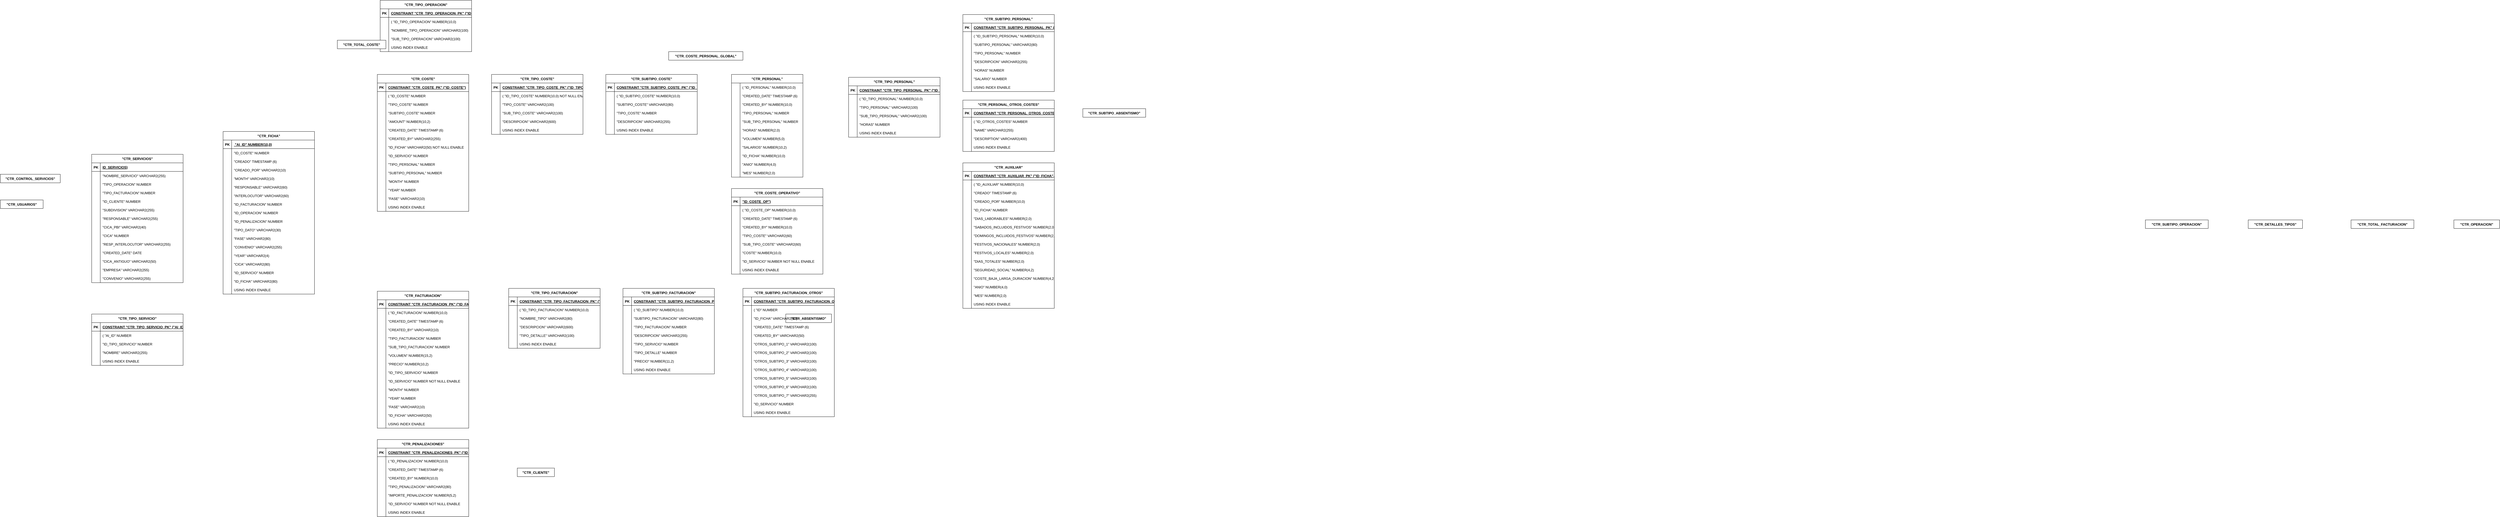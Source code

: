 <mxfile version="21.1.8" type="github">
  <diagram id="R2lEEEUBdFMjLlhIrx00" name="Page-1">
    <mxGraphModel dx="5449" dy="4391" grid="1" gridSize="10" guides="1" tooltips="1" connect="1" arrows="1" fold="1" page="1" pageScale="1" pageWidth="850" pageHeight="1100" math="0" shadow="0" extFonts="Permanent Marker^https://fonts.googleapis.com/css?family=Permanent+Marker">
      <root>
        <mxCell id="0" />
        <mxCell id="1" parent="0" />
        <mxCell id="OFfC6tUeiZFiU60Kekns-1" value="&quot;CTR_TIPO_FACTURACION&quot;" style="shape=table;startSize=30;container=1;collapsible=1;childLayout=tableLayout;fixedRows=1;rowLines=0;fontStyle=1;align=center;resizeLast=1;" vertex="1" parent="1">
          <mxGeometry x="-1540" y="-1570" width="320" height="210" as="geometry" />
        </mxCell>
        <mxCell id="OFfC6tUeiZFiU60Kekns-2" value="" style="shape=tableRow;horizontal=0;startSize=0;swimlaneHead=0;swimlaneBody=0;fillColor=none;collapsible=0;dropTarget=0;points=[[0,0.5],[1,0.5]];portConstraint=eastwest;strokeColor=inherit;top=0;left=0;right=0;bottom=1;" vertex="1" parent="OFfC6tUeiZFiU60Kekns-1">
          <mxGeometry y="30" width="320" height="30" as="geometry" />
        </mxCell>
        <mxCell id="OFfC6tUeiZFiU60Kekns-3" value="PK" style="shape=partialRectangle;overflow=hidden;connectable=0;fillColor=none;strokeColor=inherit;top=0;left=0;bottom=0;right=0;fontStyle=1;" vertex="1" parent="OFfC6tUeiZFiU60Kekns-2">
          <mxGeometry width="30" height="30" as="geometry">
            <mxRectangle width="30" height="30" as="alternateBounds" />
          </mxGeometry>
        </mxCell>
        <mxCell id="OFfC6tUeiZFiU60Kekns-4" value="CONSTRAINT &quot;CTR_TIPO_FACTURACION_PK&quot;  (&quot;ID_TIPO_FACTURACION&quot;)" style="shape=partialRectangle;overflow=hidden;connectable=0;fillColor=none;align=left;strokeColor=inherit;top=0;left=0;bottom=0;right=0;spacingLeft=6;fontStyle=5;" vertex="1" parent="OFfC6tUeiZFiU60Kekns-2">
          <mxGeometry x="30" width="290" height="30" as="geometry">
            <mxRectangle width="290" height="30" as="alternateBounds" />
          </mxGeometry>
        </mxCell>
        <mxCell id="OFfC6tUeiZFiU60Kekns-5" value="" style="shape=tableRow;horizontal=0;startSize=0;swimlaneHead=0;swimlaneBody=0;fillColor=none;collapsible=0;dropTarget=0;points=[[0,0.5],[1,0.5]];portConstraint=eastwest;strokeColor=inherit;top=0;left=0;right=0;bottom=0;" vertex="1" parent="OFfC6tUeiZFiU60Kekns-1">
          <mxGeometry y="60" width="320" height="30" as="geometry" />
        </mxCell>
        <mxCell id="OFfC6tUeiZFiU60Kekns-6" value="" style="shape=partialRectangle;overflow=hidden;connectable=0;fillColor=none;strokeColor=inherit;top=0;left=0;bottom=0;right=0;" vertex="1" parent="OFfC6tUeiZFiU60Kekns-5">
          <mxGeometry width="30" height="30" as="geometry">
            <mxRectangle width="30" height="30" as="alternateBounds" />
          </mxGeometry>
        </mxCell>
        <mxCell id="OFfC6tUeiZFiU60Kekns-7" value="(	&quot;ID_TIPO_FACTURACION&quot; NUMBER(10,0)" style="shape=partialRectangle;overflow=hidden;connectable=0;fillColor=none;align=left;strokeColor=inherit;top=0;left=0;bottom=0;right=0;spacingLeft=6;" vertex="1" parent="OFfC6tUeiZFiU60Kekns-5">
          <mxGeometry x="30" width="290" height="30" as="geometry">
            <mxRectangle width="290" height="30" as="alternateBounds" />
          </mxGeometry>
        </mxCell>
        <mxCell id="OFfC6tUeiZFiU60Kekns-8" value="" style="shape=tableRow;horizontal=0;startSize=0;swimlaneHead=0;swimlaneBody=0;fillColor=none;collapsible=0;dropTarget=0;points=[[0,0.5],[1,0.5]];portConstraint=eastwest;strokeColor=inherit;top=0;left=0;right=0;bottom=0;" vertex="1" parent="OFfC6tUeiZFiU60Kekns-1">
          <mxGeometry y="90" width="320" height="30" as="geometry" />
        </mxCell>
        <mxCell id="OFfC6tUeiZFiU60Kekns-9" value="" style="shape=partialRectangle;overflow=hidden;connectable=0;fillColor=none;strokeColor=inherit;top=0;left=0;bottom=0;right=0;" vertex="1" parent="OFfC6tUeiZFiU60Kekns-8">
          <mxGeometry width="30" height="30" as="geometry">
            <mxRectangle width="30" height="30" as="alternateBounds" />
          </mxGeometry>
        </mxCell>
        <mxCell id="OFfC6tUeiZFiU60Kekns-10" value="&quot;NOMBRE_TIPO&quot; VARCHAR2(80)" style="shape=partialRectangle;overflow=hidden;connectable=0;fillColor=none;align=left;strokeColor=inherit;top=0;left=0;bottom=0;right=0;spacingLeft=6;" vertex="1" parent="OFfC6tUeiZFiU60Kekns-8">
          <mxGeometry x="30" width="290" height="30" as="geometry">
            <mxRectangle width="290" height="30" as="alternateBounds" />
          </mxGeometry>
        </mxCell>
        <mxCell id="OFfC6tUeiZFiU60Kekns-11" value="" style="shape=tableRow;horizontal=0;startSize=0;swimlaneHead=0;swimlaneBody=0;fillColor=none;collapsible=0;dropTarget=0;points=[[0,0.5],[1,0.5]];portConstraint=eastwest;strokeColor=inherit;top=0;left=0;right=0;bottom=0;" vertex="1" parent="OFfC6tUeiZFiU60Kekns-1">
          <mxGeometry y="120" width="320" height="30" as="geometry" />
        </mxCell>
        <mxCell id="OFfC6tUeiZFiU60Kekns-12" value="" style="shape=partialRectangle;overflow=hidden;connectable=0;fillColor=none;strokeColor=inherit;top=0;left=0;bottom=0;right=0;" vertex="1" parent="OFfC6tUeiZFiU60Kekns-11">
          <mxGeometry width="30" height="30" as="geometry">
            <mxRectangle width="30" height="30" as="alternateBounds" />
          </mxGeometry>
        </mxCell>
        <mxCell id="OFfC6tUeiZFiU60Kekns-13" value="&quot;DESCRIPCION&quot; VARCHAR2(600)" style="shape=partialRectangle;overflow=hidden;connectable=0;fillColor=none;align=left;strokeColor=inherit;top=0;left=0;bottom=0;right=0;spacingLeft=6;" vertex="1" parent="OFfC6tUeiZFiU60Kekns-11">
          <mxGeometry x="30" width="290" height="30" as="geometry">
            <mxRectangle width="290" height="30" as="alternateBounds" />
          </mxGeometry>
        </mxCell>
        <mxCell id="OFfC6tUeiZFiU60Kekns-14" value="" style="shape=tableRow;horizontal=0;startSize=0;swimlaneHead=0;swimlaneBody=0;fillColor=none;collapsible=0;dropTarget=0;points=[[0,0.5],[1,0.5]];portConstraint=eastwest;strokeColor=inherit;top=0;left=0;right=0;bottom=0;" vertex="1" parent="OFfC6tUeiZFiU60Kekns-1">
          <mxGeometry y="150" width="320" height="30" as="geometry" />
        </mxCell>
        <mxCell id="OFfC6tUeiZFiU60Kekns-15" value="" style="shape=partialRectangle;overflow=hidden;connectable=0;fillColor=none;strokeColor=inherit;top=0;left=0;bottom=0;right=0;" vertex="1" parent="OFfC6tUeiZFiU60Kekns-14">
          <mxGeometry width="30" height="30" as="geometry">
            <mxRectangle width="30" height="30" as="alternateBounds" />
          </mxGeometry>
        </mxCell>
        <mxCell id="OFfC6tUeiZFiU60Kekns-16" value="&quot;TIPO_DETALLE&quot; VARCHAR2(100)" style="shape=partialRectangle;overflow=hidden;connectable=0;fillColor=none;align=left;strokeColor=inherit;top=0;left=0;bottom=0;right=0;spacingLeft=6;" vertex="1" parent="OFfC6tUeiZFiU60Kekns-14">
          <mxGeometry x="30" width="290" height="30" as="geometry">
            <mxRectangle width="290" height="30" as="alternateBounds" />
          </mxGeometry>
        </mxCell>
        <mxCell id="OFfC6tUeiZFiU60Kekns-17" value="" style="shape=tableRow;horizontal=0;startSize=0;swimlaneHead=0;swimlaneBody=0;fillColor=none;collapsible=0;dropTarget=0;points=[[0,0.5],[1,0.5]];portConstraint=eastwest;strokeColor=inherit;top=0;left=0;right=0;bottom=0;" vertex="1" parent="OFfC6tUeiZFiU60Kekns-1">
          <mxGeometry y="180" width="320" height="30" as="geometry" />
        </mxCell>
        <mxCell id="OFfC6tUeiZFiU60Kekns-18" value="" style="shape=partialRectangle;overflow=hidden;connectable=0;fillColor=none;strokeColor=inherit;top=0;left=0;bottom=0;right=0;" vertex="1" parent="OFfC6tUeiZFiU60Kekns-17">
          <mxGeometry width="30" height="30" as="geometry">
            <mxRectangle width="30" height="30" as="alternateBounds" />
          </mxGeometry>
        </mxCell>
        <mxCell id="OFfC6tUeiZFiU60Kekns-19" value="USING INDEX  ENABLE" style="shape=partialRectangle;overflow=hidden;connectable=0;fillColor=none;align=left;strokeColor=inherit;top=0;left=0;bottom=0;right=0;spacingLeft=6;" vertex="1" parent="OFfC6tUeiZFiU60Kekns-17">
          <mxGeometry x="30" width="290" height="30" as="geometry">
            <mxRectangle width="290" height="30" as="alternateBounds" />
          </mxGeometry>
        </mxCell>
        <mxCell id="OFfC6tUeiZFiU60Kekns-20" value="&quot;CTR_SUBTIPO_FACTURACION&quot;" style="shape=table;startSize=30;container=1;collapsible=1;childLayout=tableLayout;fixedRows=1;rowLines=0;fontStyle=1;align=center;resizeLast=1;" vertex="1" parent="1">
          <mxGeometry x="-1140" y="-1570" width="320" height="300" as="geometry" />
        </mxCell>
        <mxCell id="OFfC6tUeiZFiU60Kekns-21" value="" style="shape=tableRow;horizontal=0;startSize=0;swimlaneHead=0;swimlaneBody=0;fillColor=none;collapsible=0;dropTarget=0;points=[[0,0.5],[1,0.5]];portConstraint=eastwest;strokeColor=inherit;top=0;left=0;right=0;bottom=1;" vertex="1" parent="OFfC6tUeiZFiU60Kekns-20">
          <mxGeometry y="30" width="320" height="30" as="geometry" />
        </mxCell>
        <mxCell id="OFfC6tUeiZFiU60Kekns-22" value="PK" style="shape=partialRectangle;overflow=hidden;connectable=0;fillColor=none;strokeColor=inherit;top=0;left=0;bottom=0;right=0;fontStyle=1;" vertex="1" parent="OFfC6tUeiZFiU60Kekns-21">
          <mxGeometry width="30" height="30" as="geometry">
            <mxRectangle width="30" height="30" as="alternateBounds" />
          </mxGeometry>
        </mxCell>
        <mxCell id="OFfC6tUeiZFiU60Kekns-23" value="CONSTRAINT &quot;CTR_SUBTIPO_FACTURACION_PK&quot;  (&quot;ID_SUBTIPO&quot;)" style="shape=partialRectangle;overflow=hidden;connectable=0;fillColor=none;align=left;strokeColor=inherit;top=0;left=0;bottom=0;right=0;spacingLeft=6;fontStyle=5;" vertex="1" parent="OFfC6tUeiZFiU60Kekns-21">
          <mxGeometry x="30" width="290" height="30" as="geometry">
            <mxRectangle width="290" height="30" as="alternateBounds" />
          </mxGeometry>
        </mxCell>
        <mxCell id="OFfC6tUeiZFiU60Kekns-24" value="" style="shape=tableRow;horizontal=0;startSize=0;swimlaneHead=0;swimlaneBody=0;fillColor=none;collapsible=0;dropTarget=0;points=[[0,0.5],[1,0.5]];portConstraint=eastwest;strokeColor=inherit;top=0;left=0;right=0;bottom=0;" vertex="1" parent="OFfC6tUeiZFiU60Kekns-20">
          <mxGeometry y="60" width="320" height="30" as="geometry" />
        </mxCell>
        <mxCell id="OFfC6tUeiZFiU60Kekns-25" value="" style="shape=partialRectangle;overflow=hidden;connectable=0;fillColor=none;strokeColor=inherit;top=0;left=0;bottom=0;right=0;" vertex="1" parent="OFfC6tUeiZFiU60Kekns-24">
          <mxGeometry width="30" height="30" as="geometry">
            <mxRectangle width="30" height="30" as="alternateBounds" />
          </mxGeometry>
        </mxCell>
        <mxCell id="OFfC6tUeiZFiU60Kekns-26" value="(	&quot;ID_SUBTIPO&quot; NUMBER(10,0)" style="shape=partialRectangle;overflow=hidden;connectable=0;fillColor=none;align=left;strokeColor=inherit;top=0;left=0;bottom=0;right=0;spacingLeft=6;" vertex="1" parent="OFfC6tUeiZFiU60Kekns-24">
          <mxGeometry x="30" width="290" height="30" as="geometry">
            <mxRectangle width="290" height="30" as="alternateBounds" />
          </mxGeometry>
        </mxCell>
        <mxCell id="OFfC6tUeiZFiU60Kekns-27" value="" style="shape=tableRow;horizontal=0;startSize=0;swimlaneHead=0;swimlaneBody=0;fillColor=none;collapsible=0;dropTarget=0;points=[[0,0.5],[1,0.5]];portConstraint=eastwest;strokeColor=inherit;top=0;left=0;right=0;bottom=0;" vertex="1" parent="OFfC6tUeiZFiU60Kekns-20">
          <mxGeometry y="90" width="320" height="30" as="geometry" />
        </mxCell>
        <mxCell id="OFfC6tUeiZFiU60Kekns-28" value="" style="shape=partialRectangle;overflow=hidden;connectable=0;fillColor=none;strokeColor=inherit;top=0;left=0;bottom=0;right=0;" vertex="1" parent="OFfC6tUeiZFiU60Kekns-27">
          <mxGeometry width="30" height="30" as="geometry">
            <mxRectangle width="30" height="30" as="alternateBounds" />
          </mxGeometry>
        </mxCell>
        <mxCell id="OFfC6tUeiZFiU60Kekns-29" value="&quot;SUBTIPO_FACTURACION&quot; VARCHAR2(80)" style="shape=partialRectangle;overflow=hidden;connectable=0;fillColor=none;align=left;strokeColor=inherit;top=0;left=0;bottom=0;right=0;spacingLeft=6;" vertex="1" parent="OFfC6tUeiZFiU60Kekns-27">
          <mxGeometry x="30" width="290" height="30" as="geometry">
            <mxRectangle width="290" height="30" as="alternateBounds" />
          </mxGeometry>
        </mxCell>
        <mxCell id="OFfC6tUeiZFiU60Kekns-30" value="" style="shape=tableRow;horizontal=0;startSize=0;swimlaneHead=0;swimlaneBody=0;fillColor=none;collapsible=0;dropTarget=0;points=[[0,0.5],[1,0.5]];portConstraint=eastwest;strokeColor=inherit;top=0;left=0;right=0;bottom=0;" vertex="1" parent="OFfC6tUeiZFiU60Kekns-20">
          <mxGeometry y="120" width="320" height="30" as="geometry" />
        </mxCell>
        <mxCell id="OFfC6tUeiZFiU60Kekns-31" value="" style="shape=partialRectangle;overflow=hidden;connectable=0;fillColor=none;strokeColor=inherit;top=0;left=0;bottom=0;right=0;" vertex="1" parent="OFfC6tUeiZFiU60Kekns-30">
          <mxGeometry width="30" height="30" as="geometry">
            <mxRectangle width="30" height="30" as="alternateBounds" />
          </mxGeometry>
        </mxCell>
        <mxCell id="OFfC6tUeiZFiU60Kekns-32" value="&quot;TIPO_FACTURACION&quot; NUMBER" style="shape=partialRectangle;overflow=hidden;connectable=0;fillColor=none;align=left;strokeColor=inherit;top=0;left=0;bottom=0;right=0;spacingLeft=6;" vertex="1" parent="OFfC6tUeiZFiU60Kekns-30">
          <mxGeometry x="30" width="290" height="30" as="geometry">
            <mxRectangle width="290" height="30" as="alternateBounds" />
          </mxGeometry>
        </mxCell>
        <mxCell id="OFfC6tUeiZFiU60Kekns-33" value="" style="shape=tableRow;horizontal=0;startSize=0;swimlaneHead=0;swimlaneBody=0;fillColor=none;collapsible=0;dropTarget=0;points=[[0,0.5],[1,0.5]];portConstraint=eastwest;strokeColor=inherit;top=0;left=0;right=0;bottom=0;" vertex="1" parent="OFfC6tUeiZFiU60Kekns-20">
          <mxGeometry y="150" width="320" height="30" as="geometry" />
        </mxCell>
        <mxCell id="OFfC6tUeiZFiU60Kekns-34" value="" style="shape=partialRectangle;overflow=hidden;connectable=0;fillColor=none;strokeColor=inherit;top=0;left=0;bottom=0;right=0;" vertex="1" parent="OFfC6tUeiZFiU60Kekns-33">
          <mxGeometry width="30" height="30" as="geometry">
            <mxRectangle width="30" height="30" as="alternateBounds" />
          </mxGeometry>
        </mxCell>
        <mxCell id="OFfC6tUeiZFiU60Kekns-35" value="&quot;DESCRIPCION&quot; VARCHAR2(255)" style="shape=partialRectangle;overflow=hidden;connectable=0;fillColor=none;align=left;strokeColor=inherit;top=0;left=0;bottom=0;right=0;spacingLeft=6;" vertex="1" parent="OFfC6tUeiZFiU60Kekns-33">
          <mxGeometry x="30" width="290" height="30" as="geometry">
            <mxRectangle width="290" height="30" as="alternateBounds" />
          </mxGeometry>
        </mxCell>
        <mxCell id="OFfC6tUeiZFiU60Kekns-36" value="" style="shape=tableRow;horizontal=0;startSize=0;swimlaneHead=0;swimlaneBody=0;fillColor=none;collapsible=0;dropTarget=0;points=[[0,0.5],[1,0.5]];portConstraint=eastwest;strokeColor=inherit;top=0;left=0;right=0;bottom=0;" vertex="1" parent="OFfC6tUeiZFiU60Kekns-20">
          <mxGeometry y="180" width="320" height="30" as="geometry" />
        </mxCell>
        <mxCell id="OFfC6tUeiZFiU60Kekns-37" value="" style="shape=partialRectangle;overflow=hidden;connectable=0;fillColor=none;strokeColor=inherit;top=0;left=0;bottom=0;right=0;" vertex="1" parent="OFfC6tUeiZFiU60Kekns-36">
          <mxGeometry width="30" height="30" as="geometry">
            <mxRectangle width="30" height="30" as="alternateBounds" />
          </mxGeometry>
        </mxCell>
        <mxCell id="OFfC6tUeiZFiU60Kekns-38" value="&quot;TIPO_SERVICIO&quot; NUMBER" style="shape=partialRectangle;overflow=hidden;connectable=0;fillColor=none;align=left;strokeColor=inherit;top=0;left=0;bottom=0;right=0;spacingLeft=6;" vertex="1" parent="OFfC6tUeiZFiU60Kekns-36">
          <mxGeometry x="30" width="290" height="30" as="geometry">
            <mxRectangle width="290" height="30" as="alternateBounds" />
          </mxGeometry>
        </mxCell>
        <mxCell id="OFfC6tUeiZFiU60Kekns-39" value="" style="shape=tableRow;horizontal=0;startSize=0;swimlaneHead=0;swimlaneBody=0;fillColor=none;collapsible=0;dropTarget=0;points=[[0,0.5],[1,0.5]];portConstraint=eastwest;strokeColor=inherit;top=0;left=0;right=0;bottom=0;" vertex="1" parent="OFfC6tUeiZFiU60Kekns-20">
          <mxGeometry y="210" width="320" height="30" as="geometry" />
        </mxCell>
        <mxCell id="OFfC6tUeiZFiU60Kekns-40" value="" style="shape=partialRectangle;overflow=hidden;connectable=0;fillColor=none;strokeColor=inherit;top=0;left=0;bottom=0;right=0;" vertex="1" parent="OFfC6tUeiZFiU60Kekns-39">
          <mxGeometry width="30" height="30" as="geometry">
            <mxRectangle width="30" height="30" as="alternateBounds" />
          </mxGeometry>
        </mxCell>
        <mxCell id="OFfC6tUeiZFiU60Kekns-41" value="&quot;TIPO_DETALLE&quot; NUMBER" style="shape=partialRectangle;overflow=hidden;connectable=0;fillColor=none;align=left;strokeColor=inherit;top=0;left=0;bottom=0;right=0;spacingLeft=6;" vertex="1" parent="OFfC6tUeiZFiU60Kekns-39">
          <mxGeometry x="30" width="290" height="30" as="geometry">
            <mxRectangle width="290" height="30" as="alternateBounds" />
          </mxGeometry>
        </mxCell>
        <mxCell id="OFfC6tUeiZFiU60Kekns-42" value="" style="shape=tableRow;horizontal=0;startSize=0;swimlaneHead=0;swimlaneBody=0;fillColor=none;collapsible=0;dropTarget=0;points=[[0,0.5],[1,0.5]];portConstraint=eastwest;strokeColor=inherit;top=0;left=0;right=0;bottom=0;" vertex="1" parent="OFfC6tUeiZFiU60Kekns-20">
          <mxGeometry y="240" width="320" height="30" as="geometry" />
        </mxCell>
        <mxCell id="OFfC6tUeiZFiU60Kekns-43" value="" style="shape=partialRectangle;overflow=hidden;connectable=0;fillColor=none;strokeColor=inherit;top=0;left=0;bottom=0;right=0;" vertex="1" parent="OFfC6tUeiZFiU60Kekns-42">
          <mxGeometry width="30" height="30" as="geometry">
            <mxRectangle width="30" height="30" as="alternateBounds" />
          </mxGeometry>
        </mxCell>
        <mxCell id="OFfC6tUeiZFiU60Kekns-44" value="&quot;PRECIO&quot; NUMBER(11,2)" style="shape=partialRectangle;overflow=hidden;connectable=0;fillColor=none;align=left;strokeColor=inherit;top=0;left=0;bottom=0;right=0;spacingLeft=6;" vertex="1" parent="OFfC6tUeiZFiU60Kekns-42">
          <mxGeometry x="30" width="290" height="30" as="geometry">
            <mxRectangle width="290" height="30" as="alternateBounds" />
          </mxGeometry>
        </mxCell>
        <mxCell id="OFfC6tUeiZFiU60Kekns-45" value="" style="shape=tableRow;horizontal=0;startSize=0;swimlaneHead=0;swimlaneBody=0;fillColor=none;collapsible=0;dropTarget=0;points=[[0,0.5],[1,0.5]];portConstraint=eastwest;strokeColor=inherit;top=0;left=0;right=0;bottom=0;" vertex="1" parent="OFfC6tUeiZFiU60Kekns-20">
          <mxGeometry y="270" width="320" height="30" as="geometry" />
        </mxCell>
        <mxCell id="OFfC6tUeiZFiU60Kekns-46" value="" style="shape=partialRectangle;overflow=hidden;connectable=0;fillColor=none;strokeColor=inherit;top=0;left=0;bottom=0;right=0;" vertex="1" parent="OFfC6tUeiZFiU60Kekns-45">
          <mxGeometry width="30" height="30" as="geometry">
            <mxRectangle width="30" height="30" as="alternateBounds" />
          </mxGeometry>
        </mxCell>
        <mxCell id="OFfC6tUeiZFiU60Kekns-47" value="USING INDEX  ENABLE" style="shape=partialRectangle;overflow=hidden;connectable=0;fillColor=none;align=left;strokeColor=inherit;top=0;left=0;bottom=0;right=0;spacingLeft=6;" vertex="1" parent="OFfC6tUeiZFiU60Kekns-45">
          <mxGeometry x="30" width="290" height="30" as="geometry">
            <mxRectangle width="290" height="30" as="alternateBounds" />
          </mxGeometry>
        </mxCell>
        <mxCell id="OFfC6tUeiZFiU60Kekns-48" value="&quot;CTR_TIPO_COSTE&quot;" style="shape=table;startSize=30;container=1;collapsible=1;childLayout=tableLayout;fixedRows=1;rowLines=0;fontStyle=1;align=center;resizeLast=1;" vertex="1" parent="1">
          <mxGeometry x="-1600" y="-2320" width="320" height="210" as="geometry" />
        </mxCell>
        <mxCell id="OFfC6tUeiZFiU60Kekns-49" value="" style="shape=tableRow;horizontal=0;startSize=0;swimlaneHead=0;swimlaneBody=0;fillColor=none;collapsible=0;dropTarget=0;points=[[0,0.5],[1,0.5]];portConstraint=eastwest;strokeColor=inherit;top=0;left=0;right=0;bottom=1;" vertex="1" parent="OFfC6tUeiZFiU60Kekns-48">
          <mxGeometry y="30" width="320" height="30" as="geometry" />
        </mxCell>
        <mxCell id="OFfC6tUeiZFiU60Kekns-50" value="PK" style="shape=partialRectangle;overflow=hidden;connectable=0;fillColor=none;strokeColor=inherit;top=0;left=0;bottom=0;right=0;fontStyle=1;" vertex="1" parent="OFfC6tUeiZFiU60Kekns-49">
          <mxGeometry width="30" height="30" as="geometry">
            <mxRectangle width="30" height="30" as="alternateBounds" />
          </mxGeometry>
        </mxCell>
        <mxCell id="OFfC6tUeiZFiU60Kekns-51" value="CONSTRAINT &quot;CTR_TIPO_COSTE_PK&quot;  (&quot;ID_TIPO_COSTE&quot;)" style="shape=partialRectangle;overflow=hidden;connectable=0;fillColor=none;align=left;strokeColor=inherit;top=0;left=0;bottom=0;right=0;spacingLeft=6;fontStyle=5;" vertex="1" parent="OFfC6tUeiZFiU60Kekns-49">
          <mxGeometry x="30" width="290" height="30" as="geometry">
            <mxRectangle width="290" height="30" as="alternateBounds" />
          </mxGeometry>
        </mxCell>
        <mxCell id="OFfC6tUeiZFiU60Kekns-52" value="" style="shape=tableRow;horizontal=0;startSize=0;swimlaneHead=0;swimlaneBody=0;fillColor=none;collapsible=0;dropTarget=0;points=[[0,0.5],[1,0.5]];portConstraint=eastwest;strokeColor=inherit;top=0;left=0;right=0;bottom=0;" vertex="1" parent="OFfC6tUeiZFiU60Kekns-48">
          <mxGeometry y="60" width="320" height="30" as="geometry" />
        </mxCell>
        <mxCell id="OFfC6tUeiZFiU60Kekns-53" value="" style="shape=partialRectangle;overflow=hidden;connectable=0;fillColor=none;strokeColor=inherit;top=0;left=0;bottom=0;right=0;" vertex="1" parent="OFfC6tUeiZFiU60Kekns-52">
          <mxGeometry width="30" height="30" as="geometry">
            <mxRectangle width="30" height="30" as="alternateBounds" />
          </mxGeometry>
        </mxCell>
        <mxCell id="OFfC6tUeiZFiU60Kekns-54" value="(	&quot;ID_TIPO_COSTE&quot; NUMBER(10,0) NOT NULL ENABLE" style="shape=partialRectangle;overflow=hidden;connectable=0;fillColor=none;align=left;strokeColor=inherit;top=0;left=0;bottom=0;right=0;spacingLeft=6;" vertex="1" parent="OFfC6tUeiZFiU60Kekns-52">
          <mxGeometry x="30" width="290" height="30" as="geometry">
            <mxRectangle width="290" height="30" as="alternateBounds" />
          </mxGeometry>
        </mxCell>
        <mxCell id="OFfC6tUeiZFiU60Kekns-55" value="" style="shape=tableRow;horizontal=0;startSize=0;swimlaneHead=0;swimlaneBody=0;fillColor=none;collapsible=0;dropTarget=0;points=[[0,0.5],[1,0.5]];portConstraint=eastwest;strokeColor=inherit;top=0;left=0;right=0;bottom=0;" vertex="1" parent="OFfC6tUeiZFiU60Kekns-48">
          <mxGeometry y="90" width="320" height="30" as="geometry" />
        </mxCell>
        <mxCell id="OFfC6tUeiZFiU60Kekns-56" value="" style="shape=partialRectangle;overflow=hidden;connectable=0;fillColor=none;strokeColor=inherit;top=0;left=0;bottom=0;right=0;" vertex="1" parent="OFfC6tUeiZFiU60Kekns-55">
          <mxGeometry width="30" height="30" as="geometry">
            <mxRectangle width="30" height="30" as="alternateBounds" />
          </mxGeometry>
        </mxCell>
        <mxCell id="OFfC6tUeiZFiU60Kekns-57" value="&quot;TIPO_COSTE&quot; VARCHAR2(100)" style="shape=partialRectangle;overflow=hidden;connectable=0;fillColor=none;align=left;strokeColor=inherit;top=0;left=0;bottom=0;right=0;spacingLeft=6;" vertex="1" parent="OFfC6tUeiZFiU60Kekns-55">
          <mxGeometry x="30" width="290" height="30" as="geometry">
            <mxRectangle width="290" height="30" as="alternateBounds" />
          </mxGeometry>
        </mxCell>
        <mxCell id="OFfC6tUeiZFiU60Kekns-58" value="" style="shape=tableRow;horizontal=0;startSize=0;swimlaneHead=0;swimlaneBody=0;fillColor=none;collapsible=0;dropTarget=0;points=[[0,0.5],[1,0.5]];portConstraint=eastwest;strokeColor=inherit;top=0;left=0;right=0;bottom=0;" vertex="1" parent="OFfC6tUeiZFiU60Kekns-48">
          <mxGeometry y="120" width="320" height="30" as="geometry" />
        </mxCell>
        <mxCell id="OFfC6tUeiZFiU60Kekns-59" value="" style="shape=partialRectangle;overflow=hidden;connectable=0;fillColor=none;strokeColor=inherit;top=0;left=0;bottom=0;right=0;" vertex="1" parent="OFfC6tUeiZFiU60Kekns-58">
          <mxGeometry width="30" height="30" as="geometry">
            <mxRectangle width="30" height="30" as="alternateBounds" />
          </mxGeometry>
        </mxCell>
        <mxCell id="OFfC6tUeiZFiU60Kekns-60" value="&quot;SUB_TIPO_COSTE&quot; VARCHAR2(100)" style="shape=partialRectangle;overflow=hidden;connectable=0;fillColor=none;align=left;strokeColor=inherit;top=0;left=0;bottom=0;right=0;spacingLeft=6;" vertex="1" parent="OFfC6tUeiZFiU60Kekns-58">
          <mxGeometry x="30" width="290" height="30" as="geometry">
            <mxRectangle width="290" height="30" as="alternateBounds" />
          </mxGeometry>
        </mxCell>
        <mxCell id="OFfC6tUeiZFiU60Kekns-61" value="" style="shape=tableRow;horizontal=0;startSize=0;swimlaneHead=0;swimlaneBody=0;fillColor=none;collapsible=0;dropTarget=0;points=[[0,0.5],[1,0.5]];portConstraint=eastwest;strokeColor=inherit;top=0;left=0;right=0;bottom=0;" vertex="1" parent="OFfC6tUeiZFiU60Kekns-48">
          <mxGeometry y="150" width="320" height="30" as="geometry" />
        </mxCell>
        <mxCell id="OFfC6tUeiZFiU60Kekns-62" value="" style="shape=partialRectangle;overflow=hidden;connectable=0;fillColor=none;strokeColor=inherit;top=0;left=0;bottom=0;right=0;" vertex="1" parent="OFfC6tUeiZFiU60Kekns-61">
          <mxGeometry width="30" height="30" as="geometry">
            <mxRectangle width="30" height="30" as="alternateBounds" />
          </mxGeometry>
        </mxCell>
        <mxCell id="OFfC6tUeiZFiU60Kekns-63" value="&quot;DESCRIPCION&quot; VARCHAR2(600)" style="shape=partialRectangle;overflow=hidden;connectable=0;fillColor=none;align=left;strokeColor=inherit;top=0;left=0;bottom=0;right=0;spacingLeft=6;" vertex="1" parent="OFfC6tUeiZFiU60Kekns-61">
          <mxGeometry x="30" width="290" height="30" as="geometry">
            <mxRectangle width="290" height="30" as="alternateBounds" />
          </mxGeometry>
        </mxCell>
        <mxCell id="OFfC6tUeiZFiU60Kekns-64" value="" style="shape=tableRow;horizontal=0;startSize=0;swimlaneHead=0;swimlaneBody=0;fillColor=none;collapsible=0;dropTarget=0;points=[[0,0.5],[1,0.5]];portConstraint=eastwest;strokeColor=inherit;top=0;left=0;right=0;bottom=0;" vertex="1" parent="OFfC6tUeiZFiU60Kekns-48">
          <mxGeometry y="180" width="320" height="30" as="geometry" />
        </mxCell>
        <mxCell id="OFfC6tUeiZFiU60Kekns-65" value="" style="shape=partialRectangle;overflow=hidden;connectable=0;fillColor=none;strokeColor=inherit;top=0;left=0;bottom=0;right=0;" vertex="1" parent="OFfC6tUeiZFiU60Kekns-64">
          <mxGeometry width="30" height="30" as="geometry">
            <mxRectangle width="30" height="30" as="alternateBounds" />
          </mxGeometry>
        </mxCell>
        <mxCell id="OFfC6tUeiZFiU60Kekns-66" value="USING INDEX  ENABLE" style="shape=partialRectangle;overflow=hidden;connectable=0;fillColor=none;align=left;strokeColor=inherit;top=0;left=0;bottom=0;right=0;spacingLeft=6;" vertex="1" parent="OFfC6tUeiZFiU60Kekns-64">
          <mxGeometry x="30" width="290" height="30" as="geometry">
            <mxRectangle width="290" height="30" as="alternateBounds" />
          </mxGeometry>
        </mxCell>
        <mxCell id="OFfC6tUeiZFiU60Kekns-67" value="&quot;CTR_SUBTIPO_COSTE&quot;" style="shape=table;startSize=30;container=1;collapsible=1;childLayout=tableLayout;fixedRows=1;rowLines=0;fontStyle=1;align=center;resizeLast=1;" vertex="1" parent="1">
          <mxGeometry x="-1200" y="-2320" width="320" height="210" as="geometry">
            <mxRectangle x="-1240" y="-2320" width="180" height="30" as="alternateBounds" />
          </mxGeometry>
        </mxCell>
        <mxCell id="OFfC6tUeiZFiU60Kekns-68" value="" style="shape=tableRow;horizontal=0;startSize=0;swimlaneHead=0;swimlaneBody=0;fillColor=none;collapsible=0;dropTarget=0;points=[[0,0.5],[1,0.5]];portConstraint=eastwest;strokeColor=inherit;top=0;left=0;right=0;bottom=1;" vertex="1" parent="OFfC6tUeiZFiU60Kekns-67">
          <mxGeometry y="30" width="320" height="30" as="geometry" />
        </mxCell>
        <mxCell id="OFfC6tUeiZFiU60Kekns-69" value="PK" style="shape=partialRectangle;overflow=hidden;connectable=0;fillColor=none;strokeColor=inherit;top=0;left=0;bottom=0;right=0;fontStyle=1;" vertex="1" parent="OFfC6tUeiZFiU60Kekns-68">
          <mxGeometry width="30" height="30" as="geometry">
            <mxRectangle width="30" height="30" as="alternateBounds" />
          </mxGeometry>
        </mxCell>
        <mxCell id="OFfC6tUeiZFiU60Kekns-70" value="CONSTRAINT &quot;CTR_SUBTIPO_COSTE_PK&quot;  (&quot;ID_SUBTIPO_COSTE&quot;)" style="shape=partialRectangle;overflow=hidden;connectable=0;fillColor=none;align=left;strokeColor=inherit;top=0;left=0;bottom=0;right=0;spacingLeft=6;fontStyle=5;" vertex="1" parent="OFfC6tUeiZFiU60Kekns-68">
          <mxGeometry x="30" width="290" height="30" as="geometry">
            <mxRectangle width="290" height="30" as="alternateBounds" />
          </mxGeometry>
        </mxCell>
        <mxCell id="OFfC6tUeiZFiU60Kekns-71" value="" style="shape=tableRow;horizontal=0;startSize=0;swimlaneHead=0;swimlaneBody=0;fillColor=none;collapsible=0;dropTarget=0;points=[[0,0.5],[1,0.5]];portConstraint=eastwest;strokeColor=inherit;top=0;left=0;right=0;bottom=0;" vertex="1" parent="OFfC6tUeiZFiU60Kekns-67">
          <mxGeometry y="60" width="320" height="30" as="geometry" />
        </mxCell>
        <mxCell id="OFfC6tUeiZFiU60Kekns-72" value="" style="shape=partialRectangle;overflow=hidden;connectable=0;fillColor=none;strokeColor=inherit;top=0;left=0;bottom=0;right=0;" vertex="1" parent="OFfC6tUeiZFiU60Kekns-71">
          <mxGeometry width="30" height="30" as="geometry">
            <mxRectangle width="30" height="30" as="alternateBounds" />
          </mxGeometry>
        </mxCell>
        <mxCell id="OFfC6tUeiZFiU60Kekns-73" value="(	&quot;ID_SUBTIPO_COSTE&quot; NUMBER(10,0)" style="shape=partialRectangle;overflow=hidden;connectable=0;fillColor=none;align=left;strokeColor=inherit;top=0;left=0;bottom=0;right=0;spacingLeft=6;" vertex="1" parent="OFfC6tUeiZFiU60Kekns-71">
          <mxGeometry x="30" width="290" height="30" as="geometry">
            <mxRectangle width="290" height="30" as="alternateBounds" />
          </mxGeometry>
        </mxCell>
        <mxCell id="OFfC6tUeiZFiU60Kekns-74" value="" style="shape=tableRow;horizontal=0;startSize=0;swimlaneHead=0;swimlaneBody=0;fillColor=none;collapsible=0;dropTarget=0;points=[[0,0.5],[1,0.5]];portConstraint=eastwest;strokeColor=inherit;top=0;left=0;right=0;bottom=0;" vertex="1" parent="OFfC6tUeiZFiU60Kekns-67">
          <mxGeometry y="90" width="320" height="30" as="geometry" />
        </mxCell>
        <mxCell id="OFfC6tUeiZFiU60Kekns-75" value="" style="shape=partialRectangle;overflow=hidden;connectable=0;fillColor=none;strokeColor=inherit;top=0;left=0;bottom=0;right=0;" vertex="1" parent="OFfC6tUeiZFiU60Kekns-74">
          <mxGeometry width="30" height="30" as="geometry">
            <mxRectangle width="30" height="30" as="alternateBounds" />
          </mxGeometry>
        </mxCell>
        <mxCell id="OFfC6tUeiZFiU60Kekns-76" value="&quot;SUBTIPO_COSTE&quot; VARCHAR2(80)" style="shape=partialRectangle;overflow=hidden;connectable=0;fillColor=none;align=left;strokeColor=inherit;top=0;left=0;bottom=0;right=0;spacingLeft=6;" vertex="1" parent="OFfC6tUeiZFiU60Kekns-74">
          <mxGeometry x="30" width="290" height="30" as="geometry">
            <mxRectangle width="290" height="30" as="alternateBounds" />
          </mxGeometry>
        </mxCell>
        <mxCell id="OFfC6tUeiZFiU60Kekns-77" value="" style="shape=tableRow;horizontal=0;startSize=0;swimlaneHead=0;swimlaneBody=0;fillColor=none;collapsible=0;dropTarget=0;points=[[0,0.5],[1,0.5]];portConstraint=eastwest;strokeColor=inherit;top=0;left=0;right=0;bottom=0;" vertex="1" parent="OFfC6tUeiZFiU60Kekns-67">
          <mxGeometry y="120" width="320" height="30" as="geometry" />
        </mxCell>
        <mxCell id="OFfC6tUeiZFiU60Kekns-78" value="" style="shape=partialRectangle;overflow=hidden;connectable=0;fillColor=none;strokeColor=inherit;top=0;left=0;bottom=0;right=0;" vertex="1" parent="OFfC6tUeiZFiU60Kekns-77">
          <mxGeometry width="30" height="30" as="geometry">
            <mxRectangle width="30" height="30" as="alternateBounds" />
          </mxGeometry>
        </mxCell>
        <mxCell id="OFfC6tUeiZFiU60Kekns-79" value="&quot;TIPO_COSTE&quot; NUMBER" style="shape=partialRectangle;overflow=hidden;connectable=0;fillColor=none;align=left;strokeColor=inherit;top=0;left=0;bottom=0;right=0;spacingLeft=6;" vertex="1" parent="OFfC6tUeiZFiU60Kekns-77">
          <mxGeometry x="30" width="290" height="30" as="geometry">
            <mxRectangle width="290" height="30" as="alternateBounds" />
          </mxGeometry>
        </mxCell>
        <mxCell id="OFfC6tUeiZFiU60Kekns-80" value="" style="shape=tableRow;horizontal=0;startSize=0;swimlaneHead=0;swimlaneBody=0;fillColor=none;collapsible=0;dropTarget=0;points=[[0,0.5],[1,0.5]];portConstraint=eastwest;strokeColor=inherit;top=0;left=0;right=0;bottom=0;" vertex="1" parent="OFfC6tUeiZFiU60Kekns-67">
          <mxGeometry y="150" width="320" height="30" as="geometry" />
        </mxCell>
        <mxCell id="OFfC6tUeiZFiU60Kekns-81" value="" style="shape=partialRectangle;overflow=hidden;connectable=0;fillColor=none;strokeColor=inherit;top=0;left=0;bottom=0;right=0;" vertex="1" parent="OFfC6tUeiZFiU60Kekns-80">
          <mxGeometry width="30" height="30" as="geometry">
            <mxRectangle width="30" height="30" as="alternateBounds" />
          </mxGeometry>
        </mxCell>
        <mxCell id="OFfC6tUeiZFiU60Kekns-82" value="&quot;DESCRIPCION&quot; VARCHAR2(255)" style="shape=partialRectangle;overflow=hidden;connectable=0;fillColor=none;align=left;strokeColor=inherit;top=0;left=0;bottom=0;right=0;spacingLeft=6;" vertex="1" parent="OFfC6tUeiZFiU60Kekns-80">
          <mxGeometry x="30" width="290" height="30" as="geometry">
            <mxRectangle width="290" height="30" as="alternateBounds" />
          </mxGeometry>
        </mxCell>
        <mxCell id="OFfC6tUeiZFiU60Kekns-83" value="" style="shape=tableRow;horizontal=0;startSize=0;swimlaneHead=0;swimlaneBody=0;fillColor=none;collapsible=0;dropTarget=0;points=[[0,0.5],[1,0.5]];portConstraint=eastwest;strokeColor=inherit;top=0;left=0;right=0;bottom=0;" vertex="1" parent="OFfC6tUeiZFiU60Kekns-67">
          <mxGeometry y="180" width="320" height="30" as="geometry" />
        </mxCell>
        <mxCell id="OFfC6tUeiZFiU60Kekns-84" value="" style="shape=partialRectangle;overflow=hidden;connectable=0;fillColor=none;strokeColor=inherit;top=0;left=0;bottom=0;right=0;" vertex="1" parent="OFfC6tUeiZFiU60Kekns-83">
          <mxGeometry width="30" height="30" as="geometry">
            <mxRectangle width="30" height="30" as="alternateBounds" />
          </mxGeometry>
        </mxCell>
        <mxCell id="OFfC6tUeiZFiU60Kekns-85" value="USING INDEX  ENABLE" style="shape=partialRectangle;overflow=hidden;connectable=0;fillColor=none;align=left;strokeColor=inherit;top=0;left=0;bottom=0;right=0;spacingLeft=6;" vertex="1" parent="OFfC6tUeiZFiU60Kekns-83">
          <mxGeometry x="30" width="290" height="30" as="geometry">
            <mxRectangle width="290" height="30" as="alternateBounds" />
          </mxGeometry>
        </mxCell>
        <mxCell id="OFfC6tUeiZFiU60Kekns-86" value="&quot;CTR_FICHA&quot;" style="shape=table;startSize=30;container=1;collapsible=1;childLayout=tableLayout;fixedRows=1;rowLines=0;fontStyle=1;align=center;resizeLast=1;" vertex="1" parent="1">
          <mxGeometry x="-2540" y="-2120" width="320" height="570" as="geometry">
            <mxRectangle x="-2540" y="-1610" width="120" height="30" as="alternateBounds" />
          </mxGeometry>
        </mxCell>
        <mxCell id="OFfC6tUeiZFiU60Kekns-87" value="" style="shape=tableRow;horizontal=0;startSize=0;swimlaneHead=0;swimlaneBody=0;fillColor=none;collapsible=0;dropTarget=0;points=[[0,0.5],[1,0.5]];portConstraint=eastwest;strokeColor=inherit;top=0;left=0;right=0;bottom=1;" vertex="1" parent="OFfC6tUeiZFiU60Kekns-86">
          <mxGeometry y="30" width="320" height="30" as="geometry" />
        </mxCell>
        <mxCell id="OFfC6tUeiZFiU60Kekns-88" value="PK" style="shape=partialRectangle;overflow=hidden;connectable=0;fillColor=none;strokeColor=inherit;top=0;left=0;bottom=0;right=0;fontStyle=1;" vertex="1" parent="OFfC6tUeiZFiU60Kekns-87">
          <mxGeometry width="30" height="30" as="geometry">
            <mxRectangle width="30" height="30" as="alternateBounds" />
          </mxGeometry>
        </mxCell>
        <mxCell id="OFfC6tUeiZFiU60Kekns-89" value=" &quot;AI_ID&quot; NUMBER(10,0)" style="shape=partialRectangle;overflow=hidden;connectable=0;fillColor=none;align=left;strokeColor=inherit;top=0;left=0;bottom=0;right=0;spacingLeft=6;fontStyle=5;" vertex="1" parent="OFfC6tUeiZFiU60Kekns-87">
          <mxGeometry x="30" width="290" height="30" as="geometry">
            <mxRectangle width="290" height="30" as="alternateBounds" />
          </mxGeometry>
        </mxCell>
        <mxCell id="OFfC6tUeiZFiU60Kekns-111" value="" style="shape=tableRow;horizontal=0;startSize=0;swimlaneHead=0;swimlaneBody=0;fillColor=none;collapsible=0;dropTarget=0;points=[[0,0.5],[1,0.5]];portConstraint=eastwest;strokeColor=inherit;top=0;left=0;right=0;bottom=0;" vertex="1" parent="OFfC6tUeiZFiU60Kekns-86">
          <mxGeometry y="60" width="320" height="30" as="geometry" />
        </mxCell>
        <mxCell id="OFfC6tUeiZFiU60Kekns-112" value="" style="shape=partialRectangle;overflow=hidden;connectable=0;fillColor=none;strokeColor=inherit;top=0;left=0;bottom=0;right=0;" vertex="1" parent="OFfC6tUeiZFiU60Kekns-111">
          <mxGeometry width="30" height="30" as="geometry">
            <mxRectangle width="30" height="30" as="alternateBounds" />
          </mxGeometry>
        </mxCell>
        <mxCell id="OFfC6tUeiZFiU60Kekns-113" value="&quot;ID_COSTE&quot; NUMBER" style="shape=partialRectangle;overflow=hidden;connectable=0;fillColor=none;align=left;strokeColor=inherit;top=0;left=0;bottom=0;right=0;spacingLeft=6;" vertex="1" parent="OFfC6tUeiZFiU60Kekns-111">
          <mxGeometry x="30" width="290" height="30" as="geometry">
            <mxRectangle width="290" height="30" as="alternateBounds" />
          </mxGeometry>
        </mxCell>
        <mxCell id="OFfC6tUeiZFiU60Kekns-93" value="" style="shape=tableRow;horizontal=0;startSize=0;swimlaneHead=0;swimlaneBody=0;fillColor=none;collapsible=0;dropTarget=0;points=[[0,0.5],[1,0.5]];portConstraint=eastwest;strokeColor=inherit;top=0;left=0;right=0;bottom=0;" vertex="1" parent="OFfC6tUeiZFiU60Kekns-86">
          <mxGeometry y="90" width="320" height="30" as="geometry" />
        </mxCell>
        <mxCell id="OFfC6tUeiZFiU60Kekns-94" value="" style="shape=partialRectangle;overflow=hidden;connectable=0;fillColor=none;strokeColor=inherit;top=0;left=0;bottom=0;right=0;" vertex="1" parent="OFfC6tUeiZFiU60Kekns-93">
          <mxGeometry width="30" height="30" as="geometry">
            <mxRectangle width="30" height="30" as="alternateBounds" />
          </mxGeometry>
        </mxCell>
        <mxCell id="OFfC6tUeiZFiU60Kekns-95" value="&quot;CREADO&quot; TIMESTAMP (6)" style="shape=partialRectangle;overflow=hidden;connectable=0;fillColor=none;align=left;strokeColor=inherit;top=0;left=0;bottom=0;right=0;spacingLeft=6;" vertex="1" parent="OFfC6tUeiZFiU60Kekns-93">
          <mxGeometry x="30" width="290" height="30" as="geometry">
            <mxRectangle width="290" height="30" as="alternateBounds" />
          </mxGeometry>
        </mxCell>
        <mxCell id="OFfC6tUeiZFiU60Kekns-96" value="" style="shape=tableRow;horizontal=0;startSize=0;swimlaneHead=0;swimlaneBody=0;fillColor=none;collapsible=0;dropTarget=0;points=[[0,0.5],[1,0.5]];portConstraint=eastwest;strokeColor=inherit;top=0;left=0;right=0;bottom=0;" vertex="1" parent="OFfC6tUeiZFiU60Kekns-86">
          <mxGeometry y="120" width="320" height="30" as="geometry" />
        </mxCell>
        <mxCell id="OFfC6tUeiZFiU60Kekns-97" value="" style="shape=partialRectangle;overflow=hidden;connectable=0;fillColor=none;strokeColor=inherit;top=0;left=0;bottom=0;right=0;" vertex="1" parent="OFfC6tUeiZFiU60Kekns-96">
          <mxGeometry width="30" height="30" as="geometry">
            <mxRectangle width="30" height="30" as="alternateBounds" />
          </mxGeometry>
        </mxCell>
        <mxCell id="OFfC6tUeiZFiU60Kekns-98" value="&quot;CREADO_POR&quot; VARCHAR2(10)" style="shape=partialRectangle;overflow=hidden;connectable=0;fillColor=none;align=left;strokeColor=inherit;top=0;left=0;bottom=0;right=0;spacingLeft=6;" vertex="1" parent="OFfC6tUeiZFiU60Kekns-96">
          <mxGeometry x="30" width="290" height="30" as="geometry">
            <mxRectangle width="290" height="30" as="alternateBounds" />
          </mxGeometry>
        </mxCell>
        <mxCell id="OFfC6tUeiZFiU60Kekns-99" value="" style="shape=tableRow;horizontal=0;startSize=0;swimlaneHead=0;swimlaneBody=0;fillColor=none;collapsible=0;dropTarget=0;points=[[0,0.5],[1,0.5]];portConstraint=eastwest;strokeColor=inherit;top=0;left=0;right=0;bottom=0;" vertex="1" parent="OFfC6tUeiZFiU60Kekns-86">
          <mxGeometry y="150" width="320" height="30" as="geometry" />
        </mxCell>
        <mxCell id="OFfC6tUeiZFiU60Kekns-100" value="" style="shape=partialRectangle;overflow=hidden;connectable=0;fillColor=none;strokeColor=inherit;top=0;left=0;bottom=0;right=0;" vertex="1" parent="OFfC6tUeiZFiU60Kekns-99">
          <mxGeometry width="30" height="30" as="geometry">
            <mxRectangle width="30" height="30" as="alternateBounds" />
          </mxGeometry>
        </mxCell>
        <mxCell id="OFfC6tUeiZFiU60Kekns-101" value="&quot;MONTH&quot; VARCHAR2(10)" style="shape=partialRectangle;overflow=hidden;connectable=0;fillColor=none;align=left;strokeColor=inherit;top=0;left=0;bottom=0;right=0;spacingLeft=6;" vertex="1" parent="OFfC6tUeiZFiU60Kekns-99">
          <mxGeometry x="30" width="290" height="30" as="geometry">
            <mxRectangle width="290" height="30" as="alternateBounds" />
          </mxGeometry>
        </mxCell>
        <mxCell id="OFfC6tUeiZFiU60Kekns-102" value="" style="shape=tableRow;horizontal=0;startSize=0;swimlaneHead=0;swimlaneBody=0;fillColor=none;collapsible=0;dropTarget=0;points=[[0,0.5],[1,0.5]];portConstraint=eastwest;strokeColor=inherit;top=0;left=0;right=0;bottom=0;" vertex="1" parent="OFfC6tUeiZFiU60Kekns-86">
          <mxGeometry y="180" width="320" height="30" as="geometry" />
        </mxCell>
        <mxCell id="OFfC6tUeiZFiU60Kekns-103" value="" style="shape=partialRectangle;overflow=hidden;connectable=0;fillColor=none;strokeColor=inherit;top=0;left=0;bottom=0;right=0;" vertex="1" parent="OFfC6tUeiZFiU60Kekns-102">
          <mxGeometry width="30" height="30" as="geometry">
            <mxRectangle width="30" height="30" as="alternateBounds" />
          </mxGeometry>
        </mxCell>
        <mxCell id="OFfC6tUeiZFiU60Kekns-104" value="&quot;RESPONSABLE&quot; VARCHAR2(60)" style="shape=partialRectangle;overflow=hidden;connectable=0;fillColor=none;align=left;strokeColor=inherit;top=0;left=0;bottom=0;right=0;spacingLeft=6;" vertex="1" parent="OFfC6tUeiZFiU60Kekns-102">
          <mxGeometry x="30" width="290" height="30" as="geometry">
            <mxRectangle width="290" height="30" as="alternateBounds" />
          </mxGeometry>
        </mxCell>
        <mxCell id="OFfC6tUeiZFiU60Kekns-105" value="" style="shape=tableRow;horizontal=0;startSize=0;swimlaneHead=0;swimlaneBody=0;fillColor=none;collapsible=0;dropTarget=0;points=[[0,0.5],[1,0.5]];portConstraint=eastwest;strokeColor=inherit;top=0;left=0;right=0;bottom=0;" vertex="1" parent="OFfC6tUeiZFiU60Kekns-86">
          <mxGeometry y="210" width="320" height="30" as="geometry" />
        </mxCell>
        <mxCell id="OFfC6tUeiZFiU60Kekns-106" value="" style="shape=partialRectangle;overflow=hidden;connectable=0;fillColor=none;strokeColor=inherit;top=0;left=0;bottom=0;right=0;" vertex="1" parent="OFfC6tUeiZFiU60Kekns-105">
          <mxGeometry width="30" height="30" as="geometry">
            <mxRectangle width="30" height="30" as="alternateBounds" />
          </mxGeometry>
        </mxCell>
        <mxCell id="OFfC6tUeiZFiU60Kekns-107" value="&quot;INTERLOCUTOR&quot; VARCHAR2(60)" style="shape=partialRectangle;overflow=hidden;connectable=0;fillColor=none;align=left;strokeColor=inherit;top=0;left=0;bottom=0;right=0;spacingLeft=6;" vertex="1" parent="OFfC6tUeiZFiU60Kekns-105">
          <mxGeometry x="30" width="290" height="30" as="geometry">
            <mxRectangle width="290" height="30" as="alternateBounds" />
          </mxGeometry>
        </mxCell>
        <mxCell id="OFfC6tUeiZFiU60Kekns-108" value="" style="shape=tableRow;horizontal=0;startSize=0;swimlaneHead=0;swimlaneBody=0;fillColor=none;collapsible=0;dropTarget=0;points=[[0,0.5],[1,0.5]];portConstraint=eastwest;strokeColor=inherit;top=0;left=0;right=0;bottom=0;" vertex="1" parent="OFfC6tUeiZFiU60Kekns-86">
          <mxGeometry y="240" width="320" height="30" as="geometry" />
        </mxCell>
        <mxCell id="OFfC6tUeiZFiU60Kekns-109" value="" style="shape=partialRectangle;overflow=hidden;connectable=0;fillColor=none;strokeColor=inherit;top=0;left=0;bottom=0;right=0;" vertex="1" parent="OFfC6tUeiZFiU60Kekns-108">
          <mxGeometry width="30" height="30" as="geometry">
            <mxRectangle width="30" height="30" as="alternateBounds" />
          </mxGeometry>
        </mxCell>
        <mxCell id="OFfC6tUeiZFiU60Kekns-110" value="&quot;ID_FACTURACION&quot; NUMBER" style="shape=partialRectangle;overflow=hidden;connectable=0;fillColor=none;align=left;strokeColor=inherit;top=0;left=0;bottom=0;right=0;spacingLeft=6;" vertex="1" parent="OFfC6tUeiZFiU60Kekns-108">
          <mxGeometry x="30" width="290" height="30" as="geometry">
            <mxRectangle width="290" height="30" as="alternateBounds" />
          </mxGeometry>
        </mxCell>
        <mxCell id="OFfC6tUeiZFiU60Kekns-114" value="" style="shape=tableRow;horizontal=0;startSize=0;swimlaneHead=0;swimlaneBody=0;fillColor=none;collapsible=0;dropTarget=0;points=[[0,0.5],[1,0.5]];portConstraint=eastwest;strokeColor=inherit;top=0;left=0;right=0;bottom=0;" vertex="1" parent="OFfC6tUeiZFiU60Kekns-86">
          <mxGeometry y="270" width="320" height="30" as="geometry" />
        </mxCell>
        <mxCell id="OFfC6tUeiZFiU60Kekns-115" value="" style="shape=partialRectangle;overflow=hidden;connectable=0;fillColor=none;strokeColor=inherit;top=0;left=0;bottom=0;right=0;" vertex="1" parent="OFfC6tUeiZFiU60Kekns-114">
          <mxGeometry width="30" height="30" as="geometry">
            <mxRectangle width="30" height="30" as="alternateBounds" />
          </mxGeometry>
        </mxCell>
        <mxCell id="OFfC6tUeiZFiU60Kekns-116" value="&quot;ID_OPERACION&quot; NUMBER" style="shape=partialRectangle;overflow=hidden;connectable=0;fillColor=none;align=left;strokeColor=inherit;top=0;left=0;bottom=0;right=0;spacingLeft=6;" vertex="1" parent="OFfC6tUeiZFiU60Kekns-114">
          <mxGeometry x="30" width="290" height="30" as="geometry">
            <mxRectangle width="290" height="30" as="alternateBounds" />
          </mxGeometry>
        </mxCell>
        <mxCell id="OFfC6tUeiZFiU60Kekns-117" value="" style="shape=tableRow;horizontal=0;startSize=0;swimlaneHead=0;swimlaneBody=0;fillColor=none;collapsible=0;dropTarget=0;points=[[0,0.5],[1,0.5]];portConstraint=eastwest;strokeColor=inherit;top=0;left=0;right=0;bottom=0;" vertex="1" parent="OFfC6tUeiZFiU60Kekns-86">
          <mxGeometry y="300" width="320" height="30" as="geometry" />
        </mxCell>
        <mxCell id="OFfC6tUeiZFiU60Kekns-118" value="" style="shape=partialRectangle;overflow=hidden;connectable=0;fillColor=none;strokeColor=inherit;top=0;left=0;bottom=0;right=0;" vertex="1" parent="OFfC6tUeiZFiU60Kekns-117">
          <mxGeometry width="30" height="30" as="geometry">
            <mxRectangle width="30" height="30" as="alternateBounds" />
          </mxGeometry>
        </mxCell>
        <mxCell id="OFfC6tUeiZFiU60Kekns-119" value="&quot;ID_PENALIZACION&quot; NUMBER" style="shape=partialRectangle;overflow=hidden;connectable=0;fillColor=none;align=left;strokeColor=inherit;top=0;left=0;bottom=0;right=0;spacingLeft=6;" vertex="1" parent="OFfC6tUeiZFiU60Kekns-117">
          <mxGeometry x="30" width="290" height="30" as="geometry">
            <mxRectangle width="290" height="30" as="alternateBounds" />
          </mxGeometry>
        </mxCell>
        <mxCell id="OFfC6tUeiZFiU60Kekns-120" value="" style="shape=tableRow;horizontal=0;startSize=0;swimlaneHead=0;swimlaneBody=0;fillColor=none;collapsible=0;dropTarget=0;points=[[0,0.5],[1,0.5]];portConstraint=eastwest;strokeColor=inherit;top=0;left=0;right=0;bottom=0;" vertex="1" parent="OFfC6tUeiZFiU60Kekns-86">
          <mxGeometry y="330" width="320" height="30" as="geometry" />
        </mxCell>
        <mxCell id="OFfC6tUeiZFiU60Kekns-121" value="" style="shape=partialRectangle;overflow=hidden;connectable=0;fillColor=none;strokeColor=inherit;top=0;left=0;bottom=0;right=0;" vertex="1" parent="OFfC6tUeiZFiU60Kekns-120">
          <mxGeometry width="30" height="30" as="geometry">
            <mxRectangle width="30" height="30" as="alternateBounds" />
          </mxGeometry>
        </mxCell>
        <mxCell id="OFfC6tUeiZFiU60Kekns-122" value="&quot;TIPO_DATO&quot; VARCHAR2(30)" style="shape=partialRectangle;overflow=hidden;connectable=0;fillColor=none;align=left;strokeColor=inherit;top=0;left=0;bottom=0;right=0;spacingLeft=6;" vertex="1" parent="OFfC6tUeiZFiU60Kekns-120">
          <mxGeometry x="30" width="290" height="30" as="geometry">
            <mxRectangle width="290" height="30" as="alternateBounds" />
          </mxGeometry>
        </mxCell>
        <mxCell id="OFfC6tUeiZFiU60Kekns-123" value="" style="shape=tableRow;horizontal=0;startSize=0;swimlaneHead=0;swimlaneBody=0;fillColor=none;collapsible=0;dropTarget=0;points=[[0,0.5],[1,0.5]];portConstraint=eastwest;strokeColor=inherit;top=0;left=0;right=0;bottom=0;" vertex="1" parent="OFfC6tUeiZFiU60Kekns-86">
          <mxGeometry y="360" width="320" height="30" as="geometry" />
        </mxCell>
        <mxCell id="OFfC6tUeiZFiU60Kekns-124" value="" style="shape=partialRectangle;overflow=hidden;connectable=0;fillColor=none;strokeColor=inherit;top=0;left=0;bottom=0;right=0;" vertex="1" parent="OFfC6tUeiZFiU60Kekns-123">
          <mxGeometry width="30" height="30" as="geometry">
            <mxRectangle width="30" height="30" as="alternateBounds" />
          </mxGeometry>
        </mxCell>
        <mxCell id="OFfC6tUeiZFiU60Kekns-125" value="&quot;FASE&quot; VARCHAR2(80)" style="shape=partialRectangle;overflow=hidden;connectable=0;fillColor=none;align=left;strokeColor=inherit;top=0;left=0;bottom=0;right=0;spacingLeft=6;" vertex="1" parent="OFfC6tUeiZFiU60Kekns-123">
          <mxGeometry x="30" width="290" height="30" as="geometry">
            <mxRectangle width="290" height="30" as="alternateBounds" />
          </mxGeometry>
        </mxCell>
        <mxCell id="OFfC6tUeiZFiU60Kekns-126" value="" style="shape=tableRow;horizontal=0;startSize=0;swimlaneHead=0;swimlaneBody=0;fillColor=none;collapsible=0;dropTarget=0;points=[[0,0.5],[1,0.5]];portConstraint=eastwest;strokeColor=inherit;top=0;left=0;right=0;bottom=0;" vertex="1" parent="OFfC6tUeiZFiU60Kekns-86">
          <mxGeometry y="390" width="320" height="30" as="geometry" />
        </mxCell>
        <mxCell id="OFfC6tUeiZFiU60Kekns-127" value="" style="shape=partialRectangle;overflow=hidden;connectable=0;fillColor=none;strokeColor=inherit;top=0;left=0;bottom=0;right=0;" vertex="1" parent="OFfC6tUeiZFiU60Kekns-126">
          <mxGeometry width="30" height="30" as="geometry">
            <mxRectangle width="30" height="30" as="alternateBounds" />
          </mxGeometry>
        </mxCell>
        <mxCell id="OFfC6tUeiZFiU60Kekns-128" value="&quot;CONVENIO&quot; VARCHAR2(255)" style="shape=partialRectangle;overflow=hidden;connectable=0;fillColor=none;align=left;strokeColor=inherit;top=0;left=0;bottom=0;right=0;spacingLeft=6;" vertex="1" parent="OFfC6tUeiZFiU60Kekns-126">
          <mxGeometry x="30" width="290" height="30" as="geometry">
            <mxRectangle width="290" height="30" as="alternateBounds" />
          </mxGeometry>
        </mxCell>
        <mxCell id="OFfC6tUeiZFiU60Kekns-129" value="" style="shape=tableRow;horizontal=0;startSize=0;swimlaneHead=0;swimlaneBody=0;fillColor=none;collapsible=0;dropTarget=0;points=[[0,0.5],[1,0.5]];portConstraint=eastwest;strokeColor=inherit;top=0;left=0;right=0;bottom=0;" vertex="1" parent="OFfC6tUeiZFiU60Kekns-86">
          <mxGeometry y="420" width="320" height="30" as="geometry" />
        </mxCell>
        <mxCell id="OFfC6tUeiZFiU60Kekns-130" value="" style="shape=partialRectangle;overflow=hidden;connectable=0;fillColor=none;strokeColor=inherit;top=0;left=0;bottom=0;right=0;" vertex="1" parent="OFfC6tUeiZFiU60Kekns-129">
          <mxGeometry width="30" height="30" as="geometry">
            <mxRectangle width="30" height="30" as="alternateBounds" />
          </mxGeometry>
        </mxCell>
        <mxCell id="OFfC6tUeiZFiU60Kekns-131" value="&quot;YEAR&quot; VARCHAR2(4)" style="shape=partialRectangle;overflow=hidden;connectable=0;fillColor=none;align=left;strokeColor=inherit;top=0;left=0;bottom=0;right=0;spacingLeft=6;" vertex="1" parent="OFfC6tUeiZFiU60Kekns-129">
          <mxGeometry x="30" width="290" height="30" as="geometry">
            <mxRectangle width="290" height="30" as="alternateBounds" />
          </mxGeometry>
        </mxCell>
        <mxCell id="OFfC6tUeiZFiU60Kekns-132" value="" style="shape=tableRow;horizontal=0;startSize=0;swimlaneHead=0;swimlaneBody=0;fillColor=none;collapsible=0;dropTarget=0;points=[[0,0.5],[1,0.5]];portConstraint=eastwest;strokeColor=inherit;top=0;left=0;right=0;bottom=0;" vertex="1" parent="OFfC6tUeiZFiU60Kekns-86">
          <mxGeometry y="450" width="320" height="30" as="geometry" />
        </mxCell>
        <mxCell id="OFfC6tUeiZFiU60Kekns-133" value="" style="shape=partialRectangle;overflow=hidden;connectable=0;fillColor=none;strokeColor=inherit;top=0;left=0;bottom=0;right=0;" vertex="1" parent="OFfC6tUeiZFiU60Kekns-132">
          <mxGeometry width="30" height="30" as="geometry">
            <mxRectangle width="30" height="30" as="alternateBounds" />
          </mxGeometry>
        </mxCell>
        <mxCell id="OFfC6tUeiZFiU60Kekns-134" value="&quot;CICA&quot; VARCHAR2(80)" style="shape=partialRectangle;overflow=hidden;connectable=0;fillColor=none;align=left;strokeColor=inherit;top=0;left=0;bottom=0;right=0;spacingLeft=6;" vertex="1" parent="OFfC6tUeiZFiU60Kekns-132">
          <mxGeometry x="30" width="290" height="30" as="geometry">
            <mxRectangle width="290" height="30" as="alternateBounds" />
          </mxGeometry>
        </mxCell>
        <mxCell id="OFfC6tUeiZFiU60Kekns-135" value="" style="shape=tableRow;horizontal=0;startSize=0;swimlaneHead=0;swimlaneBody=0;fillColor=none;collapsible=0;dropTarget=0;points=[[0,0.5],[1,0.5]];portConstraint=eastwest;strokeColor=inherit;top=0;left=0;right=0;bottom=0;" vertex="1" parent="OFfC6tUeiZFiU60Kekns-86">
          <mxGeometry y="480" width="320" height="30" as="geometry" />
        </mxCell>
        <mxCell id="OFfC6tUeiZFiU60Kekns-136" value="" style="shape=partialRectangle;overflow=hidden;connectable=0;fillColor=none;strokeColor=inherit;top=0;left=0;bottom=0;right=0;" vertex="1" parent="OFfC6tUeiZFiU60Kekns-135">
          <mxGeometry width="30" height="30" as="geometry">
            <mxRectangle width="30" height="30" as="alternateBounds" />
          </mxGeometry>
        </mxCell>
        <mxCell id="OFfC6tUeiZFiU60Kekns-137" value="&quot;ID_SERVICIO&quot; NUMBER" style="shape=partialRectangle;overflow=hidden;connectable=0;fillColor=none;align=left;strokeColor=inherit;top=0;left=0;bottom=0;right=0;spacingLeft=6;" vertex="1" parent="OFfC6tUeiZFiU60Kekns-135">
          <mxGeometry x="30" width="290" height="30" as="geometry">
            <mxRectangle width="290" height="30" as="alternateBounds" />
          </mxGeometry>
        </mxCell>
        <mxCell id="OFfC6tUeiZFiU60Kekns-138" value="" style="shape=tableRow;horizontal=0;startSize=0;swimlaneHead=0;swimlaneBody=0;fillColor=none;collapsible=0;dropTarget=0;points=[[0,0.5],[1,0.5]];portConstraint=eastwest;strokeColor=inherit;top=0;left=0;right=0;bottom=0;" vertex="1" parent="OFfC6tUeiZFiU60Kekns-86">
          <mxGeometry y="510" width="320" height="30" as="geometry" />
        </mxCell>
        <mxCell id="OFfC6tUeiZFiU60Kekns-139" value="" style="shape=partialRectangle;overflow=hidden;connectable=0;fillColor=none;strokeColor=inherit;top=0;left=0;bottom=0;right=0;" vertex="1" parent="OFfC6tUeiZFiU60Kekns-138">
          <mxGeometry width="30" height="30" as="geometry">
            <mxRectangle width="30" height="30" as="alternateBounds" />
          </mxGeometry>
        </mxCell>
        <mxCell id="OFfC6tUeiZFiU60Kekns-140" value="&quot;ID_FICHA&quot; VARCHAR2(80)" style="shape=partialRectangle;overflow=hidden;connectable=0;fillColor=none;align=left;strokeColor=inherit;top=0;left=0;bottom=0;right=0;spacingLeft=6;" vertex="1" parent="OFfC6tUeiZFiU60Kekns-138">
          <mxGeometry x="30" width="290" height="30" as="geometry">
            <mxRectangle width="290" height="30" as="alternateBounds" />
          </mxGeometry>
        </mxCell>
        <mxCell id="OFfC6tUeiZFiU60Kekns-141" value="" style="shape=tableRow;horizontal=0;startSize=0;swimlaneHead=0;swimlaneBody=0;fillColor=none;collapsible=0;dropTarget=0;points=[[0,0.5],[1,0.5]];portConstraint=eastwest;strokeColor=inherit;top=0;left=0;right=0;bottom=0;" vertex="1" parent="OFfC6tUeiZFiU60Kekns-86">
          <mxGeometry y="540" width="320" height="30" as="geometry" />
        </mxCell>
        <mxCell id="OFfC6tUeiZFiU60Kekns-142" value="" style="shape=partialRectangle;overflow=hidden;connectable=0;fillColor=none;strokeColor=inherit;top=0;left=0;bottom=0;right=0;" vertex="1" parent="OFfC6tUeiZFiU60Kekns-141">
          <mxGeometry width="30" height="30" as="geometry">
            <mxRectangle width="30" height="30" as="alternateBounds" />
          </mxGeometry>
        </mxCell>
        <mxCell id="OFfC6tUeiZFiU60Kekns-143" value="USING INDEX  ENABLE" style="shape=partialRectangle;overflow=hidden;connectable=0;fillColor=none;align=left;strokeColor=inherit;top=0;left=0;bottom=0;right=0;spacingLeft=6;" vertex="1" parent="OFfC6tUeiZFiU60Kekns-141">
          <mxGeometry x="30" width="290" height="30" as="geometry">
            <mxRectangle width="290" height="30" as="alternateBounds" />
          </mxGeometry>
        </mxCell>
        <mxCell id="OFfC6tUeiZFiU60Kekns-144" value="&quot;CTR_COSTE_PERSONAL_GLOBAL&quot;" style="shape=table;startSize=30;container=1;collapsible=1;childLayout=tableLayout;fixedRows=1;rowLines=0;fontStyle=1;align=center;resizeLast=1;" vertex="1" collapsed="1" parent="1">
          <mxGeometry x="-980" y="-2400" width="260" height="30" as="geometry">
            <mxRectangle x="-2940" y="-1810" width="320" height="1080" as="alternateBounds" />
          </mxGeometry>
        </mxCell>
        <mxCell id="OFfC6tUeiZFiU60Kekns-145" value="" style="shape=tableRow;horizontal=0;startSize=0;swimlaneHead=0;swimlaneBody=0;fillColor=none;collapsible=0;dropTarget=0;points=[[0,0.5],[1,0.5]];portConstraint=eastwest;strokeColor=inherit;top=0;left=0;right=0;bottom=1;" vertex="1" parent="OFfC6tUeiZFiU60Kekns-144">
          <mxGeometry y="30" width="320" height="30" as="geometry" />
        </mxCell>
        <mxCell id="OFfC6tUeiZFiU60Kekns-146" value="PK" style="shape=partialRectangle;overflow=hidden;connectable=0;fillColor=none;strokeColor=inherit;top=0;left=0;bottom=0;right=0;fontStyle=1;" vertex="1" parent="OFfC6tUeiZFiU60Kekns-145">
          <mxGeometry width="30" height="30" as="geometry">
            <mxRectangle width="30" height="30" as="alternateBounds" />
          </mxGeometry>
        </mxCell>
        <mxCell id="OFfC6tUeiZFiU60Kekns-147" value="CONSTRAINT &quot;CTR_COSTE_PERSONAL_GLOBAL_PK&quot;  (&quot;ID_FICHA&quot;, &quot;ANIO&quot;, &quot;MES&quot;)" style="shape=partialRectangle;overflow=hidden;connectable=0;fillColor=none;align=left;strokeColor=inherit;top=0;left=0;bottom=0;right=0;spacingLeft=6;fontStyle=5;" vertex="1" parent="OFfC6tUeiZFiU60Kekns-145">
          <mxGeometry x="30" width="290" height="30" as="geometry">
            <mxRectangle width="290" height="30" as="alternateBounds" />
          </mxGeometry>
        </mxCell>
        <mxCell id="OFfC6tUeiZFiU60Kekns-148" value="" style="shape=tableRow;horizontal=0;startSize=0;swimlaneHead=0;swimlaneBody=0;fillColor=none;collapsible=0;dropTarget=0;points=[[0,0.5],[1,0.5]];portConstraint=eastwest;strokeColor=inherit;top=0;left=0;right=0;bottom=0;" vertex="1" parent="OFfC6tUeiZFiU60Kekns-144">
          <mxGeometry y="60" width="320" height="30" as="geometry" />
        </mxCell>
        <mxCell id="OFfC6tUeiZFiU60Kekns-149" value="" style="shape=partialRectangle;overflow=hidden;connectable=0;fillColor=none;strokeColor=inherit;top=0;left=0;bottom=0;right=0;" vertex="1" parent="OFfC6tUeiZFiU60Kekns-148">
          <mxGeometry width="30" height="30" as="geometry">
            <mxRectangle width="30" height="30" as="alternateBounds" />
          </mxGeometry>
        </mxCell>
        <mxCell id="OFfC6tUeiZFiU60Kekns-150" value="(	&quot;ID_COSTE_GLOBAL&quot; NUMBER(10,2)" style="shape=partialRectangle;overflow=hidden;connectable=0;fillColor=none;align=left;strokeColor=inherit;top=0;left=0;bottom=0;right=0;spacingLeft=6;" vertex="1" parent="OFfC6tUeiZFiU60Kekns-148">
          <mxGeometry x="30" width="290" height="30" as="geometry">
            <mxRectangle width="290" height="30" as="alternateBounds" />
          </mxGeometry>
        </mxCell>
        <mxCell id="OFfC6tUeiZFiU60Kekns-151" value="" style="shape=tableRow;horizontal=0;startSize=0;swimlaneHead=0;swimlaneBody=0;fillColor=none;collapsible=0;dropTarget=0;points=[[0,0.5],[1,0.5]];portConstraint=eastwest;strokeColor=inherit;top=0;left=0;right=0;bottom=0;" vertex="1" parent="OFfC6tUeiZFiU60Kekns-144">
          <mxGeometry y="90" width="320" height="30" as="geometry" />
        </mxCell>
        <mxCell id="OFfC6tUeiZFiU60Kekns-152" value="" style="shape=partialRectangle;overflow=hidden;connectable=0;fillColor=none;strokeColor=inherit;top=0;left=0;bottom=0;right=0;" vertex="1" parent="OFfC6tUeiZFiU60Kekns-151">
          <mxGeometry width="30" height="30" as="geometry">
            <mxRectangle width="30" height="30" as="alternateBounds" />
          </mxGeometry>
        </mxCell>
        <mxCell id="OFfC6tUeiZFiU60Kekns-153" value="&quot;CREATED_DATE&quot; TIMESTAMP (6)" style="shape=partialRectangle;overflow=hidden;connectable=0;fillColor=none;align=left;strokeColor=inherit;top=0;left=0;bottom=0;right=0;spacingLeft=6;" vertex="1" parent="OFfC6tUeiZFiU60Kekns-151">
          <mxGeometry x="30" width="290" height="30" as="geometry">
            <mxRectangle width="290" height="30" as="alternateBounds" />
          </mxGeometry>
        </mxCell>
        <mxCell id="OFfC6tUeiZFiU60Kekns-154" value="" style="shape=tableRow;horizontal=0;startSize=0;swimlaneHead=0;swimlaneBody=0;fillColor=none;collapsible=0;dropTarget=0;points=[[0,0.5],[1,0.5]];portConstraint=eastwest;strokeColor=inherit;top=0;left=0;right=0;bottom=0;" vertex="1" parent="OFfC6tUeiZFiU60Kekns-144">
          <mxGeometry y="120" width="320" height="30" as="geometry" />
        </mxCell>
        <mxCell id="OFfC6tUeiZFiU60Kekns-155" value="" style="shape=partialRectangle;overflow=hidden;connectable=0;fillColor=none;strokeColor=inherit;top=0;left=0;bottom=0;right=0;" vertex="1" parent="OFfC6tUeiZFiU60Kekns-154">
          <mxGeometry width="30" height="30" as="geometry">
            <mxRectangle width="30" height="30" as="alternateBounds" />
          </mxGeometry>
        </mxCell>
        <mxCell id="OFfC6tUeiZFiU60Kekns-156" value="&quot;CREATED_BY&quot; NUMBER(10,0)" style="shape=partialRectangle;overflow=hidden;connectable=0;fillColor=none;align=left;strokeColor=inherit;top=0;left=0;bottom=0;right=0;spacingLeft=6;" vertex="1" parent="OFfC6tUeiZFiU60Kekns-154">
          <mxGeometry x="30" width="290" height="30" as="geometry">
            <mxRectangle width="290" height="30" as="alternateBounds" />
          </mxGeometry>
        </mxCell>
        <mxCell id="OFfC6tUeiZFiU60Kekns-157" value="" style="shape=tableRow;horizontal=0;startSize=0;swimlaneHead=0;swimlaneBody=0;fillColor=none;collapsible=0;dropTarget=0;points=[[0,0.5],[1,0.5]];portConstraint=eastwest;strokeColor=inherit;top=0;left=0;right=0;bottom=0;" vertex="1" parent="OFfC6tUeiZFiU60Kekns-144">
          <mxGeometry y="150" width="320" height="30" as="geometry" />
        </mxCell>
        <mxCell id="OFfC6tUeiZFiU60Kekns-158" value="" style="shape=partialRectangle;overflow=hidden;connectable=0;fillColor=none;strokeColor=inherit;top=0;left=0;bottom=0;right=0;" vertex="1" parent="OFfC6tUeiZFiU60Kekns-157">
          <mxGeometry width="30" height="30" as="geometry">
            <mxRectangle width="30" height="30" as="alternateBounds" />
          </mxGeometry>
        </mxCell>
        <mxCell id="OFfC6tUeiZFiU60Kekns-159" value="&quot;ID_FICHA&quot; NUMBER(10,0)" style="shape=partialRectangle;overflow=hidden;connectable=0;fillColor=none;align=left;strokeColor=inherit;top=0;left=0;bottom=0;right=0;spacingLeft=6;" vertex="1" parent="OFfC6tUeiZFiU60Kekns-157">
          <mxGeometry x="30" width="290" height="30" as="geometry">
            <mxRectangle width="290" height="30" as="alternateBounds" />
          </mxGeometry>
        </mxCell>
        <mxCell id="OFfC6tUeiZFiU60Kekns-160" value="" style="shape=tableRow;horizontal=0;startSize=0;swimlaneHead=0;swimlaneBody=0;fillColor=none;collapsible=0;dropTarget=0;points=[[0,0.5],[1,0.5]];portConstraint=eastwest;strokeColor=inherit;top=0;left=0;right=0;bottom=0;" vertex="1" parent="OFfC6tUeiZFiU60Kekns-144">
          <mxGeometry y="180" width="320" height="30" as="geometry" />
        </mxCell>
        <mxCell id="OFfC6tUeiZFiU60Kekns-161" value="" style="shape=partialRectangle;overflow=hidden;connectable=0;fillColor=none;strokeColor=inherit;top=0;left=0;bottom=0;right=0;" vertex="1" parent="OFfC6tUeiZFiU60Kekns-160">
          <mxGeometry width="30" height="30" as="geometry">
            <mxRectangle width="30" height="30" as="alternateBounds" />
          </mxGeometry>
        </mxCell>
        <mxCell id="OFfC6tUeiZFiU60Kekns-162" value="&quot;ATRASOS_SALARIALES&quot; NUMBER(10,0)" style="shape=partialRectangle;overflow=hidden;connectable=0;fillColor=none;align=left;strokeColor=inherit;top=0;left=0;bottom=0;right=0;spacingLeft=6;" vertex="1" parent="OFfC6tUeiZFiU60Kekns-160">
          <mxGeometry x="30" width="290" height="30" as="geometry">
            <mxRectangle width="290" height="30" as="alternateBounds" />
          </mxGeometry>
        </mxCell>
        <mxCell id="OFfC6tUeiZFiU60Kekns-163" value="" style="shape=tableRow;horizontal=0;startSize=0;swimlaneHead=0;swimlaneBody=0;fillColor=none;collapsible=0;dropTarget=0;points=[[0,0.5],[1,0.5]];portConstraint=eastwest;strokeColor=inherit;top=0;left=0;right=0;bottom=0;" vertex="1" parent="OFfC6tUeiZFiU60Kekns-144">
          <mxGeometry y="210" width="320" height="30" as="geometry" />
        </mxCell>
        <mxCell id="OFfC6tUeiZFiU60Kekns-164" value="" style="shape=partialRectangle;overflow=hidden;connectable=0;fillColor=none;strokeColor=inherit;top=0;left=0;bottom=0;right=0;" vertex="1" parent="OFfC6tUeiZFiU60Kekns-163">
          <mxGeometry width="30" height="30" as="geometry">
            <mxRectangle width="30" height="30" as="alternateBounds" />
          </mxGeometry>
        </mxCell>
        <mxCell id="OFfC6tUeiZFiU60Kekns-165" value="&quot;PLUSES&quot; NUMBER(10,2)" style="shape=partialRectangle;overflow=hidden;connectable=0;fillColor=none;align=left;strokeColor=inherit;top=0;left=0;bottom=0;right=0;spacingLeft=6;" vertex="1" parent="OFfC6tUeiZFiU60Kekns-163">
          <mxGeometry x="30" width="290" height="30" as="geometry">
            <mxRectangle width="290" height="30" as="alternateBounds" />
          </mxGeometry>
        </mxCell>
        <mxCell id="OFfC6tUeiZFiU60Kekns-166" value="" style="shape=tableRow;horizontal=0;startSize=0;swimlaneHead=0;swimlaneBody=0;fillColor=none;collapsible=0;dropTarget=0;points=[[0,0.5],[1,0.5]];portConstraint=eastwest;strokeColor=inherit;top=0;left=0;right=0;bottom=0;" vertex="1" parent="OFfC6tUeiZFiU60Kekns-144">
          <mxGeometry y="240" width="320" height="30" as="geometry" />
        </mxCell>
        <mxCell id="OFfC6tUeiZFiU60Kekns-167" value="" style="shape=partialRectangle;overflow=hidden;connectable=0;fillColor=none;strokeColor=inherit;top=0;left=0;bottom=0;right=0;" vertex="1" parent="OFfC6tUeiZFiU60Kekns-166">
          <mxGeometry width="30" height="30" as="geometry">
            <mxRectangle width="30" height="30" as="alternateBounds" />
          </mxGeometry>
        </mxCell>
        <mxCell id="OFfC6tUeiZFiU60Kekns-168" value="&quot;INCENTIVOS&quot; NUMBER(10,2)" style="shape=partialRectangle;overflow=hidden;connectable=0;fillColor=none;align=left;strokeColor=inherit;top=0;left=0;bottom=0;right=0;spacingLeft=6;" vertex="1" parent="OFfC6tUeiZFiU60Kekns-166">
          <mxGeometry x="30" width="290" height="30" as="geometry">
            <mxRectangle width="290" height="30" as="alternateBounds" />
          </mxGeometry>
        </mxCell>
        <mxCell id="OFfC6tUeiZFiU60Kekns-169" value="" style="shape=tableRow;horizontal=0;startSize=0;swimlaneHead=0;swimlaneBody=0;fillColor=none;collapsible=0;dropTarget=0;points=[[0,0.5],[1,0.5]];portConstraint=eastwest;strokeColor=inherit;top=0;left=0;right=0;bottom=0;" vertex="1" parent="OFfC6tUeiZFiU60Kekns-144">
          <mxGeometry y="270" width="320" height="30" as="geometry" />
        </mxCell>
        <mxCell id="OFfC6tUeiZFiU60Kekns-170" value="" style="shape=partialRectangle;overflow=hidden;connectable=0;fillColor=none;strokeColor=inherit;top=0;left=0;bottom=0;right=0;" vertex="1" parent="OFfC6tUeiZFiU60Kekns-169">
          <mxGeometry width="30" height="30" as="geometry">
            <mxRectangle width="30" height="30" as="alternateBounds" />
          </mxGeometry>
        </mxCell>
        <mxCell id="OFfC6tUeiZFiU60Kekns-171" value="&quot;FORMACION_INICIAL&quot; NUMBER(10,2)" style="shape=partialRectangle;overflow=hidden;connectable=0;fillColor=none;align=left;strokeColor=inherit;top=0;left=0;bottom=0;right=0;spacingLeft=6;" vertex="1" parent="OFfC6tUeiZFiU60Kekns-169">
          <mxGeometry x="30" width="290" height="30" as="geometry">
            <mxRectangle width="290" height="30" as="alternateBounds" />
          </mxGeometry>
        </mxCell>
        <mxCell id="OFfC6tUeiZFiU60Kekns-172" value="" style="shape=tableRow;horizontal=0;startSize=0;swimlaneHead=0;swimlaneBody=0;fillColor=none;collapsible=0;dropTarget=0;points=[[0,0.5],[1,0.5]];portConstraint=eastwest;strokeColor=inherit;top=0;left=0;right=0;bottom=0;" vertex="1" parent="OFfC6tUeiZFiU60Kekns-144">
          <mxGeometry y="300" width="320" height="30" as="geometry" />
        </mxCell>
        <mxCell id="OFfC6tUeiZFiU60Kekns-173" value="" style="shape=partialRectangle;overflow=hidden;connectable=0;fillColor=none;strokeColor=inherit;top=0;left=0;bottom=0;right=0;" vertex="1" parent="OFfC6tUeiZFiU60Kekns-172">
          <mxGeometry width="30" height="30" as="geometry">
            <mxRectangle width="30" height="30" as="alternateBounds" />
          </mxGeometry>
        </mxCell>
        <mxCell id="OFfC6tUeiZFiU60Kekns-174" value="&quot;INDEMNIZACIONES&quot; NUMBER(10,2)" style="shape=partialRectangle;overflow=hidden;connectable=0;fillColor=none;align=left;strokeColor=inherit;top=0;left=0;bottom=0;right=0;spacingLeft=6;" vertex="1" parent="OFfC6tUeiZFiU60Kekns-172">
          <mxGeometry x="30" width="290" height="30" as="geometry">
            <mxRectangle width="290" height="30" as="alternateBounds" />
          </mxGeometry>
        </mxCell>
        <mxCell id="OFfC6tUeiZFiU60Kekns-175" value="" style="shape=tableRow;horizontal=0;startSize=0;swimlaneHead=0;swimlaneBody=0;fillColor=none;collapsible=0;dropTarget=0;points=[[0,0.5],[1,0.5]];portConstraint=eastwest;strokeColor=inherit;top=0;left=0;right=0;bottom=0;" vertex="1" parent="OFfC6tUeiZFiU60Kekns-144">
          <mxGeometry y="330" width="320" height="30" as="geometry" />
        </mxCell>
        <mxCell id="OFfC6tUeiZFiU60Kekns-176" value="" style="shape=partialRectangle;overflow=hidden;connectable=0;fillColor=none;strokeColor=inherit;top=0;left=0;bottom=0;right=0;" vertex="1" parent="OFfC6tUeiZFiU60Kekns-175">
          <mxGeometry width="30" height="30" as="geometry">
            <mxRectangle width="30" height="30" as="alternateBounds" />
          </mxGeometry>
        </mxCell>
        <mxCell id="OFfC6tUeiZFiU60Kekns-177" value="&quot;VIAJES&quot; NUMBER(10,2)" style="shape=partialRectangle;overflow=hidden;connectable=0;fillColor=none;align=left;strokeColor=inherit;top=0;left=0;bottom=0;right=0;spacingLeft=6;" vertex="1" parent="OFfC6tUeiZFiU60Kekns-175">
          <mxGeometry x="30" width="290" height="30" as="geometry">
            <mxRectangle width="290" height="30" as="alternateBounds" />
          </mxGeometry>
        </mxCell>
        <mxCell id="OFfC6tUeiZFiU60Kekns-178" value="" style="shape=tableRow;horizontal=0;startSize=0;swimlaneHead=0;swimlaneBody=0;fillColor=none;collapsible=0;dropTarget=0;points=[[0,0.5],[1,0.5]];portConstraint=eastwest;strokeColor=inherit;top=0;left=0;right=0;bottom=0;" vertex="1" parent="OFfC6tUeiZFiU60Kekns-144">
          <mxGeometry y="360" width="320" height="30" as="geometry" />
        </mxCell>
        <mxCell id="OFfC6tUeiZFiU60Kekns-179" value="" style="shape=partialRectangle;overflow=hidden;connectable=0;fillColor=none;strokeColor=inherit;top=0;left=0;bottom=0;right=0;" vertex="1" parent="OFfC6tUeiZFiU60Kekns-178">
          <mxGeometry width="30" height="30" as="geometry">
            <mxRectangle width="30" height="30" as="alternateBounds" />
          </mxGeometry>
        </mxCell>
        <mxCell id="OFfC6tUeiZFiU60Kekns-180" value="&quot;OTRAS_PROVISIONES&quot; NUMBER(10,2)" style="shape=partialRectangle;overflow=hidden;connectable=0;fillColor=none;align=left;strokeColor=inherit;top=0;left=0;bottom=0;right=0;spacingLeft=6;" vertex="1" parent="OFfC6tUeiZFiU60Kekns-178">
          <mxGeometry x="30" width="290" height="30" as="geometry">
            <mxRectangle width="290" height="30" as="alternateBounds" />
          </mxGeometry>
        </mxCell>
        <mxCell id="OFfC6tUeiZFiU60Kekns-181" value="" style="shape=tableRow;horizontal=0;startSize=0;swimlaneHead=0;swimlaneBody=0;fillColor=none;collapsible=0;dropTarget=0;points=[[0,0.5],[1,0.5]];portConstraint=eastwest;strokeColor=inherit;top=0;left=0;right=0;bottom=0;" vertex="1" parent="OFfC6tUeiZFiU60Kekns-144">
          <mxGeometry y="390" width="320" height="30" as="geometry" />
        </mxCell>
        <mxCell id="OFfC6tUeiZFiU60Kekns-182" value="" style="shape=partialRectangle;overflow=hidden;connectable=0;fillColor=none;strokeColor=inherit;top=0;left=0;bottom=0;right=0;" vertex="1" parent="OFfC6tUeiZFiU60Kekns-181">
          <mxGeometry width="30" height="30" as="geometry">
            <mxRectangle width="30" height="30" as="alternateBounds" />
          </mxGeometry>
        </mxCell>
        <mxCell id="OFfC6tUeiZFiU60Kekns-183" value="&quot;HORAS_ETT&quot; NUMBER(10,2)" style="shape=partialRectangle;overflow=hidden;connectable=0;fillColor=none;align=left;strokeColor=inherit;top=0;left=0;bottom=0;right=0;spacingLeft=6;" vertex="1" parent="OFfC6tUeiZFiU60Kekns-181">
          <mxGeometry x="30" width="290" height="30" as="geometry">
            <mxRectangle width="290" height="30" as="alternateBounds" />
          </mxGeometry>
        </mxCell>
        <mxCell id="OFfC6tUeiZFiU60Kekns-184" value="" style="shape=tableRow;horizontal=0;startSize=0;swimlaneHead=0;swimlaneBody=0;fillColor=none;collapsible=0;dropTarget=0;points=[[0,0.5],[1,0.5]];portConstraint=eastwest;strokeColor=inherit;top=0;left=0;right=0;bottom=0;" vertex="1" parent="OFfC6tUeiZFiU60Kekns-144">
          <mxGeometry y="420" width="320" height="30" as="geometry" />
        </mxCell>
        <mxCell id="OFfC6tUeiZFiU60Kekns-185" value="" style="shape=partialRectangle;overflow=hidden;connectable=0;fillColor=none;strokeColor=inherit;top=0;left=0;bottom=0;right=0;" vertex="1" parent="OFfC6tUeiZFiU60Kekns-184">
          <mxGeometry width="30" height="30" as="geometry">
            <mxRectangle width="30" height="30" as="alternateBounds" />
          </mxGeometry>
        </mxCell>
        <mxCell id="OFfC6tUeiZFiU60Kekns-186" value="&quot;COSTE_HORA_ETT&quot; NUMBER(10,2)" style="shape=partialRectangle;overflow=hidden;connectable=0;fillColor=none;align=left;strokeColor=inherit;top=0;left=0;bottom=0;right=0;spacingLeft=6;" vertex="1" parent="OFfC6tUeiZFiU60Kekns-184">
          <mxGeometry x="30" width="290" height="30" as="geometry">
            <mxRectangle width="290" height="30" as="alternateBounds" />
          </mxGeometry>
        </mxCell>
        <mxCell id="OFfC6tUeiZFiU60Kekns-187" value="" style="shape=tableRow;horizontal=0;startSize=0;swimlaneHead=0;swimlaneBody=0;fillColor=none;collapsible=0;dropTarget=0;points=[[0,0.5],[1,0.5]];portConstraint=eastwest;strokeColor=inherit;top=0;left=0;right=0;bottom=0;" vertex="1" parent="OFfC6tUeiZFiU60Kekns-144">
          <mxGeometry y="450" width="320" height="30" as="geometry" />
        </mxCell>
        <mxCell id="OFfC6tUeiZFiU60Kekns-188" value="" style="shape=partialRectangle;overflow=hidden;connectable=0;fillColor=none;strokeColor=inherit;top=0;left=0;bottom=0;right=0;" vertex="1" parent="OFfC6tUeiZFiU60Kekns-187">
          <mxGeometry width="30" height="30" as="geometry">
            <mxRectangle width="30" height="30" as="alternateBounds" />
          </mxGeometry>
        </mxCell>
        <mxCell id="OFfC6tUeiZFiU60Kekns-189" value="&quot;COSTE_RESPONSABLES&quot; NUMBER(10,2)" style="shape=partialRectangle;overflow=hidden;connectable=0;fillColor=none;align=left;strokeColor=inherit;top=0;left=0;bottom=0;right=0;spacingLeft=6;" vertex="1" parent="OFfC6tUeiZFiU60Kekns-187">
          <mxGeometry x="30" width="290" height="30" as="geometry">
            <mxRectangle width="290" height="30" as="alternateBounds" />
          </mxGeometry>
        </mxCell>
        <mxCell id="OFfC6tUeiZFiU60Kekns-190" value="" style="shape=tableRow;horizontal=0;startSize=0;swimlaneHead=0;swimlaneBody=0;fillColor=none;collapsible=0;dropTarget=0;points=[[0,0.5],[1,0.5]];portConstraint=eastwest;strokeColor=inherit;top=0;left=0;right=0;bottom=0;" vertex="1" parent="OFfC6tUeiZFiU60Kekns-144">
          <mxGeometry y="480" width="320" height="30" as="geometry" />
        </mxCell>
        <mxCell id="OFfC6tUeiZFiU60Kekns-191" value="" style="shape=partialRectangle;overflow=hidden;connectable=0;fillColor=none;strokeColor=inherit;top=0;left=0;bottom=0;right=0;" vertex="1" parent="OFfC6tUeiZFiU60Kekns-190">
          <mxGeometry width="30" height="30" as="geometry">
            <mxRectangle width="30" height="30" as="alternateBounds" />
          </mxGeometry>
        </mxCell>
        <mxCell id="OFfC6tUeiZFiU60Kekns-192" value="&quot;VACACIONES_S_PER&quot; NUMBER(10,2)" style="shape=partialRectangle;overflow=hidden;connectable=0;fillColor=none;align=left;strokeColor=inherit;top=0;left=0;bottom=0;right=0;spacingLeft=6;" vertex="1" parent="OFfC6tUeiZFiU60Kekns-190">
          <mxGeometry x="30" width="290" height="30" as="geometry">
            <mxRectangle width="290" height="30" as="alternateBounds" />
          </mxGeometry>
        </mxCell>
        <mxCell id="OFfC6tUeiZFiU60Kekns-193" value="" style="shape=tableRow;horizontal=0;startSize=0;swimlaneHead=0;swimlaneBody=0;fillColor=none;collapsible=0;dropTarget=0;points=[[0,0.5],[1,0.5]];portConstraint=eastwest;strokeColor=inherit;top=0;left=0;right=0;bottom=0;" vertex="1" parent="OFfC6tUeiZFiU60Kekns-144">
          <mxGeometry y="510" width="320" height="30" as="geometry" />
        </mxCell>
        <mxCell id="OFfC6tUeiZFiU60Kekns-194" value="" style="shape=partialRectangle;overflow=hidden;connectable=0;fillColor=none;strokeColor=inherit;top=0;left=0;bottom=0;right=0;" vertex="1" parent="OFfC6tUeiZFiU60Kekns-193">
          <mxGeometry width="30" height="30" as="geometry">
            <mxRectangle width="30" height="30" as="alternateBounds" />
          </mxGeometry>
        </mxCell>
        <mxCell id="OFfC6tUeiZFiU60Kekns-195" value="&quot;HORAS_EXTRA&quot; NUMBER(10,2)" style="shape=partialRectangle;overflow=hidden;connectable=0;fillColor=none;align=left;strokeColor=inherit;top=0;left=0;bottom=0;right=0;spacingLeft=6;" vertex="1" parent="OFfC6tUeiZFiU60Kekns-193">
          <mxGeometry x="30" width="290" height="30" as="geometry">
            <mxRectangle width="290" height="30" as="alternateBounds" />
          </mxGeometry>
        </mxCell>
        <mxCell id="OFfC6tUeiZFiU60Kekns-196" value="" style="shape=tableRow;horizontal=0;startSize=0;swimlaneHead=0;swimlaneBody=0;fillColor=none;collapsible=0;dropTarget=0;points=[[0,0.5],[1,0.5]];portConstraint=eastwest;strokeColor=inherit;top=0;left=0;right=0;bottom=0;" vertex="1" parent="OFfC6tUeiZFiU60Kekns-144">
          <mxGeometry y="540" width="320" height="30" as="geometry" />
        </mxCell>
        <mxCell id="OFfC6tUeiZFiU60Kekns-197" value="" style="shape=partialRectangle;overflow=hidden;connectable=0;fillColor=none;strokeColor=inherit;top=0;left=0;bottom=0;right=0;" vertex="1" parent="OFfC6tUeiZFiU60Kekns-196">
          <mxGeometry width="30" height="30" as="geometry">
            <mxRectangle width="30" height="30" as="alternateBounds" />
          </mxGeometry>
        </mxCell>
        <mxCell id="OFfC6tUeiZFiU60Kekns-198" value="&quot;HORAS_COMPLEMENTARIAS&quot; NUMBER(10,2)" style="shape=partialRectangle;overflow=hidden;connectable=0;fillColor=none;align=left;strokeColor=inherit;top=0;left=0;bottom=0;right=0;spacingLeft=6;" vertex="1" parent="OFfC6tUeiZFiU60Kekns-196">
          <mxGeometry x="30" width="290" height="30" as="geometry">
            <mxRectangle width="290" height="30" as="alternateBounds" />
          </mxGeometry>
        </mxCell>
        <mxCell id="OFfC6tUeiZFiU60Kekns-199" value="" style="shape=tableRow;horizontal=0;startSize=0;swimlaneHead=0;swimlaneBody=0;fillColor=none;collapsible=0;dropTarget=0;points=[[0,0.5],[1,0.5]];portConstraint=eastwest;strokeColor=inherit;top=0;left=0;right=0;bottom=0;" vertex="1" parent="OFfC6tUeiZFiU60Kekns-144">
          <mxGeometry y="570" width="320" height="30" as="geometry" />
        </mxCell>
        <mxCell id="OFfC6tUeiZFiU60Kekns-200" value="" style="shape=partialRectangle;overflow=hidden;connectable=0;fillColor=none;strokeColor=inherit;top=0;left=0;bottom=0;right=0;" vertex="1" parent="OFfC6tUeiZFiU60Kekns-199">
          <mxGeometry width="30" height="30" as="geometry">
            <mxRectangle width="30" height="30" as="alternateBounds" />
          </mxGeometry>
        </mxCell>
        <mxCell id="OFfC6tUeiZFiU60Kekns-201" value="&quot;HORAS_DÍAS_FESTIVOS_TRABAJADOS&quot; NUMBER(10,2)" style="shape=partialRectangle;overflow=hidden;connectable=0;fillColor=none;align=left;strokeColor=inherit;top=0;left=0;bottom=0;right=0;spacingLeft=6;" vertex="1" parent="OFfC6tUeiZFiU60Kekns-199">
          <mxGeometry x="30" width="290" height="30" as="geometry">
            <mxRectangle width="290" height="30" as="alternateBounds" />
          </mxGeometry>
        </mxCell>
        <mxCell id="OFfC6tUeiZFiU60Kekns-202" value="" style="shape=tableRow;horizontal=0;startSize=0;swimlaneHead=0;swimlaneBody=0;fillColor=none;collapsible=0;dropTarget=0;points=[[0,0.5],[1,0.5]];portConstraint=eastwest;strokeColor=inherit;top=0;left=0;right=0;bottom=0;" vertex="1" parent="OFfC6tUeiZFiU60Kekns-144">
          <mxGeometry y="600" width="320" height="30" as="geometry" />
        </mxCell>
        <mxCell id="OFfC6tUeiZFiU60Kekns-203" value="" style="shape=partialRectangle;overflow=hidden;connectable=0;fillColor=none;strokeColor=inherit;top=0;left=0;bottom=0;right=0;" vertex="1" parent="OFfC6tUeiZFiU60Kekns-202">
          <mxGeometry width="30" height="30" as="geometry">
            <mxRectangle width="30" height="30" as="alternateBounds" />
          </mxGeometry>
        </mxCell>
        <mxCell id="OFfC6tUeiZFiU60Kekns-204" value="&quot;HORAS_DÍAS_LIBRES_POR_FESTIVO&quot; NUMBER(10,2)" style="shape=partialRectangle;overflow=hidden;connectable=0;fillColor=none;align=left;strokeColor=inherit;top=0;left=0;bottom=0;right=0;spacingLeft=6;" vertex="1" parent="OFfC6tUeiZFiU60Kekns-202">
          <mxGeometry x="30" width="290" height="30" as="geometry">
            <mxRectangle width="290" height="30" as="alternateBounds" />
          </mxGeometry>
        </mxCell>
        <mxCell id="OFfC6tUeiZFiU60Kekns-205" value="" style="shape=tableRow;horizontal=0;startSize=0;swimlaneHead=0;swimlaneBody=0;fillColor=none;collapsible=0;dropTarget=0;points=[[0,0.5],[1,0.5]];portConstraint=eastwest;strokeColor=inherit;top=0;left=0;right=0;bottom=0;" vertex="1" parent="OFfC6tUeiZFiU60Kekns-144">
          <mxGeometry y="630" width="320" height="30" as="geometry" />
        </mxCell>
        <mxCell id="OFfC6tUeiZFiU60Kekns-206" value="" style="shape=partialRectangle;overflow=hidden;connectable=0;fillColor=none;strokeColor=inherit;top=0;left=0;bottom=0;right=0;" vertex="1" parent="OFfC6tUeiZFiU60Kekns-205">
          <mxGeometry width="30" height="30" as="geometry">
            <mxRectangle width="30" height="30" as="alternateBounds" />
          </mxGeometry>
        </mxCell>
        <mxCell id="OFfC6tUeiZFiU60Kekns-207" value="&quot;HORAS_PERMISOS_RETRIBUIDOS&quot; NUMBER(10,2)" style="shape=partialRectangle;overflow=hidden;connectable=0;fillColor=none;align=left;strokeColor=inherit;top=0;left=0;bottom=0;right=0;spacingLeft=6;" vertex="1" parent="OFfC6tUeiZFiU60Kekns-205">
          <mxGeometry x="30" width="290" height="30" as="geometry">
            <mxRectangle width="290" height="30" as="alternateBounds" />
          </mxGeometry>
        </mxCell>
        <mxCell id="OFfC6tUeiZFiU60Kekns-208" value="" style="shape=tableRow;horizontal=0;startSize=0;swimlaneHead=0;swimlaneBody=0;fillColor=none;collapsible=0;dropTarget=0;points=[[0,0.5],[1,0.5]];portConstraint=eastwest;strokeColor=inherit;top=0;left=0;right=0;bottom=0;" vertex="1" parent="OFfC6tUeiZFiU60Kekns-144">
          <mxGeometry y="660" width="320" height="30" as="geometry" />
        </mxCell>
        <mxCell id="OFfC6tUeiZFiU60Kekns-209" value="" style="shape=partialRectangle;overflow=hidden;connectable=0;fillColor=none;strokeColor=inherit;top=0;left=0;bottom=0;right=0;" vertex="1" parent="OFfC6tUeiZFiU60Kekns-208">
          <mxGeometry width="30" height="30" as="geometry">
            <mxRectangle width="30" height="30" as="alternateBounds" />
          </mxGeometry>
        </mxCell>
        <mxCell id="OFfC6tUeiZFiU60Kekns-210" value="&quot;CAÍDA_SISTEMA_DESCONEXIÓN_INCIDENCIA&quot; NUMBER(10,2)" style="shape=partialRectangle;overflow=hidden;connectable=0;fillColor=none;align=left;strokeColor=inherit;top=0;left=0;bottom=0;right=0;spacingLeft=6;" vertex="1" parent="OFfC6tUeiZFiU60Kekns-208">
          <mxGeometry x="30" width="290" height="30" as="geometry">
            <mxRectangle width="290" height="30" as="alternateBounds" />
          </mxGeometry>
        </mxCell>
        <mxCell id="OFfC6tUeiZFiU60Kekns-211" value="" style="shape=tableRow;horizontal=0;startSize=0;swimlaneHead=0;swimlaneBody=0;fillColor=none;collapsible=0;dropTarget=0;points=[[0,0.5],[1,0.5]];portConstraint=eastwest;strokeColor=inherit;top=0;left=0;right=0;bottom=0;" vertex="1" parent="OFfC6tUeiZFiU60Kekns-144">
          <mxGeometry y="690" width="320" height="30" as="geometry" />
        </mxCell>
        <mxCell id="OFfC6tUeiZFiU60Kekns-212" value="" style="shape=partialRectangle;overflow=hidden;connectable=0;fillColor=none;strokeColor=inherit;top=0;left=0;bottom=0;right=0;" vertex="1" parent="OFfC6tUeiZFiU60Kekns-211">
          <mxGeometry width="30" height="30" as="geometry">
            <mxRectangle width="30" height="30" as="alternateBounds" />
          </mxGeometry>
        </mxCell>
        <mxCell id="OFfC6tUeiZFiU60Kekns-213" value="&quot;DESCANSO&quot; NUMBER(10,2)" style="shape=partialRectangle;overflow=hidden;connectable=0;fillColor=none;align=left;strokeColor=inherit;top=0;left=0;bottom=0;right=0;spacingLeft=6;" vertex="1" parent="OFfC6tUeiZFiU60Kekns-211">
          <mxGeometry x="30" width="290" height="30" as="geometry">
            <mxRectangle width="290" height="30" as="alternateBounds" />
          </mxGeometry>
        </mxCell>
        <mxCell id="OFfC6tUeiZFiU60Kekns-214" value="" style="shape=tableRow;horizontal=0;startSize=0;swimlaneHead=0;swimlaneBody=0;fillColor=none;collapsible=0;dropTarget=0;points=[[0,0.5],[1,0.5]];portConstraint=eastwest;strokeColor=inherit;top=0;left=0;right=0;bottom=0;" vertex="1" parent="OFfC6tUeiZFiU60Kekns-144">
          <mxGeometry y="720" width="320" height="30" as="geometry" />
        </mxCell>
        <mxCell id="OFfC6tUeiZFiU60Kekns-215" value="" style="shape=partialRectangle;overflow=hidden;connectable=0;fillColor=none;strokeColor=inherit;top=0;left=0;bottom=0;right=0;" vertex="1" parent="OFfC6tUeiZFiU60Kekns-214">
          <mxGeometry width="30" height="30" as="geometry">
            <mxRectangle width="30" height="30" as="alternateBounds" />
          </mxGeometry>
        </mxCell>
        <mxCell id="OFfC6tUeiZFiU60Kekns-216" value="&quot;PVD&quot; NUMBER(10,2)" style="shape=partialRectangle;overflow=hidden;connectable=0;fillColor=none;align=left;strokeColor=inherit;top=0;left=0;bottom=0;right=0;spacingLeft=6;" vertex="1" parent="OFfC6tUeiZFiU60Kekns-214">
          <mxGeometry x="30" width="290" height="30" as="geometry">
            <mxRectangle width="290" height="30" as="alternateBounds" />
          </mxGeometry>
        </mxCell>
        <mxCell id="OFfC6tUeiZFiU60Kekns-217" value="" style="shape=tableRow;horizontal=0;startSize=0;swimlaneHead=0;swimlaneBody=0;fillColor=none;collapsible=0;dropTarget=0;points=[[0,0.5],[1,0.5]];portConstraint=eastwest;strokeColor=inherit;top=0;left=0;right=0;bottom=0;" vertex="1" parent="OFfC6tUeiZFiU60Kekns-144">
          <mxGeometry y="750" width="320" height="30" as="geometry" />
        </mxCell>
        <mxCell id="OFfC6tUeiZFiU60Kekns-218" value="" style="shape=partialRectangle;overflow=hidden;connectable=0;fillColor=none;strokeColor=inherit;top=0;left=0;bottom=0;right=0;" vertex="1" parent="OFfC6tUeiZFiU60Kekns-217">
          <mxGeometry width="30" height="30" as="geometry">
            <mxRectangle width="30" height="30" as="alternateBounds" />
          </mxGeometry>
        </mxCell>
        <mxCell id="OFfC6tUeiZFiU60Kekns-219" value="&quot;FORMACION_FACTURADA&quot; NUMBER(10,2)" style="shape=partialRectangle;overflow=hidden;connectable=0;fillColor=none;align=left;strokeColor=inherit;top=0;left=0;bottom=0;right=0;spacingLeft=6;" vertex="1" parent="OFfC6tUeiZFiU60Kekns-217">
          <mxGeometry x="30" width="290" height="30" as="geometry">
            <mxRectangle width="290" height="30" as="alternateBounds" />
          </mxGeometry>
        </mxCell>
        <mxCell id="OFfC6tUeiZFiU60Kekns-220" value="" style="shape=tableRow;horizontal=0;startSize=0;swimlaneHead=0;swimlaneBody=0;fillColor=none;collapsible=0;dropTarget=0;points=[[0,0.5],[1,0.5]];portConstraint=eastwest;strokeColor=inherit;top=0;left=0;right=0;bottom=0;" vertex="1" parent="OFfC6tUeiZFiU60Kekns-144">
          <mxGeometry y="780" width="320" height="30" as="geometry" />
        </mxCell>
        <mxCell id="OFfC6tUeiZFiU60Kekns-221" value="" style="shape=partialRectangle;overflow=hidden;connectable=0;fillColor=none;strokeColor=inherit;top=0;left=0;bottom=0;right=0;" vertex="1" parent="OFfC6tUeiZFiU60Kekns-220">
          <mxGeometry width="30" height="30" as="geometry">
            <mxRectangle width="30" height="30" as="alternateBounds" />
          </mxGeometry>
        </mxCell>
        <mxCell id="OFfC6tUeiZFiU60Kekns-222" value="&quot;FORMACION_NO_FACTURADA&quot; NUMBER(10,2)" style="shape=partialRectangle;overflow=hidden;connectable=0;fillColor=none;align=left;strokeColor=inherit;top=0;left=0;bottom=0;right=0;spacingLeft=6;" vertex="1" parent="OFfC6tUeiZFiU60Kekns-220">
          <mxGeometry x="30" width="290" height="30" as="geometry">
            <mxRectangle width="290" height="30" as="alternateBounds" />
          </mxGeometry>
        </mxCell>
        <mxCell id="OFfC6tUeiZFiU60Kekns-223" value="" style="shape=tableRow;horizontal=0;startSize=0;swimlaneHead=0;swimlaneBody=0;fillColor=none;collapsible=0;dropTarget=0;points=[[0,0.5],[1,0.5]];portConstraint=eastwest;strokeColor=inherit;top=0;left=0;right=0;bottom=0;" vertex="1" parent="OFfC6tUeiZFiU60Kekns-144">
          <mxGeometry y="810" width="320" height="30" as="geometry" />
        </mxCell>
        <mxCell id="OFfC6tUeiZFiU60Kekns-224" value="" style="shape=partialRectangle;overflow=hidden;connectable=0;fillColor=none;strokeColor=inherit;top=0;left=0;bottom=0;right=0;" vertex="1" parent="OFfC6tUeiZFiU60Kekns-223">
          <mxGeometry width="30" height="30" as="geometry">
            <mxRectangle width="30" height="30" as="alternateBounds" />
          </mxGeometry>
        </mxCell>
        <mxCell id="OFfC6tUeiZFiU60Kekns-225" value="&quot;FEEDBACK&quot; NUMBER(3,2)" style="shape=partialRectangle;overflow=hidden;connectable=0;fillColor=none;align=left;strokeColor=inherit;top=0;left=0;bottom=0;right=0;spacingLeft=6;" vertex="1" parent="OFfC6tUeiZFiU60Kekns-223">
          <mxGeometry x="30" width="290" height="30" as="geometry">
            <mxRectangle width="290" height="30" as="alternateBounds" />
          </mxGeometry>
        </mxCell>
        <mxCell id="OFfC6tUeiZFiU60Kekns-226" value="" style="shape=tableRow;horizontal=0;startSize=0;swimlaneHead=0;swimlaneBody=0;fillColor=none;collapsible=0;dropTarget=0;points=[[0,0.5],[1,0.5]];portConstraint=eastwest;strokeColor=inherit;top=0;left=0;right=0;bottom=0;" vertex="1" parent="OFfC6tUeiZFiU60Kekns-144">
          <mxGeometry y="840" width="320" height="30" as="geometry" />
        </mxCell>
        <mxCell id="OFfC6tUeiZFiU60Kekns-227" value="" style="shape=partialRectangle;overflow=hidden;connectable=0;fillColor=none;strokeColor=inherit;top=0;left=0;bottom=0;right=0;" vertex="1" parent="OFfC6tUeiZFiU60Kekns-226">
          <mxGeometry width="30" height="30" as="geometry">
            <mxRectangle width="30" height="30" as="alternateBounds" />
          </mxGeometry>
        </mxCell>
        <mxCell id="OFfC6tUeiZFiU60Kekns-228" value="&quot;REUNIONES&quot; NUMBER(3,2)" style="shape=partialRectangle;overflow=hidden;connectable=0;fillColor=none;align=left;strokeColor=inherit;top=0;left=0;bottom=0;right=0;spacingLeft=6;" vertex="1" parent="OFfC6tUeiZFiU60Kekns-226">
          <mxGeometry x="30" width="290" height="30" as="geometry">
            <mxRectangle width="290" height="30" as="alternateBounds" />
          </mxGeometry>
        </mxCell>
        <mxCell id="OFfC6tUeiZFiU60Kekns-229" value="" style="shape=tableRow;horizontal=0;startSize=0;swimlaneHead=0;swimlaneBody=0;fillColor=none;collapsible=0;dropTarget=0;points=[[0,0.5],[1,0.5]];portConstraint=eastwest;strokeColor=inherit;top=0;left=0;right=0;bottom=0;" vertex="1" parent="OFfC6tUeiZFiU60Kekns-144">
          <mxGeometry y="870" width="320" height="30" as="geometry" />
        </mxCell>
        <mxCell id="OFfC6tUeiZFiU60Kekns-230" value="" style="shape=partialRectangle;overflow=hidden;connectable=0;fillColor=none;strokeColor=inherit;top=0;left=0;bottom=0;right=0;" vertex="1" parent="OFfC6tUeiZFiU60Kekns-229">
          <mxGeometry width="30" height="30" as="geometry">
            <mxRectangle width="30" height="30" as="alternateBounds" />
          </mxGeometry>
        </mxCell>
        <mxCell id="OFfC6tUeiZFiU60Kekns-231" value="&quot;OTROS&quot; NUMBER(3,2)" style="shape=partialRectangle;overflow=hidden;connectable=0;fillColor=none;align=left;strokeColor=inherit;top=0;left=0;bottom=0;right=0;spacingLeft=6;" vertex="1" parent="OFfC6tUeiZFiU60Kekns-229">
          <mxGeometry x="30" width="290" height="30" as="geometry">
            <mxRectangle width="290" height="30" as="alternateBounds" />
          </mxGeometry>
        </mxCell>
        <mxCell id="OFfC6tUeiZFiU60Kekns-232" value="" style="shape=tableRow;horizontal=0;startSize=0;swimlaneHead=0;swimlaneBody=0;fillColor=none;collapsible=0;dropTarget=0;points=[[0,0.5],[1,0.5]];portConstraint=eastwest;strokeColor=inherit;top=0;left=0;right=0;bottom=0;" vertex="1" parent="OFfC6tUeiZFiU60Kekns-144">
          <mxGeometry y="900" width="320" height="30" as="geometry" />
        </mxCell>
        <mxCell id="OFfC6tUeiZFiU60Kekns-233" value="" style="shape=partialRectangle;overflow=hidden;connectable=0;fillColor=none;strokeColor=inherit;top=0;left=0;bottom=0;right=0;" vertex="1" parent="OFfC6tUeiZFiU60Kekns-232">
          <mxGeometry width="30" height="30" as="geometry">
            <mxRectangle width="30" height="30" as="alternateBounds" />
          </mxGeometry>
        </mxCell>
        <mxCell id="OFfC6tUeiZFiU60Kekns-234" value="&quot;ANIO&quot; NUMBER(4,0)" style="shape=partialRectangle;overflow=hidden;connectable=0;fillColor=none;align=left;strokeColor=inherit;top=0;left=0;bottom=0;right=0;spacingLeft=6;" vertex="1" parent="OFfC6tUeiZFiU60Kekns-232">
          <mxGeometry x="30" width="290" height="30" as="geometry">
            <mxRectangle width="290" height="30" as="alternateBounds" />
          </mxGeometry>
        </mxCell>
        <mxCell id="OFfC6tUeiZFiU60Kekns-235" value="" style="shape=tableRow;horizontal=0;startSize=0;swimlaneHead=0;swimlaneBody=0;fillColor=none;collapsible=0;dropTarget=0;points=[[0,0.5],[1,0.5]];portConstraint=eastwest;strokeColor=inherit;top=0;left=0;right=0;bottom=0;" vertex="1" parent="OFfC6tUeiZFiU60Kekns-144">
          <mxGeometry y="930" width="320" height="30" as="geometry" />
        </mxCell>
        <mxCell id="OFfC6tUeiZFiU60Kekns-236" value="" style="shape=partialRectangle;overflow=hidden;connectable=0;fillColor=none;strokeColor=inherit;top=0;left=0;bottom=0;right=0;" vertex="1" parent="OFfC6tUeiZFiU60Kekns-235">
          <mxGeometry width="30" height="30" as="geometry">
            <mxRectangle width="30" height="30" as="alternateBounds" />
          </mxGeometry>
        </mxCell>
        <mxCell id="OFfC6tUeiZFiU60Kekns-237" value="&quot;MES&quot; NUMBER(2,0)" style="shape=partialRectangle;overflow=hidden;connectable=0;fillColor=none;align=left;strokeColor=inherit;top=0;left=0;bottom=0;right=0;spacingLeft=6;" vertex="1" parent="OFfC6tUeiZFiU60Kekns-235">
          <mxGeometry x="30" width="290" height="30" as="geometry">
            <mxRectangle width="290" height="30" as="alternateBounds" />
          </mxGeometry>
        </mxCell>
        <mxCell id="OFfC6tUeiZFiU60Kekns-238" value="" style="shape=tableRow;horizontal=0;startSize=0;swimlaneHead=0;swimlaneBody=0;fillColor=none;collapsible=0;dropTarget=0;points=[[0,0.5],[1,0.5]];portConstraint=eastwest;strokeColor=inherit;top=0;left=0;right=0;bottom=0;" vertex="1" parent="OFfC6tUeiZFiU60Kekns-144">
          <mxGeometry y="960" width="320" height="30" as="geometry" />
        </mxCell>
        <mxCell id="OFfC6tUeiZFiU60Kekns-239" value="" style="shape=partialRectangle;overflow=hidden;connectable=0;fillColor=none;strokeColor=inherit;top=0;left=0;bottom=0;right=0;" vertex="1" parent="OFfC6tUeiZFiU60Kekns-238">
          <mxGeometry width="30" height="30" as="geometry">
            <mxRectangle width="30" height="30" as="alternateBounds" />
          </mxGeometry>
        </mxCell>
        <mxCell id="OFfC6tUeiZFiU60Kekns-240" value="&quot;OTRAS_HORAS_PRODUCTIVAS&quot; NUMBER(10,0)" style="shape=partialRectangle;overflow=hidden;connectable=0;fillColor=none;align=left;strokeColor=inherit;top=0;left=0;bottom=0;right=0;spacingLeft=6;" vertex="1" parent="OFfC6tUeiZFiU60Kekns-238">
          <mxGeometry x="30" width="290" height="30" as="geometry">
            <mxRectangle width="290" height="30" as="alternateBounds" />
          </mxGeometry>
        </mxCell>
        <mxCell id="OFfC6tUeiZFiU60Kekns-241" value="" style="shape=tableRow;horizontal=0;startSize=0;swimlaneHead=0;swimlaneBody=0;fillColor=none;collapsible=0;dropTarget=0;points=[[0,0.5],[1,0.5]];portConstraint=eastwest;strokeColor=inherit;top=0;left=0;right=0;bottom=0;" vertex="1" parent="OFfC6tUeiZFiU60Kekns-144">
          <mxGeometry y="990" width="320" height="30" as="geometry" />
        </mxCell>
        <mxCell id="OFfC6tUeiZFiU60Kekns-242" value="" style="shape=partialRectangle;overflow=hidden;connectable=0;fillColor=none;strokeColor=inherit;top=0;left=0;bottom=0;right=0;" vertex="1" parent="OFfC6tUeiZFiU60Kekns-241">
          <mxGeometry width="30" height="30" as="geometry">
            <mxRectangle width="30" height="30" as="alternateBounds" />
          </mxGeometry>
        </mxCell>
        <mxCell id="OFfC6tUeiZFiU60Kekns-243" value="&quot;HORAS_SINDICALES&quot; NUMBER(8,0)" style="shape=partialRectangle;overflow=hidden;connectable=0;fillColor=none;align=left;strokeColor=inherit;top=0;left=0;bottom=0;right=0;spacingLeft=6;" vertex="1" parent="OFfC6tUeiZFiU60Kekns-241">
          <mxGeometry x="30" width="290" height="30" as="geometry">
            <mxRectangle width="290" height="30" as="alternateBounds" />
          </mxGeometry>
        </mxCell>
        <mxCell id="OFfC6tUeiZFiU60Kekns-244" value="" style="shape=tableRow;horizontal=0;startSize=0;swimlaneHead=0;swimlaneBody=0;fillColor=none;collapsible=0;dropTarget=0;points=[[0,0.5],[1,0.5]];portConstraint=eastwest;strokeColor=inherit;top=0;left=0;right=0;bottom=0;" vertex="1" parent="OFfC6tUeiZFiU60Kekns-144">
          <mxGeometry y="1020" width="320" height="30" as="geometry" />
        </mxCell>
        <mxCell id="OFfC6tUeiZFiU60Kekns-245" value="" style="shape=partialRectangle;overflow=hidden;connectable=0;fillColor=none;strokeColor=inherit;top=0;left=0;bottom=0;right=0;" vertex="1" parent="OFfC6tUeiZFiU60Kekns-244">
          <mxGeometry width="30" height="30" as="geometry">
            <mxRectangle width="30" height="30" as="alternateBounds" />
          </mxGeometry>
        </mxCell>
        <mxCell id="OFfC6tUeiZFiU60Kekns-246" value="&quot;HORAS_VACACIONES&quot; NUMBER(8,0)" style="shape=partialRectangle;overflow=hidden;connectable=0;fillColor=none;align=left;strokeColor=inherit;top=0;left=0;bottom=0;right=0;spacingLeft=6;" vertex="1" parent="OFfC6tUeiZFiU60Kekns-244">
          <mxGeometry x="30" width="290" height="30" as="geometry">
            <mxRectangle width="290" height="30" as="alternateBounds" />
          </mxGeometry>
        </mxCell>
        <mxCell id="OFfC6tUeiZFiU60Kekns-247" value="" style="shape=tableRow;horizontal=0;startSize=0;swimlaneHead=0;swimlaneBody=0;fillColor=none;collapsible=0;dropTarget=0;points=[[0,0.5],[1,0.5]];portConstraint=eastwest;strokeColor=inherit;top=0;left=0;right=0;bottom=0;" vertex="1" parent="OFfC6tUeiZFiU60Kekns-144">
          <mxGeometry y="1050" width="320" height="30" as="geometry" />
        </mxCell>
        <mxCell id="OFfC6tUeiZFiU60Kekns-248" value="" style="shape=partialRectangle;overflow=hidden;connectable=0;fillColor=none;strokeColor=inherit;top=0;left=0;bottom=0;right=0;" vertex="1" parent="OFfC6tUeiZFiU60Kekns-247">
          <mxGeometry width="30" height="30" as="geometry">
            <mxRectangle width="30" height="30" as="alternateBounds" />
          </mxGeometry>
        </mxCell>
        <mxCell id="OFfC6tUeiZFiU60Kekns-249" value="USING INDEX  ENABLE" style="shape=partialRectangle;overflow=hidden;connectable=0;fillColor=none;align=left;strokeColor=inherit;top=0;left=0;bottom=0;right=0;spacingLeft=6;" vertex="1" parent="OFfC6tUeiZFiU60Kekns-247">
          <mxGeometry x="30" width="290" height="30" as="geometry">
            <mxRectangle width="290" height="30" as="alternateBounds" />
          </mxGeometry>
        </mxCell>
        <mxCell id="OFfC6tUeiZFiU60Kekns-250" value="&quot;CTR_AUXILIAR&quot;" style="shape=table;startSize=30;container=1;collapsible=1;childLayout=tableLayout;fixedRows=1;rowLines=0;fontStyle=1;align=center;resizeLast=1;" vertex="1" parent="1">
          <mxGeometry x="50" y="-2010" width="320" height="510" as="geometry">
            <mxRectangle x="-2830" y="-1980" width="140" height="30" as="alternateBounds" />
          </mxGeometry>
        </mxCell>
        <mxCell id="OFfC6tUeiZFiU60Kekns-251" value="" style="shape=tableRow;horizontal=0;startSize=0;swimlaneHead=0;swimlaneBody=0;fillColor=none;collapsible=0;dropTarget=0;points=[[0,0.5],[1,0.5]];portConstraint=eastwest;strokeColor=inherit;top=0;left=0;right=0;bottom=1;" vertex="1" parent="OFfC6tUeiZFiU60Kekns-250">
          <mxGeometry y="30" width="320" height="30" as="geometry" />
        </mxCell>
        <mxCell id="OFfC6tUeiZFiU60Kekns-252" value="PK" style="shape=partialRectangle;overflow=hidden;connectable=0;fillColor=none;strokeColor=inherit;top=0;left=0;bottom=0;right=0;fontStyle=1;" vertex="1" parent="OFfC6tUeiZFiU60Kekns-251">
          <mxGeometry width="30" height="30" as="geometry">
            <mxRectangle width="30" height="30" as="alternateBounds" />
          </mxGeometry>
        </mxCell>
        <mxCell id="OFfC6tUeiZFiU60Kekns-253" value="CONSTRAINT &quot;CTR_AUXILIAR_PK&quot;  (&quot;ID_FICHA&quot;, &quot;ANIO&quot;, &quot;MES&quot;)" style="shape=partialRectangle;overflow=hidden;connectable=0;fillColor=none;align=left;strokeColor=inherit;top=0;left=0;bottom=0;right=0;spacingLeft=6;fontStyle=5;" vertex="1" parent="OFfC6tUeiZFiU60Kekns-251">
          <mxGeometry x="30" width="290" height="30" as="geometry">
            <mxRectangle width="290" height="30" as="alternateBounds" />
          </mxGeometry>
        </mxCell>
        <mxCell id="OFfC6tUeiZFiU60Kekns-254" value="" style="shape=tableRow;horizontal=0;startSize=0;swimlaneHead=0;swimlaneBody=0;fillColor=none;collapsible=0;dropTarget=0;points=[[0,0.5],[1,0.5]];portConstraint=eastwest;strokeColor=inherit;top=0;left=0;right=0;bottom=0;" vertex="1" parent="OFfC6tUeiZFiU60Kekns-250">
          <mxGeometry y="60" width="320" height="30" as="geometry" />
        </mxCell>
        <mxCell id="OFfC6tUeiZFiU60Kekns-255" value="" style="shape=partialRectangle;overflow=hidden;connectable=0;fillColor=none;strokeColor=inherit;top=0;left=0;bottom=0;right=0;" vertex="1" parent="OFfC6tUeiZFiU60Kekns-254">
          <mxGeometry width="30" height="30" as="geometry">
            <mxRectangle width="30" height="30" as="alternateBounds" />
          </mxGeometry>
        </mxCell>
        <mxCell id="OFfC6tUeiZFiU60Kekns-256" value="(	&quot;ID_AUXILIAR&quot; NUMBER(10,0)" style="shape=partialRectangle;overflow=hidden;connectable=0;fillColor=none;align=left;strokeColor=inherit;top=0;left=0;bottom=0;right=0;spacingLeft=6;" vertex="1" parent="OFfC6tUeiZFiU60Kekns-254">
          <mxGeometry x="30" width="290" height="30" as="geometry">
            <mxRectangle width="290" height="30" as="alternateBounds" />
          </mxGeometry>
        </mxCell>
        <mxCell id="OFfC6tUeiZFiU60Kekns-257" value="" style="shape=tableRow;horizontal=0;startSize=0;swimlaneHead=0;swimlaneBody=0;fillColor=none;collapsible=0;dropTarget=0;points=[[0,0.5],[1,0.5]];portConstraint=eastwest;strokeColor=inherit;top=0;left=0;right=0;bottom=0;" vertex="1" parent="OFfC6tUeiZFiU60Kekns-250">
          <mxGeometry y="90" width="320" height="30" as="geometry" />
        </mxCell>
        <mxCell id="OFfC6tUeiZFiU60Kekns-258" value="" style="shape=partialRectangle;overflow=hidden;connectable=0;fillColor=none;strokeColor=inherit;top=0;left=0;bottom=0;right=0;" vertex="1" parent="OFfC6tUeiZFiU60Kekns-257">
          <mxGeometry width="30" height="30" as="geometry">
            <mxRectangle width="30" height="30" as="alternateBounds" />
          </mxGeometry>
        </mxCell>
        <mxCell id="OFfC6tUeiZFiU60Kekns-259" value="&quot;CREADO&quot; TIMESTAMP (6)" style="shape=partialRectangle;overflow=hidden;connectable=0;fillColor=none;align=left;strokeColor=inherit;top=0;left=0;bottom=0;right=0;spacingLeft=6;" vertex="1" parent="OFfC6tUeiZFiU60Kekns-257">
          <mxGeometry x="30" width="290" height="30" as="geometry">
            <mxRectangle width="290" height="30" as="alternateBounds" />
          </mxGeometry>
        </mxCell>
        <mxCell id="OFfC6tUeiZFiU60Kekns-260" value="" style="shape=tableRow;horizontal=0;startSize=0;swimlaneHead=0;swimlaneBody=0;fillColor=none;collapsible=0;dropTarget=0;points=[[0,0.5],[1,0.5]];portConstraint=eastwest;strokeColor=inherit;top=0;left=0;right=0;bottom=0;" vertex="1" parent="OFfC6tUeiZFiU60Kekns-250">
          <mxGeometry y="120" width="320" height="30" as="geometry" />
        </mxCell>
        <mxCell id="OFfC6tUeiZFiU60Kekns-261" value="" style="shape=partialRectangle;overflow=hidden;connectable=0;fillColor=none;strokeColor=inherit;top=0;left=0;bottom=0;right=0;" vertex="1" parent="OFfC6tUeiZFiU60Kekns-260">
          <mxGeometry width="30" height="30" as="geometry">
            <mxRectangle width="30" height="30" as="alternateBounds" />
          </mxGeometry>
        </mxCell>
        <mxCell id="OFfC6tUeiZFiU60Kekns-262" value="&quot;CREADO_POR&quot; NUMBER(10,0)" style="shape=partialRectangle;overflow=hidden;connectable=0;fillColor=none;align=left;strokeColor=inherit;top=0;left=0;bottom=0;right=0;spacingLeft=6;" vertex="1" parent="OFfC6tUeiZFiU60Kekns-260">
          <mxGeometry x="30" width="290" height="30" as="geometry">
            <mxRectangle width="290" height="30" as="alternateBounds" />
          </mxGeometry>
        </mxCell>
        <mxCell id="OFfC6tUeiZFiU60Kekns-263" value="" style="shape=tableRow;horizontal=0;startSize=0;swimlaneHead=0;swimlaneBody=0;fillColor=none;collapsible=0;dropTarget=0;points=[[0,0.5],[1,0.5]];portConstraint=eastwest;strokeColor=inherit;top=0;left=0;right=0;bottom=0;" vertex="1" parent="OFfC6tUeiZFiU60Kekns-250">
          <mxGeometry y="150" width="320" height="30" as="geometry" />
        </mxCell>
        <mxCell id="OFfC6tUeiZFiU60Kekns-264" value="" style="shape=partialRectangle;overflow=hidden;connectable=0;fillColor=none;strokeColor=inherit;top=0;left=0;bottom=0;right=0;" vertex="1" parent="OFfC6tUeiZFiU60Kekns-263">
          <mxGeometry width="30" height="30" as="geometry">
            <mxRectangle width="30" height="30" as="alternateBounds" />
          </mxGeometry>
        </mxCell>
        <mxCell id="OFfC6tUeiZFiU60Kekns-265" value="&quot;ID_FICHA&quot; NUMBER" style="shape=partialRectangle;overflow=hidden;connectable=0;fillColor=none;align=left;strokeColor=inherit;top=0;left=0;bottom=0;right=0;spacingLeft=6;" vertex="1" parent="OFfC6tUeiZFiU60Kekns-263">
          <mxGeometry x="30" width="290" height="30" as="geometry">
            <mxRectangle width="290" height="30" as="alternateBounds" />
          </mxGeometry>
        </mxCell>
        <mxCell id="OFfC6tUeiZFiU60Kekns-266" value="" style="shape=tableRow;horizontal=0;startSize=0;swimlaneHead=0;swimlaneBody=0;fillColor=none;collapsible=0;dropTarget=0;points=[[0,0.5],[1,0.5]];portConstraint=eastwest;strokeColor=inherit;top=0;left=0;right=0;bottom=0;" vertex="1" parent="OFfC6tUeiZFiU60Kekns-250">
          <mxGeometry y="180" width="320" height="30" as="geometry" />
        </mxCell>
        <mxCell id="OFfC6tUeiZFiU60Kekns-267" value="" style="shape=partialRectangle;overflow=hidden;connectable=0;fillColor=none;strokeColor=inherit;top=0;left=0;bottom=0;right=0;" vertex="1" parent="OFfC6tUeiZFiU60Kekns-266">
          <mxGeometry width="30" height="30" as="geometry">
            <mxRectangle width="30" height="30" as="alternateBounds" />
          </mxGeometry>
        </mxCell>
        <mxCell id="OFfC6tUeiZFiU60Kekns-268" value="&quot;DIAS_LABORABLES&quot; NUMBER(2,0)" style="shape=partialRectangle;overflow=hidden;connectable=0;fillColor=none;align=left;strokeColor=inherit;top=0;left=0;bottom=0;right=0;spacingLeft=6;" vertex="1" parent="OFfC6tUeiZFiU60Kekns-266">
          <mxGeometry x="30" width="290" height="30" as="geometry">
            <mxRectangle width="290" height="30" as="alternateBounds" />
          </mxGeometry>
        </mxCell>
        <mxCell id="OFfC6tUeiZFiU60Kekns-269" value="" style="shape=tableRow;horizontal=0;startSize=0;swimlaneHead=0;swimlaneBody=0;fillColor=none;collapsible=0;dropTarget=0;points=[[0,0.5],[1,0.5]];portConstraint=eastwest;strokeColor=inherit;top=0;left=0;right=0;bottom=0;" vertex="1" parent="OFfC6tUeiZFiU60Kekns-250">
          <mxGeometry y="210" width="320" height="30" as="geometry" />
        </mxCell>
        <mxCell id="OFfC6tUeiZFiU60Kekns-270" value="" style="shape=partialRectangle;overflow=hidden;connectable=0;fillColor=none;strokeColor=inherit;top=0;left=0;bottom=0;right=0;" vertex="1" parent="OFfC6tUeiZFiU60Kekns-269">
          <mxGeometry width="30" height="30" as="geometry">
            <mxRectangle width="30" height="30" as="alternateBounds" />
          </mxGeometry>
        </mxCell>
        <mxCell id="OFfC6tUeiZFiU60Kekns-271" value="&quot;SABADOS_INCLUIDOS_FESTIVOS&quot; NUMBER(2,0)" style="shape=partialRectangle;overflow=hidden;connectable=0;fillColor=none;align=left;strokeColor=inherit;top=0;left=0;bottom=0;right=0;spacingLeft=6;" vertex="1" parent="OFfC6tUeiZFiU60Kekns-269">
          <mxGeometry x="30" width="290" height="30" as="geometry">
            <mxRectangle width="290" height="30" as="alternateBounds" />
          </mxGeometry>
        </mxCell>
        <mxCell id="OFfC6tUeiZFiU60Kekns-272" value="" style="shape=tableRow;horizontal=0;startSize=0;swimlaneHead=0;swimlaneBody=0;fillColor=none;collapsible=0;dropTarget=0;points=[[0,0.5],[1,0.5]];portConstraint=eastwest;strokeColor=inherit;top=0;left=0;right=0;bottom=0;" vertex="1" parent="OFfC6tUeiZFiU60Kekns-250">
          <mxGeometry y="240" width="320" height="30" as="geometry" />
        </mxCell>
        <mxCell id="OFfC6tUeiZFiU60Kekns-273" value="" style="shape=partialRectangle;overflow=hidden;connectable=0;fillColor=none;strokeColor=inherit;top=0;left=0;bottom=0;right=0;" vertex="1" parent="OFfC6tUeiZFiU60Kekns-272">
          <mxGeometry width="30" height="30" as="geometry">
            <mxRectangle width="30" height="30" as="alternateBounds" />
          </mxGeometry>
        </mxCell>
        <mxCell id="OFfC6tUeiZFiU60Kekns-274" value="&quot;DOMINGOS_INCLUIDOS_FESTIVOS&quot; NUMBER(2,0)" style="shape=partialRectangle;overflow=hidden;connectable=0;fillColor=none;align=left;strokeColor=inherit;top=0;left=0;bottom=0;right=0;spacingLeft=6;" vertex="1" parent="OFfC6tUeiZFiU60Kekns-272">
          <mxGeometry x="30" width="290" height="30" as="geometry">
            <mxRectangle width="290" height="30" as="alternateBounds" />
          </mxGeometry>
        </mxCell>
        <mxCell id="OFfC6tUeiZFiU60Kekns-275" value="" style="shape=tableRow;horizontal=0;startSize=0;swimlaneHead=0;swimlaneBody=0;fillColor=none;collapsible=0;dropTarget=0;points=[[0,0.5],[1,0.5]];portConstraint=eastwest;strokeColor=inherit;top=0;left=0;right=0;bottom=0;" vertex="1" parent="OFfC6tUeiZFiU60Kekns-250">
          <mxGeometry y="270" width="320" height="30" as="geometry" />
        </mxCell>
        <mxCell id="OFfC6tUeiZFiU60Kekns-276" value="" style="shape=partialRectangle;overflow=hidden;connectable=0;fillColor=none;strokeColor=inherit;top=0;left=0;bottom=0;right=0;" vertex="1" parent="OFfC6tUeiZFiU60Kekns-275">
          <mxGeometry width="30" height="30" as="geometry">
            <mxRectangle width="30" height="30" as="alternateBounds" />
          </mxGeometry>
        </mxCell>
        <mxCell id="OFfC6tUeiZFiU60Kekns-277" value="&quot;FESTIVOS_NACIONALES&quot; NUMBER(2,0)" style="shape=partialRectangle;overflow=hidden;connectable=0;fillColor=none;align=left;strokeColor=inherit;top=0;left=0;bottom=0;right=0;spacingLeft=6;" vertex="1" parent="OFfC6tUeiZFiU60Kekns-275">
          <mxGeometry x="30" width="290" height="30" as="geometry">
            <mxRectangle width="290" height="30" as="alternateBounds" />
          </mxGeometry>
        </mxCell>
        <mxCell id="OFfC6tUeiZFiU60Kekns-278" value="" style="shape=tableRow;horizontal=0;startSize=0;swimlaneHead=0;swimlaneBody=0;fillColor=none;collapsible=0;dropTarget=0;points=[[0,0.5],[1,0.5]];portConstraint=eastwest;strokeColor=inherit;top=0;left=0;right=0;bottom=0;" vertex="1" parent="OFfC6tUeiZFiU60Kekns-250">
          <mxGeometry y="300" width="320" height="30" as="geometry" />
        </mxCell>
        <mxCell id="OFfC6tUeiZFiU60Kekns-279" value="" style="shape=partialRectangle;overflow=hidden;connectable=0;fillColor=none;strokeColor=inherit;top=0;left=0;bottom=0;right=0;" vertex="1" parent="OFfC6tUeiZFiU60Kekns-278">
          <mxGeometry width="30" height="30" as="geometry">
            <mxRectangle width="30" height="30" as="alternateBounds" />
          </mxGeometry>
        </mxCell>
        <mxCell id="OFfC6tUeiZFiU60Kekns-280" value="&quot;FESTIVOS_LOCALES&quot; NUMBER(2,0)" style="shape=partialRectangle;overflow=hidden;connectable=0;fillColor=none;align=left;strokeColor=inherit;top=0;left=0;bottom=0;right=0;spacingLeft=6;" vertex="1" parent="OFfC6tUeiZFiU60Kekns-278">
          <mxGeometry x="30" width="290" height="30" as="geometry">
            <mxRectangle width="290" height="30" as="alternateBounds" />
          </mxGeometry>
        </mxCell>
        <mxCell id="OFfC6tUeiZFiU60Kekns-281" value="" style="shape=tableRow;horizontal=0;startSize=0;swimlaneHead=0;swimlaneBody=0;fillColor=none;collapsible=0;dropTarget=0;points=[[0,0.5],[1,0.5]];portConstraint=eastwest;strokeColor=inherit;top=0;left=0;right=0;bottom=0;" vertex="1" parent="OFfC6tUeiZFiU60Kekns-250">
          <mxGeometry y="330" width="320" height="30" as="geometry" />
        </mxCell>
        <mxCell id="OFfC6tUeiZFiU60Kekns-282" value="" style="shape=partialRectangle;overflow=hidden;connectable=0;fillColor=none;strokeColor=inherit;top=0;left=0;bottom=0;right=0;" vertex="1" parent="OFfC6tUeiZFiU60Kekns-281">
          <mxGeometry width="30" height="30" as="geometry">
            <mxRectangle width="30" height="30" as="alternateBounds" />
          </mxGeometry>
        </mxCell>
        <mxCell id="OFfC6tUeiZFiU60Kekns-283" value="&quot;DIAS_TOTALES&quot; NUMBER(2,0)" style="shape=partialRectangle;overflow=hidden;connectable=0;fillColor=none;align=left;strokeColor=inherit;top=0;left=0;bottom=0;right=0;spacingLeft=6;" vertex="1" parent="OFfC6tUeiZFiU60Kekns-281">
          <mxGeometry x="30" width="290" height="30" as="geometry">
            <mxRectangle width="290" height="30" as="alternateBounds" />
          </mxGeometry>
        </mxCell>
        <mxCell id="OFfC6tUeiZFiU60Kekns-284" value="" style="shape=tableRow;horizontal=0;startSize=0;swimlaneHead=0;swimlaneBody=0;fillColor=none;collapsible=0;dropTarget=0;points=[[0,0.5],[1,0.5]];portConstraint=eastwest;strokeColor=inherit;top=0;left=0;right=0;bottom=0;" vertex="1" parent="OFfC6tUeiZFiU60Kekns-250">
          <mxGeometry y="360" width="320" height="30" as="geometry" />
        </mxCell>
        <mxCell id="OFfC6tUeiZFiU60Kekns-285" value="" style="shape=partialRectangle;overflow=hidden;connectable=0;fillColor=none;strokeColor=inherit;top=0;left=0;bottom=0;right=0;" vertex="1" parent="OFfC6tUeiZFiU60Kekns-284">
          <mxGeometry width="30" height="30" as="geometry">
            <mxRectangle width="30" height="30" as="alternateBounds" />
          </mxGeometry>
        </mxCell>
        <mxCell id="OFfC6tUeiZFiU60Kekns-286" value="&quot;SEGURIDAD_SOCIAL&quot; NUMBER(4,2)" style="shape=partialRectangle;overflow=hidden;connectable=0;fillColor=none;align=left;strokeColor=inherit;top=0;left=0;bottom=0;right=0;spacingLeft=6;" vertex="1" parent="OFfC6tUeiZFiU60Kekns-284">
          <mxGeometry x="30" width="290" height="30" as="geometry">
            <mxRectangle width="290" height="30" as="alternateBounds" />
          </mxGeometry>
        </mxCell>
        <mxCell id="OFfC6tUeiZFiU60Kekns-287" value="" style="shape=tableRow;horizontal=0;startSize=0;swimlaneHead=0;swimlaneBody=0;fillColor=none;collapsible=0;dropTarget=0;points=[[0,0.5],[1,0.5]];portConstraint=eastwest;strokeColor=inherit;top=0;left=0;right=0;bottom=0;" vertex="1" parent="OFfC6tUeiZFiU60Kekns-250">
          <mxGeometry y="390" width="320" height="30" as="geometry" />
        </mxCell>
        <mxCell id="OFfC6tUeiZFiU60Kekns-288" value="" style="shape=partialRectangle;overflow=hidden;connectable=0;fillColor=none;strokeColor=inherit;top=0;left=0;bottom=0;right=0;" vertex="1" parent="OFfC6tUeiZFiU60Kekns-287">
          <mxGeometry width="30" height="30" as="geometry">
            <mxRectangle width="30" height="30" as="alternateBounds" />
          </mxGeometry>
        </mxCell>
        <mxCell id="OFfC6tUeiZFiU60Kekns-289" value="&quot;COSTE_BAJA_LARGA_DURACION&quot; NUMBER(4,2)" style="shape=partialRectangle;overflow=hidden;connectable=0;fillColor=none;align=left;strokeColor=inherit;top=0;left=0;bottom=0;right=0;spacingLeft=6;" vertex="1" parent="OFfC6tUeiZFiU60Kekns-287">
          <mxGeometry x="30" width="290" height="30" as="geometry">
            <mxRectangle width="290" height="30" as="alternateBounds" />
          </mxGeometry>
        </mxCell>
        <mxCell id="OFfC6tUeiZFiU60Kekns-290" value="" style="shape=tableRow;horizontal=0;startSize=0;swimlaneHead=0;swimlaneBody=0;fillColor=none;collapsible=0;dropTarget=0;points=[[0,0.5],[1,0.5]];portConstraint=eastwest;strokeColor=inherit;top=0;left=0;right=0;bottom=0;" vertex="1" parent="OFfC6tUeiZFiU60Kekns-250">
          <mxGeometry y="420" width="320" height="30" as="geometry" />
        </mxCell>
        <mxCell id="OFfC6tUeiZFiU60Kekns-291" value="" style="shape=partialRectangle;overflow=hidden;connectable=0;fillColor=none;strokeColor=inherit;top=0;left=0;bottom=0;right=0;" vertex="1" parent="OFfC6tUeiZFiU60Kekns-290">
          <mxGeometry width="30" height="30" as="geometry">
            <mxRectangle width="30" height="30" as="alternateBounds" />
          </mxGeometry>
        </mxCell>
        <mxCell id="OFfC6tUeiZFiU60Kekns-292" value="&quot;ANIO&quot; NUMBER(4,0)" style="shape=partialRectangle;overflow=hidden;connectable=0;fillColor=none;align=left;strokeColor=inherit;top=0;left=0;bottom=0;right=0;spacingLeft=6;" vertex="1" parent="OFfC6tUeiZFiU60Kekns-290">
          <mxGeometry x="30" width="290" height="30" as="geometry">
            <mxRectangle width="290" height="30" as="alternateBounds" />
          </mxGeometry>
        </mxCell>
        <mxCell id="OFfC6tUeiZFiU60Kekns-293" value="" style="shape=tableRow;horizontal=0;startSize=0;swimlaneHead=0;swimlaneBody=0;fillColor=none;collapsible=0;dropTarget=0;points=[[0,0.5],[1,0.5]];portConstraint=eastwest;strokeColor=inherit;top=0;left=0;right=0;bottom=0;" vertex="1" parent="OFfC6tUeiZFiU60Kekns-250">
          <mxGeometry y="450" width="320" height="30" as="geometry" />
        </mxCell>
        <mxCell id="OFfC6tUeiZFiU60Kekns-294" value="" style="shape=partialRectangle;overflow=hidden;connectable=0;fillColor=none;strokeColor=inherit;top=0;left=0;bottom=0;right=0;" vertex="1" parent="OFfC6tUeiZFiU60Kekns-293">
          <mxGeometry width="30" height="30" as="geometry">
            <mxRectangle width="30" height="30" as="alternateBounds" />
          </mxGeometry>
        </mxCell>
        <mxCell id="OFfC6tUeiZFiU60Kekns-295" value="&quot;MES&quot; NUMBER(2,0)" style="shape=partialRectangle;overflow=hidden;connectable=0;fillColor=none;align=left;strokeColor=inherit;top=0;left=0;bottom=0;right=0;spacingLeft=6;" vertex="1" parent="OFfC6tUeiZFiU60Kekns-293">
          <mxGeometry x="30" width="290" height="30" as="geometry">
            <mxRectangle width="290" height="30" as="alternateBounds" />
          </mxGeometry>
        </mxCell>
        <mxCell id="OFfC6tUeiZFiU60Kekns-296" value="" style="shape=tableRow;horizontal=0;startSize=0;swimlaneHead=0;swimlaneBody=0;fillColor=none;collapsible=0;dropTarget=0;points=[[0,0.5],[1,0.5]];portConstraint=eastwest;strokeColor=inherit;top=0;left=0;right=0;bottom=0;" vertex="1" parent="OFfC6tUeiZFiU60Kekns-250">
          <mxGeometry y="480" width="320" height="30" as="geometry" />
        </mxCell>
        <mxCell id="OFfC6tUeiZFiU60Kekns-297" value="" style="shape=partialRectangle;overflow=hidden;connectable=0;fillColor=none;strokeColor=inherit;top=0;left=0;bottom=0;right=0;" vertex="1" parent="OFfC6tUeiZFiU60Kekns-296">
          <mxGeometry width="30" height="30" as="geometry">
            <mxRectangle width="30" height="30" as="alternateBounds" />
          </mxGeometry>
        </mxCell>
        <mxCell id="OFfC6tUeiZFiU60Kekns-298" value="USING INDEX  ENABLE" style="shape=partialRectangle;overflow=hidden;connectable=0;fillColor=none;align=left;strokeColor=inherit;top=0;left=0;bottom=0;right=0;spacingLeft=6;" vertex="1" parent="OFfC6tUeiZFiU60Kekns-296">
          <mxGeometry x="30" width="290" height="30" as="geometry">
            <mxRectangle width="290" height="30" as="alternateBounds" />
          </mxGeometry>
        </mxCell>
        <mxCell id="OFfC6tUeiZFiU60Kekns-299" value="&quot;CTR_TIPO_PERSONAL&quot;" style="shape=table;startSize=30;container=1;collapsible=1;childLayout=tableLayout;fixedRows=1;rowLines=0;fontStyle=1;align=center;resizeLast=1;" vertex="1" parent="1">
          <mxGeometry x="-350" y="-2310" width="320" height="210" as="geometry">
            <mxRectangle x="-840" y="-2320" width="180" height="30" as="alternateBounds" />
          </mxGeometry>
        </mxCell>
        <mxCell id="OFfC6tUeiZFiU60Kekns-300" value="" style="shape=tableRow;horizontal=0;startSize=0;swimlaneHead=0;swimlaneBody=0;fillColor=none;collapsible=0;dropTarget=0;points=[[0,0.5],[1,0.5]];portConstraint=eastwest;strokeColor=inherit;top=0;left=0;right=0;bottom=1;" vertex="1" parent="OFfC6tUeiZFiU60Kekns-299">
          <mxGeometry y="30" width="320" height="30" as="geometry" />
        </mxCell>
        <mxCell id="OFfC6tUeiZFiU60Kekns-301" value="PK" style="shape=partialRectangle;overflow=hidden;connectable=0;fillColor=none;strokeColor=inherit;top=0;left=0;bottom=0;right=0;fontStyle=1;" vertex="1" parent="OFfC6tUeiZFiU60Kekns-300">
          <mxGeometry width="30" height="30" as="geometry">
            <mxRectangle width="30" height="30" as="alternateBounds" />
          </mxGeometry>
        </mxCell>
        <mxCell id="OFfC6tUeiZFiU60Kekns-302" value="CONSTRAINT &quot;CTR_TIPO_PERSONAL_PK&quot;  (&quot;ID_TIPO_PERSONAL&quot;)" style="shape=partialRectangle;overflow=hidden;connectable=0;fillColor=none;align=left;strokeColor=inherit;top=0;left=0;bottom=0;right=0;spacingLeft=6;fontStyle=5;" vertex="1" parent="OFfC6tUeiZFiU60Kekns-300">
          <mxGeometry x="30" width="290" height="30" as="geometry">
            <mxRectangle width="290" height="30" as="alternateBounds" />
          </mxGeometry>
        </mxCell>
        <mxCell id="OFfC6tUeiZFiU60Kekns-303" value="" style="shape=tableRow;horizontal=0;startSize=0;swimlaneHead=0;swimlaneBody=0;fillColor=none;collapsible=0;dropTarget=0;points=[[0,0.5],[1,0.5]];portConstraint=eastwest;strokeColor=inherit;top=0;left=0;right=0;bottom=0;" vertex="1" parent="OFfC6tUeiZFiU60Kekns-299">
          <mxGeometry y="60" width="320" height="30" as="geometry" />
        </mxCell>
        <mxCell id="OFfC6tUeiZFiU60Kekns-304" value="" style="shape=partialRectangle;overflow=hidden;connectable=0;fillColor=none;strokeColor=inherit;top=0;left=0;bottom=0;right=0;" vertex="1" parent="OFfC6tUeiZFiU60Kekns-303">
          <mxGeometry width="30" height="30" as="geometry">
            <mxRectangle width="30" height="30" as="alternateBounds" />
          </mxGeometry>
        </mxCell>
        <mxCell id="OFfC6tUeiZFiU60Kekns-305" value="(	&quot;ID_TIPO_PERSONAL&quot; NUMBER(10,0)" style="shape=partialRectangle;overflow=hidden;connectable=0;fillColor=none;align=left;strokeColor=inherit;top=0;left=0;bottom=0;right=0;spacingLeft=6;" vertex="1" parent="OFfC6tUeiZFiU60Kekns-303">
          <mxGeometry x="30" width="290" height="30" as="geometry">
            <mxRectangle width="290" height="30" as="alternateBounds" />
          </mxGeometry>
        </mxCell>
        <mxCell id="OFfC6tUeiZFiU60Kekns-306" value="" style="shape=tableRow;horizontal=0;startSize=0;swimlaneHead=0;swimlaneBody=0;fillColor=none;collapsible=0;dropTarget=0;points=[[0,0.5],[1,0.5]];portConstraint=eastwest;strokeColor=inherit;top=0;left=0;right=0;bottom=0;" vertex="1" parent="OFfC6tUeiZFiU60Kekns-299">
          <mxGeometry y="90" width="320" height="30" as="geometry" />
        </mxCell>
        <mxCell id="OFfC6tUeiZFiU60Kekns-307" value="" style="shape=partialRectangle;overflow=hidden;connectable=0;fillColor=none;strokeColor=inherit;top=0;left=0;bottom=0;right=0;" vertex="1" parent="OFfC6tUeiZFiU60Kekns-306">
          <mxGeometry width="30" height="30" as="geometry">
            <mxRectangle width="30" height="30" as="alternateBounds" />
          </mxGeometry>
        </mxCell>
        <mxCell id="OFfC6tUeiZFiU60Kekns-308" value="&quot;TIPO_PERSONAL&quot; VARCHAR2(100)" style="shape=partialRectangle;overflow=hidden;connectable=0;fillColor=none;align=left;strokeColor=inherit;top=0;left=0;bottom=0;right=0;spacingLeft=6;" vertex="1" parent="OFfC6tUeiZFiU60Kekns-306">
          <mxGeometry x="30" width="290" height="30" as="geometry">
            <mxRectangle width="290" height="30" as="alternateBounds" />
          </mxGeometry>
        </mxCell>
        <mxCell id="OFfC6tUeiZFiU60Kekns-309" value="" style="shape=tableRow;horizontal=0;startSize=0;swimlaneHead=0;swimlaneBody=0;fillColor=none;collapsible=0;dropTarget=0;points=[[0,0.5],[1,0.5]];portConstraint=eastwest;strokeColor=inherit;top=0;left=0;right=0;bottom=0;" vertex="1" parent="OFfC6tUeiZFiU60Kekns-299">
          <mxGeometry y="120" width="320" height="30" as="geometry" />
        </mxCell>
        <mxCell id="OFfC6tUeiZFiU60Kekns-310" value="" style="shape=partialRectangle;overflow=hidden;connectable=0;fillColor=none;strokeColor=inherit;top=0;left=0;bottom=0;right=0;" vertex="1" parent="OFfC6tUeiZFiU60Kekns-309">
          <mxGeometry width="30" height="30" as="geometry">
            <mxRectangle width="30" height="30" as="alternateBounds" />
          </mxGeometry>
        </mxCell>
        <mxCell id="OFfC6tUeiZFiU60Kekns-311" value="&quot;SUB_TIPO_PERSONAL&quot; VARCHAR2(100)" style="shape=partialRectangle;overflow=hidden;connectable=0;fillColor=none;align=left;strokeColor=inherit;top=0;left=0;bottom=0;right=0;spacingLeft=6;" vertex="1" parent="OFfC6tUeiZFiU60Kekns-309">
          <mxGeometry x="30" width="290" height="30" as="geometry">
            <mxRectangle width="290" height="30" as="alternateBounds" />
          </mxGeometry>
        </mxCell>
        <mxCell id="OFfC6tUeiZFiU60Kekns-312" value="" style="shape=tableRow;horizontal=0;startSize=0;swimlaneHead=0;swimlaneBody=0;fillColor=none;collapsible=0;dropTarget=0;points=[[0,0.5],[1,0.5]];portConstraint=eastwest;strokeColor=inherit;top=0;left=0;right=0;bottom=0;" vertex="1" parent="OFfC6tUeiZFiU60Kekns-299">
          <mxGeometry y="150" width="320" height="30" as="geometry" />
        </mxCell>
        <mxCell id="OFfC6tUeiZFiU60Kekns-313" value="" style="shape=partialRectangle;overflow=hidden;connectable=0;fillColor=none;strokeColor=inherit;top=0;left=0;bottom=0;right=0;" vertex="1" parent="OFfC6tUeiZFiU60Kekns-312">
          <mxGeometry width="30" height="30" as="geometry">
            <mxRectangle width="30" height="30" as="alternateBounds" />
          </mxGeometry>
        </mxCell>
        <mxCell id="OFfC6tUeiZFiU60Kekns-314" value="&quot;HORAS&quot; NUMBER" style="shape=partialRectangle;overflow=hidden;connectable=0;fillColor=none;align=left;strokeColor=inherit;top=0;left=0;bottom=0;right=0;spacingLeft=6;" vertex="1" parent="OFfC6tUeiZFiU60Kekns-312">
          <mxGeometry x="30" width="290" height="30" as="geometry">
            <mxRectangle width="290" height="30" as="alternateBounds" />
          </mxGeometry>
        </mxCell>
        <mxCell id="OFfC6tUeiZFiU60Kekns-315" value="" style="shape=tableRow;horizontal=0;startSize=0;swimlaneHead=0;swimlaneBody=0;fillColor=none;collapsible=0;dropTarget=0;points=[[0,0.5],[1,0.5]];portConstraint=eastwest;strokeColor=inherit;top=0;left=0;right=0;bottom=0;" vertex="1" parent="OFfC6tUeiZFiU60Kekns-299">
          <mxGeometry y="180" width="320" height="30" as="geometry" />
        </mxCell>
        <mxCell id="OFfC6tUeiZFiU60Kekns-316" value="" style="shape=partialRectangle;overflow=hidden;connectable=0;fillColor=none;strokeColor=inherit;top=0;left=0;bottom=0;right=0;" vertex="1" parent="OFfC6tUeiZFiU60Kekns-315">
          <mxGeometry width="30" height="30" as="geometry">
            <mxRectangle width="30" height="30" as="alternateBounds" />
          </mxGeometry>
        </mxCell>
        <mxCell id="OFfC6tUeiZFiU60Kekns-317" value="USING INDEX  ENABLE" style="shape=partialRectangle;overflow=hidden;connectable=0;fillColor=none;align=left;strokeColor=inherit;top=0;left=0;bottom=0;right=0;spacingLeft=6;" vertex="1" parent="OFfC6tUeiZFiU60Kekns-315">
          <mxGeometry x="30" width="290" height="30" as="geometry">
            <mxRectangle width="290" height="30" as="alternateBounds" />
          </mxGeometry>
        </mxCell>
        <mxCell id="OFfC6tUeiZFiU60Kekns-318" value="&quot;CTR_SUBTIPO_PERSONAL&quot;" style="shape=table;startSize=30;container=1;collapsible=1;childLayout=tableLayout;fixedRows=1;rowLines=0;fontStyle=1;align=center;resizeLast=1;" vertex="1" parent="1">
          <mxGeometry x="50" y="-2530" width="320" height="270" as="geometry">
            <mxRectangle x="-600" y="-2360" width="210" height="30" as="alternateBounds" />
          </mxGeometry>
        </mxCell>
        <mxCell id="OFfC6tUeiZFiU60Kekns-319" value="" style="shape=tableRow;horizontal=0;startSize=0;swimlaneHead=0;swimlaneBody=0;fillColor=none;collapsible=0;dropTarget=0;points=[[0,0.5],[1,0.5]];portConstraint=eastwest;strokeColor=inherit;top=0;left=0;right=0;bottom=1;" vertex="1" parent="OFfC6tUeiZFiU60Kekns-318">
          <mxGeometry y="30" width="320" height="30" as="geometry" />
        </mxCell>
        <mxCell id="OFfC6tUeiZFiU60Kekns-320" value="PK" style="shape=partialRectangle;overflow=hidden;connectable=0;fillColor=none;strokeColor=inherit;top=0;left=0;bottom=0;right=0;fontStyle=1;" vertex="1" parent="OFfC6tUeiZFiU60Kekns-319">
          <mxGeometry width="30" height="30" as="geometry">
            <mxRectangle width="30" height="30" as="alternateBounds" />
          </mxGeometry>
        </mxCell>
        <mxCell id="OFfC6tUeiZFiU60Kekns-321" value="CONSTRAINT &quot;CTR_SUBTIPO_PERSONAL_PK&quot;  (&quot;ID_SUBTIPO_PERSONAL&quot;)" style="shape=partialRectangle;overflow=hidden;connectable=0;fillColor=none;align=left;strokeColor=inherit;top=0;left=0;bottom=0;right=0;spacingLeft=6;fontStyle=5;" vertex="1" parent="OFfC6tUeiZFiU60Kekns-319">
          <mxGeometry x="30" width="290" height="30" as="geometry">
            <mxRectangle width="290" height="30" as="alternateBounds" />
          </mxGeometry>
        </mxCell>
        <mxCell id="OFfC6tUeiZFiU60Kekns-322" value="" style="shape=tableRow;horizontal=0;startSize=0;swimlaneHead=0;swimlaneBody=0;fillColor=none;collapsible=0;dropTarget=0;points=[[0,0.5],[1,0.5]];portConstraint=eastwest;strokeColor=inherit;top=0;left=0;right=0;bottom=0;" vertex="1" parent="OFfC6tUeiZFiU60Kekns-318">
          <mxGeometry y="60" width="320" height="30" as="geometry" />
        </mxCell>
        <mxCell id="OFfC6tUeiZFiU60Kekns-323" value="" style="shape=partialRectangle;overflow=hidden;connectable=0;fillColor=none;strokeColor=inherit;top=0;left=0;bottom=0;right=0;" vertex="1" parent="OFfC6tUeiZFiU60Kekns-322">
          <mxGeometry width="30" height="30" as="geometry">
            <mxRectangle width="30" height="30" as="alternateBounds" />
          </mxGeometry>
        </mxCell>
        <mxCell id="OFfC6tUeiZFiU60Kekns-324" value="(	&quot;ID_SUBTIPO_PERSONAL&quot; NUMBER(10,0)" style="shape=partialRectangle;overflow=hidden;connectable=0;fillColor=none;align=left;strokeColor=inherit;top=0;left=0;bottom=0;right=0;spacingLeft=6;" vertex="1" parent="OFfC6tUeiZFiU60Kekns-322">
          <mxGeometry x="30" width="290" height="30" as="geometry">
            <mxRectangle width="290" height="30" as="alternateBounds" />
          </mxGeometry>
        </mxCell>
        <mxCell id="OFfC6tUeiZFiU60Kekns-325" value="" style="shape=tableRow;horizontal=0;startSize=0;swimlaneHead=0;swimlaneBody=0;fillColor=none;collapsible=0;dropTarget=0;points=[[0,0.5],[1,0.5]];portConstraint=eastwest;strokeColor=inherit;top=0;left=0;right=0;bottom=0;" vertex="1" parent="OFfC6tUeiZFiU60Kekns-318">
          <mxGeometry y="90" width="320" height="30" as="geometry" />
        </mxCell>
        <mxCell id="OFfC6tUeiZFiU60Kekns-326" value="" style="shape=partialRectangle;overflow=hidden;connectable=0;fillColor=none;strokeColor=inherit;top=0;left=0;bottom=0;right=0;" vertex="1" parent="OFfC6tUeiZFiU60Kekns-325">
          <mxGeometry width="30" height="30" as="geometry">
            <mxRectangle width="30" height="30" as="alternateBounds" />
          </mxGeometry>
        </mxCell>
        <mxCell id="OFfC6tUeiZFiU60Kekns-327" value="&quot;SUBTIPO_PERSONAL&quot; VARCHAR2(80)" style="shape=partialRectangle;overflow=hidden;connectable=0;fillColor=none;align=left;strokeColor=inherit;top=0;left=0;bottom=0;right=0;spacingLeft=6;" vertex="1" parent="OFfC6tUeiZFiU60Kekns-325">
          <mxGeometry x="30" width="290" height="30" as="geometry">
            <mxRectangle width="290" height="30" as="alternateBounds" />
          </mxGeometry>
        </mxCell>
        <mxCell id="OFfC6tUeiZFiU60Kekns-328" value="" style="shape=tableRow;horizontal=0;startSize=0;swimlaneHead=0;swimlaneBody=0;fillColor=none;collapsible=0;dropTarget=0;points=[[0,0.5],[1,0.5]];portConstraint=eastwest;strokeColor=inherit;top=0;left=0;right=0;bottom=0;" vertex="1" parent="OFfC6tUeiZFiU60Kekns-318">
          <mxGeometry y="120" width="320" height="30" as="geometry" />
        </mxCell>
        <mxCell id="OFfC6tUeiZFiU60Kekns-329" value="" style="shape=partialRectangle;overflow=hidden;connectable=0;fillColor=none;strokeColor=inherit;top=0;left=0;bottom=0;right=0;" vertex="1" parent="OFfC6tUeiZFiU60Kekns-328">
          <mxGeometry width="30" height="30" as="geometry">
            <mxRectangle width="30" height="30" as="alternateBounds" />
          </mxGeometry>
        </mxCell>
        <mxCell id="OFfC6tUeiZFiU60Kekns-330" value="&quot;TIPO_PERSONAL&quot; NUMBER" style="shape=partialRectangle;overflow=hidden;connectable=0;fillColor=none;align=left;strokeColor=inherit;top=0;left=0;bottom=0;right=0;spacingLeft=6;" vertex="1" parent="OFfC6tUeiZFiU60Kekns-328">
          <mxGeometry x="30" width="290" height="30" as="geometry">
            <mxRectangle width="290" height="30" as="alternateBounds" />
          </mxGeometry>
        </mxCell>
        <mxCell id="OFfC6tUeiZFiU60Kekns-331" value="" style="shape=tableRow;horizontal=0;startSize=0;swimlaneHead=0;swimlaneBody=0;fillColor=none;collapsible=0;dropTarget=0;points=[[0,0.5],[1,0.5]];portConstraint=eastwest;strokeColor=inherit;top=0;left=0;right=0;bottom=0;" vertex="1" parent="OFfC6tUeiZFiU60Kekns-318">
          <mxGeometry y="150" width="320" height="30" as="geometry" />
        </mxCell>
        <mxCell id="OFfC6tUeiZFiU60Kekns-332" value="" style="shape=partialRectangle;overflow=hidden;connectable=0;fillColor=none;strokeColor=inherit;top=0;left=0;bottom=0;right=0;" vertex="1" parent="OFfC6tUeiZFiU60Kekns-331">
          <mxGeometry width="30" height="30" as="geometry">
            <mxRectangle width="30" height="30" as="alternateBounds" />
          </mxGeometry>
        </mxCell>
        <mxCell id="OFfC6tUeiZFiU60Kekns-333" value="&quot;DESCRIPCION&quot; VARCHAR2(255)" style="shape=partialRectangle;overflow=hidden;connectable=0;fillColor=none;align=left;strokeColor=inherit;top=0;left=0;bottom=0;right=0;spacingLeft=6;" vertex="1" parent="OFfC6tUeiZFiU60Kekns-331">
          <mxGeometry x="30" width="290" height="30" as="geometry">
            <mxRectangle width="290" height="30" as="alternateBounds" />
          </mxGeometry>
        </mxCell>
        <mxCell id="OFfC6tUeiZFiU60Kekns-334" value="" style="shape=tableRow;horizontal=0;startSize=0;swimlaneHead=0;swimlaneBody=0;fillColor=none;collapsible=0;dropTarget=0;points=[[0,0.5],[1,0.5]];portConstraint=eastwest;strokeColor=inherit;top=0;left=0;right=0;bottom=0;" vertex="1" parent="OFfC6tUeiZFiU60Kekns-318">
          <mxGeometry y="180" width="320" height="30" as="geometry" />
        </mxCell>
        <mxCell id="OFfC6tUeiZFiU60Kekns-335" value="" style="shape=partialRectangle;overflow=hidden;connectable=0;fillColor=none;strokeColor=inherit;top=0;left=0;bottom=0;right=0;" vertex="1" parent="OFfC6tUeiZFiU60Kekns-334">
          <mxGeometry width="30" height="30" as="geometry">
            <mxRectangle width="30" height="30" as="alternateBounds" />
          </mxGeometry>
        </mxCell>
        <mxCell id="OFfC6tUeiZFiU60Kekns-336" value="&quot;HORAS&quot; NUMBER" style="shape=partialRectangle;overflow=hidden;connectable=0;fillColor=none;align=left;strokeColor=inherit;top=0;left=0;bottom=0;right=0;spacingLeft=6;" vertex="1" parent="OFfC6tUeiZFiU60Kekns-334">
          <mxGeometry x="30" width="290" height="30" as="geometry">
            <mxRectangle width="290" height="30" as="alternateBounds" />
          </mxGeometry>
        </mxCell>
        <mxCell id="OFfC6tUeiZFiU60Kekns-337" value="" style="shape=tableRow;horizontal=0;startSize=0;swimlaneHead=0;swimlaneBody=0;fillColor=none;collapsible=0;dropTarget=0;points=[[0,0.5],[1,0.5]];portConstraint=eastwest;strokeColor=inherit;top=0;left=0;right=0;bottom=0;" vertex="1" parent="OFfC6tUeiZFiU60Kekns-318">
          <mxGeometry y="210" width="320" height="30" as="geometry" />
        </mxCell>
        <mxCell id="OFfC6tUeiZFiU60Kekns-338" value="" style="shape=partialRectangle;overflow=hidden;connectable=0;fillColor=none;strokeColor=inherit;top=0;left=0;bottom=0;right=0;" vertex="1" parent="OFfC6tUeiZFiU60Kekns-337">
          <mxGeometry width="30" height="30" as="geometry">
            <mxRectangle width="30" height="30" as="alternateBounds" />
          </mxGeometry>
        </mxCell>
        <mxCell id="OFfC6tUeiZFiU60Kekns-339" value="&quot;SALARIO&quot; NUMBER" style="shape=partialRectangle;overflow=hidden;connectable=0;fillColor=none;align=left;strokeColor=inherit;top=0;left=0;bottom=0;right=0;spacingLeft=6;" vertex="1" parent="OFfC6tUeiZFiU60Kekns-337">
          <mxGeometry x="30" width="290" height="30" as="geometry">
            <mxRectangle width="290" height="30" as="alternateBounds" />
          </mxGeometry>
        </mxCell>
        <mxCell id="OFfC6tUeiZFiU60Kekns-340" value="" style="shape=tableRow;horizontal=0;startSize=0;swimlaneHead=0;swimlaneBody=0;fillColor=none;collapsible=0;dropTarget=0;points=[[0,0.5],[1,0.5]];portConstraint=eastwest;strokeColor=inherit;top=0;left=0;right=0;bottom=0;" vertex="1" parent="OFfC6tUeiZFiU60Kekns-318">
          <mxGeometry y="240" width="320" height="30" as="geometry" />
        </mxCell>
        <mxCell id="OFfC6tUeiZFiU60Kekns-341" value="" style="shape=partialRectangle;overflow=hidden;connectable=0;fillColor=none;strokeColor=inherit;top=0;left=0;bottom=0;right=0;" vertex="1" parent="OFfC6tUeiZFiU60Kekns-340">
          <mxGeometry width="30" height="30" as="geometry">
            <mxRectangle width="30" height="30" as="alternateBounds" />
          </mxGeometry>
        </mxCell>
        <mxCell id="OFfC6tUeiZFiU60Kekns-342" value="USING INDEX  ENABLE" style="shape=partialRectangle;overflow=hidden;connectable=0;fillColor=none;align=left;strokeColor=inherit;top=0;left=0;bottom=0;right=0;spacingLeft=6;" vertex="1" parent="OFfC6tUeiZFiU60Kekns-340">
          <mxGeometry x="30" width="290" height="30" as="geometry">
            <mxRectangle width="290" height="30" as="alternateBounds" />
          </mxGeometry>
        </mxCell>
        <mxCell id="OFfC6tUeiZFiU60Kekns-343" value="&quot;CTR_ABSENTISMO&quot;" style="shape=table;startSize=30;container=1;collapsible=1;childLayout=tableLayout;fixedRows=1;rowLines=0;fontStyle=1;align=center;resizeLast=1;" vertex="1" collapsed="1" parent="1">
          <mxGeometry x="-570" y="-1480" width="160" height="30" as="geometry">
            <mxRectangle x="-1030" y="-1520" width="320" height="270" as="alternateBounds" />
          </mxGeometry>
        </mxCell>
        <mxCell id="OFfC6tUeiZFiU60Kekns-344" value="" style="shape=tableRow;horizontal=0;startSize=0;swimlaneHead=0;swimlaneBody=0;fillColor=none;collapsible=0;dropTarget=0;points=[[0,0.5],[1,0.5]];portConstraint=eastwest;strokeColor=inherit;top=0;left=0;right=0;bottom=1;" vertex="1" parent="OFfC6tUeiZFiU60Kekns-343">
          <mxGeometry y="30" width="320" height="30" as="geometry" />
        </mxCell>
        <mxCell id="OFfC6tUeiZFiU60Kekns-345" value="PK" style="shape=partialRectangle;overflow=hidden;connectable=0;fillColor=none;strokeColor=inherit;top=0;left=0;bottom=0;right=0;fontStyle=1;" vertex="1" parent="OFfC6tUeiZFiU60Kekns-344">
          <mxGeometry width="30" height="30" as="geometry">
            <mxRectangle width="30" height="30" as="alternateBounds" />
          </mxGeometry>
        </mxCell>
        <mxCell id="OFfC6tUeiZFiU60Kekns-346" value="CONSTRAINT &quot;PK_CTR_ABSENTISMO&quot;  (&quot;ID_FICHA&quot;, &quot;TIPO_PERSONAL&quot;)" style="shape=partialRectangle;overflow=hidden;connectable=0;fillColor=none;align=left;strokeColor=inherit;top=0;left=0;bottom=0;right=0;spacingLeft=6;fontStyle=5;" vertex="1" parent="OFfC6tUeiZFiU60Kekns-344">
          <mxGeometry x="30" width="290" height="30" as="geometry">
            <mxRectangle width="290" height="30" as="alternateBounds" />
          </mxGeometry>
        </mxCell>
        <mxCell id="OFfC6tUeiZFiU60Kekns-347" value="" style="shape=tableRow;horizontal=0;startSize=0;swimlaneHead=0;swimlaneBody=0;fillColor=none;collapsible=0;dropTarget=0;points=[[0,0.5],[1,0.5]];portConstraint=eastwest;strokeColor=inherit;top=0;left=0;right=0;bottom=0;" vertex="1" parent="OFfC6tUeiZFiU60Kekns-343">
          <mxGeometry y="60" width="320" height="30" as="geometry" />
        </mxCell>
        <mxCell id="OFfC6tUeiZFiU60Kekns-348" value="" style="shape=partialRectangle;overflow=hidden;connectable=0;fillColor=none;strokeColor=inherit;top=0;left=0;bottom=0;right=0;" vertex="1" parent="OFfC6tUeiZFiU60Kekns-347">
          <mxGeometry width="30" height="30" as="geometry">
            <mxRectangle width="30" height="30" as="alternateBounds" />
          </mxGeometry>
        </mxCell>
        <mxCell id="OFfC6tUeiZFiU60Kekns-349" value="(	&quot;ID_ABSENTISMO&quot; NUMBER" style="shape=partialRectangle;overflow=hidden;connectable=0;fillColor=none;align=left;strokeColor=inherit;top=0;left=0;bottom=0;right=0;spacingLeft=6;" vertex="1" parent="OFfC6tUeiZFiU60Kekns-347">
          <mxGeometry x="30" width="290" height="30" as="geometry">
            <mxRectangle width="290" height="30" as="alternateBounds" />
          </mxGeometry>
        </mxCell>
        <mxCell id="OFfC6tUeiZFiU60Kekns-350" value="" style="shape=tableRow;horizontal=0;startSize=0;swimlaneHead=0;swimlaneBody=0;fillColor=none;collapsible=0;dropTarget=0;points=[[0,0.5],[1,0.5]];portConstraint=eastwest;strokeColor=inherit;top=0;left=0;right=0;bottom=0;" vertex="1" parent="OFfC6tUeiZFiU60Kekns-343">
          <mxGeometry y="90" width="320" height="30" as="geometry" />
        </mxCell>
        <mxCell id="OFfC6tUeiZFiU60Kekns-351" value="" style="shape=partialRectangle;overflow=hidden;connectable=0;fillColor=none;strokeColor=inherit;top=0;left=0;bottom=0;right=0;" vertex="1" parent="OFfC6tUeiZFiU60Kekns-350">
          <mxGeometry width="30" height="30" as="geometry">
            <mxRectangle width="30" height="30" as="alternateBounds" />
          </mxGeometry>
        </mxCell>
        <mxCell id="OFfC6tUeiZFiU60Kekns-352" value="&quot;TIPO_PERSONAL&quot; NUMBER" style="shape=partialRectangle;overflow=hidden;connectable=0;fillColor=none;align=left;strokeColor=inherit;top=0;left=0;bottom=0;right=0;spacingLeft=6;" vertex="1" parent="OFfC6tUeiZFiU60Kekns-350">
          <mxGeometry x="30" width="290" height="30" as="geometry">
            <mxRectangle width="290" height="30" as="alternateBounds" />
          </mxGeometry>
        </mxCell>
        <mxCell id="OFfC6tUeiZFiU60Kekns-353" value="" style="shape=tableRow;horizontal=0;startSize=0;swimlaneHead=0;swimlaneBody=0;fillColor=none;collapsible=0;dropTarget=0;points=[[0,0.5],[1,0.5]];portConstraint=eastwest;strokeColor=inherit;top=0;left=0;right=0;bottom=0;" vertex="1" parent="OFfC6tUeiZFiU60Kekns-343">
          <mxGeometry y="120" width="320" height="30" as="geometry" />
        </mxCell>
        <mxCell id="OFfC6tUeiZFiU60Kekns-354" value="" style="shape=partialRectangle;overflow=hidden;connectable=0;fillColor=none;strokeColor=inherit;top=0;left=0;bottom=0;right=0;" vertex="1" parent="OFfC6tUeiZFiU60Kekns-353">
          <mxGeometry width="30" height="30" as="geometry">
            <mxRectangle width="30" height="30" as="alternateBounds" />
          </mxGeometry>
        </mxCell>
        <mxCell id="OFfC6tUeiZFiU60Kekns-355" value="&quot;ID_FICHA&quot; NUMBER" style="shape=partialRectangle;overflow=hidden;connectable=0;fillColor=none;align=left;strokeColor=inherit;top=0;left=0;bottom=0;right=0;spacingLeft=6;" vertex="1" parent="OFfC6tUeiZFiU60Kekns-353">
          <mxGeometry x="30" width="290" height="30" as="geometry">
            <mxRectangle width="290" height="30" as="alternateBounds" />
          </mxGeometry>
        </mxCell>
        <mxCell id="OFfC6tUeiZFiU60Kekns-356" value="" style="shape=tableRow;horizontal=0;startSize=0;swimlaneHead=0;swimlaneBody=0;fillColor=none;collapsible=0;dropTarget=0;points=[[0,0.5],[1,0.5]];portConstraint=eastwest;strokeColor=inherit;top=0;left=0;right=0;bottom=0;" vertex="1" parent="OFfC6tUeiZFiU60Kekns-343">
          <mxGeometry y="150" width="320" height="30" as="geometry" />
        </mxCell>
        <mxCell id="OFfC6tUeiZFiU60Kekns-357" value="" style="shape=partialRectangle;overflow=hidden;connectable=0;fillColor=none;strokeColor=inherit;top=0;left=0;bottom=0;right=0;" vertex="1" parent="OFfC6tUeiZFiU60Kekns-356">
          <mxGeometry width="30" height="30" as="geometry">
            <mxRectangle width="30" height="30" as="alternateBounds" />
          </mxGeometry>
        </mxCell>
        <mxCell id="OFfC6tUeiZFiU60Kekns-358" value="&quot;ABSENTISMO_M/P&quot; NUMBER(8,0)" style="shape=partialRectangle;overflow=hidden;connectable=0;fillColor=none;align=left;strokeColor=inherit;top=0;left=0;bottom=0;right=0;spacingLeft=6;" vertex="1" parent="OFfC6tUeiZFiU60Kekns-356">
          <mxGeometry x="30" width="290" height="30" as="geometry">
            <mxRectangle width="290" height="30" as="alternateBounds" />
          </mxGeometry>
        </mxCell>
        <mxCell id="OFfC6tUeiZFiU60Kekns-359" value="" style="shape=tableRow;horizontal=0;startSize=0;swimlaneHead=0;swimlaneBody=0;fillColor=none;collapsible=0;dropTarget=0;points=[[0,0.5],[1,0.5]];portConstraint=eastwest;strokeColor=inherit;top=0;left=0;right=0;bottom=0;" vertex="1" parent="OFfC6tUeiZFiU60Kekns-343">
          <mxGeometry y="180" width="320" height="30" as="geometry" />
        </mxCell>
        <mxCell id="OFfC6tUeiZFiU60Kekns-360" value="" style="shape=partialRectangle;overflow=hidden;connectable=0;fillColor=none;strokeColor=inherit;top=0;left=0;bottom=0;right=0;" vertex="1" parent="OFfC6tUeiZFiU60Kekns-359">
          <mxGeometry width="30" height="30" as="geometry">
            <mxRectangle width="30" height="30" as="alternateBounds" />
          </mxGeometry>
        </mxCell>
        <mxCell id="OFfC6tUeiZFiU60Kekns-361" value="&quot;ABSENTISMO_LARGA_DURACION&quot; NUMBER(8,2)" style="shape=partialRectangle;overflow=hidden;connectable=0;fillColor=none;align=left;strokeColor=inherit;top=0;left=0;bottom=0;right=0;spacingLeft=6;" vertex="1" parent="OFfC6tUeiZFiU60Kekns-359">
          <mxGeometry x="30" width="290" height="30" as="geometry">
            <mxRectangle width="290" height="30" as="alternateBounds" />
          </mxGeometry>
        </mxCell>
        <mxCell id="OFfC6tUeiZFiU60Kekns-362" value="" style="shape=tableRow;horizontal=0;startSize=0;swimlaneHead=0;swimlaneBody=0;fillColor=none;collapsible=0;dropTarget=0;points=[[0,0.5],[1,0.5]];portConstraint=eastwest;strokeColor=inherit;top=0;left=0;right=0;bottom=0;" vertex="1" parent="OFfC6tUeiZFiU60Kekns-343">
          <mxGeometry y="210" width="320" height="30" as="geometry" />
        </mxCell>
        <mxCell id="OFfC6tUeiZFiU60Kekns-363" value="" style="shape=partialRectangle;overflow=hidden;connectable=0;fillColor=none;strokeColor=inherit;top=0;left=0;bottom=0;right=0;" vertex="1" parent="OFfC6tUeiZFiU60Kekns-362">
          <mxGeometry width="30" height="30" as="geometry">
            <mxRectangle width="30" height="30" as="alternateBounds" />
          </mxGeometry>
        </mxCell>
        <mxCell id="OFfC6tUeiZFiU60Kekns-364" value="&quot;ABSENTISMO_NO_PREVISTO&quot; NUMBER(8,2)" style="shape=partialRectangle;overflow=hidden;connectable=0;fillColor=none;align=left;strokeColor=inherit;top=0;left=0;bottom=0;right=0;spacingLeft=6;" vertex="1" parent="OFfC6tUeiZFiU60Kekns-362">
          <mxGeometry x="30" width="290" height="30" as="geometry">
            <mxRectangle width="290" height="30" as="alternateBounds" />
          </mxGeometry>
        </mxCell>
        <mxCell id="OFfC6tUeiZFiU60Kekns-365" value="" style="shape=tableRow;horizontal=0;startSize=0;swimlaneHead=0;swimlaneBody=0;fillColor=none;collapsible=0;dropTarget=0;points=[[0,0.5],[1,0.5]];portConstraint=eastwest;strokeColor=inherit;top=0;left=0;right=0;bottom=0;" vertex="1" parent="OFfC6tUeiZFiU60Kekns-343">
          <mxGeometry y="240" width="320" height="30" as="geometry" />
        </mxCell>
        <mxCell id="OFfC6tUeiZFiU60Kekns-366" value="" style="shape=partialRectangle;overflow=hidden;connectable=0;fillColor=none;strokeColor=inherit;top=0;left=0;bottom=0;right=0;" vertex="1" parent="OFfC6tUeiZFiU60Kekns-365">
          <mxGeometry width="30" height="30" as="geometry">
            <mxRectangle width="30" height="30" as="alternateBounds" />
          </mxGeometry>
        </mxCell>
        <mxCell id="OFfC6tUeiZFiU60Kekns-367" value="USING INDEX  ENABLE" style="shape=partialRectangle;overflow=hidden;connectable=0;fillColor=none;align=left;strokeColor=inherit;top=0;left=0;bottom=0;right=0;spacingLeft=6;" vertex="1" parent="OFfC6tUeiZFiU60Kekns-365">
          <mxGeometry x="30" width="290" height="30" as="geometry">
            <mxRectangle width="290" height="30" as="alternateBounds" />
          </mxGeometry>
        </mxCell>
        <mxCell id="OFfC6tUeiZFiU60Kekns-368" value="&quot;CTR_COSTE_OPERATIVO&quot;" style="shape=table;startSize=30;container=1;collapsible=1;childLayout=tableLayout;fixedRows=1;rowLines=0;fontStyle=1;align=center;resizeLast=1;" vertex="1" parent="1">
          <mxGeometry x="-760" y="-1920" width="320" height="300" as="geometry">
            <mxRectangle x="-760" y="-1920" width="200" height="30" as="alternateBounds" />
          </mxGeometry>
        </mxCell>
        <mxCell id="OFfC6tUeiZFiU60Kekns-369" value="" style="shape=tableRow;horizontal=0;startSize=0;swimlaneHead=0;swimlaneBody=0;fillColor=none;collapsible=0;dropTarget=0;points=[[0,0.5],[1,0.5]];portConstraint=eastwest;strokeColor=inherit;top=0;left=0;right=0;bottom=1;" vertex="1" parent="OFfC6tUeiZFiU60Kekns-368">
          <mxGeometry y="30" width="320" height="30" as="geometry" />
        </mxCell>
        <mxCell id="OFfC6tUeiZFiU60Kekns-370" value="PK" style="shape=partialRectangle;overflow=hidden;connectable=0;fillColor=none;strokeColor=inherit;top=0;left=0;bottom=0;right=0;fontStyle=1;" vertex="1" parent="OFfC6tUeiZFiU60Kekns-369">
          <mxGeometry width="30" height="30" as="geometry">
            <mxRectangle width="30" height="30" as="alternateBounds" />
          </mxGeometry>
        </mxCell>
        <mxCell id="OFfC6tUeiZFiU60Kekns-371" value="&quot;ID_COSTE_OP&quot;)" style="shape=partialRectangle;overflow=hidden;connectable=0;fillColor=none;align=left;strokeColor=inherit;top=0;left=0;bottom=0;right=0;spacingLeft=6;fontStyle=5;" vertex="1" parent="OFfC6tUeiZFiU60Kekns-369">
          <mxGeometry x="30" width="290" height="30" as="geometry">
            <mxRectangle width="290" height="30" as="alternateBounds" />
          </mxGeometry>
        </mxCell>
        <mxCell id="OFfC6tUeiZFiU60Kekns-372" value="" style="shape=tableRow;horizontal=0;startSize=0;swimlaneHead=0;swimlaneBody=0;fillColor=none;collapsible=0;dropTarget=0;points=[[0,0.5],[1,0.5]];portConstraint=eastwest;strokeColor=inherit;top=0;left=0;right=0;bottom=0;" vertex="1" parent="OFfC6tUeiZFiU60Kekns-368">
          <mxGeometry y="60" width="320" height="30" as="geometry" />
        </mxCell>
        <mxCell id="OFfC6tUeiZFiU60Kekns-373" value="" style="shape=partialRectangle;overflow=hidden;connectable=0;fillColor=none;strokeColor=inherit;top=0;left=0;bottom=0;right=0;" vertex="1" parent="OFfC6tUeiZFiU60Kekns-372">
          <mxGeometry width="30" height="30" as="geometry">
            <mxRectangle width="30" height="30" as="alternateBounds" />
          </mxGeometry>
        </mxCell>
        <mxCell id="OFfC6tUeiZFiU60Kekns-374" value="(	&quot;ID_COSTE_OP&quot; NUMBER(10,0)" style="shape=partialRectangle;overflow=hidden;connectable=0;fillColor=none;align=left;strokeColor=inherit;top=0;left=0;bottom=0;right=0;spacingLeft=6;" vertex="1" parent="OFfC6tUeiZFiU60Kekns-372">
          <mxGeometry x="30" width="290" height="30" as="geometry">
            <mxRectangle width="290" height="30" as="alternateBounds" />
          </mxGeometry>
        </mxCell>
        <mxCell id="OFfC6tUeiZFiU60Kekns-375" value="" style="shape=tableRow;horizontal=0;startSize=0;swimlaneHead=0;swimlaneBody=0;fillColor=none;collapsible=0;dropTarget=0;points=[[0,0.5],[1,0.5]];portConstraint=eastwest;strokeColor=inherit;top=0;left=0;right=0;bottom=0;" vertex="1" parent="OFfC6tUeiZFiU60Kekns-368">
          <mxGeometry y="90" width="320" height="30" as="geometry" />
        </mxCell>
        <mxCell id="OFfC6tUeiZFiU60Kekns-376" value="" style="shape=partialRectangle;overflow=hidden;connectable=0;fillColor=none;strokeColor=inherit;top=0;left=0;bottom=0;right=0;" vertex="1" parent="OFfC6tUeiZFiU60Kekns-375">
          <mxGeometry width="30" height="30" as="geometry">
            <mxRectangle width="30" height="30" as="alternateBounds" />
          </mxGeometry>
        </mxCell>
        <mxCell id="OFfC6tUeiZFiU60Kekns-377" value="&quot;CREATED_DATE&quot; TIMESTAMP (6)" style="shape=partialRectangle;overflow=hidden;connectable=0;fillColor=none;align=left;strokeColor=inherit;top=0;left=0;bottom=0;right=0;spacingLeft=6;" vertex="1" parent="OFfC6tUeiZFiU60Kekns-375">
          <mxGeometry x="30" width="290" height="30" as="geometry">
            <mxRectangle width="290" height="30" as="alternateBounds" />
          </mxGeometry>
        </mxCell>
        <mxCell id="OFfC6tUeiZFiU60Kekns-378" value="" style="shape=tableRow;horizontal=0;startSize=0;swimlaneHead=0;swimlaneBody=0;fillColor=none;collapsible=0;dropTarget=0;points=[[0,0.5],[1,0.5]];portConstraint=eastwest;strokeColor=inherit;top=0;left=0;right=0;bottom=0;" vertex="1" parent="OFfC6tUeiZFiU60Kekns-368">
          <mxGeometry y="120" width="320" height="30" as="geometry" />
        </mxCell>
        <mxCell id="OFfC6tUeiZFiU60Kekns-379" value="" style="shape=partialRectangle;overflow=hidden;connectable=0;fillColor=none;strokeColor=inherit;top=0;left=0;bottom=0;right=0;" vertex="1" parent="OFfC6tUeiZFiU60Kekns-378">
          <mxGeometry width="30" height="30" as="geometry">
            <mxRectangle width="30" height="30" as="alternateBounds" />
          </mxGeometry>
        </mxCell>
        <mxCell id="OFfC6tUeiZFiU60Kekns-380" value="&quot;CREATED_BY&quot; NUMBER(10,0)" style="shape=partialRectangle;overflow=hidden;connectable=0;fillColor=none;align=left;strokeColor=inherit;top=0;left=0;bottom=0;right=0;spacingLeft=6;" vertex="1" parent="OFfC6tUeiZFiU60Kekns-378">
          <mxGeometry x="30" width="290" height="30" as="geometry">
            <mxRectangle width="290" height="30" as="alternateBounds" />
          </mxGeometry>
        </mxCell>
        <mxCell id="OFfC6tUeiZFiU60Kekns-381" value="" style="shape=tableRow;horizontal=0;startSize=0;swimlaneHead=0;swimlaneBody=0;fillColor=none;collapsible=0;dropTarget=0;points=[[0,0.5],[1,0.5]];portConstraint=eastwest;strokeColor=inherit;top=0;left=0;right=0;bottom=0;" vertex="1" parent="OFfC6tUeiZFiU60Kekns-368">
          <mxGeometry y="150" width="320" height="30" as="geometry" />
        </mxCell>
        <mxCell id="OFfC6tUeiZFiU60Kekns-382" value="" style="shape=partialRectangle;overflow=hidden;connectable=0;fillColor=none;strokeColor=inherit;top=0;left=0;bottom=0;right=0;" vertex="1" parent="OFfC6tUeiZFiU60Kekns-381">
          <mxGeometry width="30" height="30" as="geometry">
            <mxRectangle width="30" height="30" as="alternateBounds" />
          </mxGeometry>
        </mxCell>
        <mxCell id="OFfC6tUeiZFiU60Kekns-383" value="&quot;TIPO_COSTE&quot; VARCHAR2(60)" style="shape=partialRectangle;overflow=hidden;connectable=0;fillColor=none;align=left;strokeColor=inherit;top=0;left=0;bottom=0;right=0;spacingLeft=6;" vertex="1" parent="OFfC6tUeiZFiU60Kekns-381">
          <mxGeometry x="30" width="290" height="30" as="geometry">
            <mxRectangle width="290" height="30" as="alternateBounds" />
          </mxGeometry>
        </mxCell>
        <mxCell id="OFfC6tUeiZFiU60Kekns-384" value="" style="shape=tableRow;horizontal=0;startSize=0;swimlaneHead=0;swimlaneBody=0;fillColor=none;collapsible=0;dropTarget=0;points=[[0,0.5],[1,0.5]];portConstraint=eastwest;strokeColor=inherit;top=0;left=0;right=0;bottom=0;" vertex="1" parent="OFfC6tUeiZFiU60Kekns-368">
          <mxGeometry y="180" width="320" height="30" as="geometry" />
        </mxCell>
        <mxCell id="OFfC6tUeiZFiU60Kekns-385" value="" style="shape=partialRectangle;overflow=hidden;connectable=0;fillColor=none;strokeColor=inherit;top=0;left=0;bottom=0;right=0;" vertex="1" parent="OFfC6tUeiZFiU60Kekns-384">
          <mxGeometry width="30" height="30" as="geometry">
            <mxRectangle width="30" height="30" as="alternateBounds" />
          </mxGeometry>
        </mxCell>
        <mxCell id="OFfC6tUeiZFiU60Kekns-386" value="&quot;SUB_TIPO_COSTE&quot; VARCHAR2(60)" style="shape=partialRectangle;overflow=hidden;connectable=0;fillColor=none;align=left;strokeColor=inherit;top=0;left=0;bottom=0;right=0;spacingLeft=6;" vertex="1" parent="OFfC6tUeiZFiU60Kekns-384">
          <mxGeometry x="30" width="290" height="30" as="geometry">
            <mxRectangle width="290" height="30" as="alternateBounds" />
          </mxGeometry>
        </mxCell>
        <mxCell id="OFfC6tUeiZFiU60Kekns-387" value="" style="shape=tableRow;horizontal=0;startSize=0;swimlaneHead=0;swimlaneBody=0;fillColor=none;collapsible=0;dropTarget=0;points=[[0,0.5],[1,0.5]];portConstraint=eastwest;strokeColor=inherit;top=0;left=0;right=0;bottom=0;" vertex="1" parent="OFfC6tUeiZFiU60Kekns-368">
          <mxGeometry y="210" width="320" height="30" as="geometry" />
        </mxCell>
        <mxCell id="OFfC6tUeiZFiU60Kekns-388" value="" style="shape=partialRectangle;overflow=hidden;connectable=0;fillColor=none;strokeColor=inherit;top=0;left=0;bottom=0;right=0;" vertex="1" parent="OFfC6tUeiZFiU60Kekns-387">
          <mxGeometry width="30" height="30" as="geometry">
            <mxRectangle width="30" height="30" as="alternateBounds" />
          </mxGeometry>
        </mxCell>
        <mxCell id="OFfC6tUeiZFiU60Kekns-389" value="&quot;COSTE&quot; NUMBER(10,0)" style="shape=partialRectangle;overflow=hidden;connectable=0;fillColor=none;align=left;strokeColor=inherit;top=0;left=0;bottom=0;right=0;spacingLeft=6;" vertex="1" parent="OFfC6tUeiZFiU60Kekns-387">
          <mxGeometry x="30" width="290" height="30" as="geometry">
            <mxRectangle width="290" height="30" as="alternateBounds" />
          </mxGeometry>
        </mxCell>
        <mxCell id="OFfC6tUeiZFiU60Kekns-390" value="" style="shape=tableRow;horizontal=0;startSize=0;swimlaneHead=0;swimlaneBody=0;fillColor=none;collapsible=0;dropTarget=0;points=[[0,0.5],[1,0.5]];portConstraint=eastwest;strokeColor=inherit;top=0;left=0;right=0;bottom=0;" vertex="1" parent="OFfC6tUeiZFiU60Kekns-368">
          <mxGeometry y="240" width="320" height="30" as="geometry" />
        </mxCell>
        <mxCell id="OFfC6tUeiZFiU60Kekns-391" value="" style="shape=partialRectangle;overflow=hidden;connectable=0;fillColor=none;strokeColor=inherit;top=0;left=0;bottom=0;right=0;" vertex="1" parent="OFfC6tUeiZFiU60Kekns-390">
          <mxGeometry width="30" height="30" as="geometry">
            <mxRectangle width="30" height="30" as="alternateBounds" />
          </mxGeometry>
        </mxCell>
        <mxCell id="OFfC6tUeiZFiU60Kekns-392" value="&quot;ID_SERVICIO&quot; NUMBER NOT NULL ENABLE" style="shape=partialRectangle;overflow=hidden;connectable=0;fillColor=none;align=left;strokeColor=inherit;top=0;left=0;bottom=0;right=0;spacingLeft=6;" vertex="1" parent="OFfC6tUeiZFiU60Kekns-390">
          <mxGeometry x="30" width="290" height="30" as="geometry">
            <mxRectangle width="290" height="30" as="alternateBounds" />
          </mxGeometry>
        </mxCell>
        <mxCell id="OFfC6tUeiZFiU60Kekns-393" value="" style="shape=tableRow;horizontal=0;startSize=0;swimlaneHead=0;swimlaneBody=0;fillColor=none;collapsible=0;dropTarget=0;points=[[0,0.5],[1,0.5]];portConstraint=eastwest;strokeColor=inherit;top=0;left=0;right=0;bottom=0;" vertex="1" parent="OFfC6tUeiZFiU60Kekns-368">
          <mxGeometry y="270" width="320" height="30" as="geometry" />
        </mxCell>
        <mxCell id="OFfC6tUeiZFiU60Kekns-394" value="" style="shape=partialRectangle;overflow=hidden;connectable=0;fillColor=none;strokeColor=inherit;top=0;left=0;bottom=0;right=0;" vertex="1" parent="OFfC6tUeiZFiU60Kekns-393">
          <mxGeometry width="30" height="30" as="geometry">
            <mxRectangle width="30" height="30" as="alternateBounds" />
          </mxGeometry>
        </mxCell>
        <mxCell id="OFfC6tUeiZFiU60Kekns-395" value="USING INDEX  ENABLE" style="shape=partialRectangle;overflow=hidden;connectable=0;fillColor=none;align=left;strokeColor=inherit;top=0;left=0;bottom=0;right=0;spacingLeft=6;" vertex="1" parent="OFfC6tUeiZFiU60Kekns-393">
          <mxGeometry x="30" width="290" height="30" as="geometry">
            <mxRectangle width="290" height="30" as="alternateBounds" />
          </mxGeometry>
        </mxCell>
        <mxCell id="OFfC6tUeiZFiU60Kekns-396" value="&quot;CTR_PENALIZACIONES&quot;" style="shape=table;startSize=30;container=1;collapsible=1;childLayout=tableLayout;fixedRows=1;rowLines=0;fontStyle=1;align=center;resizeLast=1;" vertex="1" parent="1">
          <mxGeometry x="-2000" y="-1040" width="320" height="270" as="geometry">
            <mxRectangle x="-1600" y="-1240" width="190" height="30" as="alternateBounds" />
          </mxGeometry>
        </mxCell>
        <mxCell id="OFfC6tUeiZFiU60Kekns-397" value="" style="shape=tableRow;horizontal=0;startSize=0;swimlaneHead=0;swimlaneBody=0;fillColor=none;collapsible=0;dropTarget=0;points=[[0,0.5],[1,0.5]];portConstraint=eastwest;strokeColor=inherit;top=0;left=0;right=0;bottom=1;" vertex="1" parent="OFfC6tUeiZFiU60Kekns-396">
          <mxGeometry y="30" width="320" height="30" as="geometry" />
        </mxCell>
        <mxCell id="OFfC6tUeiZFiU60Kekns-398" value="PK" style="shape=partialRectangle;overflow=hidden;connectable=0;fillColor=none;strokeColor=inherit;top=0;left=0;bottom=0;right=0;fontStyle=1;" vertex="1" parent="OFfC6tUeiZFiU60Kekns-397">
          <mxGeometry width="30" height="30" as="geometry">
            <mxRectangle width="30" height="30" as="alternateBounds" />
          </mxGeometry>
        </mxCell>
        <mxCell id="OFfC6tUeiZFiU60Kekns-399" value="CONSTRAINT &quot;CTR_PENALIZACIONES_PK&quot;  (&quot;ID_PENALIZACION&quot;)" style="shape=partialRectangle;overflow=hidden;connectable=0;fillColor=none;align=left;strokeColor=inherit;top=0;left=0;bottom=0;right=0;spacingLeft=6;fontStyle=5;" vertex="1" parent="OFfC6tUeiZFiU60Kekns-397">
          <mxGeometry x="30" width="290" height="30" as="geometry">
            <mxRectangle width="290" height="30" as="alternateBounds" />
          </mxGeometry>
        </mxCell>
        <mxCell id="OFfC6tUeiZFiU60Kekns-400" value="" style="shape=tableRow;horizontal=0;startSize=0;swimlaneHead=0;swimlaneBody=0;fillColor=none;collapsible=0;dropTarget=0;points=[[0,0.5],[1,0.5]];portConstraint=eastwest;strokeColor=inherit;top=0;left=0;right=0;bottom=0;" vertex="1" parent="OFfC6tUeiZFiU60Kekns-396">
          <mxGeometry y="60" width="320" height="30" as="geometry" />
        </mxCell>
        <mxCell id="OFfC6tUeiZFiU60Kekns-401" value="" style="shape=partialRectangle;overflow=hidden;connectable=0;fillColor=none;strokeColor=inherit;top=0;left=0;bottom=0;right=0;" vertex="1" parent="OFfC6tUeiZFiU60Kekns-400">
          <mxGeometry width="30" height="30" as="geometry">
            <mxRectangle width="30" height="30" as="alternateBounds" />
          </mxGeometry>
        </mxCell>
        <mxCell id="OFfC6tUeiZFiU60Kekns-402" value="(	&quot;ID_PENALIZACION&quot; NUMBER(10,0)" style="shape=partialRectangle;overflow=hidden;connectable=0;fillColor=none;align=left;strokeColor=inherit;top=0;left=0;bottom=0;right=0;spacingLeft=6;" vertex="1" parent="OFfC6tUeiZFiU60Kekns-400">
          <mxGeometry x="30" width="290" height="30" as="geometry">
            <mxRectangle width="290" height="30" as="alternateBounds" />
          </mxGeometry>
        </mxCell>
        <mxCell id="OFfC6tUeiZFiU60Kekns-403" value="" style="shape=tableRow;horizontal=0;startSize=0;swimlaneHead=0;swimlaneBody=0;fillColor=none;collapsible=0;dropTarget=0;points=[[0,0.5],[1,0.5]];portConstraint=eastwest;strokeColor=inherit;top=0;left=0;right=0;bottom=0;" vertex="1" parent="OFfC6tUeiZFiU60Kekns-396">
          <mxGeometry y="90" width="320" height="30" as="geometry" />
        </mxCell>
        <mxCell id="OFfC6tUeiZFiU60Kekns-404" value="" style="shape=partialRectangle;overflow=hidden;connectable=0;fillColor=none;strokeColor=inherit;top=0;left=0;bottom=0;right=0;" vertex="1" parent="OFfC6tUeiZFiU60Kekns-403">
          <mxGeometry width="30" height="30" as="geometry">
            <mxRectangle width="30" height="30" as="alternateBounds" />
          </mxGeometry>
        </mxCell>
        <mxCell id="OFfC6tUeiZFiU60Kekns-405" value="&quot;CREATED_DATE&quot; TIMESTAMP (6)" style="shape=partialRectangle;overflow=hidden;connectable=0;fillColor=none;align=left;strokeColor=inherit;top=0;left=0;bottom=0;right=0;spacingLeft=6;" vertex="1" parent="OFfC6tUeiZFiU60Kekns-403">
          <mxGeometry x="30" width="290" height="30" as="geometry">
            <mxRectangle width="290" height="30" as="alternateBounds" />
          </mxGeometry>
        </mxCell>
        <mxCell id="OFfC6tUeiZFiU60Kekns-406" value="" style="shape=tableRow;horizontal=0;startSize=0;swimlaneHead=0;swimlaneBody=0;fillColor=none;collapsible=0;dropTarget=0;points=[[0,0.5],[1,0.5]];portConstraint=eastwest;strokeColor=inherit;top=0;left=0;right=0;bottom=0;" vertex="1" parent="OFfC6tUeiZFiU60Kekns-396">
          <mxGeometry y="120" width="320" height="30" as="geometry" />
        </mxCell>
        <mxCell id="OFfC6tUeiZFiU60Kekns-407" value="" style="shape=partialRectangle;overflow=hidden;connectable=0;fillColor=none;strokeColor=inherit;top=0;left=0;bottom=0;right=0;" vertex="1" parent="OFfC6tUeiZFiU60Kekns-406">
          <mxGeometry width="30" height="30" as="geometry">
            <mxRectangle width="30" height="30" as="alternateBounds" />
          </mxGeometry>
        </mxCell>
        <mxCell id="OFfC6tUeiZFiU60Kekns-408" value="&quot;CREATED_BY&quot; NUMBER(10,0)" style="shape=partialRectangle;overflow=hidden;connectable=0;fillColor=none;align=left;strokeColor=inherit;top=0;left=0;bottom=0;right=0;spacingLeft=6;" vertex="1" parent="OFfC6tUeiZFiU60Kekns-406">
          <mxGeometry x="30" width="290" height="30" as="geometry">
            <mxRectangle width="290" height="30" as="alternateBounds" />
          </mxGeometry>
        </mxCell>
        <mxCell id="OFfC6tUeiZFiU60Kekns-409" value="" style="shape=tableRow;horizontal=0;startSize=0;swimlaneHead=0;swimlaneBody=0;fillColor=none;collapsible=0;dropTarget=0;points=[[0,0.5],[1,0.5]];portConstraint=eastwest;strokeColor=inherit;top=0;left=0;right=0;bottom=0;" vertex="1" parent="OFfC6tUeiZFiU60Kekns-396">
          <mxGeometry y="150" width="320" height="30" as="geometry" />
        </mxCell>
        <mxCell id="OFfC6tUeiZFiU60Kekns-410" value="" style="shape=partialRectangle;overflow=hidden;connectable=0;fillColor=none;strokeColor=inherit;top=0;left=0;bottom=0;right=0;" vertex="1" parent="OFfC6tUeiZFiU60Kekns-409">
          <mxGeometry width="30" height="30" as="geometry">
            <mxRectangle width="30" height="30" as="alternateBounds" />
          </mxGeometry>
        </mxCell>
        <mxCell id="OFfC6tUeiZFiU60Kekns-411" value="&quot;TIPO_PENALIZACION&quot; VARCHAR2(80)" style="shape=partialRectangle;overflow=hidden;connectable=0;fillColor=none;align=left;strokeColor=inherit;top=0;left=0;bottom=0;right=0;spacingLeft=6;" vertex="1" parent="OFfC6tUeiZFiU60Kekns-409">
          <mxGeometry x="30" width="290" height="30" as="geometry">
            <mxRectangle width="290" height="30" as="alternateBounds" />
          </mxGeometry>
        </mxCell>
        <mxCell id="OFfC6tUeiZFiU60Kekns-412" value="" style="shape=tableRow;horizontal=0;startSize=0;swimlaneHead=0;swimlaneBody=0;fillColor=none;collapsible=0;dropTarget=0;points=[[0,0.5],[1,0.5]];portConstraint=eastwest;strokeColor=inherit;top=0;left=0;right=0;bottom=0;" vertex="1" parent="OFfC6tUeiZFiU60Kekns-396">
          <mxGeometry y="180" width="320" height="30" as="geometry" />
        </mxCell>
        <mxCell id="OFfC6tUeiZFiU60Kekns-413" value="" style="shape=partialRectangle;overflow=hidden;connectable=0;fillColor=none;strokeColor=inherit;top=0;left=0;bottom=0;right=0;" vertex="1" parent="OFfC6tUeiZFiU60Kekns-412">
          <mxGeometry width="30" height="30" as="geometry">
            <mxRectangle width="30" height="30" as="alternateBounds" />
          </mxGeometry>
        </mxCell>
        <mxCell id="OFfC6tUeiZFiU60Kekns-414" value="&quot;IMPORTE_PENALIZACION&quot; NUMBER(5,2)" style="shape=partialRectangle;overflow=hidden;connectable=0;fillColor=none;align=left;strokeColor=inherit;top=0;left=0;bottom=0;right=0;spacingLeft=6;" vertex="1" parent="OFfC6tUeiZFiU60Kekns-412">
          <mxGeometry x="30" width="290" height="30" as="geometry">
            <mxRectangle width="290" height="30" as="alternateBounds" />
          </mxGeometry>
        </mxCell>
        <mxCell id="OFfC6tUeiZFiU60Kekns-415" value="" style="shape=tableRow;horizontal=0;startSize=0;swimlaneHead=0;swimlaneBody=0;fillColor=none;collapsible=0;dropTarget=0;points=[[0,0.5],[1,0.5]];portConstraint=eastwest;strokeColor=inherit;top=0;left=0;right=0;bottom=0;" vertex="1" parent="OFfC6tUeiZFiU60Kekns-396">
          <mxGeometry y="210" width="320" height="30" as="geometry" />
        </mxCell>
        <mxCell id="OFfC6tUeiZFiU60Kekns-416" value="" style="shape=partialRectangle;overflow=hidden;connectable=0;fillColor=none;strokeColor=inherit;top=0;left=0;bottom=0;right=0;" vertex="1" parent="OFfC6tUeiZFiU60Kekns-415">
          <mxGeometry width="30" height="30" as="geometry">
            <mxRectangle width="30" height="30" as="alternateBounds" />
          </mxGeometry>
        </mxCell>
        <mxCell id="OFfC6tUeiZFiU60Kekns-417" value="&quot;ID_SERVICIO&quot; NUMBER NOT NULL ENABLE" style="shape=partialRectangle;overflow=hidden;connectable=0;fillColor=none;align=left;strokeColor=inherit;top=0;left=0;bottom=0;right=0;spacingLeft=6;" vertex="1" parent="OFfC6tUeiZFiU60Kekns-415">
          <mxGeometry x="30" width="290" height="30" as="geometry">
            <mxRectangle width="290" height="30" as="alternateBounds" />
          </mxGeometry>
        </mxCell>
        <mxCell id="OFfC6tUeiZFiU60Kekns-418" value="" style="shape=tableRow;horizontal=0;startSize=0;swimlaneHead=0;swimlaneBody=0;fillColor=none;collapsible=0;dropTarget=0;points=[[0,0.5],[1,0.5]];portConstraint=eastwest;strokeColor=inherit;top=0;left=0;right=0;bottom=0;" vertex="1" parent="OFfC6tUeiZFiU60Kekns-396">
          <mxGeometry y="240" width="320" height="30" as="geometry" />
        </mxCell>
        <mxCell id="OFfC6tUeiZFiU60Kekns-419" value="" style="shape=partialRectangle;overflow=hidden;connectable=0;fillColor=none;strokeColor=inherit;top=0;left=0;bottom=0;right=0;" vertex="1" parent="OFfC6tUeiZFiU60Kekns-418">
          <mxGeometry width="30" height="30" as="geometry">
            <mxRectangle width="30" height="30" as="alternateBounds" />
          </mxGeometry>
        </mxCell>
        <mxCell id="OFfC6tUeiZFiU60Kekns-420" value="USING INDEX  ENABLE" style="shape=partialRectangle;overflow=hidden;connectable=0;fillColor=none;align=left;strokeColor=inherit;top=0;left=0;bottom=0;right=0;spacingLeft=6;" vertex="1" parent="OFfC6tUeiZFiU60Kekns-418">
          <mxGeometry x="30" width="290" height="30" as="geometry">
            <mxRectangle width="290" height="30" as="alternateBounds" />
          </mxGeometry>
        </mxCell>
        <mxCell id="OFfC6tUeiZFiU60Kekns-421" value="&quot;CTR_TIPO_SERVICIO&quot;" style="shape=table;startSize=30;container=1;collapsible=1;childLayout=tableLayout;fixedRows=1;rowLines=0;fontStyle=1;align=center;resizeLast=1;" vertex="1" parent="1">
          <mxGeometry x="-3000" y="-1480" width="320" height="180" as="geometry">
            <mxRectangle x="-1120" y="-1950" width="180" height="30" as="alternateBounds" />
          </mxGeometry>
        </mxCell>
        <mxCell id="OFfC6tUeiZFiU60Kekns-422" value="" style="shape=tableRow;horizontal=0;startSize=0;swimlaneHead=0;swimlaneBody=0;fillColor=none;collapsible=0;dropTarget=0;points=[[0,0.5],[1,0.5]];portConstraint=eastwest;strokeColor=inherit;top=0;left=0;right=0;bottom=1;" vertex="1" parent="OFfC6tUeiZFiU60Kekns-421">
          <mxGeometry y="30" width="320" height="30" as="geometry" />
        </mxCell>
        <mxCell id="OFfC6tUeiZFiU60Kekns-423" value="PK" style="shape=partialRectangle;overflow=hidden;connectable=0;fillColor=none;strokeColor=inherit;top=0;left=0;bottom=0;right=0;fontStyle=1;" vertex="1" parent="OFfC6tUeiZFiU60Kekns-422">
          <mxGeometry width="30" height="30" as="geometry">
            <mxRectangle width="30" height="30" as="alternateBounds" />
          </mxGeometry>
        </mxCell>
        <mxCell id="OFfC6tUeiZFiU60Kekns-424" value="CONSTRAINT &quot;CTR_TIPO_SERVICIO_PK&quot;  (&quot;AI_ID&quot;)" style="shape=partialRectangle;overflow=hidden;connectable=0;fillColor=none;align=left;strokeColor=inherit;top=0;left=0;bottom=0;right=0;spacingLeft=6;fontStyle=5;" vertex="1" parent="OFfC6tUeiZFiU60Kekns-422">
          <mxGeometry x="30" width="290" height="30" as="geometry">
            <mxRectangle width="290" height="30" as="alternateBounds" />
          </mxGeometry>
        </mxCell>
        <mxCell id="OFfC6tUeiZFiU60Kekns-425" value="" style="shape=tableRow;horizontal=0;startSize=0;swimlaneHead=0;swimlaneBody=0;fillColor=none;collapsible=0;dropTarget=0;points=[[0,0.5],[1,0.5]];portConstraint=eastwest;strokeColor=inherit;top=0;left=0;right=0;bottom=0;" vertex="1" parent="OFfC6tUeiZFiU60Kekns-421">
          <mxGeometry y="60" width="320" height="30" as="geometry" />
        </mxCell>
        <mxCell id="OFfC6tUeiZFiU60Kekns-426" value="" style="shape=partialRectangle;overflow=hidden;connectable=0;fillColor=none;strokeColor=inherit;top=0;left=0;bottom=0;right=0;" vertex="1" parent="OFfC6tUeiZFiU60Kekns-425">
          <mxGeometry width="30" height="30" as="geometry">
            <mxRectangle width="30" height="30" as="alternateBounds" />
          </mxGeometry>
        </mxCell>
        <mxCell id="OFfC6tUeiZFiU60Kekns-427" value="(	&quot;AI_ID&quot; NUMBER" style="shape=partialRectangle;overflow=hidden;connectable=0;fillColor=none;align=left;strokeColor=inherit;top=0;left=0;bottom=0;right=0;spacingLeft=6;" vertex="1" parent="OFfC6tUeiZFiU60Kekns-425">
          <mxGeometry x="30" width="290" height="30" as="geometry">
            <mxRectangle width="290" height="30" as="alternateBounds" />
          </mxGeometry>
        </mxCell>
        <mxCell id="OFfC6tUeiZFiU60Kekns-428" value="" style="shape=tableRow;horizontal=0;startSize=0;swimlaneHead=0;swimlaneBody=0;fillColor=none;collapsible=0;dropTarget=0;points=[[0,0.5],[1,0.5]];portConstraint=eastwest;strokeColor=inherit;top=0;left=0;right=0;bottom=0;" vertex="1" parent="OFfC6tUeiZFiU60Kekns-421">
          <mxGeometry y="90" width="320" height="30" as="geometry" />
        </mxCell>
        <mxCell id="OFfC6tUeiZFiU60Kekns-429" value="" style="shape=partialRectangle;overflow=hidden;connectable=0;fillColor=none;strokeColor=inherit;top=0;left=0;bottom=0;right=0;" vertex="1" parent="OFfC6tUeiZFiU60Kekns-428">
          <mxGeometry width="30" height="30" as="geometry">
            <mxRectangle width="30" height="30" as="alternateBounds" />
          </mxGeometry>
        </mxCell>
        <mxCell id="OFfC6tUeiZFiU60Kekns-430" value="&quot;ID_TIPO_SERVICIO&quot; NUMBER" style="shape=partialRectangle;overflow=hidden;connectable=0;fillColor=none;align=left;strokeColor=inherit;top=0;left=0;bottom=0;right=0;spacingLeft=6;" vertex="1" parent="OFfC6tUeiZFiU60Kekns-428">
          <mxGeometry x="30" width="290" height="30" as="geometry">
            <mxRectangle width="290" height="30" as="alternateBounds" />
          </mxGeometry>
        </mxCell>
        <mxCell id="OFfC6tUeiZFiU60Kekns-431" value="" style="shape=tableRow;horizontal=0;startSize=0;swimlaneHead=0;swimlaneBody=0;fillColor=none;collapsible=0;dropTarget=0;points=[[0,0.5],[1,0.5]];portConstraint=eastwest;strokeColor=inherit;top=0;left=0;right=0;bottom=0;" vertex="1" parent="OFfC6tUeiZFiU60Kekns-421">
          <mxGeometry y="120" width="320" height="30" as="geometry" />
        </mxCell>
        <mxCell id="OFfC6tUeiZFiU60Kekns-432" value="" style="shape=partialRectangle;overflow=hidden;connectable=0;fillColor=none;strokeColor=inherit;top=0;left=0;bottom=0;right=0;" vertex="1" parent="OFfC6tUeiZFiU60Kekns-431">
          <mxGeometry width="30" height="30" as="geometry">
            <mxRectangle width="30" height="30" as="alternateBounds" />
          </mxGeometry>
        </mxCell>
        <mxCell id="OFfC6tUeiZFiU60Kekns-433" value="&quot;NOMBRE&quot; VARCHAR2(255)" style="shape=partialRectangle;overflow=hidden;connectable=0;fillColor=none;align=left;strokeColor=inherit;top=0;left=0;bottom=0;right=0;spacingLeft=6;" vertex="1" parent="OFfC6tUeiZFiU60Kekns-431">
          <mxGeometry x="30" width="290" height="30" as="geometry">
            <mxRectangle width="290" height="30" as="alternateBounds" />
          </mxGeometry>
        </mxCell>
        <mxCell id="OFfC6tUeiZFiU60Kekns-434" value="" style="shape=tableRow;horizontal=0;startSize=0;swimlaneHead=0;swimlaneBody=0;fillColor=none;collapsible=0;dropTarget=0;points=[[0,0.5],[1,0.5]];portConstraint=eastwest;strokeColor=inherit;top=0;left=0;right=0;bottom=0;" vertex="1" parent="OFfC6tUeiZFiU60Kekns-421">
          <mxGeometry y="150" width="320" height="30" as="geometry" />
        </mxCell>
        <mxCell id="OFfC6tUeiZFiU60Kekns-435" value="" style="shape=partialRectangle;overflow=hidden;connectable=0;fillColor=none;strokeColor=inherit;top=0;left=0;bottom=0;right=0;" vertex="1" parent="OFfC6tUeiZFiU60Kekns-434">
          <mxGeometry width="30" height="30" as="geometry">
            <mxRectangle width="30" height="30" as="alternateBounds" />
          </mxGeometry>
        </mxCell>
        <mxCell id="OFfC6tUeiZFiU60Kekns-436" value="USING INDEX  ENABLE" style="shape=partialRectangle;overflow=hidden;connectable=0;fillColor=none;align=left;strokeColor=inherit;top=0;left=0;bottom=0;right=0;spacingLeft=6;" vertex="1" parent="OFfC6tUeiZFiU60Kekns-434">
          <mxGeometry x="30" width="290" height="30" as="geometry">
            <mxRectangle width="290" height="30" as="alternateBounds" />
          </mxGeometry>
        </mxCell>
        <mxCell id="OFfC6tUeiZFiU60Kekns-437" value="&quot;CTR_USUARIOS&quot;" style="shape=table;startSize=30;container=1;collapsible=1;childLayout=tableLayout;fixedRows=1;rowLines=0;fontStyle=1;align=center;resizeLast=1;" vertex="1" collapsed="1" parent="1">
          <mxGeometry x="-3320" y="-1880" width="150" height="30" as="geometry">
            <mxRectangle x="-60" y="-1810" width="320" height="300" as="alternateBounds" />
          </mxGeometry>
        </mxCell>
        <mxCell id="OFfC6tUeiZFiU60Kekns-438" value="" style="shape=tableRow;horizontal=0;startSize=0;swimlaneHead=0;swimlaneBody=0;fillColor=none;collapsible=0;dropTarget=0;points=[[0,0.5],[1,0.5]];portConstraint=eastwest;strokeColor=inherit;top=0;left=0;right=0;bottom=1;" vertex="1" parent="OFfC6tUeiZFiU60Kekns-437">
          <mxGeometry y="30" width="320" height="30" as="geometry" />
        </mxCell>
        <mxCell id="OFfC6tUeiZFiU60Kekns-439" value="PK" style="shape=partialRectangle;overflow=hidden;connectable=0;fillColor=none;strokeColor=inherit;top=0;left=0;bottom=0;right=0;fontStyle=1;" vertex="1" parent="OFfC6tUeiZFiU60Kekns-438">
          <mxGeometry width="30" height="30" as="geometry">
            <mxRectangle width="30" height="30" as="alternateBounds" />
          </mxGeometry>
        </mxCell>
        <mxCell id="OFfC6tUeiZFiU60Kekns-440" value="CONSTRAINT &quot;CTR_USUARIOS_PK&quot;  (&quot;ID_USUARIO&quot;)" style="shape=partialRectangle;overflow=hidden;connectable=0;fillColor=none;align=left;strokeColor=inherit;top=0;left=0;bottom=0;right=0;spacingLeft=6;fontStyle=5;" vertex="1" parent="OFfC6tUeiZFiU60Kekns-438">
          <mxGeometry x="30" width="290" height="30" as="geometry">
            <mxRectangle width="290" height="30" as="alternateBounds" />
          </mxGeometry>
        </mxCell>
        <mxCell id="OFfC6tUeiZFiU60Kekns-441" value="" style="shape=tableRow;horizontal=0;startSize=0;swimlaneHead=0;swimlaneBody=0;fillColor=none;collapsible=0;dropTarget=0;points=[[0,0.5],[1,0.5]];portConstraint=eastwest;strokeColor=inherit;top=0;left=0;right=0;bottom=0;" vertex="1" parent="OFfC6tUeiZFiU60Kekns-437">
          <mxGeometry y="60" width="320" height="30" as="geometry" />
        </mxCell>
        <mxCell id="OFfC6tUeiZFiU60Kekns-442" value="" style="shape=partialRectangle;overflow=hidden;connectable=0;fillColor=none;strokeColor=inherit;top=0;left=0;bottom=0;right=0;" vertex="1" parent="OFfC6tUeiZFiU60Kekns-441">
          <mxGeometry width="30" height="30" as="geometry">
            <mxRectangle width="30" height="30" as="alternateBounds" />
          </mxGeometry>
        </mxCell>
        <mxCell id="OFfC6tUeiZFiU60Kekns-443" value="(	&quot;ID_USUARIO&quot; NUMBER(10,0)" style="shape=partialRectangle;overflow=hidden;connectable=0;fillColor=none;align=left;strokeColor=inherit;top=0;left=0;bottom=0;right=0;spacingLeft=6;" vertex="1" parent="OFfC6tUeiZFiU60Kekns-441">
          <mxGeometry x="30" width="290" height="30" as="geometry">
            <mxRectangle width="290" height="30" as="alternateBounds" />
          </mxGeometry>
        </mxCell>
        <mxCell id="OFfC6tUeiZFiU60Kekns-444" value="" style="shape=tableRow;horizontal=0;startSize=0;swimlaneHead=0;swimlaneBody=0;fillColor=none;collapsible=0;dropTarget=0;points=[[0,0.5],[1,0.5]];portConstraint=eastwest;strokeColor=inherit;top=0;left=0;right=0;bottom=0;" vertex="1" parent="OFfC6tUeiZFiU60Kekns-437">
          <mxGeometry y="90" width="320" height="30" as="geometry" />
        </mxCell>
        <mxCell id="OFfC6tUeiZFiU60Kekns-445" value="" style="shape=partialRectangle;overflow=hidden;connectable=0;fillColor=none;strokeColor=inherit;top=0;left=0;bottom=0;right=0;" vertex="1" parent="OFfC6tUeiZFiU60Kekns-444">
          <mxGeometry width="30" height="30" as="geometry">
            <mxRectangle width="30" height="30" as="alternateBounds" />
          </mxGeometry>
        </mxCell>
        <mxCell id="OFfC6tUeiZFiU60Kekns-446" value="&quot;FULLNAME&quot; VARCHAR2(80)" style="shape=partialRectangle;overflow=hidden;connectable=0;fillColor=none;align=left;strokeColor=inherit;top=0;left=0;bottom=0;right=0;spacingLeft=6;" vertex="1" parent="OFfC6tUeiZFiU60Kekns-444">
          <mxGeometry x="30" width="290" height="30" as="geometry">
            <mxRectangle width="290" height="30" as="alternateBounds" />
          </mxGeometry>
        </mxCell>
        <mxCell id="OFfC6tUeiZFiU60Kekns-447" value="" style="shape=tableRow;horizontal=0;startSize=0;swimlaneHead=0;swimlaneBody=0;fillColor=none;collapsible=0;dropTarget=0;points=[[0,0.5],[1,0.5]];portConstraint=eastwest;strokeColor=inherit;top=0;left=0;right=0;bottom=0;" vertex="1" parent="OFfC6tUeiZFiU60Kekns-437">
          <mxGeometry y="120" width="320" height="30" as="geometry" />
        </mxCell>
        <mxCell id="OFfC6tUeiZFiU60Kekns-448" value="" style="shape=partialRectangle;overflow=hidden;connectable=0;fillColor=none;strokeColor=inherit;top=0;left=0;bottom=0;right=0;" vertex="1" parent="OFfC6tUeiZFiU60Kekns-447">
          <mxGeometry width="30" height="30" as="geometry">
            <mxRectangle width="30" height="30" as="alternateBounds" />
          </mxGeometry>
        </mxCell>
        <mxCell id="OFfC6tUeiZFiU60Kekns-449" value="&quot;EMAIL&quot; VARCHAR2(40)" style="shape=partialRectangle;overflow=hidden;connectable=0;fillColor=none;align=left;strokeColor=inherit;top=0;left=0;bottom=0;right=0;spacingLeft=6;" vertex="1" parent="OFfC6tUeiZFiU60Kekns-447">
          <mxGeometry x="30" width="290" height="30" as="geometry">
            <mxRectangle width="290" height="30" as="alternateBounds" />
          </mxGeometry>
        </mxCell>
        <mxCell id="OFfC6tUeiZFiU60Kekns-450" value="" style="shape=tableRow;horizontal=0;startSize=0;swimlaneHead=0;swimlaneBody=0;fillColor=none;collapsible=0;dropTarget=0;points=[[0,0.5],[1,0.5]];portConstraint=eastwest;strokeColor=inherit;top=0;left=0;right=0;bottom=0;" vertex="1" parent="OFfC6tUeiZFiU60Kekns-437">
          <mxGeometry y="150" width="320" height="30" as="geometry" />
        </mxCell>
        <mxCell id="OFfC6tUeiZFiU60Kekns-451" value="" style="shape=partialRectangle;overflow=hidden;connectable=0;fillColor=none;strokeColor=inherit;top=0;left=0;bottom=0;right=0;" vertex="1" parent="OFfC6tUeiZFiU60Kekns-450">
          <mxGeometry width="30" height="30" as="geometry">
            <mxRectangle width="30" height="30" as="alternateBounds" />
          </mxGeometry>
        </mxCell>
        <mxCell id="OFfC6tUeiZFiU60Kekns-452" value="&quot;ROL&quot; VARCHAR2(60)" style="shape=partialRectangle;overflow=hidden;connectable=0;fillColor=none;align=left;strokeColor=inherit;top=0;left=0;bottom=0;right=0;spacingLeft=6;" vertex="1" parent="OFfC6tUeiZFiU60Kekns-450">
          <mxGeometry x="30" width="290" height="30" as="geometry">
            <mxRectangle width="290" height="30" as="alternateBounds" />
          </mxGeometry>
        </mxCell>
        <mxCell id="OFfC6tUeiZFiU60Kekns-453" value="" style="shape=tableRow;horizontal=0;startSize=0;swimlaneHead=0;swimlaneBody=0;fillColor=none;collapsible=0;dropTarget=0;points=[[0,0.5],[1,0.5]];portConstraint=eastwest;strokeColor=inherit;top=0;left=0;right=0;bottom=0;" vertex="1" parent="OFfC6tUeiZFiU60Kekns-437">
          <mxGeometry y="180" width="320" height="30" as="geometry" />
        </mxCell>
        <mxCell id="OFfC6tUeiZFiU60Kekns-454" value="" style="shape=partialRectangle;overflow=hidden;connectable=0;fillColor=none;strokeColor=inherit;top=0;left=0;bottom=0;right=0;" vertex="1" parent="OFfC6tUeiZFiU60Kekns-453">
          <mxGeometry width="30" height="30" as="geometry">
            <mxRectangle width="30" height="30" as="alternateBounds" />
          </mxGeometry>
        </mxCell>
        <mxCell id="OFfC6tUeiZFiU60Kekns-455" value="&quot;CREATED_DATE&quot; TIMESTAMP (6)" style="shape=partialRectangle;overflow=hidden;connectable=0;fillColor=none;align=left;strokeColor=inherit;top=0;left=0;bottom=0;right=0;spacingLeft=6;" vertex="1" parent="OFfC6tUeiZFiU60Kekns-453">
          <mxGeometry x="30" width="290" height="30" as="geometry">
            <mxRectangle width="290" height="30" as="alternateBounds" />
          </mxGeometry>
        </mxCell>
        <mxCell id="OFfC6tUeiZFiU60Kekns-456" value="" style="shape=tableRow;horizontal=0;startSize=0;swimlaneHead=0;swimlaneBody=0;fillColor=none;collapsible=0;dropTarget=0;points=[[0,0.5],[1,0.5]];portConstraint=eastwest;strokeColor=inherit;top=0;left=0;right=0;bottom=0;" vertex="1" parent="OFfC6tUeiZFiU60Kekns-437">
          <mxGeometry y="210" width="320" height="30" as="geometry" />
        </mxCell>
        <mxCell id="OFfC6tUeiZFiU60Kekns-457" value="" style="shape=partialRectangle;overflow=hidden;connectable=0;fillColor=none;strokeColor=inherit;top=0;left=0;bottom=0;right=0;" vertex="1" parent="OFfC6tUeiZFiU60Kekns-456">
          <mxGeometry width="30" height="30" as="geometry">
            <mxRectangle width="30" height="30" as="alternateBounds" />
          </mxGeometry>
        </mxCell>
        <mxCell id="OFfC6tUeiZFiU60Kekns-458" value="&quot;CREATED_BY&quot; VARCHAR2(60)" style="shape=partialRectangle;overflow=hidden;connectable=0;fillColor=none;align=left;strokeColor=inherit;top=0;left=0;bottom=0;right=0;spacingLeft=6;" vertex="1" parent="OFfC6tUeiZFiU60Kekns-456">
          <mxGeometry x="30" width="290" height="30" as="geometry">
            <mxRectangle width="290" height="30" as="alternateBounds" />
          </mxGeometry>
        </mxCell>
        <mxCell id="OFfC6tUeiZFiU60Kekns-459" value="" style="shape=tableRow;horizontal=0;startSize=0;swimlaneHead=0;swimlaneBody=0;fillColor=none;collapsible=0;dropTarget=0;points=[[0,0.5],[1,0.5]];portConstraint=eastwest;strokeColor=inherit;top=0;left=0;right=0;bottom=0;" vertex="1" parent="OFfC6tUeiZFiU60Kekns-437">
          <mxGeometry y="240" width="320" height="30" as="geometry" />
        </mxCell>
        <mxCell id="OFfC6tUeiZFiU60Kekns-460" value="" style="shape=partialRectangle;overflow=hidden;connectable=0;fillColor=none;strokeColor=inherit;top=0;left=0;bottom=0;right=0;" vertex="1" parent="OFfC6tUeiZFiU60Kekns-459">
          <mxGeometry width="30" height="30" as="geometry">
            <mxRectangle width="30" height="30" as="alternateBounds" />
          </mxGeometry>
        </mxCell>
        <mxCell id="OFfC6tUeiZFiU60Kekns-461" value="&quot;USERNAME&quot; VARCHAR2(20)" style="shape=partialRectangle;overflow=hidden;connectable=0;fillColor=none;align=left;strokeColor=inherit;top=0;left=0;bottom=0;right=0;spacingLeft=6;" vertex="1" parent="OFfC6tUeiZFiU60Kekns-459">
          <mxGeometry x="30" width="290" height="30" as="geometry">
            <mxRectangle width="290" height="30" as="alternateBounds" />
          </mxGeometry>
        </mxCell>
        <mxCell id="OFfC6tUeiZFiU60Kekns-462" value="" style="shape=tableRow;horizontal=0;startSize=0;swimlaneHead=0;swimlaneBody=0;fillColor=none;collapsible=0;dropTarget=0;points=[[0,0.5],[1,0.5]];portConstraint=eastwest;strokeColor=inherit;top=0;left=0;right=0;bottom=0;" vertex="1" parent="OFfC6tUeiZFiU60Kekns-437">
          <mxGeometry y="270" width="320" height="30" as="geometry" />
        </mxCell>
        <mxCell id="OFfC6tUeiZFiU60Kekns-463" value="" style="shape=partialRectangle;overflow=hidden;connectable=0;fillColor=none;strokeColor=inherit;top=0;left=0;bottom=0;right=0;" vertex="1" parent="OFfC6tUeiZFiU60Kekns-462">
          <mxGeometry width="30" height="30" as="geometry">
            <mxRectangle width="30" height="30" as="alternateBounds" />
          </mxGeometry>
        </mxCell>
        <mxCell id="OFfC6tUeiZFiU60Kekns-464" value="USING INDEX  ENABLE" style="shape=partialRectangle;overflow=hidden;connectable=0;fillColor=none;align=left;strokeColor=inherit;top=0;left=0;bottom=0;right=0;spacingLeft=6;" vertex="1" parent="OFfC6tUeiZFiU60Kekns-462">
          <mxGeometry x="30" width="290" height="30" as="geometry">
            <mxRectangle width="290" height="30" as="alternateBounds" />
          </mxGeometry>
        </mxCell>
        <mxCell id="OFfC6tUeiZFiU60Kekns-465" value="&quot;CTR_SUBTIPO_ABSENTISMO&quot;" style="shape=table;startSize=30;container=1;collapsible=1;childLayout=tableLayout;fixedRows=1;rowLines=0;fontStyle=1;align=center;resizeLast=1;" vertex="1" collapsed="1" parent="1">
          <mxGeometry x="470" y="-2200" width="220" height="30" as="geometry">
            <mxRectangle x="300" y="-1810" width="320" height="180" as="alternateBounds" />
          </mxGeometry>
        </mxCell>
        <mxCell id="OFfC6tUeiZFiU60Kekns-466" value="" style="shape=tableRow;horizontal=0;startSize=0;swimlaneHead=0;swimlaneBody=0;fillColor=none;collapsible=0;dropTarget=0;points=[[0,0.5],[1,0.5]];portConstraint=eastwest;strokeColor=inherit;top=0;left=0;right=0;bottom=1;" vertex="1" parent="OFfC6tUeiZFiU60Kekns-465">
          <mxGeometry y="30" width="320" height="30" as="geometry" />
        </mxCell>
        <mxCell id="OFfC6tUeiZFiU60Kekns-467" value="PK" style="shape=partialRectangle;overflow=hidden;connectable=0;fillColor=none;strokeColor=inherit;top=0;left=0;bottom=0;right=0;fontStyle=1;" vertex="1" parent="OFfC6tUeiZFiU60Kekns-466">
          <mxGeometry width="30" height="30" as="geometry">
            <mxRectangle width="30" height="30" as="alternateBounds" />
          </mxGeometry>
        </mxCell>
        <mxCell id="OFfC6tUeiZFiU60Kekns-468" value="CONSTRAINT &quot;CTR_ABSENTISMO_PK&quot;  (&quot;ID&quot;)" style="shape=partialRectangle;overflow=hidden;connectable=0;fillColor=none;align=left;strokeColor=inherit;top=0;left=0;bottom=0;right=0;spacingLeft=6;fontStyle=5;" vertex="1" parent="OFfC6tUeiZFiU60Kekns-466">
          <mxGeometry x="30" width="290" height="30" as="geometry">
            <mxRectangle width="290" height="30" as="alternateBounds" />
          </mxGeometry>
        </mxCell>
        <mxCell id="OFfC6tUeiZFiU60Kekns-469" value="" style="shape=tableRow;horizontal=0;startSize=0;swimlaneHead=0;swimlaneBody=0;fillColor=none;collapsible=0;dropTarget=0;points=[[0,0.5],[1,0.5]];portConstraint=eastwest;strokeColor=inherit;top=0;left=0;right=0;bottom=0;" vertex="1" parent="OFfC6tUeiZFiU60Kekns-465">
          <mxGeometry y="60" width="320" height="30" as="geometry" />
        </mxCell>
        <mxCell id="OFfC6tUeiZFiU60Kekns-470" value="" style="shape=partialRectangle;overflow=hidden;connectable=0;fillColor=none;strokeColor=inherit;top=0;left=0;bottom=0;right=0;" vertex="1" parent="OFfC6tUeiZFiU60Kekns-469">
          <mxGeometry width="30" height="30" as="geometry">
            <mxRectangle width="30" height="30" as="alternateBounds" />
          </mxGeometry>
        </mxCell>
        <mxCell id="OFfC6tUeiZFiU60Kekns-471" value="(	&quot;ID&quot; NUMBER" style="shape=partialRectangle;overflow=hidden;connectable=0;fillColor=none;align=left;strokeColor=inherit;top=0;left=0;bottom=0;right=0;spacingLeft=6;" vertex="1" parent="OFfC6tUeiZFiU60Kekns-469">
          <mxGeometry x="30" width="290" height="30" as="geometry">
            <mxRectangle width="290" height="30" as="alternateBounds" />
          </mxGeometry>
        </mxCell>
        <mxCell id="OFfC6tUeiZFiU60Kekns-472" value="" style="shape=tableRow;horizontal=0;startSize=0;swimlaneHead=0;swimlaneBody=0;fillColor=none;collapsible=0;dropTarget=0;points=[[0,0.5],[1,0.5]];portConstraint=eastwest;strokeColor=inherit;top=0;left=0;right=0;bottom=0;" vertex="1" parent="OFfC6tUeiZFiU60Kekns-465">
          <mxGeometry y="90" width="320" height="30" as="geometry" />
        </mxCell>
        <mxCell id="OFfC6tUeiZFiU60Kekns-473" value="" style="shape=partialRectangle;overflow=hidden;connectable=0;fillColor=none;strokeColor=inherit;top=0;left=0;bottom=0;right=0;" vertex="1" parent="OFfC6tUeiZFiU60Kekns-472">
          <mxGeometry width="30" height="30" as="geometry">
            <mxRectangle width="30" height="30" as="alternateBounds" />
          </mxGeometry>
        </mxCell>
        <mxCell id="OFfC6tUeiZFiU60Kekns-474" value="&quot;TIPO_PERSONAL&quot; NUMBER" style="shape=partialRectangle;overflow=hidden;connectable=0;fillColor=none;align=left;strokeColor=inherit;top=0;left=0;bottom=0;right=0;spacingLeft=6;" vertex="1" parent="OFfC6tUeiZFiU60Kekns-472">
          <mxGeometry x="30" width="290" height="30" as="geometry">
            <mxRectangle width="290" height="30" as="alternateBounds" />
          </mxGeometry>
        </mxCell>
        <mxCell id="OFfC6tUeiZFiU60Kekns-475" value="" style="shape=tableRow;horizontal=0;startSize=0;swimlaneHead=0;swimlaneBody=0;fillColor=none;collapsible=0;dropTarget=0;points=[[0,0.5],[1,0.5]];portConstraint=eastwest;strokeColor=inherit;top=0;left=0;right=0;bottom=0;" vertex="1" parent="OFfC6tUeiZFiU60Kekns-465">
          <mxGeometry y="120" width="320" height="30" as="geometry" />
        </mxCell>
        <mxCell id="OFfC6tUeiZFiU60Kekns-476" value="" style="shape=partialRectangle;overflow=hidden;connectable=0;fillColor=none;strokeColor=inherit;top=0;left=0;bottom=0;right=0;" vertex="1" parent="OFfC6tUeiZFiU60Kekns-475">
          <mxGeometry width="30" height="30" as="geometry">
            <mxRectangle width="30" height="30" as="alternateBounds" />
          </mxGeometry>
        </mxCell>
        <mxCell id="OFfC6tUeiZFiU60Kekns-477" value="&quot;SUBTIPO_ABSENTISMO&quot; VARCHAR2(80)" style="shape=partialRectangle;overflow=hidden;connectable=0;fillColor=none;align=left;strokeColor=inherit;top=0;left=0;bottom=0;right=0;spacingLeft=6;" vertex="1" parent="OFfC6tUeiZFiU60Kekns-475">
          <mxGeometry x="30" width="290" height="30" as="geometry">
            <mxRectangle width="290" height="30" as="alternateBounds" />
          </mxGeometry>
        </mxCell>
        <mxCell id="OFfC6tUeiZFiU60Kekns-478" value="" style="shape=tableRow;horizontal=0;startSize=0;swimlaneHead=0;swimlaneBody=0;fillColor=none;collapsible=0;dropTarget=0;points=[[0,0.5],[1,0.5]];portConstraint=eastwest;strokeColor=inherit;top=0;left=0;right=0;bottom=0;" vertex="1" parent="OFfC6tUeiZFiU60Kekns-465">
          <mxGeometry y="150" width="320" height="30" as="geometry" />
        </mxCell>
        <mxCell id="OFfC6tUeiZFiU60Kekns-479" value="" style="shape=partialRectangle;overflow=hidden;connectable=0;fillColor=none;strokeColor=inherit;top=0;left=0;bottom=0;right=0;" vertex="1" parent="OFfC6tUeiZFiU60Kekns-478">
          <mxGeometry width="30" height="30" as="geometry">
            <mxRectangle width="30" height="30" as="alternateBounds" />
          </mxGeometry>
        </mxCell>
        <mxCell id="OFfC6tUeiZFiU60Kekns-480" value="USING INDEX  ENABLE" style="shape=partialRectangle;overflow=hidden;connectable=0;fillColor=none;align=left;strokeColor=inherit;top=0;left=0;bottom=0;right=0;spacingLeft=6;" vertex="1" parent="OFfC6tUeiZFiU60Kekns-478">
          <mxGeometry x="30" width="290" height="30" as="geometry">
            <mxRectangle width="290" height="30" as="alternateBounds" />
          </mxGeometry>
        </mxCell>
        <mxCell id="OFfC6tUeiZFiU60Kekns-481" value="&quot;CTR_SUBTIPO_FACTURACION_OTROS&quot;" style="shape=table;startSize=30;container=1;collapsible=1;childLayout=tableLayout;fixedRows=1;rowLines=0;fontStyle=1;align=center;resizeLast=1;" vertex="1" parent="1">
          <mxGeometry x="-720" y="-1570" width="320" height="450" as="geometry">
            <mxRectangle x="-1180" y="-1610" width="280" height="30" as="alternateBounds" />
          </mxGeometry>
        </mxCell>
        <mxCell id="OFfC6tUeiZFiU60Kekns-482" value="" style="shape=tableRow;horizontal=0;startSize=0;swimlaneHead=0;swimlaneBody=0;fillColor=none;collapsible=0;dropTarget=0;points=[[0,0.5],[1,0.5]];portConstraint=eastwest;strokeColor=inherit;top=0;left=0;right=0;bottom=1;" vertex="1" parent="OFfC6tUeiZFiU60Kekns-481">
          <mxGeometry y="30" width="320" height="30" as="geometry" />
        </mxCell>
        <mxCell id="OFfC6tUeiZFiU60Kekns-483" value="PK" style="shape=partialRectangle;overflow=hidden;connectable=0;fillColor=none;strokeColor=inherit;top=0;left=0;bottom=0;right=0;fontStyle=1;" vertex="1" parent="OFfC6tUeiZFiU60Kekns-482">
          <mxGeometry width="30" height="30" as="geometry">
            <mxRectangle width="30" height="30" as="alternateBounds" />
          </mxGeometry>
        </mxCell>
        <mxCell id="OFfC6tUeiZFiU60Kekns-484" value="CONSTRAINT &quot;CTR_SUBTIPO_FACTURACION_OTROS_PK&quot;  (&quot;ID&quot;)" style="shape=partialRectangle;overflow=hidden;connectable=0;fillColor=none;align=left;strokeColor=inherit;top=0;left=0;bottom=0;right=0;spacingLeft=6;fontStyle=5;" vertex="1" parent="OFfC6tUeiZFiU60Kekns-482">
          <mxGeometry x="30" width="290" height="30" as="geometry">
            <mxRectangle width="290" height="30" as="alternateBounds" />
          </mxGeometry>
        </mxCell>
        <mxCell id="OFfC6tUeiZFiU60Kekns-485" value="" style="shape=tableRow;horizontal=0;startSize=0;swimlaneHead=0;swimlaneBody=0;fillColor=none;collapsible=0;dropTarget=0;points=[[0,0.5],[1,0.5]];portConstraint=eastwest;strokeColor=inherit;top=0;left=0;right=0;bottom=0;" vertex="1" parent="OFfC6tUeiZFiU60Kekns-481">
          <mxGeometry y="60" width="320" height="30" as="geometry" />
        </mxCell>
        <mxCell id="OFfC6tUeiZFiU60Kekns-486" value="" style="shape=partialRectangle;overflow=hidden;connectable=0;fillColor=none;strokeColor=inherit;top=0;left=0;bottom=0;right=0;" vertex="1" parent="OFfC6tUeiZFiU60Kekns-485">
          <mxGeometry width="30" height="30" as="geometry">
            <mxRectangle width="30" height="30" as="alternateBounds" />
          </mxGeometry>
        </mxCell>
        <mxCell id="OFfC6tUeiZFiU60Kekns-487" value="(	&quot;ID&quot; NUMBER" style="shape=partialRectangle;overflow=hidden;connectable=0;fillColor=none;align=left;strokeColor=inherit;top=0;left=0;bottom=0;right=0;spacingLeft=6;" vertex="1" parent="OFfC6tUeiZFiU60Kekns-485">
          <mxGeometry x="30" width="290" height="30" as="geometry">
            <mxRectangle width="290" height="30" as="alternateBounds" />
          </mxGeometry>
        </mxCell>
        <mxCell id="OFfC6tUeiZFiU60Kekns-488" value="" style="shape=tableRow;horizontal=0;startSize=0;swimlaneHead=0;swimlaneBody=0;fillColor=none;collapsible=0;dropTarget=0;points=[[0,0.5],[1,0.5]];portConstraint=eastwest;strokeColor=inherit;top=0;left=0;right=0;bottom=0;" vertex="1" parent="OFfC6tUeiZFiU60Kekns-481">
          <mxGeometry y="90" width="320" height="30" as="geometry" />
        </mxCell>
        <mxCell id="OFfC6tUeiZFiU60Kekns-489" value="" style="shape=partialRectangle;overflow=hidden;connectable=0;fillColor=none;strokeColor=inherit;top=0;left=0;bottom=0;right=0;" vertex="1" parent="OFfC6tUeiZFiU60Kekns-488">
          <mxGeometry width="30" height="30" as="geometry">
            <mxRectangle width="30" height="30" as="alternateBounds" />
          </mxGeometry>
        </mxCell>
        <mxCell id="OFfC6tUeiZFiU60Kekns-490" value="&quot;ID_FICHA&quot; VARCHAR2(80)" style="shape=partialRectangle;overflow=hidden;connectable=0;fillColor=none;align=left;strokeColor=inherit;top=0;left=0;bottom=0;right=0;spacingLeft=6;" vertex="1" parent="OFfC6tUeiZFiU60Kekns-488">
          <mxGeometry x="30" width="290" height="30" as="geometry">
            <mxRectangle width="290" height="30" as="alternateBounds" />
          </mxGeometry>
        </mxCell>
        <mxCell id="OFfC6tUeiZFiU60Kekns-491" value="" style="shape=tableRow;horizontal=0;startSize=0;swimlaneHead=0;swimlaneBody=0;fillColor=none;collapsible=0;dropTarget=0;points=[[0,0.5],[1,0.5]];portConstraint=eastwest;strokeColor=inherit;top=0;left=0;right=0;bottom=0;" vertex="1" parent="OFfC6tUeiZFiU60Kekns-481">
          <mxGeometry y="120" width="320" height="30" as="geometry" />
        </mxCell>
        <mxCell id="OFfC6tUeiZFiU60Kekns-492" value="" style="shape=partialRectangle;overflow=hidden;connectable=0;fillColor=none;strokeColor=inherit;top=0;left=0;bottom=0;right=0;" vertex="1" parent="OFfC6tUeiZFiU60Kekns-491">
          <mxGeometry width="30" height="30" as="geometry">
            <mxRectangle width="30" height="30" as="alternateBounds" />
          </mxGeometry>
        </mxCell>
        <mxCell id="OFfC6tUeiZFiU60Kekns-493" value="&quot;CREATED_DATE&quot; TIMESTAMP (6)" style="shape=partialRectangle;overflow=hidden;connectable=0;fillColor=none;align=left;strokeColor=inherit;top=0;left=0;bottom=0;right=0;spacingLeft=6;" vertex="1" parent="OFfC6tUeiZFiU60Kekns-491">
          <mxGeometry x="30" width="290" height="30" as="geometry">
            <mxRectangle width="290" height="30" as="alternateBounds" />
          </mxGeometry>
        </mxCell>
        <mxCell id="OFfC6tUeiZFiU60Kekns-494" value="" style="shape=tableRow;horizontal=0;startSize=0;swimlaneHead=0;swimlaneBody=0;fillColor=none;collapsible=0;dropTarget=0;points=[[0,0.5],[1,0.5]];portConstraint=eastwest;strokeColor=inherit;top=0;left=0;right=0;bottom=0;" vertex="1" parent="OFfC6tUeiZFiU60Kekns-481">
          <mxGeometry y="150" width="320" height="30" as="geometry" />
        </mxCell>
        <mxCell id="OFfC6tUeiZFiU60Kekns-495" value="" style="shape=partialRectangle;overflow=hidden;connectable=0;fillColor=none;strokeColor=inherit;top=0;left=0;bottom=0;right=0;" vertex="1" parent="OFfC6tUeiZFiU60Kekns-494">
          <mxGeometry width="30" height="30" as="geometry">
            <mxRectangle width="30" height="30" as="alternateBounds" />
          </mxGeometry>
        </mxCell>
        <mxCell id="OFfC6tUeiZFiU60Kekns-496" value="&quot;CREATED_BY&quot; VARCHAR2(50)" style="shape=partialRectangle;overflow=hidden;connectable=0;fillColor=none;align=left;strokeColor=inherit;top=0;left=0;bottom=0;right=0;spacingLeft=6;" vertex="1" parent="OFfC6tUeiZFiU60Kekns-494">
          <mxGeometry x="30" width="290" height="30" as="geometry">
            <mxRectangle width="290" height="30" as="alternateBounds" />
          </mxGeometry>
        </mxCell>
        <mxCell id="OFfC6tUeiZFiU60Kekns-497" value="" style="shape=tableRow;horizontal=0;startSize=0;swimlaneHead=0;swimlaneBody=0;fillColor=none;collapsible=0;dropTarget=0;points=[[0,0.5],[1,0.5]];portConstraint=eastwest;strokeColor=inherit;top=0;left=0;right=0;bottom=0;" vertex="1" parent="OFfC6tUeiZFiU60Kekns-481">
          <mxGeometry y="180" width="320" height="30" as="geometry" />
        </mxCell>
        <mxCell id="OFfC6tUeiZFiU60Kekns-498" value="" style="shape=partialRectangle;overflow=hidden;connectable=0;fillColor=none;strokeColor=inherit;top=0;left=0;bottom=0;right=0;" vertex="1" parent="OFfC6tUeiZFiU60Kekns-497">
          <mxGeometry width="30" height="30" as="geometry">
            <mxRectangle width="30" height="30" as="alternateBounds" />
          </mxGeometry>
        </mxCell>
        <mxCell id="OFfC6tUeiZFiU60Kekns-499" value="&quot;OTROS_SUBTIPO_1&quot; VARCHAR2(100)" style="shape=partialRectangle;overflow=hidden;connectable=0;fillColor=none;align=left;strokeColor=inherit;top=0;left=0;bottom=0;right=0;spacingLeft=6;" vertex="1" parent="OFfC6tUeiZFiU60Kekns-497">
          <mxGeometry x="30" width="290" height="30" as="geometry">
            <mxRectangle width="290" height="30" as="alternateBounds" />
          </mxGeometry>
        </mxCell>
        <mxCell id="OFfC6tUeiZFiU60Kekns-500" value="" style="shape=tableRow;horizontal=0;startSize=0;swimlaneHead=0;swimlaneBody=0;fillColor=none;collapsible=0;dropTarget=0;points=[[0,0.5],[1,0.5]];portConstraint=eastwest;strokeColor=inherit;top=0;left=0;right=0;bottom=0;" vertex="1" parent="OFfC6tUeiZFiU60Kekns-481">
          <mxGeometry y="210" width="320" height="30" as="geometry" />
        </mxCell>
        <mxCell id="OFfC6tUeiZFiU60Kekns-501" value="" style="shape=partialRectangle;overflow=hidden;connectable=0;fillColor=none;strokeColor=inherit;top=0;left=0;bottom=0;right=0;" vertex="1" parent="OFfC6tUeiZFiU60Kekns-500">
          <mxGeometry width="30" height="30" as="geometry">
            <mxRectangle width="30" height="30" as="alternateBounds" />
          </mxGeometry>
        </mxCell>
        <mxCell id="OFfC6tUeiZFiU60Kekns-502" value="&quot;OTROS_SUBTIPO_2&quot; VARCHAR2(100)" style="shape=partialRectangle;overflow=hidden;connectable=0;fillColor=none;align=left;strokeColor=inherit;top=0;left=0;bottom=0;right=0;spacingLeft=6;" vertex="1" parent="OFfC6tUeiZFiU60Kekns-500">
          <mxGeometry x="30" width="290" height="30" as="geometry">
            <mxRectangle width="290" height="30" as="alternateBounds" />
          </mxGeometry>
        </mxCell>
        <mxCell id="OFfC6tUeiZFiU60Kekns-503" value="" style="shape=tableRow;horizontal=0;startSize=0;swimlaneHead=0;swimlaneBody=0;fillColor=none;collapsible=0;dropTarget=0;points=[[0,0.5],[1,0.5]];portConstraint=eastwest;strokeColor=inherit;top=0;left=0;right=0;bottom=0;" vertex="1" parent="OFfC6tUeiZFiU60Kekns-481">
          <mxGeometry y="240" width="320" height="30" as="geometry" />
        </mxCell>
        <mxCell id="OFfC6tUeiZFiU60Kekns-504" value="" style="shape=partialRectangle;overflow=hidden;connectable=0;fillColor=none;strokeColor=inherit;top=0;left=0;bottom=0;right=0;" vertex="1" parent="OFfC6tUeiZFiU60Kekns-503">
          <mxGeometry width="30" height="30" as="geometry">
            <mxRectangle width="30" height="30" as="alternateBounds" />
          </mxGeometry>
        </mxCell>
        <mxCell id="OFfC6tUeiZFiU60Kekns-505" value="&quot;OTROS_SUBTIPO_3&quot; VARCHAR2(100)" style="shape=partialRectangle;overflow=hidden;connectable=0;fillColor=none;align=left;strokeColor=inherit;top=0;left=0;bottom=0;right=0;spacingLeft=6;" vertex="1" parent="OFfC6tUeiZFiU60Kekns-503">
          <mxGeometry x="30" width="290" height="30" as="geometry">
            <mxRectangle width="290" height="30" as="alternateBounds" />
          </mxGeometry>
        </mxCell>
        <mxCell id="OFfC6tUeiZFiU60Kekns-506" value="" style="shape=tableRow;horizontal=0;startSize=0;swimlaneHead=0;swimlaneBody=0;fillColor=none;collapsible=0;dropTarget=0;points=[[0,0.5],[1,0.5]];portConstraint=eastwest;strokeColor=inherit;top=0;left=0;right=0;bottom=0;" vertex="1" parent="OFfC6tUeiZFiU60Kekns-481">
          <mxGeometry y="270" width="320" height="30" as="geometry" />
        </mxCell>
        <mxCell id="OFfC6tUeiZFiU60Kekns-507" value="" style="shape=partialRectangle;overflow=hidden;connectable=0;fillColor=none;strokeColor=inherit;top=0;left=0;bottom=0;right=0;" vertex="1" parent="OFfC6tUeiZFiU60Kekns-506">
          <mxGeometry width="30" height="30" as="geometry">
            <mxRectangle width="30" height="30" as="alternateBounds" />
          </mxGeometry>
        </mxCell>
        <mxCell id="OFfC6tUeiZFiU60Kekns-508" value="&quot;OTROS_SUBTIPO_4&quot; VARCHAR2(100)" style="shape=partialRectangle;overflow=hidden;connectable=0;fillColor=none;align=left;strokeColor=inherit;top=0;left=0;bottom=0;right=0;spacingLeft=6;" vertex="1" parent="OFfC6tUeiZFiU60Kekns-506">
          <mxGeometry x="30" width="290" height="30" as="geometry">
            <mxRectangle width="290" height="30" as="alternateBounds" />
          </mxGeometry>
        </mxCell>
        <mxCell id="OFfC6tUeiZFiU60Kekns-509" value="" style="shape=tableRow;horizontal=0;startSize=0;swimlaneHead=0;swimlaneBody=0;fillColor=none;collapsible=0;dropTarget=0;points=[[0,0.5],[1,0.5]];portConstraint=eastwest;strokeColor=inherit;top=0;left=0;right=0;bottom=0;" vertex="1" parent="OFfC6tUeiZFiU60Kekns-481">
          <mxGeometry y="300" width="320" height="30" as="geometry" />
        </mxCell>
        <mxCell id="OFfC6tUeiZFiU60Kekns-510" value="" style="shape=partialRectangle;overflow=hidden;connectable=0;fillColor=none;strokeColor=inherit;top=0;left=0;bottom=0;right=0;" vertex="1" parent="OFfC6tUeiZFiU60Kekns-509">
          <mxGeometry width="30" height="30" as="geometry">
            <mxRectangle width="30" height="30" as="alternateBounds" />
          </mxGeometry>
        </mxCell>
        <mxCell id="OFfC6tUeiZFiU60Kekns-511" value="&quot;OTROS_SUBTIPO_5&quot; VARCHAR2(100)" style="shape=partialRectangle;overflow=hidden;connectable=0;fillColor=none;align=left;strokeColor=inherit;top=0;left=0;bottom=0;right=0;spacingLeft=6;" vertex="1" parent="OFfC6tUeiZFiU60Kekns-509">
          <mxGeometry x="30" width="290" height="30" as="geometry">
            <mxRectangle width="290" height="30" as="alternateBounds" />
          </mxGeometry>
        </mxCell>
        <mxCell id="OFfC6tUeiZFiU60Kekns-512" value="" style="shape=tableRow;horizontal=0;startSize=0;swimlaneHead=0;swimlaneBody=0;fillColor=none;collapsible=0;dropTarget=0;points=[[0,0.5],[1,0.5]];portConstraint=eastwest;strokeColor=inherit;top=0;left=0;right=0;bottom=0;" vertex="1" parent="OFfC6tUeiZFiU60Kekns-481">
          <mxGeometry y="330" width="320" height="30" as="geometry" />
        </mxCell>
        <mxCell id="OFfC6tUeiZFiU60Kekns-513" value="" style="shape=partialRectangle;overflow=hidden;connectable=0;fillColor=none;strokeColor=inherit;top=0;left=0;bottom=0;right=0;" vertex="1" parent="OFfC6tUeiZFiU60Kekns-512">
          <mxGeometry width="30" height="30" as="geometry">
            <mxRectangle width="30" height="30" as="alternateBounds" />
          </mxGeometry>
        </mxCell>
        <mxCell id="OFfC6tUeiZFiU60Kekns-514" value="&quot;OTROS_SUBTIPO_6&quot; VARCHAR2(100)" style="shape=partialRectangle;overflow=hidden;connectable=0;fillColor=none;align=left;strokeColor=inherit;top=0;left=0;bottom=0;right=0;spacingLeft=6;" vertex="1" parent="OFfC6tUeiZFiU60Kekns-512">
          <mxGeometry x="30" width="290" height="30" as="geometry">
            <mxRectangle width="290" height="30" as="alternateBounds" />
          </mxGeometry>
        </mxCell>
        <mxCell id="OFfC6tUeiZFiU60Kekns-515" value="" style="shape=tableRow;horizontal=0;startSize=0;swimlaneHead=0;swimlaneBody=0;fillColor=none;collapsible=0;dropTarget=0;points=[[0,0.5],[1,0.5]];portConstraint=eastwest;strokeColor=inherit;top=0;left=0;right=0;bottom=0;" vertex="1" parent="OFfC6tUeiZFiU60Kekns-481">
          <mxGeometry y="360" width="320" height="30" as="geometry" />
        </mxCell>
        <mxCell id="OFfC6tUeiZFiU60Kekns-516" value="" style="shape=partialRectangle;overflow=hidden;connectable=0;fillColor=none;strokeColor=inherit;top=0;left=0;bottom=0;right=0;" vertex="1" parent="OFfC6tUeiZFiU60Kekns-515">
          <mxGeometry width="30" height="30" as="geometry">
            <mxRectangle width="30" height="30" as="alternateBounds" />
          </mxGeometry>
        </mxCell>
        <mxCell id="OFfC6tUeiZFiU60Kekns-517" value="&quot;OTROS_SUBTIPO_7&quot; VARCHAR2(255)" style="shape=partialRectangle;overflow=hidden;connectable=0;fillColor=none;align=left;strokeColor=inherit;top=0;left=0;bottom=0;right=0;spacingLeft=6;" vertex="1" parent="OFfC6tUeiZFiU60Kekns-515">
          <mxGeometry x="30" width="290" height="30" as="geometry">
            <mxRectangle width="290" height="30" as="alternateBounds" />
          </mxGeometry>
        </mxCell>
        <mxCell id="OFfC6tUeiZFiU60Kekns-518" value="" style="shape=tableRow;horizontal=0;startSize=0;swimlaneHead=0;swimlaneBody=0;fillColor=none;collapsible=0;dropTarget=0;points=[[0,0.5],[1,0.5]];portConstraint=eastwest;strokeColor=inherit;top=0;left=0;right=0;bottom=0;" vertex="1" parent="OFfC6tUeiZFiU60Kekns-481">
          <mxGeometry y="390" width="320" height="30" as="geometry" />
        </mxCell>
        <mxCell id="OFfC6tUeiZFiU60Kekns-519" value="" style="shape=partialRectangle;overflow=hidden;connectable=0;fillColor=none;strokeColor=inherit;top=0;left=0;bottom=0;right=0;" vertex="1" parent="OFfC6tUeiZFiU60Kekns-518">
          <mxGeometry width="30" height="30" as="geometry">
            <mxRectangle width="30" height="30" as="alternateBounds" />
          </mxGeometry>
        </mxCell>
        <mxCell id="OFfC6tUeiZFiU60Kekns-520" value="&quot;ID_SERVICIO&quot; NUMBER" style="shape=partialRectangle;overflow=hidden;connectable=0;fillColor=none;align=left;strokeColor=inherit;top=0;left=0;bottom=0;right=0;spacingLeft=6;" vertex="1" parent="OFfC6tUeiZFiU60Kekns-518">
          <mxGeometry x="30" width="290" height="30" as="geometry">
            <mxRectangle width="290" height="30" as="alternateBounds" />
          </mxGeometry>
        </mxCell>
        <mxCell id="OFfC6tUeiZFiU60Kekns-521" value="" style="shape=tableRow;horizontal=0;startSize=0;swimlaneHead=0;swimlaneBody=0;fillColor=none;collapsible=0;dropTarget=0;points=[[0,0.5],[1,0.5]];portConstraint=eastwest;strokeColor=inherit;top=0;left=0;right=0;bottom=0;" vertex="1" parent="OFfC6tUeiZFiU60Kekns-481">
          <mxGeometry y="420" width="320" height="30" as="geometry" />
        </mxCell>
        <mxCell id="OFfC6tUeiZFiU60Kekns-522" value="" style="shape=partialRectangle;overflow=hidden;connectable=0;fillColor=none;strokeColor=inherit;top=0;left=0;bottom=0;right=0;" vertex="1" parent="OFfC6tUeiZFiU60Kekns-521">
          <mxGeometry width="30" height="30" as="geometry">
            <mxRectangle width="30" height="30" as="alternateBounds" />
          </mxGeometry>
        </mxCell>
        <mxCell id="OFfC6tUeiZFiU60Kekns-523" value="USING INDEX  ENABLE" style="shape=partialRectangle;overflow=hidden;connectable=0;fillColor=none;align=left;strokeColor=inherit;top=0;left=0;bottom=0;right=0;spacingLeft=6;" vertex="1" parent="OFfC6tUeiZFiU60Kekns-521">
          <mxGeometry x="30" width="290" height="30" as="geometry">
            <mxRectangle width="290" height="30" as="alternateBounds" />
          </mxGeometry>
        </mxCell>
        <mxCell id="OFfC6tUeiZFiU60Kekns-524" value="&quot;CTR_TIPO_OPERACION&quot;" style="shape=table;startSize=30;container=1;collapsible=1;childLayout=tableLayout;fixedRows=1;rowLines=0;fontStyle=1;align=center;resizeLast=1;" vertex="1" parent="1">
          <mxGeometry x="-1990" y="-2580" width="320" height="180" as="geometry">
            <mxRectangle x="-1990" y="-2590" width="190" height="30" as="alternateBounds" />
          </mxGeometry>
        </mxCell>
        <mxCell id="OFfC6tUeiZFiU60Kekns-525" value="" style="shape=tableRow;horizontal=0;startSize=0;swimlaneHead=0;swimlaneBody=0;fillColor=none;collapsible=0;dropTarget=0;points=[[0,0.5],[1,0.5]];portConstraint=eastwest;strokeColor=inherit;top=0;left=0;right=0;bottom=1;" vertex="1" parent="OFfC6tUeiZFiU60Kekns-524">
          <mxGeometry y="30" width="320" height="30" as="geometry" />
        </mxCell>
        <mxCell id="OFfC6tUeiZFiU60Kekns-526" value="PK" style="shape=partialRectangle;overflow=hidden;connectable=0;fillColor=none;strokeColor=inherit;top=0;left=0;bottom=0;right=0;fontStyle=1;" vertex="1" parent="OFfC6tUeiZFiU60Kekns-525">
          <mxGeometry width="30" height="30" as="geometry">
            <mxRectangle width="30" height="30" as="alternateBounds" />
          </mxGeometry>
        </mxCell>
        <mxCell id="OFfC6tUeiZFiU60Kekns-527" value="CONSTRAINT &quot;CTR_TIPO_OPERACION_PK&quot;  (&quot;ID_TIPO_OPERACION&quot;)" style="shape=partialRectangle;overflow=hidden;connectable=0;fillColor=none;align=left;strokeColor=inherit;top=0;left=0;bottom=0;right=0;spacingLeft=6;fontStyle=5;" vertex="1" parent="OFfC6tUeiZFiU60Kekns-525">
          <mxGeometry x="30" width="290" height="30" as="geometry">
            <mxRectangle width="290" height="30" as="alternateBounds" />
          </mxGeometry>
        </mxCell>
        <mxCell id="OFfC6tUeiZFiU60Kekns-528" value="" style="shape=tableRow;horizontal=0;startSize=0;swimlaneHead=0;swimlaneBody=0;fillColor=none;collapsible=0;dropTarget=0;points=[[0,0.5],[1,0.5]];portConstraint=eastwest;strokeColor=inherit;top=0;left=0;right=0;bottom=0;" vertex="1" parent="OFfC6tUeiZFiU60Kekns-524">
          <mxGeometry y="60" width="320" height="30" as="geometry" />
        </mxCell>
        <mxCell id="OFfC6tUeiZFiU60Kekns-529" value="" style="shape=partialRectangle;overflow=hidden;connectable=0;fillColor=none;strokeColor=inherit;top=0;left=0;bottom=0;right=0;" vertex="1" parent="OFfC6tUeiZFiU60Kekns-528">
          <mxGeometry width="30" height="30" as="geometry">
            <mxRectangle width="30" height="30" as="alternateBounds" />
          </mxGeometry>
        </mxCell>
        <mxCell id="OFfC6tUeiZFiU60Kekns-530" value="(	&quot;ID_TIPO_OPERACION&quot; NUMBER(10,0)" style="shape=partialRectangle;overflow=hidden;connectable=0;fillColor=none;align=left;strokeColor=inherit;top=0;left=0;bottom=0;right=0;spacingLeft=6;" vertex="1" parent="OFfC6tUeiZFiU60Kekns-528">
          <mxGeometry x="30" width="290" height="30" as="geometry">
            <mxRectangle width="290" height="30" as="alternateBounds" />
          </mxGeometry>
        </mxCell>
        <mxCell id="OFfC6tUeiZFiU60Kekns-531" value="" style="shape=tableRow;horizontal=0;startSize=0;swimlaneHead=0;swimlaneBody=0;fillColor=none;collapsible=0;dropTarget=0;points=[[0,0.5],[1,0.5]];portConstraint=eastwest;strokeColor=inherit;top=0;left=0;right=0;bottom=0;" vertex="1" parent="OFfC6tUeiZFiU60Kekns-524">
          <mxGeometry y="90" width="320" height="30" as="geometry" />
        </mxCell>
        <mxCell id="OFfC6tUeiZFiU60Kekns-532" value="" style="shape=partialRectangle;overflow=hidden;connectable=0;fillColor=none;strokeColor=inherit;top=0;left=0;bottom=0;right=0;" vertex="1" parent="OFfC6tUeiZFiU60Kekns-531">
          <mxGeometry width="30" height="30" as="geometry">
            <mxRectangle width="30" height="30" as="alternateBounds" />
          </mxGeometry>
        </mxCell>
        <mxCell id="OFfC6tUeiZFiU60Kekns-533" value="&quot;NOMBRE_TIPO_OPERACION&quot; VARCHAR2(100)" style="shape=partialRectangle;overflow=hidden;connectable=0;fillColor=none;align=left;strokeColor=inherit;top=0;left=0;bottom=0;right=0;spacingLeft=6;" vertex="1" parent="OFfC6tUeiZFiU60Kekns-531">
          <mxGeometry x="30" width="290" height="30" as="geometry">
            <mxRectangle width="290" height="30" as="alternateBounds" />
          </mxGeometry>
        </mxCell>
        <mxCell id="OFfC6tUeiZFiU60Kekns-534" value="" style="shape=tableRow;horizontal=0;startSize=0;swimlaneHead=0;swimlaneBody=0;fillColor=none;collapsible=0;dropTarget=0;points=[[0,0.5],[1,0.5]];portConstraint=eastwest;strokeColor=inherit;top=0;left=0;right=0;bottom=0;" vertex="1" parent="OFfC6tUeiZFiU60Kekns-524">
          <mxGeometry y="120" width="320" height="30" as="geometry" />
        </mxCell>
        <mxCell id="OFfC6tUeiZFiU60Kekns-535" value="" style="shape=partialRectangle;overflow=hidden;connectable=0;fillColor=none;strokeColor=inherit;top=0;left=0;bottom=0;right=0;" vertex="1" parent="OFfC6tUeiZFiU60Kekns-534">
          <mxGeometry width="30" height="30" as="geometry">
            <mxRectangle width="30" height="30" as="alternateBounds" />
          </mxGeometry>
        </mxCell>
        <mxCell id="OFfC6tUeiZFiU60Kekns-536" value="&quot;SUB_TIPO_OPERACION&quot; VARCHAR2(100)" style="shape=partialRectangle;overflow=hidden;connectable=0;fillColor=none;align=left;strokeColor=inherit;top=0;left=0;bottom=0;right=0;spacingLeft=6;" vertex="1" parent="OFfC6tUeiZFiU60Kekns-534">
          <mxGeometry x="30" width="290" height="30" as="geometry">
            <mxRectangle width="290" height="30" as="alternateBounds" />
          </mxGeometry>
        </mxCell>
        <mxCell id="OFfC6tUeiZFiU60Kekns-537" value="" style="shape=tableRow;horizontal=0;startSize=0;swimlaneHead=0;swimlaneBody=0;fillColor=none;collapsible=0;dropTarget=0;points=[[0,0.5],[1,0.5]];portConstraint=eastwest;strokeColor=inherit;top=0;left=0;right=0;bottom=0;" vertex="1" parent="OFfC6tUeiZFiU60Kekns-524">
          <mxGeometry y="150" width="320" height="30" as="geometry" />
        </mxCell>
        <mxCell id="OFfC6tUeiZFiU60Kekns-538" value="" style="shape=partialRectangle;overflow=hidden;connectable=0;fillColor=none;strokeColor=inherit;top=0;left=0;bottom=0;right=0;" vertex="1" parent="OFfC6tUeiZFiU60Kekns-537">
          <mxGeometry width="30" height="30" as="geometry">
            <mxRectangle width="30" height="30" as="alternateBounds" />
          </mxGeometry>
        </mxCell>
        <mxCell id="OFfC6tUeiZFiU60Kekns-539" value="USING INDEX  ENABLE" style="shape=partialRectangle;overflow=hidden;connectable=0;fillColor=none;align=left;strokeColor=inherit;top=0;left=0;bottom=0;right=0;spacingLeft=6;" vertex="1" parent="OFfC6tUeiZFiU60Kekns-537">
          <mxGeometry x="30" width="290" height="30" as="geometry">
            <mxRectangle width="290" height="30" as="alternateBounds" />
          </mxGeometry>
        </mxCell>
        <mxCell id="OFfC6tUeiZFiU60Kekns-540" value="&quot;CTR_FACTURACION&quot;" style="shape=table;startSize=30;container=1;collapsible=1;childLayout=tableLayout;fixedRows=1;rowLines=0;fontStyle=1;align=center;resizeLast=1;" vertex="1" parent="1">
          <mxGeometry x="-2000" y="-1560" width="320" height="480" as="geometry">
            <mxRectangle x="-2000" y="-1710" width="170" height="30" as="alternateBounds" />
          </mxGeometry>
        </mxCell>
        <mxCell id="OFfC6tUeiZFiU60Kekns-541" value="" style="shape=tableRow;horizontal=0;startSize=0;swimlaneHead=0;swimlaneBody=0;fillColor=none;collapsible=0;dropTarget=0;points=[[0,0.5],[1,0.5]];portConstraint=eastwest;strokeColor=inherit;top=0;left=0;right=0;bottom=1;" vertex="1" parent="OFfC6tUeiZFiU60Kekns-540">
          <mxGeometry y="30" width="320" height="30" as="geometry" />
        </mxCell>
        <mxCell id="OFfC6tUeiZFiU60Kekns-542" value="PK" style="shape=partialRectangle;overflow=hidden;connectable=0;fillColor=none;strokeColor=inherit;top=0;left=0;bottom=0;right=0;fontStyle=1;" vertex="1" parent="OFfC6tUeiZFiU60Kekns-541">
          <mxGeometry width="30" height="30" as="geometry">
            <mxRectangle width="30" height="30" as="alternateBounds" />
          </mxGeometry>
        </mxCell>
        <mxCell id="OFfC6tUeiZFiU60Kekns-543" value="CONSTRAINT &quot;CTR_FACTURACION_PK&quot;  (&quot;ID_FACTURACION&quot;)" style="shape=partialRectangle;overflow=hidden;connectable=0;fillColor=none;align=left;strokeColor=inherit;top=0;left=0;bottom=0;right=0;spacingLeft=6;fontStyle=5;" vertex="1" parent="OFfC6tUeiZFiU60Kekns-541">
          <mxGeometry x="30" width="290" height="30" as="geometry">
            <mxRectangle width="290" height="30" as="alternateBounds" />
          </mxGeometry>
        </mxCell>
        <mxCell id="OFfC6tUeiZFiU60Kekns-544" value="" style="shape=tableRow;horizontal=0;startSize=0;swimlaneHead=0;swimlaneBody=0;fillColor=none;collapsible=0;dropTarget=0;points=[[0,0.5],[1,0.5]];portConstraint=eastwest;strokeColor=inherit;top=0;left=0;right=0;bottom=0;" vertex="1" parent="OFfC6tUeiZFiU60Kekns-540">
          <mxGeometry y="60" width="320" height="30" as="geometry" />
        </mxCell>
        <mxCell id="OFfC6tUeiZFiU60Kekns-545" value="" style="shape=partialRectangle;overflow=hidden;connectable=0;fillColor=none;strokeColor=inherit;top=0;left=0;bottom=0;right=0;" vertex="1" parent="OFfC6tUeiZFiU60Kekns-544">
          <mxGeometry width="30" height="30" as="geometry">
            <mxRectangle width="30" height="30" as="alternateBounds" />
          </mxGeometry>
        </mxCell>
        <mxCell id="OFfC6tUeiZFiU60Kekns-546" value="(	&quot;ID_FACTURACION&quot; NUMBER(10,0)" style="shape=partialRectangle;overflow=hidden;connectable=0;fillColor=none;align=left;strokeColor=inherit;top=0;left=0;bottom=0;right=0;spacingLeft=6;" vertex="1" parent="OFfC6tUeiZFiU60Kekns-544">
          <mxGeometry x="30" width="290" height="30" as="geometry">
            <mxRectangle width="290" height="30" as="alternateBounds" />
          </mxGeometry>
        </mxCell>
        <mxCell id="OFfC6tUeiZFiU60Kekns-547" value="" style="shape=tableRow;horizontal=0;startSize=0;swimlaneHead=0;swimlaneBody=0;fillColor=none;collapsible=0;dropTarget=0;points=[[0,0.5],[1,0.5]];portConstraint=eastwest;strokeColor=inherit;top=0;left=0;right=0;bottom=0;" vertex="1" parent="OFfC6tUeiZFiU60Kekns-540">
          <mxGeometry y="90" width="320" height="30" as="geometry" />
        </mxCell>
        <mxCell id="OFfC6tUeiZFiU60Kekns-548" value="" style="shape=partialRectangle;overflow=hidden;connectable=0;fillColor=none;strokeColor=inherit;top=0;left=0;bottom=0;right=0;" vertex="1" parent="OFfC6tUeiZFiU60Kekns-547">
          <mxGeometry width="30" height="30" as="geometry">
            <mxRectangle width="30" height="30" as="alternateBounds" />
          </mxGeometry>
        </mxCell>
        <mxCell id="OFfC6tUeiZFiU60Kekns-549" value="&quot;CREATED_DATE&quot; TIMESTAMP (6)" style="shape=partialRectangle;overflow=hidden;connectable=0;fillColor=none;align=left;strokeColor=inherit;top=0;left=0;bottom=0;right=0;spacingLeft=6;" vertex="1" parent="OFfC6tUeiZFiU60Kekns-547">
          <mxGeometry x="30" width="290" height="30" as="geometry">
            <mxRectangle width="290" height="30" as="alternateBounds" />
          </mxGeometry>
        </mxCell>
        <mxCell id="OFfC6tUeiZFiU60Kekns-550" value="" style="shape=tableRow;horizontal=0;startSize=0;swimlaneHead=0;swimlaneBody=0;fillColor=none;collapsible=0;dropTarget=0;points=[[0,0.5],[1,0.5]];portConstraint=eastwest;strokeColor=inherit;top=0;left=0;right=0;bottom=0;" vertex="1" parent="OFfC6tUeiZFiU60Kekns-540">
          <mxGeometry y="120" width="320" height="30" as="geometry" />
        </mxCell>
        <mxCell id="OFfC6tUeiZFiU60Kekns-551" value="" style="shape=partialRectangle;overflow=hidden;connectable=0;fillColor=none;strokeColor=inherit;top=0;left=0;bottom=0;right=0;" vertex="1" parent="OFfC6tUeiZFiU60Kekns-550">
          <mxGeometry width="30" height="30" as="geometry">
            <mxRectangle width="30" height="30" as="alternateBounds" />
          </mxGeometry>
        </mxCell>
        <mxCell id="OFfC6tUeiZFiU60Kekns-552" value="&quot;CREATED_BY&quot; VARCHAR2(10)" style="shape=partialRectangle;overflow=hidden;connectable=0;fillColor=none;align=left;strokeColor=inherit;top=0;left=0;bottom=0;right=0;spacingLeft=6;" vertex="1" parent="OFfC6tUeiZFiU60Kekns-550">
          <mxGeometry x="30" width="290" height="30" as="geometry">
            <mxRectangle width="290" height="30" as="alternateBounds" />
          </mxGeometry>
        </mxCell>
        <mxCell id="OFfC6tUeiZFiU60Kekns-553" value="" style="shape=tableRow;horizontal=0;startSize=0;swimlaneHead=0;swimlaneBody=0;fillColor=none;collapsible=0;dropTarget=0;points=[[0,0.5],[1,0.5]];portConstraint=eastwest;strokeColor=inherit;top=0;left=0;right=0;bottom=0;" vertex="1" parent="OFfC6tUeiZFiU60Kekns-540">
          <mxGeometry y="150" width="320" height="30" as="geometry" />
        </mxCell>
        <mxCell id="OFfC6tUeiZFiU60Kekns-554" value="" style="shape=partialRectangle;overflow=hidden;connectable=0;fillColor=none;strokeColor=inherit;top=0;left=0;bottom=0;right=0;" vertex="1" parent="OFfC6tUeiZFiU60Kekns-553">
          <mxGeometry width="30" height="30" as="geometry">
            <mxRectangle width="30" height="30" as="alternateBounds" />
          </mxGeometry>
        </mxCell>
        <mxCell id="OFfC6tUeiZFiU60Kekns-555" value="&quot;TIPO_FACTURACION&quot; NUMBER" style="shape=partialRectangle;overflow=hidden;connectable=0;fillColor=none;align=left;strokeColor=inherit;top=0;left=0;bottom=0;right=0;spacingLeft=6;" vertex="1" parent="OFfC6tUeiZFiU60Kekns-553">
          <mxGeometry x="30" width="290" height="30" as="geometry">
            <mxRectangle width="290" height="30" as="alternateBounds" />
          </mxGeometry>
        </mxCell>
        <mxCell id="OFfC6tUeiZFiU60Kekns-556" value="" style="shape=tableRow;horizontal=0;startSize=0;swimlaneHead=0;swimlaneBody=0;fillColor=none;collapsible=0;dropTarget=0;points=[[0,0.5],[1,0.5]];portConstraint=eastwest;strokeColor=inherit;top=0;left=0;right=0;bottom=0;" vertex="1" parent="OFfC6tUeiZFiU60Kekns-540">
          <mxGeometry y="180" width="320" height="30" as="geometry" />
        </mxCell>
        <mxCell id="OFfC6tUeiZFiU60Kekns-557" value="" style="shape=partialRectangle;overflow=hidden;connectable=0;fillColor=none;strokeColor=inherit;top=0;left=0;bottom=0;right=0;" vertex="1" parent="OFfC6tUeiZFiU60Kekns-556">
          <mxGeometry width="30" height="30" as="geometry">
            <mxRectangle width="30" height="30" as="alternateBounds" />
          </mxGeometry>
        </mxCell>
        <mxCell id="OFfC6tUeiZFiU60Kekns-558" value="&quot;SUB_TIPO_FACTURACION&quot; NUMBER" style="shape=partialRectangle;overflow=hidden;connectable=0;fillColor=none;align=left;strokeColor=inherit;top=0;left=0;bottom=0;right=0;spacingLeft=6;" vertex="1" parent="OFfC6tUeiZFiU60Kekns-556">
          <mxGeometry x="30" width="290" height="30" as="geometry">
            <mxRectangle width="290" height="30" as="alternateBounds" />
          </mxGeometry>
        </mxCell>
        <mxCell id="OFfC6tUeiZFiU60Kekns-559" value="" style="shape=tableRow;horizontal=0;startSize=0;swimlaneHead=0;swimlaneBody=0;fillColor=none;collapsible=0;dropTarget=0;points=[[0,0.5],[1,0.5]];portConstraint=eastwest;strokeColor=inherit;top=0;left=0;right=0;bottom=0;" vertex="1" parent="OFfC6tUeiZFiU60Kekns-540">
          <mxGeometry y="210" width="320" height="30" as="geometry" />
        </mxCell>
        <mxCell id="OFfC6tUeiZFiU60Kekns-560" value="" style="shape=partialRectangle;overflow=hidden;connectable=0;fillColor=none;strokeColor=inherit;top=0;left=0;bottom=0;right=0;" vertex="1" parent="OFfC6tUeiZFiU60Kekns-559">
          <mxGeometry width="30" height="30" as="geometry">
            <mxRectangle width="30" height="30" as="alternateBounds" />
          </mxGeometry>
        </mxCell>
        <mxCell id="OFfC6tUeiZFiU60Kekns-561" value="&quot;VOLUMEN&quot; NUMBER(15,2)" style="shape=partialRectangle;overflow=hidden;connectable=0;fillColor=none;align=left;strokeColor=inherit;top=0;left=0;bottom=0;right=0;spacingLeft=6;" vertex="1" parent="OFfC6tUeiZFiU60Kekns-559">
          <mxGeometry x="30" width="290" height="30" as="geometry">
            <mxRectangle width="290" height="30" as="alternateBounds" />
          </mxGeometry>
        </mxCell>
        <mxCell id="OFfC6tUeiZFiU60Kekns-562" value="" style="shape=tableRow;horizontal=0;startSize=0;swimlaneHead=0;swimlaneBody=0;fillColor=none;collapsible=0;dropTarget=0;points=[[0,0.5],[1,0.5]];portConstraint=eastwest;strokeColor=inherit;top=0;left=0;right=0;bottom=0;" vertex="1" parent="OFfC6tUeiZFiU60Kekns-540">
          <mxGeometry y="240" width="320" height="30" as="geometry" />
        </mxCell>
        <mxCell id="OFfC6tUeiZFiU60Kekns-563" value="" style="shape=partialRectangle;overflow=hidden;connectable=0;fillColor=none;strokeColor=inherit;top=0;left=0;bottom=0;right=0;" vertex="1" parent="OFfC6tUeiZFiU60Kekns-562">
          <mxGeometry width="30" height="30" as="geometry">
            <mxRectangle width="30" height="30" as="alternateBounds" />
          </mxGeometry>
        </mxCell>
        <mxCell id="OFfC6tUeiZFiU60Kekns-564" value="&quot;PRECIO&quot; NUMBER(10,2)" style="shape=partialRectangle;overflow=hidden;connectable=0;fillColor=none;align=left;strokeColor=inherit;top=0;left=0;bottom=0;right=0;spacingLeft=6;" vertex="1" parent="OFfC6tUeiZFiU60Kekns-562">
          <mxGeometry x="30" width="290" height="30" as="geometry">
            <mxRectangle width="290" height="30" as="alternateBounds" />
          </mxGeometry>
        </mxCell>
        <mxCell id="OFfC6tUeiZFiU60Kekns-565" value="" style="shape=tableRow;horizontal=0;startSize=0;swimlaneHead=0;swimlaneBody=0;fillColor=none;collapsible=0;dropTarget=0;points=[[0,0.5],[1,0.5]];portConstraint=eastwest;strokeColor=inherit;top=0;left=0;right=0;bottom=0;" vertex="1" parent="OFfC6tUeiZFiU60Kekns-540">
          <mxGeometry y="270" width="320" height="30" as="geometry" />
        </mxCell>
        <mxCell id="OFfC6tUeiZFiU60Kekns-566" value="" style="shape=partialRectangle;overflow=hidden;connectable=0;fillColor=none;strokeColor=inherit;top=0;left=0;bottom=0;right=0;" vertex="1" parent="OFfC6tUeiZFiU60Kekns-565">
          <mxGeometry width="30" height="30" as="geometry">
            <mxRectangle width="30" height="30" as="alternateBounds" />
          </mxGeometry>
        </mxCell>
        <mxCell id="OFfC6tUeiZFiU60Kekns-567" value="&quot;ID_TIPO_SERVICIO&quot; NUMBER" style="shape=partialRectangle;overflow=hidden;connectable=0;fillColor=none;align=left;strokeColor=inherit;top=0;left=0;bottom=0;right=0;spacingLeft=6;" vertex="1" parent="OFfC6tUeiZFiU60Kekns-565">
          <mxGeometry x="30" width="290" height="30" as="geometry">
            <mxRectangle width="290" height="30" as="alternateBounds" />
          </mxGeometry>
        </mxCell>
        <mxCell id="OFfC6tUeiZFiU60Kekns-568" value="" style="shape=tableRow;horizontal=0;startSize=0;swimlaneHead=0;swimlaneBody=0;fillColor=none;collapsible=0;dropTarget=0;points=[[0,0.5],[1,0.5]];portConstraint=eastwest;strokeColor=inherit;top=0;left=0;right=0;bottom=0;" vertex="1" parent="OFfC6tUeiZFiU60Kekns-540">
          <mxGeometry y="300" width="320" height="30" as="geometry" />
        </mxCell>
        <mxCell id="OFfC6tUeiZFiU60Kekns-569" value="" style="shape=partialRectangle;overflow=hidden;connectable=0;fillColor=none;strokeColor=inherit;top=0;left=0;bottom=0;right=0;" vertex="1" parent="OFfC6tUeiZFiU60Kekns-568">
          <mxGeometry width="30" height="30" as="geometry">
            <mxRectangle width="30" height="30" as="alternateBounds" />
          </mxGeometry>
        </mxCell>
        <mxCell id="OFfC6tUeiZFiU60Kekns-570" value="&quot;ID_SERVICIO&quot; NUMBER NOT NULL ENABLE" style="shape=partialRectangle;overflow=hidden;connectable=0;fillColor=none;align=left;strokeColor=inherit;top=0;left=0;bottom=0;right=0;spacingLeft=6;" vertex="1" parent="OFfC6tUeiZFiU60Kekns-568">
          <mxGeometry x="30" width="290" height="30" as="geometry">
            <mxRectangle width="290" height="30" as="alternateBounds" />
          </mxGeometry>
        </mxCell>
        <mxCell id="OFfC6tUeiZFiU60Kekns-571" value="" style="shape=tableRow;horizontal=0;startSize=0;swimlaneHead=0;swimlaneBody=0;fillColor=none;collapsible=0;dropTarget=0;points=[[0,0.5],[1,0.5]];portConstraint=eastwest;strokeColor=inherit;top=0;left=0;right=0;bottom=0;" vertex="1" parent="OFfC6tUeiZFiU60Kekns-540">
          <mxGeometry y="330" width="320" height="30" as="geometry" />
        </mxCell>
        <mxCell id="OFfC6tUeiZFiU60Kekns-572" value="" style="shape=partialRectangle;overflow=hidden;connectable=0;fillColor=none;strokeColor=inherit;top=0;left=0;bottom=0;right=0;" vertex="1" parent="OFfC6tUeiZFiU60Kekns-571">
          <mxGeometry width="30" height="30" as="geometry">
            <mxRectangle width="30" height="30" as="alternateBounds" />
          </mxGeometry>
        </mxCell>
        <mxCell id="OFfC6tUeiZFiU60Kekns-573" value="&quot;MONTH&quot; NUMBER" style="shape=partialRectangle;overflow=hidden;connectable=0;fillColor=none;align=left;strokeColor=inherit;top=0;left=0;bottom=0;right=0;spacingLeft=6;" vertex="1" parent="OFfC6tUeiZFiU60Kekns-571">
          <mxGeometry x="30" width="290" height="30" as="geometry">
            <mxRectangle width="290" height="30" as="alternateBounds" />
          </mxGeometry>
        </mxCell>
        <mxCell id="OFfC6tUeiZFiU60Kekns-574" value="" style="shape=tableRow;horizontal=0;startSize=0;swimlaneHead=0;swimlaneBody=0;fillColor=none;collapsible=0;dropTarget=0;points=[[0,0.5],[1,0.5]];portConstraint=eastwest;strokeColor=inherit;top=0;left=0;right=0;bottom=0;" vertex="1" parent="OFfC6tUeiZFiU60Kekns-540">
          <mxGeometry y="360" width="320" height="30" as="geometry" />
        </mxCell>
        <mxCell id="OFfC6tUeiZFiU60Kekns-575" value="" style="shape=partialRectangle;overflow=hidden;connectable=0;fillColor=none;strokeColor=inherit;top=0;left=0;bottom=0;right=0;" vertex="1" parent="OFfC6tUeiZFiU60Kekns-574">
          <mxGeometry width="30" height="30" as="geometry">
            <mxRectangle width="30" height="30" as="alternateBounds" />
          </mxGeometry>
        </mxCell>
        <mxCell id="OFfC6tUeiZFiU60Kekns-576" value="&quot;YEAR&quot; NUMBER" style="shape=partialRectangle;overflow=hidden;connectable=0;fillColor=none;align=left;strokeColor=inherit;top=0;left=0;bottom=0;right=0;spacingLeft=6;" vertex="1" parent="OFfC6tUeiZFiU60Kekns-574">
          <mxGeometry x="30" width="290" height="30" as="geometry">
            <mxRectangle width="290" height="30" as="alternateBounds" />
          </mxGeometry>
        </mxCell>
        <mxCell id="OFfC6tUeiZFiU60Kekns-577" value="" style="shape=tableRow;horizontal=0;startSize=0;swimlaneHead=0;swimlaneBody=0;fillColor=none;collapsible=0;dropTarget=0;points=[[0,0.5],[1,0.5]];portConstraint=eastwest;strokeColor=inherit;top=0;left=0;right=0;bottom=0;" vertex="1" parent="OFfC6tUeiZFiU60Kekns-540">
          <mxGeometry y="390" width="320" height="30" as="geometry" />
        </mxCell>
        <mxCell id="OFfC6tUeiZFiU60Kekns-578" value="" style="shape=partialRectangle;overflow=hidden;connectable=0;fillColor=none;strokeColor=inherit;top=0;left=0;bottom=0;right=0;" vertex="1" parent="OFfC6tUeiZFiU60Kekns-577">
          <mxGeometry width="30" height="30" as="geometry">
            <mxRectangle width="30" height="30" as="alternateBounds" />
          </mxGeometry>
        </mxCell>
        <mxCell id="OFfC6tUeiZFiU60Kekns-579" value="&quot;FASE&quot; VARCHAR2(10)" style="shape=partialRectangle;overflow=hidden;connectable=0;fillColor=none;align=left;strokeColor=inherit;top=0;left=0;bottom=0;right=0;spacingLeft=6;" vertex="1" parent="OFfC6tUeiZFiU60Kekns-577">
          <mxGeometry x="30" width="290" height="30" as="geometry">
            <mxRectangle width="290" height="30" as="alternateBounds" />
          </mxGeometry>
        </mxCell>
        <mxCell id="OFfC6tUeiZFiU60Kekns-580" value="" style="shape=tableRow;horizontal=0;startSize=0;swimlaneHead=0;swimlaneBody=0;fillColor=none;collapsible=0;dropTarget=0;points=[[0,0.5],[1,0.5]];portConstraint=eastwest;strokeColor=inherit;top=0;left=0;right=0;bottom=0;" vertex="1" parent="OFfC6tUeiZFiU60Kekns-540">
          <mxGeometry y="420" width="320" height="30" as="geometry" />
        </mxCell>
        <mxCell id="OFfC6tUeiZFiU60Kekns-581" value="" style="shape=partialRectangle;overflow=hidden;connectable=0;fillColor=none;strokeColor=inherit;top=0;left=0;bottom=0;right=0;" vertex="1" parent="OFfC6tUeiZFiU60Kekns-580">
          <mxGeometry width="30" height="30" as="geometry">
            <mxRectangle width="30" height="30" as="alternateBounds" />
          </mxGeometry>
        </mxCell>
        <mxCell id="OFfC6tUeiZFiU60Kekns-582" value="&quot;ID_FICHA&quot; VARCHAR2(50)" style="shape=partialRectangle;overflow=hidden;connectable=0;fillColor=none;align=left;strokeColor=inherit;top=0;left=0;bottom=0;right=0;spacingLeft=6;" vertex="1" parent="OFfC6tUeiZFiU60Kekns-580">
          <mxGeometry x="30" width="290" height="30" as="geometry">
            <mxRectangle width="290" height="30" as="alternateBounds" />
          </mxGeometry>
        </mxCell>
        <mxCell id="OFfC6tUeiZFiU60Kekns-583" value="" style="shape=tableRow;horizontal=0;startSize=0;swimlaneHead=0;swimlaneBody=0;fillColor=none;collapsible=0;dropTarget=0;points=[[0,0.5],[1,0.5]];portConstraint=eastwest;strokeColor=inherit;top=0;left=0;right=0;bottom=0;" vertex="1" parent="OFfC6tUeiZFiU60Kekns-540">
          <mxGeometry y="450" width="320" height="30" as="geometry" />
        </mxCell>
        <mxCell id="OFfC6tUeiZFiU60Kekns-584" value="" style="shape=partialRectangle;overflow=hidden;connectable=0;fillColor=none;strokeColor=inherit;top=0;left=0;bottom=0;right=0;" vertex="1" parent="OFfC6tUeiZFiU60Kekns-583">
          <mxGeometry width="30" height="30" as="geometry">
            <mxRectangle width="30" height="30" as="alternateBounds" />
          </mxGeometry>
        </mxCell>
        <mxCell id="OFfC6tUeiZFiU60Kekns-585" value="USING INDEX  ENABLE" style="shape=partialRectangle;overflow=hidden;connectable=0;fillColor=none;align=left;strokeColor=inherit;top=0;left=0;bottom=0;right=0;spacingLeft=6;" vertex="1" parent="OFfC6tUeiZFiU60Kekns-583">
          <mxGeometry x="30" width="290" height="30" as="geometry">
            <mxRectangle width="290" height="30" as="alternateBounds" />
          </mxGeometry>
        </mxCell>
        <mxCell id="OFfC6tUeiZFiU60Kekns-586" value="&quot;CTR_CLIENTE&quot;" style="shape=table;startSize=30;container=1;collapsible=1;childLayout=tableLayout;fixedRows=1;rowLines=0;fontStyle=1;align=center;resizeLast=1;" vertex="1" collapsed="1" parent="1">
          <mxGeometry x="-1510" y="-940" width="130" height="30" as="geometry">
            <mxRectangle x="1740" y="-1810" width="320" height="330" as="alternateBounds" />
          </mxGeometry>
        </mxCell>
        <mxCell id="OFfC6tUeiZFiU60Kekns-587" value="" style="shape=tableRow;horizontal=0;startSize=0;swimlaneHead=0;swimlaneBody=0;fillColor=none;collapsible=0;dropTarget=0;points=[[0,0.5],[1,0.5]];portConstraint=eastwest;strokeColor=inherit;top=0;left=0;right=0;bottom=1;" vertex="1" parent="OFfC6tUeiZFiU60Kekns-586">
          <mxGeometry y="30" width="320" height="30" as="geometry" />
        </mxCell>
        <mxCell id="OFfC6tUeiZFiU60Kekns-588" value="PK" style="shape=partialRectangle;overflow=hidden;connectable=0;fillColor=none;strokeColor=inherit;top=0;left=0;bottom=0;right=0;fontStyle=1;" vertex="1" parent="OFfC6tUeiZFiU60Kekns-587">
          <mxGeometry width="30" height="30" as="geometry">
            <mxRectangle width="30" height="30" as="alternateBounds" />
          </mxGeometry>
        </mxCell>
        <mxCell id="OFfC6tUeiZFiU60Kekns-589" value="CONSTRAINT &quot;CTR_CLIENTE_PK&quot;  (&quot;ID_CLIENTE&quot;)" style="shape=partialRectangle;overflow=hidden;connectable=0;fillColor=none;align=left;strokeColor=inherit;top=0;left=0;bottom=0;right=0;spacingLeft=6;fontStyle=5;" vertex="1" parent="OFfC6tUeiZFiU60Kekns-587">
          <mxGeometry x="30" width="290" height="30" as="geometry">
            <mxRectangle width="290" height="30" as="alternateBounds" />
          </mxGeometry>
        </mxCell>
        <mxCell id="OFfC6tUeiZFiU60Kekns-590" value="" style="shape=tableRow;horizontal=0;startSize=0;swimlaneHead=0;swimlaneBody=0;fillColor=none;collapsible=0;dropTarget=0;points=[[0,0.5],[1,0.5]];portConstraint=eastwest;strokeColor=inherit;top=0;left=0;right=0;bottom=0;" vertex="1" parent="OFfC6tUeiZFiU60Kekns-586">
          <mxGeometry y="60" width="320" height="30" as="geometry" />
        </mxCell>
        <mxCell id="OFfC6tUeiZFiU60Kekns-591" value="" style="shape=partialRectangle;overflow=hidden;connectable=0;fillColor=none;strokeColor=inherit;top=0;left=0;bottom=0;right=0;" vertex="1" parent="OFfC6tUeiZFiU60Kekns-590">
          <mxGeometry width="30" height="30" as="geometry">
            <mxRectangle width="30" height="30" as="alternateBounds" />
          </mxGeometry>
        </mxCell>
        <mxCell id="OFfC6tUeiZFiU60Kekns-592" value="(	&quot;ID_CLIENTE&quot; NUMBER(10,0)" style="shape=partialRectangle;overflow=hidden;connectable=0;fillColor=none;align=left;strokeColor=inherit;top=0;left=0;bottom=0;right=0;spacingLeft=6;" vertex="1" parent="OFfC6tUeiZFiU60Kekns-590">
          <mxGeometry x="30" width="290" height="30" as="geometry">
            <mxRectangle width="290" height="30" as="alternateBounds" />
          </mxGeometry>
        </mxCell>
        <mxCell id="OFfC6tUeiZFiU60Kekns-593" value="" style="shape=tableRow;horizontal=0;startSize=0;swimlaneHead=0;swimlaneBody=0;fillColor=none;collapsible=0;dropTarget=0;points=[[0,0.5],[1,0.5]];portConstraint=eastwest;strokeColor=inherit;top=0;left=0;right=0;bottom=0;" vertex="1" parent="OFfC6tUeiZFiU60Kekns-586">
          <mxGeometry y="90" width="320" height="30" as="geometry" />
        </mxCell>
        <mxCell id="OFfC6tUeiZFiU60Kekns-594" value="" style="shape=partialRectangle;overflow=hidden;connectable=0;fillColor=none;strokeColor=inherit;top=0;left=0;bottom=0;right=0;" vertex="1" parent="OFfC6tUeiZFiU60Kekns-593">
          <mxGeometry width="30" height="30" as="geometry">
            <mxRectangle width="30" height="30" as="alternateBounds" />
          </mxGeometry>
        </mxCell>
        <mxCell id="OFfC6tUeiZFiU60Kekns-595" value="&quot;CREADO&quot; TIMESTAMP (6)" style="shape=partialRectangle;overflow=hidden;connectable=0;fillColor=none;align=left;strokeColor=inherit;top=0;left=0;bottom=0;right=0;spacingLeft=6;" vertex="1" parent="OFfC6tUeiZFiU60Kekns-593">
          <mxGeometry x="30" width="290" height="30" as="geometry">
            <mxRectangle width="290" height="30" as="alternateBounds" />
          </mxGeometry>
        </mxCell>
        <mxCell id="OFfC6tUeiZFiU60Kekns-596" value="" style="shape=tableRow;horizontal=0;startSize=0;swimlaneHead=0;swimlaneBody=0;fillColor=none;collapsible=0;dropTarget=0;points=[[0,0.5],[1,0.5]];portConstraint=eastwest;strokeColor=inherit;top=0;left=0;right=0;bottom=0;" vertex="1" parent="OFfC6tUeiZFiU60Kekns-586">
          <mxGeometry y="120" width="320" height="30" as="geometry" />
        </mxCell>
        <mxCell id="OFfC6tUeiZFiU60Kekns-597" value="" style="shape=partialRectangle;overflow=hidden;connectable=0;fillColor=none;strokeColor=inherit;top=0;left=0;bottom=0;right=0;" vertex="1" parent="OFfC6tUeiZFiU60Kekns-596">
          <mxGeometry width="30" height="30" as="geometry">
            <mxRectangle width="30" height="30" as="alternateBounds" />
          </mxGeometry>
        </mxCell>
        <mxCell id="OFfC6tUeiZFiU60Kekns-598" value="&quot;CREADO_POR&quot; VARCHAR2(20)" style="shape=partialRectangle;overflow=hidden;connectable=0;fillColor=none;align=left;strokeColor=inherit;top=0;left=0;bottom=0;right=0;spacingLeft=6;" vertex="1" parent="OFfC6tUeiZFiU60Kekns-596">
          <mxGeometry x="30" width="290" height="30" as="geometry">
            <mxRectangle width="290" height="30" as="alternateBounds" />
          </mxGeometry>
        </mxCell>
        <mxCell id="OFfC6tUeiZFiU60Kekns-599" value="" style="shape=tableRow;horizontal=0;startSize=0;swimlaneHead=0;swimlaneBody=0;fillColor=none;collapsible=0;dropTarget=0;points=[[0,0.5],[1,0.5]];portConstraint=eastwest;strokeColor=inherit;top=0;left=0;right=0;bottom=0;" vertex="1" parent="OFfC6tUeiZFiU60Kekns-586">
          <mxGeometry y="150" width="320" height="30" as="geometry" />
        </mxCell>
        <mxCell id="OFfC6tUeiZFiU60Kekns-600" value="" style="shape=partialRectangle;overflow=hidden;connectable=0;fillColor=none;strokeColor=inherit;top=0;left=0;bottom=0;right=0;" vertex="1" parent="OFfC6tUeiZFiU60Kekns-599">
          <mxGeometry width="30" height="30" as="geometry">
            <mxRectangle width="30" height="30" as="alternateBounds" />
          </mxGeometry>
        </mxCell>
        <mxCell id="OFfC6tUeiZFiU60Kekns-601" value="&quot;CICA&quot; VARCHAR2(10)" style="shape=partialRectangle;overflow=hidden;connectable=0;fillColor=none;align=left;strokeColor=inherit;top=0;left=0;bottom=0;right=0;spacingLeft=6;" vertex="1" parent="OFfC6tUeiZFiU60Kekns-599">
          <mxGeometry x="30" width="290" height="30" as="geometry">
            <mxRectangle width="290" height="30" as="alternateBounds" />
          </mxGeometry>
        </mxCell>
        <mxCell id="OFfC6tUeiZFiU60Kekns-602" value="" style="shape=tableRow;horizontal=0;startSize=0;swimlaneHead=0;swimlaneBody=0;fillColor=none;collapsible=0;dropTarget=0;points=[[0,0.5],[1,0.5]];portConstraint=eastwest;strokeColor=inherit;top=0;left=0;right=0;bottom=0;" vertex="1" parent="OFfC6tUeiZFiU60Kekns-586">
          <mxGeometry y="180" width="320" height="30" as="geometry" />
        </mxCell>
        <mxCell id="OFfC6tUeiZFiU60Kekns-603" value="" style="shape=partialRectangle;overflow=hidden;connectable=0;fillColor=none;strokeColor=inherit;top=0;left=0;bottom=0;right=0;" vertex="1" parent="OFfC6tUeiZFiU60Kekns-602">
          <mxGeometry width="30" height="30" as="geometry">
            <mxRectangle width="30" height="30" as="alternateBounds" />
          </mxGeometry>
        </mxCell>
        <mxCell id="OFfC6tUeiZFiU60Kekns-604" value="&quot;SERVICIO&quot; VARCHAR2(60)" style="shape=partialRectangle;overflow=hidden;connectable=0;fillColor=none;align=left;strokeColor=inherit;top=0;left=0;bottom=0;right=0;spacingLeft=6;" vertex="1" parent="OFfC6tUeiZFiU60Kekns-602">
          <mxGeometry x="30" width="290" height="30" as="geometry">
            <mxRectangle width="290" height="30" as="alternateBounds" />
          </mxGeometry>
        </mxCell>
        <mxCell id="OFfC6tUeiZFiU60Kekns-605" value="" style="shape=tableRow;horizontal=0;startSize=0;swimlaneHead=0;swimlaneBody=0;fillColor=none;collapsible=0;dropTarget=0;points=[[0,0.5],[1,0.5]];portConstraint=eastwest;strokeColor=inherit;top=0;left=0;right=0;bottom=0;" vertex="1" parent="OFfC6tUeiZFiU60Kekns-586">
          <mxGeometry y="210" width="320" height="30" as="geometry" />
        </mxCell>
        <mxCell id="OFfC6tUeiZFiU60Kekns-606" value="" style="shape=partialRectangle;overflow=hidden;connectable=0;fillColor=none;strokeColor=inherit;top=0;left=0;bottom=0;right=0;" vertex="1" parent="OFfC6tUeiZFiU60Kekns-605">
          <mxGeometry width="30" height="30" as="geometry">
            <mxRectangle width="30" height="30" as="alternateBounds" />
          </mxGeometry>
        </mxCell>
        <mxCell id="OFfC6tUeiZFiU60Kekns-607" value="&quot;CLIENTE&quot; VARCHAR2(60)" style="shape=partialRectangle;overflow=hidden;connectable=0;fillColor=none;align=left;strokeColor=inherit;top=0;left=0;bottom=0;right=0;spacingLeft=6;" vertex="1" parent="OFfC6tUeiZFiU60Kekns-605">
          <mxGeometry x="30" width="290" height="30" as="geometry">
            <mxRectangle width="290" height="30" as="alternateBounds" />
          </mxGeometry>
        </mxCell>
        <mxCell id="OFfC6tUeiZFiU60Kekns-608" value="" style="shape=tableRow;horizontal=0;startSize=0;swimlaneHead=0;swimlaneBody=0;fillColor=none;collapsible=0;dropTarget=0;points=[[0,0.5],[1,0.5]];portConstraint=eastwest;strokeColor=inherit;top=0;left=0;right=0;bottom=0;" vertex="1" parent="OFfC6tUeiZFiU60Kekns-586">
          <mxGeometry y="240" width="320" height="30" as="geometry" />
        </mxCell>
        <mxCell id="OFfC6tUeiZFiU60Kekns-609" value="" style="shape=partialRectangle;overflow=hidden;connectable=0;fillColor=none;strokeColor=inherit;top=0;left=0;bottom=0;right=0;" vertex="1" parent="OFfC6tUeiZFiU60Kekns-608">
          <mxGeometry width="30" height="30" as="geometry">
            <mxRectangle width="30" height="30" as="alternateBounds" />
          </mxGeometry>
        </mxCell>
        <mxCell id="OFfC6tUeiZFiU60Kekns-610" value="&quot;DELEGACION&quot; VARCHAR2(10)" style="shape=partialRectangle;overflow=hidden;connectable=0;fillColor=none;align=left;strokeColor=inherit;top=0;left=0;bottom=0;right=0;spacingLeft=6;" vertex="1" parent="OFfC6tUeiZFiU60Kekns-608">
          <mxGeometry x="30" width="290" height="30" as="geometry">
            <mxRectangle width="290" height="30" as="alternateBounds" />
          </mxGeometry>
        </mxCell>
        <mxCell id="OFfC6tUeiZFiU60Kekns-611" value="" style="shape=tableRow;horizontal=0;startSize=0;swimlaneHead=0;swimlaneBody=0;fillColor=none;collapsible=0;dropTarget=0;points=[[0,0.5],[1,0.5]];portConstraint=eastwest;strokeColor=inherit;top=0;left=0;right=0;bottom=0;" vertex="1" parent="OFfC6tUeiZFiU60Kekns-586">
          <mxGeometry y="270" width="320" height="30" as="geometry" />
        </mxCell>
        <mxCell id="OFfC6tUeiZFiU60Kekns-612" value="" style="shape=partialRectangle;overflow=hidden;connectable=0;fillColor=none;strokeColor=inherit;top=0;left=0;bottom=0;right=0;" vertex="1" parent="OFfC6tUeiZFiU60Kekns-611">
          <mxGeometry width="30" height="30" as="geometry">
            <mxRectangle width="30" height="30" as="alternateBounds" />
          </mxGeometry>
        </mxCell>
        <mxCell id="OFfC6tUeiZFiU60Kekns-613" value="&quot;SOCIEDAD&quot; VARCHAR2(10)" style="shape=partialRectangle;overflow=hidden;connectable=0;fillColor=none;align=left;strokeColor=inherit;top=0;left=0;bottom=0;right=0;spacingLeft=6;" vertex="1" parent="OFfC6tUeiZFiU60Kekns-611">
          <mxGeometry x="30" width="290" height="30" as="geometry">
            <mxRectangle width="290" height="30" as="alternateBounds" />
          </mxGeometry>
        </mxCell>
        <mxCell id="OFfC6tUeiZFiU60Kekns-614" value="" style="shape=tableRow;horizontal=0;startSize=0;swimlaneHead=0;swimlaneBody=0;fillColor=none;collapsible=0;dropTarget=0;points=[[0,0.5],[1,0.5]];portConstraint=eastwest;strokeColor=inherit;top=0;left=0;right=0;bottom=0;" vertex="1" parent="OFfC6tUeiZFiU60Kekns-586">
          <mxGeometry y="300" width="320" height="30" as="geometry" />
        </mxCell>
        <mxCell id="OFfC6tUeiZFiU60Kekns-615" value="" style="shape=partialRectangle;overflow=hidden;connectable=0;fillColor=none;strokeColor=inherit;top=0;left=0;bottom=0;right=0;" vertex="1" parent="OFfC6tUeiZFiU60Kekns-614">
          <mxGeometry width="30" height="30" as="geometry">
            <mxRectangle width="30" height="30" as="alternateBounds" />
          </mxGeometry>
        </mxCell>
        <mxCell id="OFfC6tUeiZFiU60Kekns-616" value="USING INDEX  ENABLE" style="shape=partialRectangle;overflow=hidden;connectable=0;fillColor=none;align=left;strokeColor=inherit;top=0;left=0;bottom=0;right=0;spacingLeft=6;" vertex="1" parent="OFfC6tUeiZFiU60Kekns-614">
          <mxGeometry x="30" width="290" height="30" as="geometry">
            <mxRectangle width="290" height="30" as="alternateBounds" />
          </mxGeometry>
        </mxCell>
        <mxCell id="OFfC6tUeiZFiU60Kekns-617" value="&quot;CTR_SERVICIOS&quot;" style="shape=table;startSize=30;container=1;collapsible=1;childLayout=tableLayout;fixedRows=1;rowLines=0;fontStyle=1;align=center;resizeLast=1;" vertex="1" parent="1">
          <mxGeometry x="-3000" y="-2040" width="320" height="450" as="geometry">
            <mxRectangle x="-2455" y="-2230" width="150" height="30" as="alternateBounds" />
          </mxGeometry>
        </mxCell>
        <mxCell id="OFfC6tUeiZFiU60Kekns-618" value="" style="shape=tableRow;horizontal=0;startSize=0;swimlaneHead=0;swimlaneBody=0;fillColor=none;collapsible=0;dropTarget=0;points=[[0,0.5],[1,0.5]];portConstraint=eastwest;strokeColor=inherit;top=0;left=0;right=0;bottom=1;" vertex="1" parent="OFfC6tUeiZFiU60Kekns-617">
          <mxGeometry y="30" width="320" height="30" as="geometry" />
        </mxCell>
        <mxCell id="OFfC6tUeiZFiU60Kekns-619" value="PK" style="shape=partialRectangle;overflow=hidden;connectable=0;fillColor=none;strokeColor=inherit;top=0;left=0;bottom=0;right=0;fontStyle=1;" vertex="1" parent="OFfC6tUeiZFiU60Kekns-618">
          <mxGeometry width="30" height="30" as="geometry">
            <mxRectangle width="30" height="30" as="alternateBounds" />
          </mxGeometry>
        </mxCell>
        <mxCell id="OFfC6tUeiZFiU60Kekns-620" value="ID_SERVICIOS)" style="shape=partialRectangle;overflow=hidden;connectable=0;fillColor=none;align=left;strokeColor=inherit;top=0;left=0;bottom=0;right=0;spacingLeft=6;fontStyle=5;" vertex="1" parent="OFfC6tUeiZFiU60Kekns-618">
          <mxGeometry x="30" width="290" height="30" as="geometry">
            <mxRectangle width="290" height="30" as="alternateBounds" />
          </mxGeometry>
        </mxCell>
        <mxCell id="OFfC6tUeiZFiU60Kekns-624" value="" style="shape=tableRow;horizontal=0;startSize=0;swimlaneHead=0;swimlaneBody=0;fillColor=none;collapsible=0;dropTarget=0;points=[[0,0.5],[1,0.5]];portConstraint=eastwest;strokeColor=inherit;top=0;left=0;right=0;bottom=0;" vertex="1" parent="OFfC6tUeiZFiU60Kekns-617">
          <mxGeometry y="60" width="320" height="30" as="geometry" />
        </mxCell>
        <mxCell id="OFfC6tUeiZFiU60Kekns-625" value="" style="shape=partialRectangle;overflow=hidden;connectable=0;fillColor=none;strokeColor=inherit;top=0;left=0;bottom=0;right=0;" vertex="1" parent="OFfC6tUeiZFiU60Kekns-624">
          <mxGeometry width="30" height="30" as="geometry">
            <mxRectangle width="30" height="30" as="alternateBounds" />
          </mxGeometry>
        </mxCell>
        <mxCell id="OFfC6tUeiZFiU60Kekns-626" value="&quot;NOMBRE_SERVICIO&quot; VARCHAR2(255)" style="shape=partialRectangle;overflow=hidden;connectable=0;fillColor=none;align=left;strokeColor=inherit;top=0;left=0;bottom=0;right=0;spacingLeft=6;" vertex="1" parent="OFfC6tUeiZFiU60Kekns-624">
          <mxGeometry x="30" width="290" height="30" as="geometry">
            <mxRectangle width="290" height="30" as="alternateBounds" />
          </mxGeometry>
        </mxCell>
        <mxCell id="OFfC6tUeiZFiU60Kekns-627" value="" style="shape=tableRow;horizontal=0;startSize=0;swimlaneHead=0;swimlaneBody=0;fillColor=none;collapsible=0;dropTarget=0;points=[[0,0.5],[1,0.5]];portConstraint=eastwest;strokeColor=inherit;top=0;left=0;right=0;bottom=0;" vertex="1" parent="OFfC6tUeiZFiU60Kekns-617">
          <mxGeometry y="90" width="320" height="30" as="geometry" />
        </mxCell>
        <mxCell id="OFfC6tUeiZFiU60Kekns-628" value="" style="shape=partialRectangle;overflow=hidden;connectable=0;fillColor=none;strokeColor=inherit;top=0;left=0;bottom=0;right=0;" vertex="1" parent="OFfC6tUeiZFiU60Kekns-627">
          <mxGeometry width="30" height="30" as="geometry">
            <mxRectangle width="30" height="30" as="alternateBounds" />
          </mxGeometry>
        </mxCell>
        <mxCell id="OFfC6tUeiZFiU60Kekns-629" value="&quot;TIPO_OPERACION&quot; NUMBER" style="shape=partialRectangle;overflow=hidden;connectable=0;fillColor=none;align=left;strokeColor=inherit;top=0;left=0;bottom=0;right=0;spacingLeft=6;" vertex="1" parent="OFfC6tUeiZFiU60Kekns-627">
          <mxGeometry x="30" width="290" height="30" as="geometry">
            <mxRectangle width="290" height="30" as="alternateBounds" />
          </mxGeometry>
        </mxCell>
        <mxCell id="OFfC6tUeiZFiU60Kekns-630" value="" style="shape=tableRow;horizontal=0;startSize=0;swimlaneHead=0;swimlaneBody=0;fillColor=none;collapsible=0;dropTarget=0;points=[[0,0.5],[1,0.5]];portConstraint=eastwest;strokeColor=inherit;top=0;left=0;right=0;bottom=0;" vertex="1" parent="OFfC6tUeiZFiU60Kekns-617">
          <mxGeometry y="120" width="320" height="30" as="geometry" />
        </mxCell>
        <mxCell id="OFfC6tUeiZFiU60Kekns-631" value="" style="shape=partialRectangle;overflow=hidden;connectable=0;fillColor=none;strokeColor=inherit;top=0;left=0;bottom=0;right=0;" vertex="1" parent="OFfC6tUeiZFiU60Kekns-630">
          <mxGeometry width="30" height="30" as="geometry">
            <mxRectangle width="30" height="30" as="alternateBounds" />
          </mxGeometry>
        </mxCell>
        <mxCell id="OFfC6tUeiZFiU60Kekns-632" value="&quot;TIPO_FACTURACION&quot; NUMBER" style="shape=partialRectangle;overflow=hidden;connectable=0;fillColor=none;align=left;strokeColor=inherit;top=0;left=0;bottom=0;right=0;spacingLeft=6;" vertex="1" parent="OFfC6tUeiZFiU60Kekns-630">
          <mxGeometry x="30" width="290" height="30" as="geometry">
            <mxRectangle width="290" height="30" as="alternateBounds" />
          </mxGeometry>
        </mxCell>
        <mxCell id="OFfC6tUeiZFiU60Kekns-633" value="" style="shape=tableRow;horizontal=0;startSize=0;swimlaneHead=0;swimlaneBody=0;fillColor=none;collapsible=0;dropTarget=0;points=[[0,0.5],[1,0.5]];portConstraint=eastwest;strokeColor=inherit;top=0;left=0;right=0;bottom=0;" vertex="1" parent="OFfC6tUeiZFiU60Kekns-617">
          <mxGeometry y="150" width="320" height="30" as="geometry" />
        </mxCell>
        <mxCell id="OFfC6tUeiZFiU60Kekns-634" value="" style="shape=partialRectangle;overflow=hidden;connectable=0;fillColor=none;strokeColor=inherit;top=0;left=0;bottom=0;right=0;" vertex="1" parent="OFfC6tUeiZFiU60Kekns-633">
          <mxGeometry width="30" height="30" as="geometry">
            <mxRectangle width="30" height="30" as="alternateBounds" />
          </mxGeometry>
        </mxCell>
        <mxCell id="OFfC6tUeiZFiU60Kekns-635" value="&quot;ID_CLIENTE&quot; NUMBER" style="shape=partialRectangle;overflow=hidden;connectable=0;fillColor=none;align=left;strokeColor=inherit;top=0;left=0;bottom=0;right=0;spacingLeft=6;" vertex="1" parent="OFfC6tUeiZFiU60Kekns-633">
          <mxGeometry x="30" width="290" height="30" as="geometry">
            <mxRectangle width="290" height="30" as="alternateBounds" />
          </mxGeometry>
        </mxCell>
        <mxCell id="OFfC6tUeiZFiU60Kekns-636" value="" style="shape=tableRow;horizontal=0;startSize=0;swimlaneHead=0;swimlaneBody=0;fillColor=none;collapsible=0;dropTarget=0;points=[[0,0.5],[1,0.5]];portConstraint=eastwest;strokeColor=inherit;top=0;left=0;right=0;bottom=0;" vertex="1" parent="OFfC6tUeiZFiU60Kekns-617">
          <mxGeometry y="180" width="320" height="30" as="geometry" />
        </mxCell>
        <mxCell id="OFfC6tUeiZFiU60Kekns-637" value="" style="shape=partialRectangle;overflow=hidden;connectable=0;fillColor=none;strokeColor=inherit;top=0;left=0;bottom=0;right=0;" vertex="1" parent="OFfC6tUeiZFiU60Kekns-636">
          <mxGeometry width="30" height="30" as="geometry">
            <mxRectangle width="30" height="30" as="alternateBounds" />
          </mxGeometry>
        </mxCell>
        <mxCell id="OFfC6tUeiZFiU60Kekns-638" value="&quot;SUBDIVISION&quot; VARCHAR2(255)" style="shape=partialRectangle;overflow=hidden;connectable=0;fillColor=none;align=left;strokeColor=inherit;top=0;left=0;bottom=0;right=0;spacingLeft=6;" vertex="1" parent="OFfC6tUeiZFiU60Kekns-636">
          <mxGeometry x="30" width="290" height="30" as="geometry">
            <mxRectangle width="290" height="30" as="alternateBounds" />
          </mxGeometry>
        </mxCell>
        <mxCell id="OFfC6tUeiZFiU60Kekns-639" value="" style="shape=tableRow;horizontal=0;startSize=0;swimlaneHead=0;swimlaneBody=0;fillColor=none;collapsible=0;dropTarget=0;points=[[0,0.5],[1,0.5]];portConstraint=eastwest;strokeColor=inherit;top=0;left=0;right=0;bottom=0;" vertex="1" parent="OFfC6tUeiZFiU60Kekns-617">
          <mxGeometry y="210" width="320" height="30" as="geometry" />
        </mxCell>
        <mxCell id="OFfC6tUeiZFiU60Kekns-640" value="" style="shape=partialRectangle;overflow=hidden;connectable=0;fillColor=none;strokeColor=inherit;top=0;left=0;bottom=0;right=0;" vertex="1" parent="OFfC6tUeiZFiU60Kekns-639">
          <mxGeometry width="30" height="30" as="geometry">
            <mxRectangle width="30" height="30" as="alternateBounds" />
          </mxGeometry>
        </mxCell>
        <mxCell id="OFfC6tUeiZFiU60Kekns-641" value="&quot;RESPONSABLE&quot; VARCHAR2(255)" style="shape=partialRectangle;overflow=hidden;connectable=0;fillColor=none;align=left;strokeColor=inherit;top=0;left=0;bottom=0;right=0;spacingLeft=6;" vertex="1" parent="OFfC6tUeiZFiU60Kekns-639">
          <mxGeometry x="30" width="290" height="30" as="geometry">
            <mxRectangle width="290" height="30" as="alternateBounds" />
          </mxGeometry>
        </mxCell>
        <mxCell id="OFfC6tUeiZFiU60Kekns-642" value="" style="shape=tableRow;horizontal=0;startSize=0;swimlaneHead=0;swimlaneBody=0;fillColor=none;collapsible=0;dropTarget=0;points=[[0,0.5],[1,0.5]];portConstraint=eastwest;strokeColor=inherit;top=0;left=0;right=0;bottom=0;" vertex="1" parent="OFfC6tUeiZFiU60Kekns-617">
          <mxGeometry y="240" width="320" height="30" as="geometry" />
        </mxCell>
        <mxCell id="OFfC6tUeiZFiU60Kekns-643" value="" style="shape=partialRectangle;overflow=hidden;connectable=0;fillColor=none;strokeColor=inherit;top=0;left=0;bottom=0;right=0;" vertex="1" parent="OFfC6tUeiZFiU60Kekns-642">
          <mxGeometry width="30" height="30" as="geometry">
            <mxRectangle width="30" height="30" as="alternateBounds" />
          </mxGeometry>
        </mxCell>
        <mxCell id="OFfC6tUeiZFiU60Kekns-644" value="&quot;CICA_PBI&quot; VARCHAR2(40)" style="shape=partialRectangle;overflow=hidden;connectable=0;fillColor=none;align=left;strokeColor=inherit;top=0;left=0;bottom=0;right=0;spacingLeft=6;" vertex="1" parent="OFfC6tUeiZFiU60Kekns-642">
          <mxGeometry x="30" width="290" height="30" as="geometry">
            <mxRectangle width="290" height="30" as="alternateBounds" />
          </mxGeometry>
        </mxCell>
        <mxCell id="OFfC6tUeiZFiU60Kekns-645" value="" style="shape=tableRow;horizontal=0;startSize=0;swimlaneHead=0;swimlaneBody=0;fillColor=none;collapsible=0;dropTarget=0;points=[[0,0.5],[1,0.5]];portConstraint=eastwest;strokeColor=inherit;top=0;left=0;right=0;bottom=0;" vertex="1" parent="OFfC6tUeiZFiU60Kekns-617">
          <mxGeometry y="270" width="320" height="30" as="geometry" />
        </mxCell>
        <mxCell id="OFfC6tUeiZFiU60Kekns-646" value="" style="shape=partialRectangle;overflow=hidden;connectable=0;fillColor=none;strokeColor=inherit;top=0;left=0;bottom=0;right=0;" vertex="1" parent="OFfC6tUeiZFiU60Kekns-645">
          <mxGeometry width="30" height="30" as="geometry">
            <mxRectangle width="30" height="30" as="alternateBounds" />
          </mxGeometry>
        </mxCell>
        <mxCell id="OFfC6tUeiZFiU60Kekns-647" value="&quot;CICA&quot; NUMBER" style="shape=partialRectangle;overflow=hidden;connectable=0;fillColor=none;align=left;strokeColor=inherit;top=0;left=0;bottom=0;right=0;spacingLeft=6;" vertex="1" parent="OFfC6tUeiZFiU60Kekns-645">
          <mxGeometry x="30" width="290" height="30" as="geometry">
            <mxRectangle width="290" height="30" as="alternateBounds" />
          </mxGeometry>
        </mxCell>
        <mxCell id="OFfC6tUeiZFiU60Kekns-648" value="" style="shape=tableRow;horizontal=0;startSize=0;swimlaneHead=0;swimlaneBody=0;fillColor=none;collapsible=0;dropTarget=0;points=[[0,0.5],[1,0.5]];portConstraint=eastwest;strokeColor=inherit;top=0;left=0;right=0;bottom=0;" vertex="1" parent="OFfC6tUeiZFiU60Kekns-617">
          <mxGeometry y="300" width="320" height="30" as="geometry" />
        </mxCell>
        <mxCell id="OFfC6tUeiZFiU60Kekns-649" value="" style="shape=partialRectangle;overflow=hidden;connectable=0;fillColor=none;strokeColor=inherit;top=0;left=0;bottom=0;right=0;" vertex="1" parent="OFfC6tUeiZFiU60Kekns-648">
          <mxGeometry width="30" height="30" as="geometry">
            <mxRectangle width="30" height="30" as="alternateBounds" />
          </mxGeometry>
        </mxCell>
        <mxCell id="OFfC6tUeiZFiU60Kekns-650" value="&quot;RESP_INTERLOCUTOR&quot; VARCHAR2(255)" style="shape=partialRectangle;overflow=hidden;connectable=0;fillColor=none;align=left;strokeColor=inherit;top=0;left=0;bottom=0;right=0;spacingLeft=6;" vertex="1" parent="OFfC6tUeiZFiU60Kekns-648">
          <mxGeometry x="30" width="290" height="30" as="geometry">
            <mxRectangle width="290" height="30" as="alternateBounds" />
          </mxGeometry>
        </mxCell>
        <mxCell id="OFfC6tUeiZFiU60Kekns-651" value="" style="shape=tableRow;horizontal=0;startSize=0;swimlaneHead=0;swimlaneBody=0;fillColor=none;collapsible=0;dropTarget=0;points=[[0,0.5],[1,0.5]];portConstraint=eastwest;strokeColor=inherit;top=0;left=0;right=0;bottom=0;" vertex="1" parent="OFfC6tUeiZFiU60Kekns-617">
          <mxGeometry y="330" width="320" height="30" as="geometry" />
        </mxCell>
        <mxCell id="OFfC6tUeiZFiU60Kekns-652" value="" style="shape=partialRectangle;overflow=hidden;connectable=0;fillColor=none;strokeColor=inherit;top=0;left=0;bottom=0;right=0;" vertex="1" parent="OFfC6tUeiZFiU60Kekns-651">
          <mxGeometry width="30" height="30" as="geometry">
            <mxRectangle width="30" height="30" as="alternateBounds" />
          </mxGeometry>
        </mxCell>
        <mxCell id="OFfC6tUeiZFiU60Kekns-653" value="&quot;CREATED_DATE&quot; DATE" style="shape=partialRectangle;overflow=hidden;connectable=0;fillColor=none;align=left;strokeColor=inherit;top=0;left=0;bottom=0;right=0;spacingLeft=6;" vertex="1" parent="OFfC6tUeiZFiU60Kekns-651">
          <mxGeometry x="30" width="290" height="30" as="geometry">
            <mxRectangle width="290" height="30" as="alternateBounds" />
          </mxGeometry>
        </mxCell>
        <mxCell id="OFfC6tUeiZFiU60Kekns-654" value="" style="shape=tableRow;horizontal=0;startSize=0;swimlaneHead=0;swimlaneBody=0;fillColor=none;collapsible=0;dropTarget=0;points=[[0,0.5],[1,0.5]];portConstraint=eastwest;strokeColor=inherit;top=0;left=0;right=0;bottom=0;" vertex="1" parent="OFfC6tUeiZFiU60Kekns-617">
          <mxGeometry y="360" width="320" height="30" as="geometry" />
        </mxCell>
        <mxCell id="OFfC6tUeiZFiU60Kekns-655" value="" style="shape=partialRectangle;overflow=hidden;connectable=0;fillColor=none;strokeColor=inherit;top=0;left=0;bottom=0;right=0;" vertex="1" parent="OFfC6tUeiZFiU60Kekns-654">
          <mxGeometry width="30" height="30" as="geometry">
            <mxRectangle width="30" height="30" as="alternateBounds" />
          </mxGeometry>
        </mxCell>
        <mxCell id="OFfC6tUeiZFiU60Kekns-656" value="&quot;CICA_ANTIGUO&quot; VARCHAR2(50)" style="shape=partialRectangle;overflow=hidden;connectable=0;fillColor=none;align=left;strokeColor=inherit;top=0;left=0;bottom=0;right=0;spacingLeft=6;" vertex="1" parent="OFfC6tUeiZFiU60Kekns-654">
          <mxGeometry x="30" width="290" height="30" as="geometry">
            <mxRectangle width="290" height="30" as="alternateBounds" />
          </mxGeometry>
        </mxCell>
        <mxCell id="OFfC6tUeiZFiU60Kekns-657" value="" style="shape=tableRow;horizontal=0;startSize=0;swimlaneHead=0;swimlaneBody=0;fillColor=none;collapsible=0;dropTarget=0;points=[[0,0.5],[1,0.5]];portConstraint=eastwest;strokeColor=inherit;top=0;left=0;right=0;bottom=0;" vertex="1" parent="OFfC6tUeiZFiU60Kekns-617">
          <mxGeometry y="390" width="320" height="30" as="geometry" />
        </mxCell>
        <mxCell id="OFfC6tUeiZFiU60Kekns-658" value="" style="shape=partialRectangle;overflow=hidden;connectable=0;fillColor=none;strokeColor=inherit;top=0;left=0;bottom=0;right=0;" vertex="1" parent="OFfC6tUeiZFiU60Kekns-657">
          <mxGeometry width="30" height="30" as="geometry">
            <mxRectangle width="30" height="30" as="alternateBounds" />
          </mxGeometry>
        </mxCell>
        <mxCell id="OFfC6tUeiZFiU60Kekns-659" value="&quot;EMPRESA&quot; VARCHAR2(255)" style="shape=partialRectangle;overflow=hidden;connectable=0;fillColor=none;align=left;strokeColor=inherit;top=0;left=0;bottom=0;right=0;spacingLeft=6;" vertex="1" parent="OFfC6tUeiZFiU60Kekns-657">
          <mxGeometry x="30" width="290" height="30" as="geometry">
            <mxRectangle width="290" height="30" as="alternateBounds" />
          </mxGeometry>
        </mxCell>
        <mxCell id="OFfC6tUeiZFiU60Kekns-660" value="" style="shape=tableRow;horizontal=0;startSize=0;swimlaneHead=0;swimlaneBody=0;fillColor=none;collapsible=0;dropTarget=0;points=[[0,0.5],[1,0.5]];portConstraint=eastwest;strokeColor=inherit;top=0;left=0;right=0;bottom=0;" vertex="1" parent="OFfC6tUeiZFiU60Kekns-617">
          <mxGeometry y="420" width="320" height="30" as="geometry" />
        </mxCell>
        <mxCell id="OFfC6tUeiZFiU60Kekns-661" value="" style="shape=partialRectangle;overflow=hidden;connectable=0;fillColor=none;strokeColor=inherit;top=0;left=0;bottom=0;right=0;" vertex="1" parent="OFfC6tUeiZFiU60Kekns-660">
          <mxGeometry width="30" height="30" as="geometry">
            <mxRectangle width="30" height="30" as="alternateBounds" />
          </mxGeometry>
        </mxCell>
        <mxCell id="OFfC6tUeiZFiU60Kekns-662" value="&quot;CONVENIO&quot; VARCHAR2(255)" style="shape=partialRectangle;overflow=hidden;connectable=0;fillColor=none;align=left;strokeColor=inherit;top=0;left=0;bottom=0;right=0;spacingLeft=6;" vertex="1" parent="OFfC6tUeiZFiU60Kekns-660">
          <mxGeometry x="30" width="290" height="30" as="geometry">
            <mxRectangle width="290" height="30" as="alternateBounds" />
          </mxGeometry>
        </mxCell>
        <mxCell id="OFfC6tUeiZFiU60Kekns-666" value="&quot;CTR_TOTAL_COSTE&quot;" style="shape=table;startSize=30;container=1;collapsible=1;childLayout=tableLayout;fixedRows=1;rowLines=0;fontStyle=1;align=center;resizeLast=1;" vertex="1" collapsed="1" parent="1">
          <mxGeometry x="-2140" y="-2440" width="170" height="30" as="geometry">
            <mxRectangle x="2460" y="-1810" width="320" height="540" as="alternateBounds" />
          </mxGeometry>
        </mxCell>
        <mxCell id="OFfC6tUeiZFiU60Kekns-667" value="" style="shape=tableRow;horizontal=0;startSize=0;swimlaneHead=0;swimlaneBody=0;fillColor=none;collapsible=0;dropTarget=0;points=[[0,0.5],[1,0.5]];portConstraint=eastwest;strokeColor=inherit;top=0;left=0;right=0;bottom=1;" vertex="1" parent="OFfC6tUeiZFiU60Kekns-666">
          <mxGeometry y="30" width="320" height="30" as="geometry" />
        </mxCell>
        <mxCell id="OFfC6tUeiZFiU60Kekns-668" value="PK" style="shape=partialRectangle;overflow=hidden;connectable=0;fillColor=none;strokeColor=inherit;top=0;left=0;bottom=0;right=0;fontStyle=1;" vertex="1" parent="OFfC6tUeiZFiU60Kekns-667">
          <mxGeometry width="30" height="30" as="geometry">
            <mxRectangle width="30" height="30" as="alternateBounds" />
          </mxGeometry>
        </mxCell>
        <mxCell id="OFfC6tUeiZFiU60Kekns-669" value="CONSTRAINT &quot;CTR_TOTAL_COSTE_PK&quot;  (&quot;ID_TOTAL_COSTE&quot;)" style="shape=partialRectangle;overflow=hidden;connectable=0;fillColor=none;align=left;strokeColor=inherit;top=0;left=0;bottom=0;right=0;spacingLeft=6;fontStyle=5;" vertex="1" parent="OFfC6tUeiZFiU60Kekns-667">
          <mxGeometry x="30" width="290" height="30" as="geometry">
            <mxRectangle width="290" height="30" as="alternateBounds" />
          </mxGeometry>
        </mxCell>
        <mxCell id="OFfC6tUeiZFiU60Kekns-670" value="" style="shape=tableRow;horizontal=0;startSize=0;swimlaneHead=0;swimlaneBody=0;fillColor=none;collapsible=0;dropTarget=0;points=[[0,0.5],[1,0.5]];portConstraint=eastwest;strokeColor=inherit;top=0;left=0;right=0;bottom=0;" vertex="1" parent="OFfC6tUeiZFiU60Kekns-666">
          <mxGeometry y="60" width="320" height="30" as="geometry" />
        </mxCell>
        <mxCell id="OFfC6tUeiZFiU60Kekns-671" value="" style="shape=partialRectangle;overflow=hidden;connectable=0;fillColor=none;strokeColor=inherit;top=0;left=0;bottom=0;right=0;" vertex="1" parent="OFfC6tUeiZFiU60Kekns-670">
          <mxGeometry width="30" height="30" as="geometry">
            <mxRectangle width="30" height="30" as="alternateBounds" />
          </mxGeometry>
        </mxCell>
        <mxCell id="OFfC6tUeiZFiU60Kekns-672" value="(	&quot;ID_TOTAL_COSTE&quot; NUMBER" style="shape=partialRectangle;overflow=hidden;connectable=0;fillColor=none;align=left;strokeColor=inherit;top=0;left=0;bottom=0;right=0;spacingLeft=6;" vertex="1" parent="OFfC6tUeiZFiU60Kekns-670">
          <mxGeometry x="30" width="290" height="30" as="geometry">
            <mxRectangle width="290" height="30" as="alternateBounds" />
          </mxGeometry>
        </mxCell>
        <mxCell id="OFfC6tUeiZFiU60Kekns-673" value="" style="shape=tableRow;horizontal=0;startSize=0;swimlaneHead=0;swimlaneBody=0;fillColor=none;collapsible=0;dropTarget=0;points=[[0,0.5],[1,0.5]];portConstraint=eastwest;strokeColor=inherit;top=0;left=0;right=0;bottom=0;" vertex="1" parent="OFfC6tUeiZFiU60Kekns-666">
          <mxGeometry y="90" width="320" height="30" as="geometry" />
        </mxCell>
        <mxCell id="OFfC6tUeiZFiU60Kekns-674" value="" style="shape=partialRectangle;overflow=hidden;connectable=0;fillColor=none;strokeColor=inherit;top=0;left=0;bottom=0;right=0;" vertex="1" parent="OFfC6tUeiZFiU60Kekns-673">
          <mxGeometry width="30" height="30" as="geometry">
            <mxRectangle width="30" height="30" as="alternateBounds" />
          </mxGeometry>
        </mxCell>
        <mxCell id="OFfC6tUeiZFiU60Kekns-675" value="&quot;ID_FICHA&quot; VARCHAR2(80)" style="shape=partialRectangle;overflow=hidden;connectable=0;fillColor=none;align=left;strokeColor=inherit;top=0;left=0;bottom=0;right=0;spacingLeft=6;" vertex="1" parent="OFfC6tUeiZFiU60Kekns-673">
          <mxGeometry x="30" width="290" height="30" as="geometry">
            <mxRectangle width="290" height="30" as="alternateBounds" />
          </mxGeometry>
        </mxCell>
        <mxCell id="OFfC6tUeiZFiU60Kekns-676" value="" style="shape=tableRow;horizontal=0;startSize=0;swimlaneHead=0;swimlaneBody=0;fillColor=none;collapsible=0;dropTarget=0;points=[[0,0.5],[1,0.5]];portConstraint=eastwest;strokeColor=inherit;top=0;left=0;right=0;bottom=0;" vertex="1" parent="OFfC6tUeiZFiU60Kekns-666">
          <mxGeometry y="120" width="320" height="30" as="geometry" />
        </mxCell>
        <mxCell id="OFfC6tUeiZFiU60Kekns-677" value="" style="shape=partialRectangle;overflow=hidden;connectable=0;fillColor=none;strokeColor=inherit;top=0;left=0;bottom=0;right=0;" vertex="1" parent="OFfC6tUeiZFiU60Kekns-676">
          <mxGeometry width="30" height="30" as="geometry">
            <mxRectangle width="30" height="30" as="alternateBounds" />
          </mxGeometry>
        </mxCell>
        <mxCell id="OFfC6tUeiZFiU60Kekns-678" value="&quot;CREATED_BY&quot; VARCHAR2(20)" style="shape=partialRectangle;overflow=hidden;connectable=0;fillColor=none;align=left;strokeColor=inherit;top=0;left=0;bottom=0;right=0;spacingLeft=6;" vertex="1" parent="OFfC6tUeiZFiU60Kekns-676">
          <mxGeometry x="30" width="290" height="30" as="geometry">
            <mxRectangle width="290" height="30" as="alternateBounds" />
          </mxGeometry>
        </mxCell>
        <mxCell id="OFfC6tUeiZFiU60Kekns-679" value="" style="shape=tableRow;horizontal=0;startSize=0;swimlaneHead=0;swimlaneBody=0;fillColor=none;collapsible=0;dropTarget=0;points=[[0,0.5],[1,0.5]];portConstraint=eastwest;strokeColor=inherit;top=0;left=0;right=0;bottom=0;" vertex="1" parent="OFfC6tUeiZFiU60Kekns-666">
          <mxGeometry y="150" width="320" height="30" as="geometry" />
        </mxCell>
        <mxCell id="OFfC6tUeiZFiU60Kekns-680" value="" style="shape=partialRectangle;overflow=hidden;connectable=0;fillColor=none;strokeColor=inherit;top=0;left=0;bottom=0;right=0;" vertex="1" parent="OFfC6tUeiZFiU60Kekns-679">
          <mxGeometry width="30" height="30" as="geometry">
            <mxRectangle width="30" height="30" as="alternateBounds" />
          </mxGeometry>
        </mxCell>
        <mxCell id="OFfC6tUeiZFiU60Kekns-681" value="&quot;CREATED_DATE&quot; TIMESTAMP (6)" style="shape=partialRectangle;overflow=hidden;connectable=0;fillColor=none;align=left;strokeColor=inherit;top=0;left=0;bottom=0;right=0;spacingLeft=6;" vertex="1" parent="OFfC6tUeiZFiU60Kekns-679">
          <mxGeometry x="30" width="290" height="30" as="geometry">
            <mxRectangle width="290" height="30" as="alternateBounds" />
          </mxGeometry>
        </mxCell>
        <mxCell id="OFfC6tUeiZFiU60Kekns-682" value="" style="shape=tableRow;horizontal=0;startSize=0;swimlaneHead=0;swimlaneBody=0;fillColor=none;collapsible=0;dropTarget=0;points=[[0,0.5],[1,0.5]];portConstraint=eastwest;strokeColor=inherit;top=0;left=0;right=0;bottom=0;" vertex="1" parent="OFfC6tUeiZFiU60Kekns-666">
          <mxGeometry y="180" width="320" height="30" as="geometry" />
        </mxCell>
        <mxCell id="OFfC6tUeiZFiU60Kekns-683" value="" style="shape=partialRectangle;overflow=hidden;connectable=0;fillColor=none;strokeColor=inherit;top=0;left=0;bottom=0;right=0;" vertex="1" parent="OFfC6tUeiZFiU60Kekns-682">
          <mxGeometry width="30" height="30" as="geometry">
            <mxRectangle width="30" height="30" as="alternateBounds" />
          </mxGeometry>
        </mxCell>
        <mxCell id="OFfC6tUeiZFiU60Kekns-684" value="&quot;TOTAL_ANALITICA&quot; NUMBER" style="shape=partialRectangle;overflow=hidden;connectable=0;fillColor=none;align=left;strokeColor=inherit;top=0;left=0;bottom=0;right=0;spacingLeft=6;" vertex="1" parent="OFfC6tUeiZFiU60Kekns-682">
          <mxGeometry x="30" width="290" height="30" as="geometry">
            <mxRectangle width="290" height="30" as="alternateBounds" />
          </mxGeometry>
        </mxCell>
        <mxCell id="OFfC6tUeiZFiU60Kekns-685" value="" style="shape=tableRow;horizontal=0;startSize=0;swimlaneHead=0;swimlaneBody=0;fillColor=none;collapsible=0;dropTarget=0;points=[[0,0.5],[1,0.5]];portConstraint=eastwest;strokeColor=inherit;top=0;left=0;right=0;bottom=0;" vertex="1" parent="OFfC6tUeiZFiU60Kekns-666">
          <mxGeometry y="210" width="320" height="30" as="geometry" />
        </mxCell>
        <mxCell id="OFfC6tUeiZFiU60Kekns-686" value="" style="shape=partialRectangle;overflow=hidden;connectable=0;fillColor=none;strokeColor=inherit;top=0;left=0;bottom=0;right=0;" vertex="1" parent="OFfC6tUeiZFiU60Kekns-685">
          <mxGeometry width="30" height="30" as="geometry">
            <mxRectangle width="30" height="30" as="alternateBounds" />
          </mxGeometry>
        </mxCell>
        <mxCell id="OFfC6tUeiZFiU60Kekns-687" value="&quot;TOTAL_TIC&quot; NUMBER" style="shape=partialRectangle;overflow=hidden;connectable=0;fillColor=none;align=left;strokeColor=inherit;top=0;left=0;bottom=0;right=0;spacingLeft=6;" vertex="1" parent="OFfC6tUeiZFiU60Kekns-685">
          <mxGeometry x="30" width="290" height="30" as="geometry">
            <mxRectangle width="290" height="30" as="alternateBounds" />
          </mxGeometry>
        </mxCell>
        <mxCell id="OFfC6tUeiZFiU60Kekns-688" value="" style="shape=tableRow;horizontal=0;startSize=0;swimlaneHead=0;swimlaneBody=0;fillColor=none;collapsible=0;dropTarget=0;points=[[0,0.5],[1,0.5]];portConstraint=eastwest;strokeColor=inherit;top=0;left=0;right=0;bottom=0;" vertex="1" parent="OFfC6tUeiZFiU60Kekns-666">
          <mxGeometry y="240" width="320" height="30" as="geometry" />
        </mxCell>
        <mxCell id="OFfC6tUeiZFiU60Kekns-689" value="" style="shape=partialRectangle;overflow=hidden;connectable=0;fillColor=none;strokeColor=inherit;top=0;left=0;bottom=0;right=0;" vertex="1" parent="OFfC6tUeiZFiU60Kekns-688">
          <mxGeometry width="30" height="30" as="geometry">
            <mxRectangle width="30" height="30" as="alternateBounds" />
          </mxGeometry>
        </mxCell>
        <mxCell id="OFfC6tUeiZFiU60Kekns-690" value="&quot;TOTAL_INFRAESTRUCTURA&quot; NUMBER" style="shape=partialRectangle;overflow=hidden;connectable=0;fillColor=none;align=left;strokeColor=inherit;top=0;left=0;bottom=0;right=0;spacingLeft=6;" vertex="1" parent="OFfC6tUeiZFiU60Kekns-688">
          <mxGeometry x="30" width="290" height="30" as="geometry">
            <mxRectangle width="290" height="30" as="alternateBounds" />
          </mxGeometry>
        </mxCell>
        <mxCell id="OFfC6tUeiZFiU60Kekns-691" value="" style="shape=tableRow;horizontal=0;startSize=0;swimlaneHead=0;swimlaneBody=0;fillColor=none;collapsible=0;dropTarget=0;points=[[0,0.5],[1,0.5]];portConstraint=eastwest;strokeColor=inherit;top=0;left=0;right=0;bottom=0;" vertex="1" parent="OFfC6tUeiZFiU60Kekns-666">
          <mxGeometry y="270" width="320" height="30" as="geometry" />
        </mxCell>
        <mxCell id="OFfC6tUeiZFiU60Kekns-692" value="" style="shape=partialRectangle;overflow=hidden;connectable=0;fillColor=none;strokeColor=inherit;top=0;left=0;bottom=0;right=0;" vertex="1" parent="OFfC6tUeiZFiU60Kekns-691">
          <mxGeometry width="30" height="30" as="geometry">
            <mxRectangle width="30" height="30" as="alternateBounds" />
          </mxGeometry>
        </mxCell>
        <mxCell id="OFfC6tUeiZFiU60Kekns-693" value="&quot;TOTAL_TR_INTERNOS&quot; NUMBER" style="shape=partialRectangle;overflow=hidden;connectable=0;fillColor=none;align=left;strokeColor=inherit;top=0;left=0;bottom=0;right=0;spacingLeft=6;" vertex="1" parent="OFfC6tUeiZFiU60Kekns-691">
          <mxGeometry x="30" width="290" height="30" as="geometry">
            <mxRectangle width="290" height="30" as="alternateBounds" />
          </mxGeometry>
        </mxCell>
        <mxCell id="OFfC6tUeiZFiU60Kekns-694" value="" style="shape=tableRow;horizontal=0;startSize=0;swimlaneHead=0;swimlaneBody=0;fillColor=none;collapsible=0;dropTarget=0;points=[[0,0.5],[1,0.5]];portConstraint=eastwest;strokeColor=inherit;top=0;left=0;right=0;bottom=0;" vertex="1" parent="OFfC6tUeiZFiU60Kekns-666">
          <mxGeometry y="300" width="320" height="30" as="geometry" />
        </mxCell>
        <mxCell id="OFfC6tUeiZFiU60Kekns-695" value="" style="shape=partialRectangle;overflow=hidden;connectable=0;fillColor=none;strokeColor=inherit;top=0;left=0;bottom=0;right=0;" vertex="1" parent="OFfC6tUeiZFiU60Kekns-694">
          <mxGeometry width="30" height="30" as="geometry">
            <mxRectangle width="30" height="30" as="alternateBounds" />
          </mxGeometry>
        </mxCell>
        <mxCell id="OFfC6tUeiZFiU60Kekns-696" value="&quot;TOTAL_PERSONAL&quot; NUMBER" style="shape=partialRectangle;overflow=hidden;connectable=0;fillColor=none;align=left;strokeColor=inherit;top=0;left=0;bottom=0;right=0;spacingLeft=6;" vertex="1" parent="OFfC6tUeiZFiU60Kekns-694">
          <mxGeometry x="30" width="290" height="30" as="geometry">
            <mxRectangle width="290" height="30" as="alternateBounds" />
          </mxGeometry>
        </mxCell>
        <mxCell id="OFfC6tUeiZFiU60Kekns-697" value="" style="shape=tableRow;horizontal=0;startSize=0;swimlaneHead=0;swimlaneBody=0;fillColor=none;collapsible=0;dropTarget=0;points=[[0,0.5],[1,0.5]];portConstraint=eastwest;strokeColor=inherit;top=0;left=0;right=0;bottom=0;" vertex="1" parent="OFfC6tUeiZFiU60Kekns-666">
          <mxGeometry y="330" width="320" height="30" as="geometry" />
        </mxCell>
        <mxCell id="OFfC6tUeiZFiU60Kekns-698" value="" style="shape=partialRectangle;overflow=hidden;connectable=0;fillColor=none;strokeColor=inherit;top=0;left=0;bottom=0;right=0;" vertex="1" parent="OFfC6tUeiZFiU60Kekns-697">
          <mxGeometry width="30" height="30" as="geometry">
            <mxRectangle width="30" height="30" as="alternateBounds" />
          </mxGeometry>
        </mxCell>
        <mxCell id="OFfC6tUeiZFiU60Kekns-699" value="&quot;TOTAL_TLF&quot; NUMBER" style="shape=partialRectangle;overflow=hidden;connectable=0;fillColor=none;align=left;strokeColor=inherit;top=0;left=0;bottom=0;right=0;spacingLeft=6;" vertex="1" parent="OFfC6tUeiZFiU60Kekns-697">
          <mxGeometry x="30" width="290" height="30" as="geometry">
            <mxRectangle width="290" height="30" as="alternateBounds" />
          </mxGeometry>
        </mxCell>
        <mxCell id="OFfC6tUeiZFiU60Kekns-700" value="" style="shape=tableRow;horizontal=0;startSize=0;swimlaneHead=0;swimlaneBody=0;fillColor=none;collapsible=0;dropTarget=0;points=[[0,0.5],[1,0.5]];portConstraint=eastwest;strokeColor=inherit;top=0;left=0;right=0;bottom=0;" vertex="1" parent="OFfC6tUeiZFiU60Kekns-666">
          <mxGeometry y="360" width="320" height="30" as="geometry" />
        </mxCell>
        <mxCell id="OFfC6tUeiZFiU60Kekns-701" value="" style="shape=partialRectangle;overflow=hidden;connectable=0;fillColor=none;strokeColor=inherit;top=0;left=0;bottom=0;right=0;" vertex="1" parent="OFfC6tUeiZFiU60Kekns-700">
          <mxGeometry width="30" height="30" as="geometry">
            <mxRectangle width="30" height="30" as="alternateBounds" />
          </mxGeometry>
        </mxCell>
        <mxCell id="OFfC6tUeiZFiU60Kekns-702" value="&quot;TOTAL_DESARROLLOS&quot; NUMBER" style="shape=partialRectangle;overflow=hidden;connectable=0;fillColor=none;align=left;strokeColor=inherit;top=0;left=0;bottom=0;right=0;spacingLeft=6;" vertex="1" parent="OFfC6tUeiZFiU60Kekns-700">
          <mxGeometry x="30" width="290" height="30" as="geometry">
            <mxRectangle width="290" height="30" as="alternateBounds" />
          </mxGeometry>
        </mxCell>
        <mxCell id="OFfC6tUeiZFiU60Kekns-703" value="" style="shape=tableRow;horizontal=0;startSize=0;swimlaneHead=0;swimlaneBody=0;fillColor=none;collapsible=0;dropTarget=0;points=[[0,0.5],[1,0.5]];portConstraint=eastwest;strokeColor=inherit;top=0;left=0;right=0;bottom=0;" vertex="1" parent="OFfC6tUeiZFiU60Kekns-666">
          <mxGeometry y="390" width="320" height="30" as="geometry" />
        </mxCell>
        <mxCell id="OFfC6tUeiZFiU60Kekns-704" value="" style="shape=partialRectangle;overflow=hidden;connectable=0;fillColor=none;strokeColor=inherit;top=0;left=0;bottom=0;right=0;" vertex="1" parent="OFfC6tUeiZFiU60Kekns-703">
          <mxGeometry width="30" height="30" as="geometry">
            <mxRectangle width="30" height="30" as="alternateBounds" />
          </mxGeometry>
        </mxCell>
        <mxCell id="OFfC6tUeiZFiU60Kekns-705" value="&quot;TOTAL_COSTE_FASE&quot; NUMBER" style="shape=partialRectangle;overflow=hidden;connectable=0;fillColor=none;align=left;strokeColor=inherit;top=0;left=0;bottom=0;right=0;spacingLeft=6;" vertex="1" parent="OFfC6tUeiZFiU60Kekns-703">
          <mxGeometry x="30" width="290" height="30" as="geometry">
            <mxRectangle width="290" height="30" as="alternateBounds" />
          </mxGeometry>
        </mxCell>
        <mxCell id="OFfC6tUeiZFiU60Kekns-706" value="" style="shape=tableRow;horizontal=0;startSize=0;swimlaneHead=0;swimlaneBody=0;fillColor=none;collapsible=0;dropTarget=0;points=[[0,0.5],[1,0.5]];portConstraint=eastwest;strokeColor=inherit;top=0;left=0;right=0;bottom=0;" vertex="1" parent="OFfC6tUeiZFiU60Kekns-666">
          <mxGeometry y="420" width="320" height="30" as="geometry" />
        </mxCell>
        <mxCell id="OFfC6tUeiZFiU60Kekns-707" value="" style="shape=partialRectangle;overflow=hidden;connectable=0;fillColor=none;strokeColor=inherit;top=0;left=0;bottom=0;right=0;" vertex="1" parent="OFfC6tUeiZFiU60Kekns-706">
          <mxGeometry width="30" height="30" as="geometry">
            <mxRectangle width="30" height="30" as="alternateBounds" />
          </mxGeometry>
        </mxCell>
        <mxCell id="OFfC6tUeiZFiU60Kekns-708" value="&quot;MONTH&quot; NUMBER" style="shape=partialRectangle;overflow=hidden;connectable=0;fillColor=none;align=left;strokeColor=inherit;top=0;left=0;bottom=0;right=0;spacingLeft=6;" vertex="1" parent="OFfC6tUeiZFiU60Kekns-706">
          <mxGeometry x="30" width="290" height="30" as="geometry">
            <mxRectangle width="290" height="30" as="alternateBounds" />
          </mxGeometry>
        </mxCell>
        <mxCell id="OFfC6tUeiZFiU60Kekns-709" value="" style="shape=tableRow;horizontal=0;startSize=0;swimlaneHead=0;swimlaneBody=0;fillColor=none;collapsible=0;dropTarget=0;points=[[0,0.5],[1,0.5]];portConstraint=eastwest;strokeColor=inherit;top=0;left=0;right=0;bottom=0;" vertex="1" parent="OFfC6tUeiZFiU60Kekns-666">
          <mxGeometry y="450" width="320" height="30" as="geometry" />
        </mxCell>
        <mxCell id="OFfC6tUeiZFiU60Kekns-710" value="" style="shape=partialRectangle;overflow=hidden;connectable=0;fillColor=none;strokeColor=inherit;top=0;left=0;bottom=0;right=0;" vertex="1" parent="OFfC6tUeiZFiU60Kekns-709">
          <mxGeometry width="30" height="30" as="geometry">
            <mxRectangle width="30" height="30" as="alternateBounds" />
          </mxGeometry>
        </mxCell>
        <mxCell id="OFfC6tUeiZFiU60Kekns-711" value="&quot;FASE&quot; VARCHAR2(10)" style="shape=partialRectangle;overflow=hidden;connectable=0;fillColor=none;align=left;strokeColor=inherit;top=0;left=0;bottom=0;right=0;spacingLeft=6;" vertex="1" parent="OFfC6tUeiZFiU60Kekns-709">
          <mxGeometry x="30" width="290" height="30" as="geometry">
            <mxRectangle width="290" height="30" as="alternateBounds" />
          </mxGeometry>
        </mxCell>
        <mxCell id="OFfC6tUeiZFiU60Kekns-712" value="" style="shape=tableRow;horizontal=0;startSize=0;swimlaneHead=0;swimlaneBody=0;fillColor=none;collapsible=0;dropTarget=0;points=[[0,0.5],[1,0.5]];portConstraint=eastwest;strokeColor=inherit;top=0;left=0;right=0;bottom=0;" vertex="1" parent="OFfC6tUeiZFiU60Kekns-666">
          <mxGeometry y="480" width="320" height="30" as="geometry" />
        </mxCell>
        <mxCell id="OFfC6tUeiZFiU60Kekns-713" value="" style="shape=partialRectangle;overflow=hidden;connectable=0;fillColor=none;strokeColor=inherit;top=0;left=0;bottom=0;right=0;" vertex="1" parent="OFfC6tUeiZFiU60Kekns-712">
          <mxGeometry width="30" height="30" as="geometry">
            <mxRectangle width="30" height="30" as="alternateBounds" />
          </mxGeometry>
        </mxCell>
        <mxCell id="OFfC6tUeiZFiU60Kekns-714" value="&quot;YEAR&quot; NUMBER" style="shape=partialRectangle;overflow=hidden;connectable=0;fillColor=none;align=left;strokeColor=inherit;top=0;left=0;bottom=0;right=0;spacingLeft=6;" vertex="1" parent="OFfC6tUeiZFiU60Kekns-712">
          <mxGeometry x="30" width="290" height="30" as="geometry">
            <mxRectangle width="290" height="30" as="alternateBounds" />
          </mxGeometry>
        </mxCell>
        <mxCell id="OFfC6tUeiZFiU60Kekns-715" value="" style="shape=tableRow;horizontal=0;startSize=0;swimlaneHead=0;swimlaneBody=0;fillColor=none;collapsible=0;dropTarget=0;points=[[0,0.5],[1,0.5]];portConstraint=eastwest;strokeColor=inherit;top=0;left=0;right=0;bottom=0;" vertex="1" parent="OFfC6tUeiZFiU60Kekns-666">
          <mxGeometry y="510" width="320" height="30" as="geometry" />
        </mxCell>
        <mxCell id="OFfC6tUeiZFiU60Kekns-716" value="" style="shape=partialRectangle;overflow=hidden;connectable=0;fillColor=none;strokeColor=inherit;top=0;left=0;bottom=0;right=0;" vertex="1" parent="OFfC6tUeiZFiU60Kekns-715">
          <mxGeometry width="30" height="30" as="geometry">
            <mxRectangle width="30" height="30" as="alternateBounds" />
          </mxGeometry>
        </mxCell>
        <mxCell id="OFfC6tUeiZFiU60Kekns-717" value="USING INDEX  ENABLE" style="shape=partialRectangle;overflow=hidden;connectable=0;fillColor=none;align=left;strokeColor=inherit;top=0;left=0;bottom=0;right=0;spacingLeft=6;" vertex="1" parent="OFfC6tUeiZFiU60Kekns-715">
          <mxGeometry x="30" width="290" height="30" as="geometry">
            <mxRectangle width="290" height="30" as="alternateBounds" />
          </mxGeometry>
        </mxCell>
        <mxCell id="OFfC6tUeiZFiU60Kekns-718" value="&quot;CTR_COSTE&quot;" style="shape=table;startSize=30;container=1;collapsible=1;childLayout=tableLayout;fixedRows=1;rowLines=0;fontStyle=1;align=center;resizeLast=1;" vertex="1" parent="1">
          <mxGeometry x="-2000" y="-2320" width="320" height="480" as="geometry">
            <mxRectangle x="-2150" y="-2050" width="120" height="30" as="alternateBounds" />
          </mxGeometry>
        </mxCell>
        <mxCell id="OFfC6tUeiZFiU60Kekns-719" value="" style="shape=tableRow;horizontal=0;startSize=0;swimlaneHead=0;swimlaneBody=0;fillColor=none;collapsible=0;dropTarget=0;points=[[0,0.5],[1,0.5]];portConstraint=eastwest;strokeColor=inherit;top=0;left=0;right=0;bottom=1;" vertex="1" parent="OFfC6tUeiZFiU60Kekns-718">
          <mxGeometry y="30" width="320" height="30" as="geometry" />
        </mxCell>
        <mxCell id="OFfC6tUeiZFiU60Kekns-720" value="PK" style="shape=partialRectangle;overflow=hidden;connectable=0;fillColor=none;strokeColor=inherit;top=0;left=0;bottom=0;right=0;fontStyle=1;" vertex="1" parent="OFfC6tUeiZFiU60Kekns-719">
          <mxGeometry width="30" height="30" as="geometry">
            <mxRectangle width="30" height="30" as="alternateBounds" />
          </mxGeometry>
        </mxCell>
        <mxCell id="OFfC6tUeiZFiU60Kekns-721" value="CONSTRAINT &quot;CTR_COSTE_PK&quot;  (&quot;ID_COSTE&quot;)" style="shape=partialRectangle;overflow=hidden;connectable=0;fillColor=none;align=left;strokeColor=inherit;top=0;left=0;bottom=0;right=0;spacingLeft=6;fontStyle=5;" vertex="1" parent="OFfC6tUeiZFiU60Kekns-719">
          <mxGeometry x="30" width="290" height="30" as="geometry">
            <mxRectangle width="290" height="30" as="alternateBounds" />
          </mxGeometry>
        </mxCell>
        <mxCell id="OFfC6tUeiZFiU60Kekns-722" value="" style="shape=tableRow;horizontal=0;startSize=0;swimlaneHead=0;swimlaneBody=0;fillColor=none;collapsible=0;dropTarget=0;points=[[0,0.5],[1,0.5]];portConstraint=eastwest;strokeColor=inherit;top=0;left=0;right=0;bottom=0;" vertex="1" parent="OFfC6tUeiZFiU60Kekns-718">
          <mxGeometry y="60" width="320" height="30" as="geometry" />
        </mxCell>
        <mxCell id="OFfC6tUeiZFiU60Kekns-723" value="" style="shape=partialRectangle;overflow=hidden;connectable=0;fillColor=none;strokeColor=inherit;top=0;left=0;bottom=0;right=0;" vertex="1" parent="OFfC6tUeiZFiU60Kekns-722">
          <mxGeometry width="30" height="30" as="geometry">
            <mxRectangle width="30" height="30" as="alternateBounds" />
          </mxGeometry>
        </mxCell>
        <mxCell id="OFfC6tUeiZFiU60Kekns-724" value="(	&quot;ID_COSTE&quot; NUMBER" style="shape=partialRectangle;overflow=hidden;connectable=0;fillColor=none;align=left;strokeColor=inherit;top=0;left=0;bottom=0;right=0;spacingLeft=6;" vertex="1" parent="OFfC6tUeiZFiU60Kekns-722">
          <mxGeometry x="30" width="290" height="30" as="geometry">
            <mxRectangle width="290" height="30" as="alternateBounds" />
          </mxGeometry>
        </mxCell>
        <mxCell id="OFfC6tUeiZFiU60Kekns-725" value="" style="shape=tableRow;horizontal=0;startSize=0;swimlaneHead=0;swimlaneBody=0;fillColor=none;collapsible=0;dropTarget=0;points=[[0,0.5],[1,0.5]];portConstraint=eastwest;strokeColor=inherit;top=0;left=0;right=0;bottom=0;" vertex="1" parent="OFfC6tUeiZFiU60Kekns-718">
          <mxGeometry y="90" width="320" height="30" as="geometry" />
        </mxCell>
        <mxCell id="OFfC6tUeiZFiU60Kekns-726" value="" style="shape=partialRectangle;overflow=hidden;connectable=0;fillColor=none;strokeColor=inherit;top=0;left=0;bottom=0;right=0;" vertex="1" parent="OFfC6tUeiZFiU60Kekns-725">
          <mxGeometry width="30" height="30" as="geometry">
            <mxRectangle width="30" height="30" as="alternateBounds" />
          </mxGeometry>
        </mxCell>
        <mxCell id="OFfC6tUeiZFiU60Kekns-727" value="&quot;TIPO_COSTE&quot; NUMBER" style="shape=partialRectangle;overflow=hidden;connectable=0;fillColor=none;align=left;strokeColor=inherit;top=0;left=0;bottom=0;right=0;spacingLeft=6;" vertex="1" parent="OFfC6tUeiZFiU60Kekns-725">
          <mxGeometry x="30" width="290" height="30" as="geometry">
            <mxRectangle width="290" height="30" as="alternateBounds" />
          </mxGeometry>
        </mxCell>
        <mxCell id="OFfC6tUeiZFiU60Kekns-728" value="" style="shape=tableRow;horizontal=0;startSize=0;swimlaneHead=0;swimlaneBody=0;fillColor=none;collapsible=0;dropTarget=0;points=[[0,0.5],[1,0.5]];portConstraint=eastwest;strokeColor=inherit;top=0;left=0;right=0;bottom=0;" vertex="1" parent="OFfC6tUeiZFiU60Kekns-718">
          <mxGeometry y="120" width="320" height="30" as="geometry" />
        </mxCell>
        <mxCell id="OFfC6tUeiZFiU60Kekns-729" value="" style="shape=partialRectangle;overflow=hidden;connectable=0;fillColor=none;strokeColor=inherit;top=0;left=0;bottom=0;right=0;" vertex="1" parent="OFfC6tUeiZFiU60Kekns-728">
          <mxGeometry width="30" height="30" as="geometry">
            <mxRectangle width="30" height="30" as="alternateBounds" />
          </mxGeometry>
        </mxCell>
        <mxCell id="OFfC6tUeiZFiU60Kekns-730" value="&quot;SUBTIPO_COSTE&quot; NUMBER" style="shape=partialRectangle;overflow=hidden;connectable=0;fillColor=none;align=left;strokeColor=inherit;top=0;left=0;bottom=0;right=0;spacingLeft=6;" vertex="1" parent="OFfC6tUeiZFiU60Kekns-728">
          <mxGeometry x="30" width="290" height="30" as="geometry">
            <mxRectangle width="290" height="30" as="alternateBounds" />
          </mxGeometry>
        </mxCell>
        <mxCell id="OFfC6tUeiZFiU60Kekns-731" value="" style="shape=tableRow;horizontal=0;startSize=0;swimlaneHead=0;swimlaneBody=0;fillColor=none;collapsible=0;dropTarget=0;points=[[0,0.5],[1,0.5]];portConstraint=eastwest;strokeColor=inherit;top=0;left=0;right=0;bottom=0;" vertex="1" parent="OFfC6tUeiZFiU60Kekns-718">
          <mxGeometry y="150" width="320" height="30" as="geometry" />
        </mxCell>
        <mxCell id="OFfC6tUeiZFiU60Kekns-732" value="" style="shape=partialRectangle;overflow=hidden;connectable=0;fillColor=none;strokeColor=inherit;top=0;left=0;bottom=0;right=0;" vertex="1" parent="OFfC6tUeiZFiU60Kekns-731">
          <mxGeometry width="30" height="30" as="geometry">
            <mxRectangle width="30" height="30" as="alternateBounds" />
          </mxGeometry>
        </mxCell>
        <mxCell id="OFfC6tUeiZFiU60Kekns-733" value="&quot;AMOUNT&quot; NUMBER(10,2)" style="shape=partialRectangle;overflow=hidden;connectable=0;fillColor=none;align=left;strokeColor=inherit;top=0;left=0;bottom=0;right=0;spacingLeft=6;" vertex="1" parent="OFfC6tUeiZFiU60Kekns-731">
          <mxGeometry x="30" width="290" height="30" as="geometry">
            <mxRectangle width="290" height="30" as="alternateBounds" />
          </mxGeometry>
        </mxCell>
        <mxCell id="OFfC6tUeiZFiU60Kekns-734" value="" style="shape=tableRow;horizontal=0;startSize=0;swimlaneHead=0;swimlaneBody=0;fillColor=none;collapsible=0;dropTarget=0;points=[[0,0.5],[1,0.5]];portConstraint=eastwest;strokeColor=inherit;top=0;left=0;right=0;bottom=0;" vertex="1" parent="OFfC6tUeiZFiU60Kekns-718">
          <mxGeometry y="180" width="320" height="30" as="geometry" />
        </mxCell>
        <mxCell id="OFfC6tUeiZFiU60Kekns-735" value="" style="shape=partialRectangle;overflow=hidden;connectable=0;fillColor=none;strokeColor=inherit;top=0;left=0;bottom=0;right=0;" vertex="1" parent="OFfC6tUeiZFiU60Kekns-734">
          <mxGeometry width="30" height="30" as="geometry">
            <mxRectangle width="30" height="30" as="alternateBounds" />
          </mxGeometry>
        </mxCell>
        <mxCell id="OFfC6tUeiZFiU60Kekns-736" value="&quot;CREATED_DATE&quot; TIMESTAMP (6)" style="shape=partialRectangle;overflow=hidden;connectable=0;fillColor=none;align=left;strokeColor=inherit;top=0;left=0;bottom=0;right=0;spacingLeft=6;" vertex="1" parent="OFfC6tUeiZFiU60Kekns-734">
          <mxGeometry x="30" width="290" height="30" as="geometry">
            <mxRectangle width="290" height="30" as="alternateBounds" />
          </mxGeometry>
        </mxCell>
        <mxCell id="OFfC6tUeiZFiU60Kekns-737" value="" style="shape=tableRow;horizontal=0;startSize=0;swimlaneHead=0;swimlaneBody=0;fillColor=none;collapsible=0;dropTarget=0;points=[[0,0.5],[1,0.5]];portConstraint=eastwest;strokeColor=inherit;top=0;left=0;right=0;bottom=0;" vertex="1" parent="OFfC6tUeiZFiU60Kekns-718">
          <mxGeometry y="210" width="320" height="30" as="geometry" />
        </mxCell>
        <mxCell id="OFfC6tUeiZFiU60Kekns-738" value="" style="shape=partialRectangle;overflow=hidden;connectable=0;fillColor=none;strokeColor=inherit;top=0;left=0;bottom=0;right=0;" vertex="1" parent="OFfC6tUeiZFiU60Kekns-737">
          <mxGeometry width="30" height="30" as="geometry">
            <mxRectangle width="30" height="30" as="alternateBounds" />
          </mxGeometry>
        </mxCell>
        <mxCell id="OFfC6tUeiZFiU60Kekns-739" value="&quot;CREATED_BY&quot; VARCHAR2(255)" style="shape=partialRectangle;overflow=hidden;connectable=0;fillColor=none;align=left;strokeColor=inherit;top=0;left=0;bottom=0;right=0;spacingLeft=6;" vertex="1" parent="OFfC6tUeiZFiU60Kekns-737">
          <mxGeometry x="30" width="290" height="30" as="geometry">
            <mxRectangle width="290" height="30" as="alternateBounds" />
          </mxGeometry>
        </mxCell>
        <mxCell id="OFfC6tUeiZFiU60Kekns-740" value="" style="shape=tableRow;horizontal=0;startSize=0;swimlaneHead=0;swimlaneBody=0;fillColor=none;collapsible=0;dropTarget=0;points=[[0,0.5],[1,0.5]];portConstraint=eastwest;strokeColor=inherit;top=0;left=0;right=0;bottom=0;" vertex="1" parent="OFfC6tUeiZFiU60Kekns-718">
          <mxGeometry y="240" width="320" height="30" as="geometry" />
        </mxCell>
        <mxCell id="OFfC6tUeiZFiU60Kekns-741" value="" style="shape=partialRectangle;overflow=hidden;connectable=0;fillColor=none;strokeColor=inherit;top=0;left=0;bottom=0;right=0;" vertex="1" parent="OFfC6tUeiZFiU60Kekns-740">
          <mxGeometry width="30" height="30" as="geometry">
            <mxRectangle width="30" height="30" as="alternateBounds" />
          </mxGeometry>
        </mxCell>
        <mxCell id="OFfC6tUeiZFiU60Kekns-742" value="&quot;ID_FICHA&quot; VARCHAR2(50) NOT NULL ENABLE" style="shape=partialRectangle;overflow=hidden;connectable=0;fillColor=none;align=left;strokeColor=inherit;top=0;left=0;bottom=0;right=0;spacingLeft=6;" vertex="1" parent="OFfC6tUeiZFiU60Kekns-740">
          <mxGeometry x="30" width="290" height="30" as="geometry">
            <mxRectangle width="290" height="30" as="alternateBounds" />
          </mxGeometry>
        </mxCell>
        <mxCell id="OFfC6tUeiZFiU60Kekns-743" value="" style="shape=tableRow;horizontal=0;startSize=0;swimlaneHead=0;swimlaneBody=0;fillColor=none;collapsible=0;dropTarget=0;points=[[0,0.5],[1,0.5]];portConstraint=eastwest;strokeColor=inherit;top=0;left=0;right=0;bottom=0;" vertex="1" parent="OFfC6tUeiZFiU60Kekns-718">
          <mxGeometry y="270" width="320" height="30" as="geometry" />
        </mxCell>
        <mxCell id="OFfC6tUeiZFiU60Kekns-744" value="" style="shape=partialRectangle;overflow=hidden;connectable=0;fillColor=none;strokeColor=inherit;top=0;left=0;bottom=0;right=0;" vertex="1" parent="OFfC6tUeiZFiU60Kekns-743">
          <mxGeometry width="30" height="30" as="geometry">
            <mxRectangle width="30" height="30" as="alternateBounds" />
          </mxGeometry>
        </mxCell>
        <mxCell id="OFfC6tUeiZFiU60Kekns-745" value="&quot;ID_SERVICIO&quot; NUMBER" style="shape=partialRectangle;overflow=hidden;connectable=0;fillColor=none;align=left;strokeColor=inherit;top=0;left=0;bottom=0;right=0;spacingLeft=6;" vertex="1" parent="OFfC6tUeiZFiU60Kekns-743">
          <mxGeometry x="30" width="290" height="30" as="geometry">
            <mxRectangle width="290" height="30" as="alternateBounds" />
          </mxGeometry>
        </mxCell>
        <mxCell id="OFfC6tUeiZFiU60Kekns-746" value="" style="shape=tableRow;horizontal=0;startSize=0;swimlaneHead=0;swimlaneBody=0;fillColor=none;collapsible=0;dropTarget=0;points=[[0,0.5],[1,0.5]];portConstraint=eastwest;strokeColor=inherit;top=0;left=0;right=0;bottom=0;" vertex="1" parent="OFfC6tUeiZFiU60Kekns-718">
          <mxGeometry y="300" width="320" height="30" as="geometry" />
        </mxCell>
        <mxCell id="OFfC6tUeiZFiU60Kekns-747" value="" style="shape=partialRectangle;overflow=hidden;connectable=0;fillColor=none;strokeColor=inherit;top=0;left=0;bottom=0;right=0;" vertex="1" parent="OFfC6tUeiZFiU60Kekns-746">
          <mxGeometry width="30" height="30" as="geometry">
            <mxRectangle width="30" height="30" as="alternateBounds" />
          </mxGeometry>
        </mxCell>
        <mxCell id="OFfC6tUeiZFiU60Kekns-748" value="&quot;TIPO_PERSONAL&quot; NUMBER" style="shape=partialRectangle;overflow=hidden;connectable=0;fillColor=none;align=left;strokeColor=inherit;top=0;left=0;bottom=0;right=0;spacingLeft=6;" vertex="1" parent="OFfC6tUeiZFiU60Kekns-746">
          <mxGeometry x="30" width="290" height="30" as="geometry">
            <mxRectangle width="290" height="30" as="alternateBounds" />
          </mxGeometry>
        </mxCell>
        <mxCell id="OFfC6tUeiZFiU60Kekns-749" value="" style="shape=tableRow;horizontal=0;startSize=0;swimlaneHead=0;swimlaneBody=0;fillColor=none;collapsible=0;dropTarget=0;points=[[0,0.5],[1,0.5]];portConstraint=eastwest;strokeColor=inherit;top=0;left=0;right=0;bottom=0;" vertex="1" parent="OFfC6tUeiZFiU60Kekns-718">
          <mxGeometry y="330" width="320" height="30" as="geometry" />
        </mxCell>
        <mxCell id="OFfC6tUeiZFiU60Kekns-750" value="" style="shape=partialRectangle;overflow=hidden;connectable=0;fillColor=none;strokeColor=inherit;top=0;left=0;bottom=0;right=0;" vertex="1" parent="OFfC6tUeiZFiU60Kekns-749">
          <mxGeometry width="30" height="30" as="geometry">
            <mxRectangle width="30" height="30" as="alternateBounds" />
          </mxGeometry>
        </mxCell>
        <mxCell id="OFfC6tUeiZFiU60Kekns-751" value="&quot;SUBTIPO_PERSONAL&quot; NUMBER" style="shape=partialRectangle;overflow=hidden;connectable=0;fillColor=none;align=left;strokeColor=inherit;top=0;left=0;bottom=0;right=0;spacingLeft=6;" vertex="1" parent="OFfC6tUeiZFiU60Kekns-749">
          <mxGeometry x="30" width="290" height="30" as="geometry">
            <mxRectangle width="290" height="30" as="alternateBounds" />
          </mxGeometry>
        </mxCell>
        <mxCell id="OFfC6tUeiZFiU60Kekns-752" value="" style="shape=tableRow;horizontal=0;startSize=0;swimlaneHead=0;swimlaneBody=0;fillColor=none;collapsible=0;dropTarget=0;points=[[0,0.5],[1,0.5]];portConstraint=eastwest;strokeColor=inherit;top=0;left=0;right=0;bottom=0;" vertex="1" parent="OFfC6tUeiZFiU60Kekns-718">
          <mxGeometry y="360" width="320" height="30" as="geometry" />
        </mxCell>
        <mxCell id="OFfC6tUeiZFiU60Kekns-753" value="" style="shape=partialRectangle;overflow=hidden;connectable=0;fillColor=none;strokeColor=inherit;top=0;left=0;bottom=0;right=0;" vertex="1" parent="OFfC6tUeiZFiU60Kekns-752">
          <mxGeometry width="30" height="30" as="geometry">
            <mxRectangle width="30" height="30" as="alternateBounds" />
          </mxGeometry>
        </mxCell>
        <mxCell id="OFfC6tUeiZFiU60Kekns-754" value="&quot;MONTH&quot; NUMBER" style="shape=partialRectangle;overflow=hidden;connectable=0;fillColor=none;align=left;strokeColor=inherit;top=0;left=0;bottom=0;right=0;spacingLeft=6;" vertex="1" parent="OFfC6tUeiZFiU60Kekns-752">
          <mxGeometry x="30" width="290" height="30" as="geometry">
            <mxRectangle width="290" height="30" as="alternateBounds" />
          </mxGeometry>
        </mxCell>
        <mxCell id="OFfC6tUeiZFiU60Kekns-755" value="" style="shape=tableRow;horizontal=0;startSize=0;swimlaneHead=0;swimlaneBody=0;fillColor=none;collapsible=0;dropTarget=0;points=[[0,0.5],[1,0.5]];portConstraint=eastwest;strokeColor=inherit;top=0;left=0;right=0;bottom=0;" vertex="1" parent="OFfC6tUeiZFiU60Kekns-718">
          <mxGeometry y="390" width="320" height="30" as="geometry" />
        </mxCell>
        <mxCell id="OFfC6tUeiZFiU60Kekns-756" value="" style="shape=partialRectangle;overflow=hidden;connectable=0;fillColor=none;strokeColor=inherit;top=0;left=0;bottom=0;right=0;" vertex="1" parent="OFfC6tUeiZFiU60Kekns-755">
          <mxGeometry width="30" height="30" as="geometry">
            <mxRectangle width="30" height="30" as="alternateBounds" />
          </mxGeometry>
        </mxCell>
        <mxCell id="OFfC6tUeiZFiU60Kekns-757" value="&quot;YEAR&quot; NUMBER" style="shape=partialRectangle;overflow=hidden;connectable=0;fillColor=none;align=left;strokeColor=inherit;top=0;left=0;bottom=0;right=0;spacingLeft=6;" vertex="1" parent="OFfC6tUeiZFiU60Kekns-755">
          <mxGeometry x="30" width="290" height="30" as="geometry">
            <mxRectangle width="290" height="30" as="alternateBounds" />
          </mxGeometry>
        </mxCell>
        <mxCell id="OFfC6tUeiZFiU60Kekns-758" value="" style="shape=tableRow;horizontal=0;startSize=0;swimlaneHead=0;swimlaneBody=0;fillColor=none;collapsible=0;dropTarget=0;points=[[0,0.5],[1,0.5]];portConstraint=eastwest;strokeColor=inherit;top=0;left=0;right=0;bottom=0;" vertex="1" parent="OFfC6tUeiZFiU60Kekns-718">
          <mxGeometry y="420" width="320" height="30" as="geometry" />
        </mxCell>
        <mxCell id="OFfC6tUeiZFiU60Kekns-759" value="" style="shape=partialRectangle;overflow=hidden;connectable=0;fillColor=none;strokeColor=inherit;top=0;left=0;bottom=0;right=0;" vertex="1" parent="OFfC6tUeiZFiU60Kekns-758">
          <mxGeometry width="30" height="30" as="geometry">
            <mxRectangle width="30" height="30" as="alternateBounds" />
          </mxGeometry>
        </mxCell>
        <mxCell id="OFfC6tUeiZFiU60Kekns-760" value="&quot;FASE&quot; VARCHAR2(10)" style="shape=partialRectangle;overflow=hidden;connectable=0;fillColor=none;align=left;strokeColor=inherit;top=0;left=0;bottom=0;right=0;spacingLeft=6;" vertex="1" parent="OFfC6tUeiZFiU60Kekns-758">
          <mxGeometry x="30" width="290" height="30" as="geometry">
            <mxRectangle width="290" height="30" as="alternateBounds" />
          </mxGeometry>
        </mxCell>
        <mxCell id="OFfC6tUeiZFiU60Kekns-761" value="" style="shape=tableRow;horizontal=0;startSize=0;swimlaneHead=0;swimlaneBody=0;fillColor=none;collapsible=0;dropTarget=0;points=[[0,0.5],[1,0.5]];portConstraint=eastwest;strokeColor=inherit;top=0;left=0;right=0;bottom=0;" vertex="1" parent="OFfC6tUeiZFiU60Kekns-718">
          <mxGeometry y="450" width="320" height="30" as="geometry" />
        </mxCell>
        <mxCell id="OFfC6tUeiZFiU60Kekns-762" value="" style="shape=partialRectangle;overflow=hidden;connectable=0;fillColor=none;strokeColor=inherit;top=0;left=0;bottom=0;right=0;" vertex="1" parent="OFfC6tUeiZFiU60Kekns-761">
          <mxGeometry width="30" height="30" as="geometry">
            <mxRectangle width="30" height="30" as="alternateBounds" />
          </mxGeometry>
        </mxCell>
        <mxCell id="OFfC6tUeiZFiU60Kekns-763" value="USING INDEX  ENABLE" style="shape=partialRectangle;overflow=hidden;connectable=0;fillColor=none;align=left;strokeColor=inherit;top=0;left=0;bottom=0;right=0;spacingLeft=6;" vertex="1" parent="OFfC6tUeiZFiU60Kekns-761">
          <mxGeometry x="30" width="290" height="30" as="geometry">
            <mxRectangle width="290" height="30" as="alternateBounds" />
          </mxGeometry>
        </mxCell>
        <mxCell id="OFfC6tUeiZFiU60Kekns-764" value="&quot;CTR_PERSONAL_OTROS_COSTES&quot;" style="shape=table;startSize=30;container=1;collapsible=1;childLayout=tableLayout;fixedRows=1;rowLines=0;fontStyle=1;align=center;resizeLast=1;" vertex="1" parent="1">
          <mxGeometry x="50" y="-2230" width="320" height="180" as="geometry">
            <mxRectangle x="-600" y="-2230" width="260" height="30" as="alternateBounds" />
          </mxGeometry>
        </mxCell>
        <mxCell id="OFfC6tUeiZFiU60Kekns-765" value="" style="shape=tableRow;horizontal=0;startSize=0;swimlaneHead=0;swimlaneBody=0;fillColor=none;collapsible=0;dropTarget=0;points=[[0,0.5],[1,0.5]];portConstraint=eastwest;strokeColor=inherit;top=0;left=0;right=0;bottom=1;" vertex="1" parent="OFfC6tUeiZFiU60Kekns-764">
          <mxGeometry y="30" width="320" height="30" as="geometry" />
        </mxCell>
        <mxCell id="OFfC6tUeiZFiU60Kekns-766" value="PK" style="shape=partialRectangle;overflow=hidden;connectable=0;fillColor=none;strokeColor=inherit;top=0;left=0;bottom=0;right=0;fontStyle=1;" vertex="1" parent="OFfC6tUeiZFiU60Kekns-765">
          <mxGeometry width="30" height="30" as="geometry">
            <mxRectangle width="30" height="30" as="alternateBounds" />
          </mxGeometry>
        </mxCell>
        <mxCell id="OFfC6tUeiZFiU60Kekns-767" value="CONSTRAINT &quot;CTR_PERSONAL_OTROS_COSTES_PK&quot;  (&quot;ID_OTROS_COSTES&quot;)" style="shape=partialRectangle;overflow=hidden;connectable=0;fillColor=none;align=left;strokeColor=inherit;top=0;left=0;bottom=0;right=0;spacingLeft=6;fontStyle=5;" vertex="1" parent="OFfC6tUeiZFiU60Kekns-765">
          <mxGeometry x="30" width="290" height="30" as="geometry">
            <mxRectangle width="290" height="30" as="alternateBounds" />
          </mxGeometry>
        </mxCell>
        <mxCell id="OFfC6tUeiZFiU60Kekns-768" value="" style="shape=tableRow;horizontal=0;startSize=0;swimlaneHead=0;swimlaneBody=0;fillColor=none;collapsible=0;dropTarget=0;points=[[0,0.5],[1,0.5]];portConstraint=eastwest;strokeColor=inherit;top=0;left=0;right=0;bottom=0;" vertex="1" parent="OFfC6tUeiZFiU60Kekns-764">
          <mxGeometry y="60" width="320" height="30" as="geometry" />
        </mxCell>
        <mxCell id="OFfC6tUeiZFiU60Kekns-769" value="" style="shape=partialRectangle;overflow=hidden;connectable=0;fillColor=none;strokeColor=inherit;top=0;left=0;bottom=0;right=0;" vertex="1" parent="OFfC6tUeiZFiU60Kekns-768">
          <mxGeometry width="30" height="30" as="geometry">
            <mxRectangle width="30" height="30" as="alternateBounds" />
          </mxGeometry>
        </mxCell>
        <mxCell id="OFfC6tUeiZFiU60Kekns-770" value="(	&quot;ID_OTROS_COSTES&quot; NUMBER" style="shape=partialRectangle;overflow=hidden;connectable=0;fillColor=none;align=left;strokeColor=inherit;top=0;left=0;bottom=0;right=0;spacingLeft=6;" vertex="1" parent="OFfC6tUeiZFiU60Kekns-768">
          <mxGeometry x="30" width="290" height="30" as="geometry">
            <mxRectangle width="290" height="30" as="alternateBounds" />
          </mxGeometry>
        </mxCell>
        <mxCell id="OFfC6tUeiZFiU60Kekns-771" value="" style="shape=tableRow;horizontal=0;startSize=0;swimlaneHead=0;swimlaneBody=0;fillColor=none;collapsible=0;dropTarget=0;points=[[0,0.5],[1,0.5]];portConstraint=eastwest;strokeColor=inherit;top=0;left=0;right=0;bottom=0;" vertex="1" parent="OFfC6tUeiZFiU60Kekns-764">
          <mxGeometry y="90" width="320" height="30" as="geometry" />
        </mxCell>
        <mxCell id="OFfC6tUeiZFiU60Kekns-772" value="" style="shape=partialRectangle;overflow=hidden;connectable=0;fillColor=none;strokeColor=inherit;top=0;left=0;bottom=0;right=0;" vertex="1" parent="OFfC6tUeiZFiU60Kekns-771">
          <mxGeometry width="30" height="30" as="geometry">
            <mxRectangle width="30" height="30" as="alternateBounds" />
          </mxGeometry>
        </mxCell>
        <mxCell id="OFfC6tUeiZFiU60Kekns-773" value="&quot;NAME&quot; VARCHAR2(255)" style="shape=partialRectangle;overflow=hidden;connectable=0;fillColor=none;align=left;strokeColor=inherit;top=0;left=0;bottom=0;right=0;spacingLeft=6;" vertex="1" parent="OFfC6tUeiZFiU60Kekns-771">
          <mxGeometry x="30" width="290" height="30" as="geometry">
            <mxRectangle width="290" height="30" as="alternateBounds" />
          </mxGeometry>
        </mxCell>
        <mxCell id="OFfC6tUeiZFiU60Kekns-774" value="" style="shape=tableRow;horizontal=0;startSize=0;swimlaneHead=0;swimlaneBody=0;fillColor=none;collapsible=0;dropTarget=0;points=[[0,0.5],[1,0.5]];portConstraint=eastwest;strokeColor=inherit;top=0;left=0;right=0;bottom=0;" vertex="1" parent="OFfC6tUeiZFiU60Kekns-764">
          <mxGeometry y="120" width="320" height="30" as="geometry" />
        </mxCell>
        <mxCell id="OFfC6tUeiZFiU60Kekns-775" value="" style="shape=partialRectangle;overflow=hidden;connectable=0;fillColor=none;strokeColor=inherit;top=0;left=0;bottom=0;right=0;" vertex="1" parent="OFfC6tUeiZFiU60Kekns-774">
          <mxGeometry width="30" height="30" as="geometry">
            <mxRectangle width="30" height="30" as="alternateBounds" />
          </mxGeometry>
        </mxCell>
        <mxCell id="OFfC6tUeiZFiU60Kekns-776" value="&quot;DESCRIPTION&quot; VARCHAR2(400)" style="shape=partialRectangle;overflow=hidden;connectable=0;fillColor=none;align=left;strokeColor=inherit;top=0;left=0;bottom=0;right=0;spacingLeft=6;" vertex="1" parent="OFfC6tUeiZFiU60Kekns-774">
          <mxGeometry x="30" width="290" height="30" as="geometry">
            <mxRectangle width="290" height="30" as="alternateBounds" />
          </mxGeometry>
        </mxCell>
        <mxCell id="OFfC6tUeiZFiU60Kekns-777" value="" style="shape=tableRow;horizontal=0;startSize=0;swimlaneHead=0;swimlaneBody=0;fillColor=none;collapsible=0;dropTarget=0;points=[[0,0.5],[1,0.5]];portConstraint=eastwest;strokeColor=inherit;top=0;left=0;right=0;bottom=0;" vertex="1" parent="OFfC6tUeiZFiU60Kekns-764">
          <mxGeometry y="150" width="320" height="30" as="geometry" />
        </mxCell>
        <mxCell id="OFfC6tUeiZFiU60Kekns-778" value="" style="shape=partialRectangle;overflow=hidden;connectable=0;fillColor=none;strokeColor=inherit;top=0;left=0;bottom=0;right=0;" vertex="1" parent="OFfC6tUeiZFiU60Kekns-777">
          <mxGeometry width="30" height="30" as="geometry">
            <mxRectangle width="30" height="30" as="alternateBounds" />
          </mxGeometry>
        </mxCell>
        <mxCell id="OFfC6tUeiZFiU60Kekns-779" value="USING INDEX  ENABLE" style="shape=partialRectangle;overflow=hidden;connectable=0;fillColor=none;align=left;strokeColor=inherit;top=0;left=0;bottom=0;right=0;spacingLeft=6;" vertex="1" parent="OFfC6tUeiZFiU60Kekns-777">
          <mxGeometry x="30" width="290" height="30" as="geometry">
            <mxRectangle width="290" height="30" as="alternateBounds" />
          </mxGeometry>
        </mxCell>
        <mxCell id="OFfC6tUeiZFiU60Kekns-780" value="&quot;CTR_CONTROL_SERVICIOS&quot;" style="shape=table;startSize=30;container=1;collapsible=1;childLayout=tableLayout;fixedRows=1;rowLines=0;fontStyle=1;align=center;resizeLast=1;" vertex="1" collapsed="1" parent="1">
          <mxGeometry x="-3320" y="-1970" width="210" height="30" as="geometry">
            <mxRectangle x="3540" y="-1810" width="320" height="4410" as="alternateBounds" />
          </mxGeometry>
        </mxCell>
        <mxCell id="OFfC6tUeiZFiU60Kekns-781" value="" style="shape=tableRow;horizontal=0;startSize=0;swimlaneHead=0;swimlaneBody=0;fillColor=none;collapsible=0;dropTarget=0;points=[[0,0.5],[1,0.5]];portConstraint=eastwest;strokeColor=inherit;top=0;left=0;right=0;bottom=1;" vertex="1" parent="OFfC6tUeiZFiU60Kekns-780">
          <mxGeometry y="30" width="320" height="30" as="geometry" />
        </mxCell>
        <mxCell id="OFfC6tUeiZFiU60Kekns-782" value="PK" style="shape=partialRectangle;overflow=hidden;connectable=0;fillColor=none;strokeColor=inherit;top=0;left=0;bottom=0;right=0;fontStyle=1;" vertex="1" parent="OFfC6tUeiZFiU60Kekns-781">
          <mxGeometry width="30" height="30" as="geometry">
            <mxRectangle width="30" height="30" as="alternateBounds" />
          </mxGeometry>
        </mxCell>
        <mxCell id="OFfC6tUeiZFiU60Kekns-783" value="CONSTRAINT &quot;CTR_CONTROL_SERVICIOS_CON&quot;  (&quot;ID_HOJA&quot;)" style="shape=partialRectangle;overflow=hidden;connectable=0;fillColor=none;align=left;strokeColor=inherit;top=0;left=0;bottom=0;right=0;spacingLeft=6;fontStyle=5;" vertex="1" parent="OFfC6tUeiZFiU60Kekns-781">
          <mxGeometry x="30" width="290" height="30" as="geometry">
            <mxRectangle width="290" height="30" as="alternateBounds" />
          </mxGeometry>
        </mxCell>
        <mxCell id="OFfC6tUeiZFiU60Kekns-784" value="" style="shape=tableRow;horizontal=0;startSize=0;swimlaneHead=0;swimlaneBody=0;fillColor=none;collapsible=0;dropTarget=0;points=[[0,0.5],[1,0.5]];portConstraint=eastwest;strokeColor=inherit;top=0;left=0;right=0;bottom=0;" vertex="1" parent="OFfC6tUeiZFiU60Kekns-780">
          <mxGeometry y="60" width="320" height="30" as="geometry" />
        </mxCell>
        <mxCell id="OFfC6tUeiZFiU60Kekns-785" value="" style="shape=partialRectangle;overflow=hidden;connectable=0;fillColor=none;strokeColor=inherit;top=0;left=0;bottom=0;right=0;" vertex="1" parent="OFfC6tUeiZFiU60Kekns-784">
          <mxGeometry width="30" height="30" as="geometry">
            <mxRectangle width="30" height="30" as="alternateBounds" />
          </mxGeometry>
        </mxCell>
        <mxCell id="OFfC6tUeiZFiU60Kekns-786" value="(	&quot;ID_HOJA&quot; VARCHAR2(80) DEFAULT NULL" style="shape=partialRectangle;overflow=hidden;connectable=0;fillColor=none;align=left;strokeColor=inherit;top=0;left=0;bottom=0;right=0;spacingLeft=6;" vertex="1" parent="OFfC6tUeiZFiU60Kekns-784">
          <mxGeometry x="30" width="290" height="30" as="geometry">
            <mxRectangle width="290" height="30" as="alternateBounds" />
          </mxGeometry>
        </mxCell>
        <mxCell id="OFfC6tUeiZFiU60Kekns-787" value="" style="shape=tableRow;horizontal=0;startSize=0;swimlaneHead=0;swimlaneBody=0;fillColor=none;collapsible=0;dropTarget=0;points=[[0,0.5],[1,0.5]];portConstraint=eastwest;strokeColor=inherit;top=0;left=0;right=0;bottom=0;" vertex="1" parent="OFfC6tUeiZFiU60Kekns-780">
          <mxGeometry y="90" width="320" height="30" as="geometry" />
        </mxCell>
        <mxCell id="OFfC6tUeiZFiU60Kekns-788" value="" style="shape=partialRectangle;overflow=hidden;connectable=0;fillColor=none;strokeColor=inherit;top=0;left=0;bottom=0;right=0;" vertex="1" parent="OFfC6tUeiZFiU60Kekns-787">
          <mxGeometry width="30" height="30" as="geometry">
            <mxRectangle width="30" height="30" as="alternateBounds" />
          </mxGeometry>
        </mxCell>
        <mxCell id="OFfC6tUeiZFiU60Kekns-789" value="&quot;FASE&quot; VARCHAR2(150) DEFAULT NULL" style="shape=partialRectangle;overflow=hidden;connectable=0;fillColor=none;align=left;strokeColor=inherit;top=0;left=0;bottom=0;right=0;spacingLeft=6;" vertex="1" parent="OFfC6tUeiZFiU60Kekns-787">
          <mxGeometry x="30" width="290" height="30" as="geometry">
            <mxRectangle width="290" height="30" as="alternateBounds" />
          </mxGeometry>
        </mxCell>
        <mxCell id="OFfC6tUeiZFiU60Kekns-790" value="" style="shape=tableRow;horizontal=0;startSize=0;swimlaneHead=0;swimlaneBody=0;fillColor=none;collapsible=0;dropTarget=0;points=[[0,0.5],[1,0.5]];portConstraint=eastwest;strokeColor=inherit;top=0;left=0;right=0;bottom=0;" vertex="1" parent="OFfC6tUeiZFiU60Kekns-780">
          <mxGeometry y="120" width="320" height="30" as="geometry" />
        </mxCell>
        <mxCell id="OFfC6tUeiZFiU60Kekns-791" value="" style="shape=partialRectangle;overflow=hidden;connectable=0;fillColor=none;strokeColor=inherit;top=0;left=0;bottom=0;right=0;" vertex="1" parent="OFfC6tUeiZFiU60Kekns-790">
          <mxGeometry width="30" height="30" as="geometry">
            <mxRectangle width="30" height="30" as="alternateBounds" />
          </mxGeometry>
        </mxCell>
        <mxCell id="OFfC6tUeiZFiU60Kekns-792" value="&quot;YEAR&quot; VARCHAR2(4) DEFAULT NULL" style="shape=partialRectangle;overflow=hidden;connectable=0;fillColor=none;align=left;strokeColor=inherit;top=0;left=0;bottom=0;right=0;spacingLeft=6;" vertex="1" parent="OFfC6tUeiZFiU60Kekns-790">
          <mxGeometry x="30" width="290" height="30" as="geometry">
            <mxRectangle width="290" height="30" as="alternateBounds" />
          </mxGeometry>
        </mxCell>
        <mxCell id="OFfC6tUeiZFiU60Kekns-793" value="" style="shape=tableRow;horizontal=0;startSize=0;swimlaneHead=0;swimlaneBody=0;fillColor=none;collapsible=0;dropTarget=0;points=[[0,0.5],[1,0.5]];portConstraint=eastwest;strokeColor=inherit;top=0;left=0;right=0;bottom=0;" vertex="1" parent="OFfC6tUeiZFiU60Kekns-780">
          <mxGeometry y="150" width="320" height="30" as="geometry" />
        </mxCell>
        <mxCell id="OFfC6tUeiZFiU60Kekns-794" value="" style="shape=partialRectangle;overflow=hidden;connectable=0;fillColor=none;strokeColor=inherit;top=0;left=0;bottom=0;right=0;" vertex="1" parent="OFfC6tUeiZFiU60Kekns-793">
          <mxGeometry width="30" height="30" as="geometry">
            <mxRectangle width="30" height="30" as="alternateBounds" />
          </mxGeometry>
        </mxCell>
        <mxCell id="OFfC6tUeiZFiU60Kekns-795" value="&quot;MONTH&quot; VARCHAR2(4) DEFAULT NULL" style="shape=partialRectangle;overflow=hidden;connectable=0;fillColor=none;align=left;strokeColor=inherit;top=0;left=0;bottom=0;right=0;spacingLeft=6;" vertex="1" parent="OFfC6tUeiZFiU60Kekns-793">
          <mxGeometry x="30" width="290" height="30" as="geometry">
            <mxRectangle width="290" height="30" as="alternateBounds" />
          </mxGeometry>
        </mxCell>
        <mxCell id="OFfC6tUeiZFiU60Kekns-796" value="" style="shape=tableRow;horizontal=0;startSize=0;swimlaneHead=0;swimlaneBody=0;fillColor=none;collapsible=0;dropTarget=0;points=[[0,0.5],[1,0.5]];portConstraint=eastwest;strokeColor=inherit;top=0;left=0;right=0;bottom=0;" vertex="1" parent="OFfC6tUeiZFiU60Kekns-780">
          <mxGeometry y="180" width="320" height="30" as="geometry" />
        </mxCell>
        <mxCell id="OFfC6tUeiZFiU60Kekns-797" value="" style="shape=partialRectangle;overflow=hidden;connectable=0;fillColor=none;strokeColor=inherit;top=0;left=0;bottom=0;right=0;" vertex="1" parent="OFfC6tUeiZFiU60Kekns-796">
          <mxGeometry width="30" height="30" as="geometry">
            <mxRectangle width="30" height="30" as="alternateBounds" />
          </mxGeometry>
        </mxCell>
        <mxCell id="OFfC6tUeiZFiU60Kekns-798" value="&quot;FECHA DE INGRESO&quot; VARCHAR2(150) DEFAULT NULL" style="shape=partialRectangle;overflow=hidden;connectable=0;fillColor=none;align=left;strokeColor=inherit;top=0;left=0;bottom=0;right=0;spacingLeft=6;" vertex="1" parent="OFfC6tUeiZFiU60Kekns-796">
          <mxGeometry x="30" width="290" height="30" as="geometry">
            <mxRectangle width="290" height="30" as="alternateBounds" />
          </mxGeometry>
        </mxCell>
        <mxCell id="OFfC6tUeiZFiU60Kekns-799" value="" style="shape=tableRow;horizontal=0;startSize=0;swimlaneHead=0;swimlaneBody=0;fillColor=none;collapsible=0;dropTarget=0;points=[[0,0.5],[1,0.5]];portConstraint=eastwest;strokeColor=inherit;top=0;left=0;right=0;bottom=0;" vertex="1" parent="OFfC6tUeiZFiU60Kekns-780">
          <mxGeometry y="210" width="320" height="30" as="geometry" />
        </mxCell>
        <mxCell id="OFfC6tUeiZFiU60Kekns-800" value="" style="shape=partialRectangle;overflow=hidden;connectable=0;fillColor=none;strokeColor=inherit;top=0;left=0;bottom=0;right=0;" vertex="1" parent="OFfC6tUeiZFiU60Kekns-799">
          <mxGeometry width="30" height="30" as="geometry">
            <mxRectangle width="30" height="30" as="alternateBounds" />
          </mxGeometry>
        </mxCell>
        <mxCell id="OFfC6tUeiZFiU60Kekns-801" value="&quot;SERVICIO&quot; VARCHAR2(150) DEFAULT NULL" style="shape=partialRectangle;overflow=hidden;connectable=0;fillColor=none;align=left;strokeColor=inherit;top=0;left=0;bottom=0;right=0;spacingLeft=6;" vertex="1" parent="OFfC6tUeiZFiU60Kekns-799">
          <mxGeometry x="30" width="290" height="30" as="geometry">
            <mxRectangle width="290" height="30" as="alternateBounds" />
          </mxGeometry>
        </mxCell>
        <mxCell id="OFfC6tUeiZFiU60Kekns-802" value="" style="shape=tableRow;horizontal=0;startSize=0;swimlaneHead=0;swimlaneBody=0;fillColor=none;collapsible=0;dropTarget=0;points=[[0,0.5],[1,0.5]];portConstraint=eastwest;strokeColor=inherit;top=0;left=0;right=0;bottom=0;" vertex="1" parent="OFfC6tUeiZFiU60Kekns-780">
          <mxGeometry y="240" width="320" height="30" as="geometry" />
        </mxCell>
        <mxCell id="OFfC6tUeiZFiU60Kekns-803" value="" style="shape=partialRectangle;overflow=hidden;connectable=0;fillColor=none;strokeColor=inherit;top=0;left=0;bottom=0;right=0;" vertex="1" parent="OFfC6tUeiZFiU60Kekns-802">
          <mxGeometry width="30" height="30" as="geometry">
            <mxRectangle width="30" height="30" as="alternateBounds" />
          </mxGeometry>
        </mxCell>
        <mxCell id="OFfC6tUeiZFiU60Kekns-804" value="&quot;CLIENTE&quot; VARCHAR2(150) DEFAULT NULL" style="shape=partialRectangle;overflow=hidden;connectable=0;fillColor=none;align=left;strokeColor=inherit;top=0;left=0;bottom=0;right=0;spacingLeft=6;" vertex="1" parent="OFfC6tUeiZFiU60Kekns-802">
          <mxGeometry x="30" width="290" height="30" as="geometry">
            <mxRectangle width="290" height="30" as="alternateBounds" />
          </mxGeometry>
        </mxCell>
        <mxCell id="OFfC6tUeiZFiU60Kekns-805" value="" style="shape=tableRow;horizontal=0;startSize=0;swimlaneHead=0;swimlaneBody=0;fillColor=none;collapsible=0;dropTarget=0;points=[[0,0.5],[1,0.5]];portConstraint=eastwest;strokeColor=inherit;top=0;left=0;right=0;bottom=0;" vertex="1" parent="OFfC6tUeiZFiU60Kekns-780">
          <mxGeometry y="270" width="320" height="30" as="geometry" />
        </mxCell>
        <mxCell id="OFfC6tUeiZFiU60Kekns-806" value="" style="shape=partialRectangle;overflow=hidden;connectable=0;fillColor=none;strokeColor=inherit;top=0;left=0;bottom=0;right=0;" vertex="1" parent="OFfC6tUeiZFiU60Kekns-805">
          <mxGeometry width="30" height="30" as="geometry">
            <mxRectangle width="30" height="30" as="alternateBounds" />
          </mxGeometry>
        </mxCell>
        <mxCell id="OFfC6tUeiZFiU60Kekns-807" value="&quot;DELEGACION&quot; VARCHAR2(150) DEFAULT NULL" style="shape=partialRectangle;overflow=hidden;connectable=0;fillColor=none;align=left;strokeColor=inherit;top=0;left=0;bottom=0;right=0;spacingLeft=6;" vertex="1" parent="OFfC6tUeiZFiU60Kekns-805">
          <mxGeometry x="30" width="290" height="30" as="geometry">
            <mxRectangle width="290" height="30" as="alternateBounds" />
          </mxGeometry>
        </mxCell>
        <mxCell id="OFfC6tUeiZFiU60Kekns-808" value="" style="shape=tableRow;horizontal=0;startSize=0;swimlaneHead=0;swimlaneBody=0;fillColor=none;collapsible=0;dropTarget=0;points=[[0,0.5],[1,0.5]];portConstraint=eastwest;strokeColor=inherit;top=0;left=0;right=0;bottom=0;" vertex="1" parent="OFfC6tUeiZFiU60Kekns-780">
          <mxGeometry y="300" width="320" height="30" as="geometry" />
        </mxCell>
        <mxCell id="OFfC6tUeiZFiU60Kekns-809" value="" style="shape=partialRectangle;overflow=hidden;connectable=0;fillColor=none;strokeColor=inherit;top=0;left=0;bottom=0;right=0;" vertex="1" parent="OFfC6tUeiZFiU60Kekns-808">
          <mxGeometry width="30" height="30" as="geometry">
            <mxRectangle width="30" height="30" as="alternateBounds" />
          </mxGeometry>
        </mxCell>
        <mxCell id="OFfC6tUeiZFiU60Kekns-810" value="&quot;CICA&quot; NUMBER(10,2) DEFAULT NULL" style="shape=partialRectangle;overflow=hidden;connectable=0;fillColor=none;align=left;strokeColor=inherit;top=0;left=0;bottom=0;right=0;spacingLeft=6;" vertex="1" parent="OFfC6tUeiZFiU60Kekns-808">
          <mxGeometry x="30" width="290" height="30" as="geometry">
            <mxRectangle width="290" height="30" as="alternateBounds" />
          </mxGeometry>
        </mxCell>
        <mxCell id="OFfC6tUeiZFiU60Kekns-811" value="" style="shape=tableRow;horizontal=0;startSize=0;swimlaneHead=0;swimlaneBody=0;fillColor=none;collapsible=0;dropTarget=0;points=[[0,0.5],[1,0.5]];portConstraint=eastwest;strokeColor=inherit;top=0;left=0;right=0;bottom=0;" vertex="1" parent="OFfC6tUeiZFiU60Kekns-780">
          <mxGeometry y="330" width="320" height="30" as="geometry" />
        </mxCell>
        <mxCell id="OFfC6tUeiZFiU60Kekns-812" value="" style="shape=partialRectangle;overflow=hidden;connectable=0;fillColor=none;strokeColor=inherit;top=0;left=0;bottom=0;right=0;" vertex="1" parent="OFfC6tUeiZFiU60Kekns-811">
          <mxGeometry width="30" height="30" as="geometry">
            <mxRectangle width="30" height="30" as="alternateBounds" />
          </mxGeometry>
        </mxCell>
        <mxCell id="OFfC6tUeiZFiU60Kekns-813" value="&quot;RESPONSABLE&quot; VARCHAR2(150) DEFAULT NULL" style="shape=partialRectangle;overflow=hidden;connectable=0;fillColor=none;align=left;strokeColor=inherit;top=0;left=0;bottom=0;right=0;spacingLeft=6;" vertex="1" parent="OFfC6tUeiZFiU60Kekns-811">
          <mxGeometry x="30" width="290" height="30" as="geometry">
            <mxRectangle width="290" height="30" as="alternateBounds" />
          </mxGeometry>
        </mxCell>
        <mxCell id="OFfC6tUeiZFiU60Kekns-814" value="" style="shape=tableRow;horizontal=0;startSize=0;swimlaneHead=0;swimlaneBody=0;fillColor=none;collapsible=0;dropTarget=0;points=[[0,0.5],[1,0.5]];portConstraint=eastwest;strokeColor=inherit;top=0;left=0;right=0;bottom=0;" vertex="1" parent="OFfC6tUeiZFiU60Kekns-780">
          <mxGeometry y="360" width="320" height="30" as="geometry" />
        </mxCell>
        <mxCell id="OFfC6tUeiZFiU60Kekns-815" value="" style="shape=partialRectangle;overflow=hidden;connectable=0;fillColor=none;strokeColor=inherit;top=0;left=0;bottom=0;right=0;" vertex="1" parent="OFfC6tUeiZFiU60Kekns-814">
          <mxGeometry width="30" height="30" as="geometry">
            <mxRectangle width="30" height="30" as="alternateBounds" />
          </mxGeometry>
        </mxCell>
        <mxCell id="OFfC6tUeiZFiU60Kekns-816" value="&quot;INTERLOCUTOR&quot; VARCHAR2(150) DEFAULT NULL" style="shape=partialRectangle;overflow=hidden;connectable=0;fillColor=none;align=left;strokeColor=inherit;top=0;left=0;bottom=0;right=0;spacingLeft=6;" vertex="1" parent="OFfC6tUeiZFiU60Kekns-814">
          <mxGeometry x="30" width="290" height="30" as="geometry">
            <mxRectangle width="290" height="30" as="alternateBounds" />
          </mxGeometry>
        </mxCell>
        <mxCell id="OFfC6tUeiZFiU60Kekns-817" value="" style="shape=tableRow;horizontal=0;startSize=0;swimlaneHead=0;swimlaneBody=0;fillColor=none;collapsible=0;dropTarget=0;points=[[0,0.5],[1,0.5]];portConstraint=eastwest;strokeColor=inherit;top=0;left=0;right=0;bottom=0;" vertex="1" parent="OFfC6tUeiZFiU60Kekns-780">
          <mxGeometry y="390" width="320" height="30" as="geometry" />
        </mxCell>
        <mxCell id="OFfC6tUeiZFiU60Kekns-818" value="" style="shape=partialRectangle;overflow=hidden;connectable=0;fillColor=none;strokeColor=inherit;top=0;left=0;bottom=0;right=0;" vertex="1" parent="OFfC6tUeiZFiU60Kekns-817">
          <mxGeometry width="30" height="30" as="geometry">
            <mxRectangle width="30" height="30" as="alternateBounds" />
          </mxGeometry>
        </mxCell>
        <mxCell id="OFfC6tUeiZFiU60Kekns-819" value="&quot;SOCIEDAD&quot; VARCHAR2(150) DEFAULT NULL" style="shape=partialRectangle;overflow=hidden;connectable=0;fillColor=none;align=left;strokeColor=inherit;top=0;left=0;bottom=0;right=0;spacingLeft=6;" vertex="1" parent="OFfC6tUeiZFiU60Kekns-817">
          <mxGeometry x="30" width="290" height="30" as="geometry">
            <mxRectangle width="290" height="30" as="alternateBounds" />
          </mxGeometry>
        </mxCell>
        <mxCell id="OFfC6tUeiZFiU60Kekns-820" value="" style="shape=tableRow;horizontal=0;startSize=0;swimlaneHead=0;swimlaneBody=0;fillColor=none;collapsible=0;dropTarget=0;points=[[0,0.5],[1,0.5]];portConstraint=eastwest;strokeColor=inherit;top=0;left=0;right=0;bottom=0;" vertex="1" parent="OFfC6tUeiZFiU60Kekns-780">
          <mxGeometry y="420" width="320" height="30" as="geometry" />
        </mxCell>
        <mxCell id="OFfC6tUeiZFiU60Kekns-821" value="" style="shape=partialRectangle;overflow=hidden;connectable=0;fillColor=none;strokeColor=inherit;top=0;left=0;bottom=0;right=0;" vertex="1" parent="OFfC6tUeiZFiU60Kekns-820">
          <mxGeometry width="30" height="30" as="geometry">
            <mxRectangle width="30" height="30" as="alternateBounds" />
          </mxGeometry>
        </mxCell>
        <mxCell id="OFfC6tUeiZFiU60Kekns-822" value="&quot;MODELO DE FACTURACION&quot; VARCHAR2(150) DEFAULT NULL" style="shape=partialRectangle;overflow=hidden;connectable=0;fillColor=none;align=left;strokeColor=inherit;top=0;left=0;bottom=0;right=0;spacingLeft=6;" vertex="1" parent="OFfC6tUeiZFiU60Kekns-820">
          <mxGeometry x="30" width="290" height="30" as="geometry">
            <mxRectangle width="290" height="30" as="alternateBounds" />
          </mxGeometry>
        </mxCell>
        <mxCell id="OFfC6tUeiZFiU60Kekns-823" value="" style="shape=tableRow;horizontal=0;startSize=0;swimlaneHead=0;swimlaneBody=0;fillColor=none;collapsible=0;dropTarget=0;points=[[0,0.5],[1,0.5]];portConstraint=eastwest;strokeColor=inherit;top=0;left=0;right=0;bottom=0;" vertex="1" parent="OFfC6tUeiZFiU60Kekns-780">
          <mxGeometry y="450" width="320" height="30" as="geometry" />
        </mxCell>
        <mxCell id="OFfC6tUeiZFiU60Kekns-824" value="" style="shape=partialRectangle;overflow=hidden;connectable=0;fillColor=none;strokeColor=inherit;top=0;left=0;bottom=0;right=0;" vertex="1" parent="OFfC6tUeiZFiU60Kekns-823">
          <mxGeometry width="30" height="30" as="geometry">
            <mxRectangle width="30" height="30" as="alternateBounds" />
          </mxGeometry>
        </mxCell>
        <mxCell id="OFfC6tUeiZFiU60Kekns-825" value="&quot;OTRO MODELO DE FACTURACION&quot; VARCHAR2(150) DEFAULT NULL" style="shape=partialRectangle;overflow=hidden;connectable=0;fillColor=none;align=left;strokeColor=inherit;top=0;left=0;bottom=0;right=0;spacingLeft=6;" vertex="1" parent="OFfC6tUeiZFiU60Kekns-823">
          <mxGeometry x="30" width="290" height="30" as="geometry">
            <mxRectangle width="290" height="30" as="alternateBounds" />
          </mxGeometry>
        </mxCell>
        <mxCell id="OFfC6tUeiZFiU60Kekns-826" value="" style="shape=tableRow;horizontal=0;startSize=0;swimlaneHead=0;swimlaneBody=0;fillColor=none;collapsible=0;dropTarget=0;points=[[0,0.5],[1,0.5]];portConstraint=eastwest;strokeColor=inherit;top=0;left=0;right=0;bottom=0;" vertex="1" parent="OFfC6tUeiZFiU60Kekns-780">
          <mxGeometry y="480" width="320" height="30" as="geometry" />
        </mxCell>
        <mxCell id="OFfC6tUeiZFiU60Kekns-827" value="" style="shape=partialRectangle;overflow=hidden;connectable=0;fillColor=none;strokeColor=inherit;top=0;left=0;bottom=0;right=0;" vertex="1" parent="OFfC6tUeiZFiU60Kekns-826">
          <mxGeometry width="30" height="30" as="geometry">
            <mxRectangle width="30" height="30" as="alternateBounds" />
          </mxGeometry>
        </mxCell>
        <mxCell id="OFfC6tUeiZFiU60Kekns-828" value="&quot;CONVENIO&quot; VARCHAR2(150) DEFAULT NULL" style="shape=partialRectangle;overflow=hidden;connectable=0;fillColor=none;align=left;strokeColor=inherit;top=0;left=0;bottom=0;right=0;spacingLeft=6;" vertex="1" parent="OFfC6tUeiZFiU60Kekns-826">
          <mxGeometry x="30" width="290" height="30" as="geometry">
            <mxRectangle width="290" height="30" as="alternateBounds" />
          </mxGeometry>
        </mxCell>
        <mxCell id="OFfC6tUeiZFiU60Kekns-829" value="" style="shape=tableRow;horizontal=0;startSize=0;swimlaneHead=0;swimlaneBody=0;fillColor=none;collapsible=0;dropTarget=0;points=[[0,0.5],[1,0.5]];portConstraint=eastwest;strokeColor=inherit;top=0;left=0;right=0;bottom=0;" vertex="1" parent="OFfC6tUeiZFiU60Kekns-780">
          <mxGeometry y="510" width="320" height="30" as="geometry" />
        </mxCell>
        <mxCell id="OFfC6tUeiZFiU60Kekns-830" value="" style="shape=partialRectangle;overflow=hidden;connectable=0;fillColor=none;strokeColor=inherit;top=0;left=0;bottom=0;right=0;" vertex="1" parent="OFfC6tUeiZFiU60Kekns-829">
          <mxGeometry width="30" height="30" as="geometry">
            <mxRectangle width="30" height="30" as="alternateBounds" />
          </mxGeometry>
        </mxCell>
        <mxCell id="OFfC6tUeiZFiU60Kekns-831" value="&quot;SUBIDA PRECIO APLICADA&quot; NUMBER(10,2) DEFAULT NULL" style="shape=partialRectangle;overflow=hidden;connectable=0;fillColor=none;align=left;strokeColor=inherit;top=0;left=0;bottom=0;right=0;spacingLeft=6;" vertex="1" parent="OFfC6tUeiZFiU60Kekns-829">
          <mxGeometry x="30" width="290" height="30" as="geometry">
            <mxRectangle width="290" height="30" as="alternateBounds" />
          </mxGeometry>
        </mxCell>
        <mxCell id="OFfC6tUeiZFiU60Kekns-832" value="" style="shape=tableRow;horizontal=0;startSize=0;swimlaneHead=0;swimlaneBody=0;fillColor=none;collapsible=0;dropTarget=0;points=[[0,0.5],[1,0.5]];portConstraint=eastwest;strokeColor=inherit;top=0;left=0;right=0;bottom=0;" vertex="1" parent="OFfC6tUeiZFiU60Kekns-780">
          <mxGeometry y="540" width="320" height="30" as="geometry" />
        </mxCell>
        <mxCell id="OFfC6tUeiZFiU60Kekns-833" value="" style="shape=partialRectangle;overflow=hidden;connectable=0;fillColor=none;strokeColor=inherit;top=0;left=0;bottom=0;right=0;" vertex="1" parent="OFfC6tUeiZFiU60Kekns-832">
          <mxGeometry width="30" height="30" as="geometry">
            <mxRectangle width="30" height="30" as="alternateBounds" />
          </mxGeometry>
        </mxCell>
        <mxCell id="OFfC6tUeiZFiU60Kekns-834" value="&quot;INGRESO&quot; VARCHAR2(150) DEFAULT NULL" style="shape=partialRectangle;overflow=hidden;connectable=0;fillColor=none;align=left;strokeColor=inherit;top=0;left=0;bottom=0;right=0;spacingLeft=6;" vertex="1" parent="OFfC6tUeiZFiU60Kekns-832">
          <mxGeometry x="30" width="290" height="30" as="geometry">
            <mxRectangle width="290" height="30" as="alternateBounds" />
          </mxGeometry>
        </mxCell>
        <mxCell id="OFfC6tUeiZFiU60Kekns-835" value="" style="shape=tableRow;horizontal=0;startSize=0;swimlaneHead=0;swimlaneBody=0;fillColor=none;collapsible=0;dropTarget=0;points=[[0,0.5],[1,0.5]];portConstraint=eastwest;strokeColor=inherit;top=0;left=0;right=0;bottom=0;" vertex="1" parent="OFfC6tUeiZFiU60Kekns-780">
          <mxGeometry y="570" width="320" height="30" as="geometry" />
        </mxCell>
        <mxCell id="OFfC6tUeiZFiU60Kekns-836" value="" style="shape=partialRectangle;overflow=hidden;connectable=0;fillColor=none;strokeColor=inherit;top=0;left=0;bottom=0;right=0;" vertex="1" parent="OFfC6tUeiZFiU60Kekns-835">
          <mxGeometry width="30" height="30" as="geometry">
            <mxRectangle width="30" height="30" as="alternateBounds" />
          </mxGeometry>
        </mxCell>
        <mxCell id="OFfC6tUeiZFiU60Kekns-837" value="&quot;COSTE&quot; VARCHAR2(150) DEFAULT NULL" style="shape=partialRectangle;overflow=hidden;connectable=0;fillColor=none;align=left;strokeColor=inherit;top=0;left=0;bottom=0;right=0;spacingLeft=6;" vertex="1" parent="OFfC6tUeiZFiU60Kekns-835">
          <mxGeometry x="30" width="290" height="30" as="geometry">
            <mxRectangle width="290" height="30" as="alternateBounds" />
          </mxGeometry>
        </mxCell>
        <mxCell id="OFfC6tUeiZFiU60Kekns-838" value="" style="shape=tableRow;horizontal=0;startSize=0;swimlaneHead=0;swimlaneBody=0;fillColor=none;collapsible=0;dropTarget=0;points=[[0,0.5],[1,0.5]];portConstraint=eastwest;strokeColor=inherit;top=0;left=0;right=0;bottom=0;" vertex="1" parent="OFfC6tUeiZFiU60Kekns-780">
          <mxGeometry y="600" width="320" height="30" as="geometry" />
        </mxCell>
        <mxCell id="OFfC6tUeiZFiU60Kekns-839" value="" style="shape=partialRectangle;overflow=hidden;connectable=0;fillColor=none;strokeColor=inherit;top=0;left=0;bottom=0;right=0;" vertex="1" parent="OFfC6tUeiZFiU60Kekns-838">
          <mxGeometry width="30" height="30" as="geometry">
            <mxRectangle width="30" height="30" as="alternateBounds" />
          </mxGeometry>
        </mxCell>
        <mxCell id="OFfC6tUeiZFiU60Kekns-840" value="&quot;RESULTADO&quot; VARCHAR2(150) DEFAULT NULL" style="shape=partialRectangle;overflow=hidden;connectable=0;fillColor=none;align=left;strokeColor=inherit;top=0;left=0;bottom=0;right=0;spacingLeft=6;" vertex="1" parent="OFfC6tUeiZFiU60Kekns-838">
          <mxGeometry x="30" width="290" height="30" as="geometry">
            <mxRectangle width="290" height="30" as="alternateBounds" />
          </mxGeometry>
        </mxCell>
        <mxCell id="OFfC6tUeiZFiU60Kekns-841" value="" style="shape=tableRow;horizontal=0;startSize=0;swimlaneHead=0;swimlaneBody=0;fillColor=none;collapsible=0;dropTarget=0;points=[[0,0.5],[1,0.5]];portConstraint=eastwest;strokeColor=inherit;top=0;left=0;right=0;bottom=0;" vertex="1" parent="OFfC6tUeiZFiU60Kekns-780">
          <mxGeometry y="630" width="320" height="30" as="geometry" />
        </mxCell>
        <mxCell id="OFfC6tUeiZFiU60Kekns-842" value="" style="shape=partialRectangle;overflow=hidden;connectable=0;fillColor=none;strokeColor=inherit;top=0;left=0;bottom=0;right=0;" vertex="1" parent="OFfC6tUeiZFiU60Kekns-841">
          <mxGeometry width="30" height="30" as="geometry">
            <mxRectangle width="30" height="30" as="alternateBounds" />
          </mxGeometry>
        </mxCell>
        <mxCell id="OFfC6tUeiZFiU60Kekns-843" value="&quot;INGRESO/HORA&quot; NUMBER(10,2) DEFAULT NULL" style="shape=partialRectangle;overflow=hidden;connectable=0;fillColor=none;align=left;strokeColor=inherit;top=0;left=0;bottom=0;right=0;spacingLeft=6;" vertex="1" parent="OFfC6tUeiZFiU60Kekns-841">
          <mxGeometry x="30" width="290" height="30" as="geometry">
            <mxRectangle width="290" height="30" as="alternateBounds" />
          </mxGeometry>
        </mxCell>
        <mxCell id="OFfC6tUeiZFiU60Kekns-844" value="" style="shape=tableRow;horizontal=0;startSize=0;swimlaneHead=0;swimlaneBody=0;fillColor=none;collapsible=0;dropTarget=0;points=[[0,0.5],[1,0.5]];portConstraint=eastwest;strokeColor=inherit;top=0;left=0;right=0;bottom=0;" vertex="1" parent="OFfC6tUeiZFiU60Kekns-780">
          <mxGeometry y="660" width="320" height="30" as="geometry" />
        </mxCell>
        <mxCell id="OFfC6tUeiZFiU60Kekns-845" value="" style="shape=partialRectangle;overflow=hidden;connectable=0;fillColor=none;strokeColor=inherit;top=0;left=0;bottom=0;right=0;" vertex="1" parent="OFfC6tUeiZFiU60Kekns-844">
          <mxGeometry width="30" height="30" as="geometry">
            <mxRectangle width="30" height="30" as="alternateBounds" />
          </mxGeometry>
        </mxCell>
        <mxCell id="OFfC6tUeiZFiU60Kekns-846" value="&quot;INGRESO/DIA&quot; VARCHAR2(150) DEFAULT NULL" style="shape=partialRectangle;overflow=hidden;connectable=0;fillColor=none;align=left;strokeColor=inherit;top=0;left=0;bottom=0;right=0;spacingLeft=6;" vertex="1" parent="OFfC6tUeiZFiU60Kekns-844">
          <mxGeometry x="30" width="290" height="30" as="geometry">
            <mxRectangle width="290" height="30" as="alternateBounds" />
          </mxGeometry>
        </mxCell>
        <mxCell id="OFfC6tUeiZFiU60Kekns-847" value="" style="shape=tableRow;horizontal=0;startSize=0;swimlaneHead=0;swimlaneBody=0;fillColor=none;collapsible=0;dropTarget=0;points=[[0,0.5],[1,0.5]];portConstraint=eastwest;strokeColor=inherit;top=0;left=0;right=0;bottom=0;" vertex="1" parent="OFfC6tUeiZFiU60Kekns-780">
          <mxGeometry y="690" width="320" height="30" as="geometry" />
        </mxCell>
        <mxCell id="OFfC6tUeiZFiU60Kekns-848" value="" style="shape=partialRectangle;overflow=hidden;connectable=0;fillColor=none;strokeColor=inherit;top=0;left=0;bottom=0;right=0;" vertex="1" parent="OFfC6tUeiZFiU60Kekns-847">
          <mxGeometry width="30" height="30" as="geometry">
            <mxRectangle width="30" height="30" as="alternateBounds" />
          </mxGeometry>
        </mxCell>
        <mxCell id="OFfC6tUeiZFiU60Kekns-849" value="&quot;INGRESO/FTE&quot; VARCHAR2(150) DEFAULT NULL" style="shape=partialRectangle;overflow=hidden;connectable=0;fillColor=none;align=left;strokeColor=inherit;top=0;left=0;bottom=0;right=0;spacingLeft=6;" vertex="1" parent="OFfC6tUeiZFiU60Kekns-847">
          <mxGeometry x="30" width="290" height="30" as="geometry">
            <mxRectangle width="290" height="30" as="alternateBounds" />
          </mxGeometry>
        </mxCell>
        <mxCell id="OFfC6tUeiZFiU60Kekns-850" value="" style="shape=tableRow;horizontal=0;startSize=0;swimlaneHead=0;swimlaneBody=0;fillColor=none;collapsible=0;dropTarget=0;points=[[0,0.5],[1,0.5]];portConstraint=eastwest;strokeColor=inherit;top=0;left=0;right=0;bottom=0;" vertex="1" parent="OFfC6tUeiZFiU60Kekns-780">
          <mxGeometry y="720" width="320" height="30" as="geometry" />
        </mxCell>
        <mxCell id="OFfC6tUeiZFiU60Kekns-851" value="" style="shape=partialRectangle;overflow=hidden;connectable=0;fillColor=none;strokeColor=inherit;top=0;left=0;bottom=0;right=0;" vertex="1" parent="OFfC6tUeiZFiU60Kekns-850">
          <mxGeometry width="30" height="30" as="geometry">
            <mxRectangle width="30" height="30" as="alternateBounds" />
          </mxGeometry>
        </mxCell>
        <mxCell id="OFfC6tUeiZFiU60Kekns-852" value="&quot;COSTE/HORA&quot; VARCHAR2(150) DEFAULT NULL" style="shape=partialRectangle;overflow=hidden;connectable=0;fillColor=none;align=left;strokeColor=inherit;top=0;left=0;bottom=0;right=0;spacingLeft=6;" vertex="1" parent="OFfC6tUeiZFiU60Kekns-850">
          <mxGeometry x="30" width="290" height="30" as="geometry">
            <mxRectangle width="290" height="30" as="alternateBounds" />
          </mxGeometry>
        </mxCell>
        <mxCell id="OFfC6tUeiZFiU60Kekns-853" value="" style="shape=tableRow;horizontal=0;startSize=0;swimlaneHead=0;swimlaneBody=0;fillColor=none;collapsible=0;dropTarget=0;points=[[0,0.5],[1,0.5]];portConstraint=eastwest;strokeColor=inherit;top=0;left=0;right=0;bottom=0;" vertex="1" parent="OFfC6tUeiZFiU60Kekns-780">
          <mxGeometry y="750" width="320" height="30" as="geometry" />
        </mxCell>
        <mxCell id="OFfC6tUeiZFiU60Kekns-854" value="" style="shape=partialRectangle;overflow=hidden;connectable=0;fillColor=none;strokeColor=inherit;top=0;left=0;bottom=0;right=0;" vertex="1" parent="OFfC6tUeiZFiU60Kekns-853">
          <mxGeometry width="30" height="30" as="geometry">
            <mxRectangle width="30" height="30" as="alternateBounds" />
          </mxGeometry>
        </mxCell>
        <mxCell id="OFfC6tUeiZFiU60Kekns-855" value="&quot;COSTE/DIA&quot; VARCHAR2(150) DEFAULT NULL" style="shape=partialRectangle;overflow=hidden;connectable=0;fillColor=none;align=left;strokeColor=inherit;top=0;left=0;bottom=0;right=0;spacingLeft=6;" vertex="1" parent="OFfC6tUeiZFiU60Kekns-853">
          <mxGeometry x="30" width="290" height="30" as="geometry">
            <mxRectangle width="290" height="30" as="alternateBounds" />
          </mxGeometry>
        </mxCell>
        <mxCell id="OFfC6tUeiZFiU60Kekns-856" value="" style="shape=tableRow;horizontal=0;startSize=0;swimlaneHead=0;swimlaneBody=0;fillColor=none;collapsible=0;dropTarget=0;points=[[0,0.5],[1,0.5]];portConstraint=eastwest;strokeColor=inherit;top=0;left=0;right=0;bottom=0;" vertex="1" parent="OFfC6tUeiZFiU60Kekns-780">
          <mxGeometry y="780" width="320" height="30" as="geometry" />
        </mxCell>
        <mxCell id="OFfC6tUeiZFiU60Kekns-857" value="" style="shape=partialRectangle;overflow=hidden;connectable=0;fillColor=none;strokeColor=inherit;top=0;left=0;bottom=0;right=0;" vertex="1" parent="OFfC6tUeiZFiU60Kekns-856">
          <mxGeometry width="30" height="30" as="geometry">
            <mxRectangle width="30" height="30" as="alternateBounds" />
          </mxGeometry>
        </mxCell>
        <mxCell id="OFfC6tUeiZFiU60Kekns-858" value="&quot;COSTE/FTE&quot; VARCHAR2(150) DEFAULT NULL" style="shape=partialRectangle;overflow=hidden;connectable=0;fillColor=none;align=left;strokeColor=inherit;top=0;left=0;bottom=0;right=0;spacingLeft=6;" vertex="1" parent="OFfC6tUeiZFiU60Kekns-856">
          <mxGeometry x="30" width="290" height="30" as="geometry">
            <mxRectangle width="290" height="30" as="alternateBounds" />
          </mxGeometry>
        </mxCell>
        <mxCell id="OFfC6tUeiZFiU60Kekns-859" value="" style="shape=tableRow;horizontal=0;startSize=0;swimlaneHead=0;swimlaneBody=0;fillColor=none;collapsible=0;dropTarget=0;points=[[0,0.5],[1,0.5]];portConstraint=eastwest;strokeColor=inherit;top=0;left=0;right=0;bottom=0;" vertex="1" parent="OFfC6tUeiZFiU60Kekns-780">
          <mxGeometry y="810" width="320" height="30" as="geometry" />
        </mxCell>
        <mxCell id="OFfC6tUeiZFiU60Kekns-860" value="" style="shape=partialRectangle;overflow=hidden;connectable=0;fillColor=none;strokeColor=inherit;top=0;left=0;bottom=0;right=0;" vertex="1" parent="OFfC6tUeiZFiU60Kekns-859">
          <mxGeometry width="30" height="30" as="geometry">
            <mxRectangle width="30" height="30" as="alternateBounds" />
          </mxGeometry>
        </mxCell>
        <mxCell id="OFfC6tUeiZFiU60Kekns-861" value="&quot;ABSENTISMO OP.&quot; VARCHAR2(150) DEFAULT NULL" style="shape=partialRectangle;overflow=hidden;connectable=0;fillColor=none;align=left;strokeColor=inherit;top=0;left=0;bottom=0;right=0;spacingLeft=6;" vertex="1" parent="OFfC6tUeiZFiU60Kekns-859">
          <mxGeometry x="30" width="290" height="30" as="geometry">
            <mxRectangle width="290" height="30" as="alternateBounds" />
          </mxGeometry>
        </mxCell>
        <mxCell id="OFfC6tUeiZFiU60Kekns-862" value="" style="shape=tableRow;horizontal=0;startSize=0;swimlaneHead=0;swimlaneBody=0;fillColor=none;collapsible=0;dropTarget=0;points=[[0,0.5],[1,0.5]];portConstraint=eastwest;strokeColor=inherit;top=0;left=0;right=0;bottom=0;" vertex="1" parent="OFfC6tUeiZFiU60Kekns-780">
          <mxGeometry y="840" width="320" height="30" as="geometry" />
        </mxCell>
        <mxCell id="OFfC6tUeiZFiU60Kekns-863" value="" style="shape=partialRectangle;overflow=hidden;connectable=0;fillColor=none;strokeColor=inherit;top=0;left=0;bottom=0;right=0;" vertex="1" parent="OFfC6tUeiZFiU60Kekns-862">
          <mxGeometry width="30" height="30" as="geometry">
            <mxRectangle width="30" height="30" as="alternateBounds" />
          </mxGeometry>
        </mxCell>
        <mxCell id="OFfC6tUeiZFiU60Kekns-864" value="&quot;ABSENTISMO EST.&quot; NUMBER(10,2) DEFAULT NULL" style="shape=partialRectangle;overflow=hidden;connectable=0;fillColor=none;align=left;strokeColor=inherit;top=0;left=0;bottom=0;right=0;spacingLeft=6;" vertex="1" parent="OFfC6tUeiZFiU60Kekns-862">
          <mxGeometry x="30" width="290" height="30" as="geometry">
            <mxRectangle width="290" height="30" as="alternateBounds" />
          </mxGeometry>
        </mxCell>
        <mxCell id="OFfC6tUeiZFiU60Kekns-865" value="" style="shape=tableRow;horizontal=0;startSize=0;swimlaneHead=0;swimlaneBody=0;fillColor=none;collapsible=0;dropTarget=0;points=[[0,0.5],[1,0.5]];portConstraint=eastwest;strokeColor=inherit;top=0;left=0;right=0;bottom=0;" vertex="1" parent="OFfC6tUeiZFiU60Kekns-780">
          <mxGeometry y="870" width="320" height="30" as="geometry" />
        </mxCell>
        <mxCell id="OFfC6tUeiZFiU60Kekns-866" value="" style="shape=partialRectangle;overflow=hidden;connectable=0;fillColor=none;strokeColor=inherit;top=0;left=0;bottom=0;right=0;" vertex="1" parent="OFfC6tUeiZFiU60Kekns-865">
          <mxGeometry width="30" height="30" as="geometry">
            <mxRectangle width="30" height="30" as="alternateBounds" />
          </mxGeometry>
        </mxCell>
        <mxCell id="OFfC6tUeiZFiU60Kekns-867" value="&quot;ROTACION&quot; NUMBER(10,2) DEFAULT NULL" style="shape=partialRectangle;overflow=hidden;connectable=0;fillColor=none;align=left;strokeColor=inherit;top=0;left=0;bottom=0;right=0;spacingLeft=6;" vertex="1" parent="OFfC6tUeiZFiU60Kekns-865">
          <mxGeometry x="30" width="290" height="30" as="geometry">
            <mxRectangle width="290" height="30" as="alternateBounds" />
          </mxGeometry>
        </mxCell>
        <mxCell id="OFfC6tUeiZFiU60Kekns-868" value="" style="shape=tableRow;horizontal=0;startSize=0;swimlaneHead=0;swimlaneBody=0;fillColor=none;collapsible=0;dropTarget=0;points=[[0,0.5],[1,0.5]];portConstraint=eastwest;strokeColor=inherit;top=0;left=0;right=0;bottom=0;" vertex="1" parent="OFfC6tUeiZFiU60Kekns-780">
          <mxGeometry y="900" width="320" height="30" as="geometry" />
        </mxCell>
        <mxCell id="OFfC6tUeiZFiU60Kekns-869" value="" style="shape=partialRectangle;overflow=hidden;connectable=0;fillColor=none;strokeColor=inherit;top=0;left=0;bottom=0;right=0;" vertex="1" parent="OFfC6tUeiZFiU60Kekns-868">
          <mxGeometry width="30" height="30" as="geometry">
            <mxRectangle width="30" height="30" as="alternateBounds" />
          </mxGeometry>
        </mxCell>
        <mxCell id="OFfC6tUeiZFiU60Kekns-870" value="&quot;ADHERENCIA AL PUESTO&quot; VARCHAR2(150) DEFAULT NULL" style="shape=partialRectangle;overflow=hidden;connectable=0;fillColor=none;align=left;strokeColor=inherit;top=0;left=0;bottom=0;right=0;spacingLeft=6;" vertex="1" parent="OFfC6tUeiZFiU60Kekns-868">
          <mxGeometry x="30" width="290" height="30" as="geometry">
            <mxRectangle width="290" height="30" as="alternateBounds" />
          </mxGeometry>
        </mxCell>
        <mxCell id="OFfC6tUeiZFiU60Kekns-871" value="" style="shape=tableRow;horizontal=0;startSize=0;swimlaneHead=0;swimlaneBody=0;fillColor=none;collapsible=0;dropTarget=0;points=[[0,0.5],[1,0.5]];portConstraint=eastwest;strokeColor=inherit;top=0;left=0;right=0;bottom=0;" vertex="1" parent="OFfC6tUeiZFiU60Kekns-780">
          <mxGeometry y="930" width="320" height="30" as="geometry" />
        </mxCell>
        <mxCell id="OFfC6tUeiZFiU60Kekns-872" value="" style="shape=partialRectangle;overflow=hidden;connectable=0;fillColor=none;strokeColor=inherit;top=0;left=0;bottom=0;right=0;" vertex="1" parent="OFfC6tUeiZFiU60Kekns-871">
          <mxGeometry width="30" height="30" as="geometry">
            <mxRectangle width="30" height="30" as="alternateBounds" />
          </mxGeometry>
        </mxCell>
        <mxCell id="OFfC6tUeiZFiU60Kekns-873" value="&quot;OCUPACION&quot; VARCHAR2(150) DEFAULT NULL" style="shape=partialRectangle;overflow=hidden;connectable=0;fillColor=none;align=left;strokeColor=inherit;top=0;left=0;bottom=0;right=0;spacingLeft=6;" vertex="1" parent="OFfC6tUeiZFiU60Kekns-871">
          <mxGeometry x="30" width="290" height="30" as="geometry">
            <mxRectangle width="290" height="30" as="alternateBounds" />
          </mxGeometry>
        </mxCell>
        <mxCell id="OFfC6tUeiZFiU60Kekns-874" value="" style="shape=tableRow;horizontal=0;startSize=0;swimlaneHead=0;swimlaneBody=0;fillColor=none;collapsible=0;dropTarget=0;points=[[0,0.5],[1,0.5]];portConstraint=eastwest;strokeColor=inherit;top=0;left=0;right=0;bottom=0;" vertex="1" parent="OFfC6tUeiZFiU60Kekns-780">
          <mxGeometry y="960" width="320" height="30" as="geometry" />
        </mxCell>
        <mxCell id="OFfC6tUeiZFiU60Kekns-875" value="" style="shape=partialRectangle;overflow=hidden;connectable=0;fillColor=none;strokeColor=inherit;top=0;left=0;bottom=0;right=0;" vertex="1" parent="OFfC6tUeiZFiU60Kekns-874">
          <mxGeometry width="30" height="30" as="geometry">
            <mxRectangle width="30" height="30" as="alternateBounds" />
          </mxGeometry>
        </mxCell>
        <mxCell id="OFfC6tUeiZFiU60Kekns-876" value="&quot;NIVEL DE ATENCION&quot; NUMBER(10,2) DEFAULT NULL" style="shape=partialRectangle;overflow=hidden;connectable=0;fillColor=none;align=left;strokeColor=inherit;top=0;left=0;bottom=0;right=0;spacingLeft=6;" vertex="1" parent="OFfC6tUeiZFiU60Kekns-874">
          <mxGeometry x="30" width="290" height="30" as="geometry">
            <mxRectangle width="290" height="30" as="alternateBounds" />
          </mxGeometry>
        </mxCell>
        <mxCell id="OFfC6tUeiZFiU60Kekns-877" value="" style="shape=tableRow;horizontal=0;startSize=0;swimlaneHead=0;swimlaneBody=0;fillColor=none;collapsible=0;dropTarget=0;points=[[0,0.5],[1,0.5]];portConstraint=eastwest;strokeColor=inherit;top=0;left=0;right=0;bottom=0;" vertex="1" parent="OFfC6tUeiZFiU60Kekns-780">
          <mxGeometry y="990" width="320" height="30" as="geometry" />
        </mxCell>
        <mxCell id="OFfC6tUeiZFiU60Kekns-878" value="" style="shape=partialRectangle;overflow=hidden;connectable=0;fillColor=none;strokeColor=inherit;top=0;left=0;bottom=0;right=0;" vertex="1" parent="OFfC6tUeiZFiU60Kekns-877">
          <mxGeometry width="30" height="30" as="geometry">
            <mxRectangle width="30" height="30" as="alternateBounds" />
          </mxGeometry>
        </mxCell>
        <mxCell id="OFfC6tUeiZFiU60Kekns-879" value="&quot;CONTACTO ÚTIL&quot; NUMBER(10,2) DEFAULT NULL" style="shape=partialRectangle;overflow=hidden;connectable=0;fillColor=none;align=left;strokeColor=inherit;top=0;left=0;bottom=0;right=0;spacingLeft=6;" vertex="1" parent="OFfC6tUeiZFiU60Kekns-877">
          <mxGeometry x="30" width="290" height="30" as="geometry">
            <mxRectangle width="290" height="30" as="alternateBounds" />
          </mxGeometry>
        </mxCell>
        <mxCell id="OFfC6tUeiZFiU60Kekns-880" value="" style="shape=tableRow;horizontal=0;startSize=0;swimlaneHead=0;swimlaneBody=0;fillColor=none;collapsible=0;dropTarget=0;points=[[0,0.5],[1,0.5]];portConstraint=eastwest;strokeColor=inherit;top=0;left=0;right=0;bottom=0;" vertex="1" parent="OFfC6tUeiZFiU60Kekns-780">
          <mxGeometry y="1020" width="320" height="30" as="geometry" />
        </mxCell>
        <mxCell id="OFfC6tUeiZFiU60Kekns-881" value="" style="shape=partialRectangle;overflow=hidden;connectable=0;fillColor=none;strokeColor=inherit;top=0;left=0;bottom=0;right=0;" vertex="1" parent="OFfC6tUeiZFiU60Kekns-880">
          <mxGeometry width="30" height="30" as="geometry">
            <mxRectangle width="30" height="30" as="alternateBounds" />
          </mxGeometry>
        </mxCell>
        <mxCell id="OFfC6tUeiZFiU60Kekns-882" value="&quot;CONTACTACION&quot; VARCHAR2(150) DEFAULT NULL" style="shape=partialRectangle;overflow=hidden;connectable=0;fillColor=none;align=left;strokeColor=inherit;top=0;left=0;bottom=0;right=0;spacingLeft=6;" vertex="1" parent="OFfC6tUeiZFiU60Kekns-880">
          <mxGeometry x="30" width="290" height="30" as="geometry">
            <mxRectangle width="290" height="30" as="alternateBounds" />
          </mxGeometry>
        </mxCell>
        <mxCell id="OFfC6tUeiZFiU60Kekns-883" value="" style="shape=tableRow;horizontal=0;startSize=0;swimlaneHead=0;swimlaneBody=0;fillColor=none;collapsible=0;dropTarget=0;points=[[0,0.5],[1,0.5]];portConstraint=eastwest;strokeColor=inherit;top=0;left=0;right=0;bottom=0;" vertex="1" parent="OFfC6tUeiZFiU60Kekns-780">
          <mxGeometry y="1050" width="320" height="30" as="geometry" />
        </mxCell>
        <mxCell id="OFfC6tUeiZFiU60Kekns-884" value="" style="shape=partialRectangle;overflow=hidden;connectable=0;fillColor=none;strokeColor=inherit;top=0;left=0;bottom=0;right=0;" vertex="1" parent="OFfC6tUeiZFiU60Kekns-883">
          <mxGeometry width="30" height="30" as="geometry">
            <mxRectangle width="30" height="30" as="alternateBounds" />
          </mxGeometry>
        </mxCell>
        <mxCell id="OFfC6tUeiZFiU60Kekns-885" value="&quot;CONVERSION_SOBRE EMITIDAS&quot; NUMBER(10,2) DEFAULT NULL" style="shape=partialRectangle;overflow=hidden;connectable=0;fillColor=none;align=left;strokeColor=inherit;top=0;left=0;bottom=0;right=0;spacingLeft=6;" vertex="1" parent="OFfC6tUeiZFiU60Kekns-883">
          <mxGeometry x="30" width="290" height="30" as="geometry">
            <mxRectangle width="290" height="30" as="alternateBounds" />
          </mxGeometry>
        </mxCell>
        <mxCell id="OFfC6tUeiZFiU60Kekns-886" value="" style="shape=tableRow;horizontal=0;startSize=0;swimlaneHead=0;swimlaneBody=0;fillColor=none;collapsible=0;dropTarget=0;points=[[0,0.5],[1,0.5]];portConstraint=eastwest;strokeColor=inherit;top=0;left=0;right=0;bottom=0;" vertex="1" parent="OFfC6tUeiZFiU60Kekns-780">
          <mxGeometry y="1080" width="320" height="30" as="geometry" />
        </mxCell>
        <mxCell id="OFfC6tUeiZFiU60Kekns-887" value="" style="shape=partialRectangle;overflow=hidden;connectable=0;fillColor=none;strokeColor=inherit;top=0;left=0;bottom=0;right=0;" vertex="1" parent="OFfC6tUeiZFiU60Kekns-886">
          <mxGeometry width="30" height="30" as="geometry">
            <mxRectangle width="30" height="30" as="alternateBounds" />
          </mxGeometry>
        </mxCell>
        <mxCell id="OFfC6tUeiZFiU60Kekns-888" value="&quot;CONVERSION_SOBRE RECIBIDAS&quot; NUMBER(10,2) DEFAULT NULL" style="shape=partialRectangle;overflow=hidden;connectable=0;fillColor=none;align=left;strokeColor=inherit;top=0;left=0;bottom=0;right=0;spacingLeft=6;" vertex="1" parent="OFfC6tUeiZFiU60Kekns-886">
          <mxGeometry x="30" width="290" height="30" as="geometry">
            <mxRectangle width="290" height="30" as="alternateBounds" />
          </mxGeometry>
        </mxCell>
        <mxCell id="OFfC6tUeiZFiU60Kekns-889" value="" style="shape=tableRow;horizontal=0;startSize=0;swimlaneHead=0;swimlaneBody=0;fillColor=none;collapsible=0;dropTarget=0;points=[[0,0.5],[1,0.5]];portConstraint=eastwest;strokeColor=inherit;top=0;left=0;right=0;bottom=0;" vertex="1" parent="OFfC6tUeiZFiU60Kekns-780">
          <mxGeometry y="1110" width="320" height="30" as="geometry" />
        </mxCell>
        <mxCell id="OFfC6tUeiZFiU60Kekns-890" value="" style="shape=partialRectangle;overflow=hidden;connectable=0;fillColor=none;strokeColor=inherit;top=0;left=0;bottom=0;right=0;" vertex="1" parent="OFfC6tUeiZFiU60Kekns-889">
          <mxGeometry width="30" height="30" as="geometry">
            <mxRectangle width="30" height="30" as="alternateBounds" />
          </mxGeometry>
        </mxCell>
        <mxCell id="OFfC6tUeiZFiU60Kekns-891" value="&quot;VENTA/HORA&quot; NUMBER(10,2) DEFAULT NULL" style="shape=partialRectangle;overflow=hidden;connectable=0;fillColor=none;align=left;strokeColor=inherit;top=0;left=0;bottom=0;right=0;spacingLeft=6;" vertex="1" parent="OFfC6tUeiZFiU60Kekns-889">
          <mxGeometry x="30" width="290" height="30" as="geometry">
            <mxRectangle width="290" height="30" as="alternateBounds" />
          </mxGeometry>
        </mxCell>
        <mxCell id="OFfC6tUeiZFiU60Kekns-892" value="" style="shape=tableRow;horizontal=0;startSize=0;swimlaneHead=0;swimlaneBody=0;fillColor=none;collapsible=0;dropTarget=0;points=[[0,0.5],[1,0.5]];portConstraint=eastwest;strokeColor=inherit;top=0;left=0;right=0;bottom=0;" vertex="1" parent="OFfC6tUeiZFiU60Kekns-780">
          <mxGeometry y="1140" width="320" height="30" as="geometry" />
        </mxCell>
        <mxCell id="OFfC6tUeiZFiU60Kekns-893" value="" style="shape=partialRectangle;overflow=hidden;connectable=0;fillColor=none;strokeColor=inherit;top=0;left=0;bottom=0;right=0;" vertex="1" parent="OFfC6tUeiZFiU60Kekns-892">
          <mxGeometry width="30" height="30" as="geometry">
            <mxRectangle width="30" height="30" as="alternateBounds" />
          </mxGeometry>
        </mxCell>
        <mxCell id="OFfC6tUeiZFiU60Kekns-894" value="&quot;VOLUMEN TRANSFERIDO&quot; NUMBER(10,2) DEFAULT NULL" style="shape=partialRectangle;overflow=hidden;connectable=0;fillColor=none;align=left;strokeColor=inherit;top=0;left=0;bottom=0;right=0;spacingLeft=6;" vertex="1" parent="OFfC6tUeiZFiU60Kekns-892">
          <mxGeometry x="30" width="290" height="30" as="geometry">
            <mxRectangle width="290" height="30" as="alternateBounds" />
          </mxGeometry>
        </mxCell>
        <mxCell id="OFfC6tUeiZFiU60Kekns-895" value="" style="shape=tableRow;horizontal=0;startSize=0;swimlaneHead=0;swimlaneBody=0;fillColor=none;collapsible=0;dropTarget=0;points=[[0,0.5],[1,0.5]];portConstraint=eastwest;strokeColor=inherit;top=0;left=0;right=0;bottom=0;" vertex="1" parent="OFfC6tUeiZFiU60Kekns-780">
          <mxGeometry y="1170" width="320" height="30" as="geometry" />
        </mxCell>
        <mxCell id="OFfC6tUeiZFiU60Kekns-896" value="" style="shape=partialRectangle;overflow=hidden;connectable=0;fillColor=none;strokeColor=inherit;top=0;left=0;bottom=0;right=0;" vertex="1" parent="OFfC6tUeiZFiU60Kekns-895">
          <mxGeometry width="30" height="30" as="geometry">
            <mxRectangle width="30" height="30" as="alternateBounds" />
          </mxGeometry>
        </mxCell>
        <mxCell id="OFfC6tUeiZFiU60Kekns-897" value="&quot;%ACTIVACION&quot; VARCHAR2(150) DEFAULT NULL" style="shape=partialRectangle;overflow=hidden;connectable=0;fillColor=none;align=left;strokeColor=inherit;top=0;left=0;bottom=0;right=0;spacingLeft=6;" vertex="1" parent="OFfC6tUeiZFiU60Kekns-895">
          <mxGeometry x="30" width="290" height="30" as="geometry">
            <mxRectangle width="290" height="30" as="alternateBounds" />
          </mxGeometry>
        </mxCell>
        <mxCell id="OFfC6tUeiZFiU60Kekns-898" value="" style="shape=tableRow;horizontal=0;startSize=0;swimlaneHead=0;swimlaneBody=0;fillColor=none;collapsible=0;dropTarget=0;points=[[0,0.5],[1,0.5]];portConstraint=eastwest;strokeColor=inherit;top=0;left=0;right=0;bottom=0;" vertex="1" parent="OFfC6tUeiZFiU60Kekns-780">
          <mxGeometry y="1200" width="320" height="30" as="geometry" />
        </mxCell>
        <mxCell id="OFfC6tUeiZFiU60Kekns-899" value="" style="shape=partialRectangle;overflow=hidden;connectable=0;fillColor=none;strokeColor=inherit;top=0;left=0;bottom=0;right=0;" vertex="1" parent="OFfC6tUeiZFiU60Kekns-898">
          <mxGeometry width="30" height="30" as="geometry">
            <mxRectangle width="30" height="30" as="alternateBounds" />
          </mxGeometry>
        </mxCell>
        <mxCell id="OFfC6tUeiZFiU60Kekns-900" value="&quot;%CANCELACION&quot; VARCHAR2(150) DEFAULT NULL" style="shape=partialRectangle;overflow=hidden;connectable=0;fillColor=none;align=left;strokeColor=inherit;top=0;left=0;bottom=0;right=0;spacingLeft=6;" vertex="1" parent="OFfC6tUeiZFiU60Kekns-898">
          <mxGeometry x="30" width="290" height="30" as="geometry">
            <mxRectangle width="290" height="30" as="alternateBounds" />
          </mxGeometry>
        </mxCell>
        <mxCell id="OFfC6tUeiZFiU60Kekns-901" value="" style="shape=tableRow;horizontal=0;startSize=0;swimlaneHead=0;swimlaneBody=0;fillColor=none;collapsible=0;dropTarget=0;points=[[0,0.5],[1,0.5]];portConstraint=eastwest;strokeColor=inherit;top=0;left=0;right=0;bottom=0;" vertex="1" parent="OFfC6tUeiZFiU60Kekns-780">
          <mxGeometry y="1230" width="320" height="30" as="geometry" />
        </mxCell>
        <mxCell id="OFfC6tUeiZFiU60Kekns-902" value="" style="shape=partialRectangle;overflow=hidden;connectable=0;fillColor=none;strokeColor=inherit;top=0;left=0;bottom=0;right=0;" vertex="1" parent="OFfC6tUeiZFiU60Kekns-901">
          <mxGeometry width="30" height="30" as="geometry">
            <mxRectangle width="30" height="30" as="alternateBounds" />
          </mxGeometry>
        </mxCell>
        <mxCell id="OFfC6tUeiZFiU60Kekns-903" value="&quot;FACTURACION FIJO MENSUAL&quot; NUMBER(10,2) DEFAULT NULL" style="shape=partialRectangle;overflow=hidden;connectable=0;fillColor=none;align=left;strokeColor=inherit;top=0;left=0;bottom=0;right=0;spacingLeft=6;" vertex="1" parent="OFfC6tUeiZFiU60Kekns-901">
          <mxGeometry x="30" width="290" height="30" as="geometry">
            <mxRectangle width="290" height="30" as="alternateBounds" />
          </mxGeometry>
        </mxCell>
        <mxCell id="OFfC6tUeiZFiU60Kekns-904" value="" style="shape=tableRow;horizontal=0;startSize=0;swimlaneHead=0;swimlaneBody=0;fillColor=none;collapsible=0;dropTarget=0;points=[[0,0.5],[1,0.5]];portConstraint=eastwest;strokeColor=inherit;top=0;left=0;right=0;bottom=0;" vertex="1" parent="OFfC6tUeiZFiU60Kekns-780">
          <mxGeometry y="1260" width="320" height="30" as="geometry" />
        </mxCell>
        <mxCell id="OFfC6tUeiZFiU60Kekns-905" value="" style="shape=partialRectangle;overflow=hidden;connectable=0;fillColor=none;strokeColor=inherit;top=0;left=0;bottom=0;right=0;" vertex="1" parent="OFfC6tUeiZFiU60Kekns-904">
          <mxGeometry width="30" height="30" as="geometry">
            <mxRectangle width="30" height="30" as="alternateBounds" />
          </mxGeometry>
        </mxCell>
        <mxCell id="OFfC6tUeiZFiU60Kekns-906" value="&quot;FACTURACION POR HORA&quot; VARCHAR2(150) DEFAULT NULL" style="shape=partialRectangle;overflow=hidden;connectable=0;fillColor=none;align=left;strokeColor=inherit;top=0;left=0;bottom=0;right=0;spacingLeft=6;" vertex="1" parent="OFfC6tUeiZFiU60Kekns-904">
          <mxGeometry x="30" width="290" height="30" as="geometry">
            <mxRectangle width="290" height="30" as="alternateBounds" />
          </mxGeometry>
        </mxCell>
        <mxCell id="OFfC6tUeiZFiU60Kekns-907" value="" style="shape=tableRow;horizontal=0;startSize=0;swimlaneHead=0;swimlaneBody=0;fillColor=none;collapsible=0;dropTarget=0;points=[[0,0.5],[1,0.5]];portConstraint=eastwest;strokeColor=inherit;top=0;left=0;right=0;bottom=0;" vertex="1" parent="OFfC6tUeiZFiU60Kekns-780">
          <mxGeometry y="1290" width="320" height="30" as="geometry" />
        </mxCell>
        <mxCell id="OFfC6tUeiZFiU60Kekns-908" value="" style="shape=partialRectangle;overflow=hidden;connectable=0;fillColor=none;strokeColor=inherit;top=0;left=0;bottom=0;right=0;" vertex="1" parent="OFfC6tUeiZFiU60Kekns-907">
          <mxGeometry width="30" height="30" as="geometry">
            <mxRectangle width="30" height="30" as="alternateBounds" />
          </mxGeometry>
        </mxCell>
        <mxCell id="OFfC6tUeiZFiU60Kekns-909" value="&quot;FACTURACION POR EVENTO&quot; NUMBER(10,2) DEFAULT NULL" style="shape=partialRectangle;overflow=hidden;connectable=0;fillColor=none;align=left;strokeColor=inherit;top=0;left=0;bottom=0;right=0;spacingLeft=6;" vertex="1" parent="OFfC6tUeiZFiU60Kekns-907">
          <mxGeometry x="30" width="290" height="30" as="geometry">
            <mxRectangle width="290" height="30" as="alternateBounds" />
          </mxGeometry>
        </mxCell>
        <mxCell id="OFfC6tUeiZFiU60Kekns-910" value="" style="shape=tableRow;horizontal=0;startSize=0;swimlaneHead=0;swimlaneBody=0;fillColor=none;collapsible=0;dropTarget=0;points=[[0,0.5],[1,0.5]];portConstraint=eastwest;strokeColor=inherit;top=0;left=0;right=0;bottom=0;" vertex="1" parent="OFfC6tUeiZFiU60Kekns-780">
          <mxGeometry y="1320" width="320" height="30" as="geometry" />
        </mxCell>
        <mxCell id="OFfC6tUeiZFiU60Kekns-911" value="" style="shape=partialRectangle;overflow=hidden;connectable=0;fillColor=none;strokeColor=inherit;top=0;left=0;bottom=0;right=0;" vertex="1" parent="OFfC6tUeiZFiU60Kekns-910">
          <mxGeometry width="30" height="30" as="geometry">
            <mxRectangle width="30" height="30" as="alternateBounds" />
          </mxGeometry>
        </mxCell>
        <mxCell id="OFfC6tUeiZFiU60Kekns-912" value="&quot;FACTURACION POR VENTA&quot; NUMBER(10,2) DEFAULT NULL" style="shape=partialRectangle;overflow=hidden;connectable=0;fillColor=none;align=left;strokeColor=inherit;top=0;left=0;bottom=0;right=0;spacingLeft=6;" vertex="1" parent="OFfC6tUeiZFiU60Kekns-910">
          <mxGeometry x="30" width="290" height="30" as="geometry">
            <mxRectangle width="290" height="30" as="alternateBounds" />
          </mxGeometry>
        </mxCell>
        <mxCell id="OFfC6tUeiZFiU60Kekns-913" value="" style="shape=tableRow;horizontal=0;startSize=0;swimlaneHead=0;swimlaneBody=0;fillColor=none;collapsible=0;dropTarget=0;points=[[0,0.5],[1,0.5]];portConstraint=eastwest;strokeColor=inherit;top=0;left=0;right=0;bottom=0;" vertex="1" parent="OFfC6tUeiZFiU60Kekns-780">
          <mxGeometry y="1350" width="320" height="30" as="geometry" />
        </mxCell>
        <mxCell id="OFfC6tUeiZFiU60Kekns-914" value="" style="shape=partialRectangle;overflow=hidden;connectable=0;fillColor=none;strokeColor=inherit;top=0;left=0;bottom=0;right=0;" vertex="1" parent="OFfC6tUeiZFiU60Kekns-913">
          <mxGeometry width="30" height="30" as="geometry">
            <mxRectangle width="30" height="30" as="alternateBounds" />
          </mxGeometry>
        </mxCell>
        <mxCell id="OFfC6tUeiZFiU60Kekns-915" value="&quot;FACTURACION_VARIABLE&quot; NUMBER(10,2) DEFAULT NULL" style="shape=partialRectangle;overflow=hidden;connectable=0;fillColor=none;align=left;strokeColor=inherit;top=0;left=0;bottom=0;right=0;spacingLeft=6;" vertex="1" parent="OFfC6tUeiZFiU60Kekns-913">
          <mxGeometry x="30" width="290" height="30" as="geometry">
            <mxRectangle width="290" height="30" as="alternateBounds" />
          </mxGeometry>
        </mxCell>
        <mxCell id="OFfC6tUeiZFiU60Kekns-916" value="" style="shape=tableRow;horizontal=0;startSize=0;swimlaneHead=0;swimlaneBody=0;fillColor=none;collapsible=0;dropTarget=0;points=[[0,0.5],[1,0.5]];portConstraint=eastwest;strokeColor=inherit;top=0;left=0;right=0;bottom=0;" vertex="1" parent="OFfC6tUeiZFiU60Kekns-780">
          <mxGeometry y="1380" width="320" height="30" as="geometry" />
        </mxCell>
        <mxCell id="OFfC6tUeiZFiU60Kekns-917" value="" style="shape=partialRectangle;overflow=hidden;connectable=0;fillColor=none;strokeColor=inherit;top=0;left=0;bottom=0;right=0;" vertex="1" parent="OFfC6tUeiZFiU60Kekns-916">
          <mxGeometry width="30" height="30" as="geometry">
            <mxRectangle width="30" height="30" as="alternateBounds" />
          </mxGeometry>
        </mxCell>
        <mxCell id="OFfC6tUeiZFiU60Kekns-918" value="&quot;PENALIZACIONES&quot; NUMBER(10,2) DEFAULT NULL" style="shape=partialRectangle;overflow=hidden;connectable=0;fillColor=none;align=left;strokeColor=inherit;top=0;left=0;bottom=0;right=0;spacingLeft=6;" vertex="1" parent="OFfC6tUeiZFiU60Kekns-916">
          <mxGeometry x="30" width="290" height="30" as="geometry">
            <mxRectangle width="290" height="30" as="alternateBounds" />
          </mxGeometry>
        </mxCell>
        <mxCell id="OFfC6tUeiZFiU60Kekns-919" value="" style="shape=tableRow;horizontal=0;startSize=0;swimlaneHead=0;swimlaneBody=0;fillColor=none;collapsible=0;dropTarget=0;points=[[0,0.5],[1,0.5]];portConstraint=eastwest;strokeColor=inherit;top=0;left=0;right=0;bottom=0;" vertex="1" parent="OFfC6tUeiZFiU60Kekns-780">
          <mxGeometry y="1410" width="320" height="30" as="geometry" />
        </mxCell>
        <mxCell id="OFfC6tUeiZFiU60Kekns-920" value="" style="shape=partialRectangle;overflow=hidden;connectable=0;fillColor=none;strokeColor=inherit;top=0;left=0;bottom=0;right=0;" vertex="1" parent="OFfC6tUeiZFiU60Kekns-919">
          <mxGeometry width="30" height="30" as="geometry">
            <mxRectangle width="30" height="30" as="alternateBounds" />
          </mxGeometry>
        </mxCell>
        <mxCell id="OFfC6tUeiZFiU60Kekns-921" value="&quot;PERSONAL&quot; VARCHAR2(150) DEFAULT NULL" style="shape=partialRectangle;overflow=hidden;connectable=0;fillColor=none;align=left;strokeColor=inherit;top=0;left=0;bottom=0;right=0;spacingLeft=6;" vertex="1" parent="OFfC6tUeiZFiU60Kekns-919">
          <mxGeometry x="30" width="290" height="30" as="geometry">
            <mxRectangle width="290" height="30" as="alternateBounds" />
          </mxGeometry>
        </mxCell>
        <mxCell id="OFfC6tUeiZFiU60Kekns-922" value="" style="shape=tableRow;horizontal=0;startSize=0;swimlaneHead=0;swimlaneBody=0;fillColor=none;collapsible=0;dropTarget=0;points=[[0,0.5],[1,0.5]];portConstraint=eastwest;strokeColor=inherit;top=0;left=0;right=0;bottom=0;" vertex="1" parent="OFfC6tUeiZFiU60Kekns-780">
          <mxGeometry y="1440" width="320" height="30" as="geometry" />
        </mxCell>
        <mxCell id="OFfC6tUeiZFiU60Kekns-923" value="" style="shape=partialRectangle;overflow=hidden;connectable=0;fillColor=none;strokeColor=inherit;top=0;left=0;bottom=0;right=0;" vertex="1" parent="OFfC6tUeiZFiU60Kekns-922">
          <mxGeometry width="30" height="30" as="geometry">
            <mxRectangle width="30" height="30" as="alternateBounds" />
          </mxGeometry>
        </mxCell>
        <mxCell id="OFfC6tUeiZFiU60Kekns-924" value="&quot;OTROS ANALÍTICA&quot; NUMBER(10,2) DEFAULT NULL" style="shape=partialRectangle;overflow=hidden;connectable=0;fillColor=none;align=left;strokeColor=inherit;top=0;left=0;bottom=0;right=0;spacingLeft=6;" vertex="1" parent="OFfC6tUeiZFiU60Kekns-922">
          <mxGeometry x="30" width="290" height="30" as="geometry">
            <mxRectangle width="290" height="30" as="alternateBounds" />
          </mxGeometry>
        </mxCell>
        <mxCell id="OFfC6tUeiZFiU60Kekns-925" value="" style="shape=tableRow;horizontal=0;startSize=0;swimlaneHead=0;swimlaneBody=0;fillColor=none;collapsible=0;dropTarget=0;points=[[0,0.5],[1,0.5]];portConstraint=eastwest;strokeColor=inherit;top=0;left=0;right=0;bottom=0;" vertex="1" parent="OFfC6tUeiZFiU60Kekns-780">
          <mxGeometry y="1470" width="320" height="30" as="geometry" />
        </mxCell>
        <mxCell id="OFfC6tUeiZFiU60Kekns-926" value="" style="shape=partialRectangle;overflow=hidden;connectable=0;fillColor=none;strokeColor=inherit;top=0;left=0;bottom=0;right=0;" vertex="1" parent="OFfC6tUeiZFiU60Kekns-925">
          <mxGeometry width="30" height="30" as="geometry">
            <mxRectangle width="30" height="30" as="alternateBounds" />
          </mxGeometry>
        </mxCell>
        <mxCell id="OFfC6tUeiZFiU60Kekns-927" value="&quot;TELEFONIA&quot; NUMBER(10,2) DEFAULT NULL" style="shape=partialRectangle;overflow=hidden;connectable=0;fillColor=none;align=left;strokeColor=inherit;top=0;left=0;bottom=0;right=0;spacingLeft=6;" vertex="1" parent="OFfC6tUeiZFiU60Kekns-925">
          <mxGeometry x="30" width="290" height="30" as="geometry">
            <mxRectangle width="290" height="30" as="alternateBounds" />
          </mxGeometry>
        </mxCell>
        <mxCell id="OFfC6tUeiZFiU60Kekns-928" value="" style="shape=tableRow;horizontal=0;startSize=0;swimlaneHead=0;swimlaneBody=0;fillColor=none;collapsible=0;dropTarget=0;points=[[0,0.5],[1,0.5]];portConstraint=eastwest;strokeColor=inherit;top=0;left=0;right=0;bottom=0;" vertex="1" parent="OFfC6tUeiZFiU60Kekns-780">
          <mxGeometry y="1500" width="320" height="30" as="geometry" />
        </mxCell>
        <mxCell id="OFfC6tUeiZFiU60Kekns-929" value="" style="shape=partialRectangle;overflow=hidden;connectable=0;fillColor=none;strokeColor=inherit;top=0;left=0;bottom=0;right=0;" vertex="1" parent="OFfC6tUeiZFiU60Kekns-928">
          <mxGeometry width="30" height="30" as="geometry">
            <mxRectangle width="30" height="30" as="alternateBounds" />
          </mxGeometry>
        </mxCell>
        <mxCell id="OFfC6tUeiZFiU60Kekns-930" value="&quot;INFRAESTRUCTURA&quot; NUMBER(10,2) DEFAULT NULL" style="shape=partialRectangle;overflow=hidden;connectable=0;fillColor=none;align=left;strokeColor=inherit;top=0;left=0;bottom=0;right=0;spacingLeft=6;" vertex="1" parent="OFfC6tUeiZFiU60Kekns-928">
          <mxGeometry x="30" width="290" height="30" as="geometry">
            <mxRectangle width="290" height="30" as="alternateBounds" />
          </mxGeometry>
        </mxCell>
        <mxCell id="OFfC6tUeiZFiU60Kekns-931" value="" style="shape=tableRow;horizontal=0;startSize=0;swimlaneHead=0;swimlaneBody=0;fillColor=none;collapsible=0;dropTarget=0;points=[[0,0.5],[1,0.5]];portConstraint=eastwest;strokeColor=inherit;top=0;left=0;right=0;bottom=0;" vertex="1" parent="OFfC6tUeiZFiU60Kekns-780">
          <mxGeometry y="1530" width="320" height="30" as="geometry" />
        </mxCell>
        <mxCell id="OFfC6tUeiZFiU60Kekns-932" value="" style="shape=partialRectangle;overflow=hidden;connectable=0;fillColor=none;strokeColor=inherit;top=0;left=0;bottom=0;right=0;" vertex="1" parent="OFfC6tUeiZFiU60Kekns-931">
          <mxGeometry width="30" height="30" as="geometry">
            <mxRectangle width="30" height="30" as="alternateBounds" />
          </mxGeometry>
        </mxCell>
        <mxCell id="OFfC6tUeiZFiU60Kekns-933" value="&quot;INFRAESSTRUCTURA TIC&quot; NUMBER(10,2) DEFAULT NULL" style="shape=partialRectangle;overflow=hidden;connectable=0;fillColor=none;align=left;strokeColor=inherit;top=0;left=0;bottom=0;right=0;spacingLeft=6;" vertex="1" parent="OFfC6tUeiZFiU60Kekns-931">
          <mxGeometry x="30" width="290" height="30" as="geometry">
            <mxRectangle width="290" height="30" as="alternateBounds" />
          </mxGeometry>
        </mxCell>
        <mxCell id="OFfC6tUeiZFiU60Kekns-934" value="" style="shape=tableRow;horizontal=0;startSize=0;swimlaneHead=0;swimlaneBody=0;fillColor=none;collapsible=0;dropTarget=0;points=[[0,0.5],[1,0.5]];portConstraint=eastwest;strokeColor=inherit;top=0;left=0;right=0;bottom=0;" vertex="1" parent="OFfC6tUeiZFiU60Kekns-780">
          <mxGeometry y="1560" width="320" height="30" as="geometry" />
        </mxCell>
        <mxCell id="OFfC6tUeiZFiU60Kekns-935" value="" style="shape=partialRectangle;overflow=hidden;connectable=0;fillColor=none;strokeColor=inherit;top=0;left=0;bottom=0;right=0;" vertex="1" parent="OFfC6tUeiZFiU60Kekns-934">
          <mxGeometry width="30" height="30" as="geometry">
            <mxRectangle width="30" height="30" as="alternateBounds" />
          </mxGeometry>
        </mxCell>
        <mxCell id="OFfC6tUeiZFiU60Kekns-936" value="&quot;DESARROLLOS&quot; NUMBER(10,2) DEFAULT NULL" style="shape=partialRectangle;overflow=hidden;connectable=0;fillColor=none;align=left;strokeColor=inherit;top=0;left=0;bottom=0;right=0;spacingLeft=6;" vertex="1" parent="OFfC6tUeiZFiU60Kekns-934">
          <mxGeometry x="30" width="290" height="30" as="geometry">
            <mxRectangle width="290" height="30" as="alternateBounds" />
          </mxGeometry>
        </mxCell>
        <mxCell id="OFfC6tUeiZFiU60Kekns-937" value="" style="shape=tableRow;horizontal=0;startSize=0;swimlaneHead=0;swimlaneBody=0;fillColor=none;collapsible=0;dropTarget=0;points=[[0,0.5],[1,0.5]];portConstraint=eastwest;strokeColor=inherit;top=0;left=0;right=0;bottom=0;" vertex="1" parent="OFfC6tUeiZFiU60Kekns-780">
          <mxGeometry y="1590" width="320" height="30" as="geometry" />
        </mxCell>
        <mxCell id="OFfC6tUeiZFiU60Kekns-938" value="" style="shape=partialRectangle;overflow=hidden;connectable=0;fillColor=none;strokeColor=inherit;top=0;left=0;bottom=0;right=0;" vertex="1" parent="OFfC6tUeiZFiU60Kekns-937">
          <mxGeometry width="30" height="30" as="geometry">
            <mxRectangle width="30" height="30" as="alternateBounds" />
          </mxGeometry>
        </mxCell>
        <mxCell id="OFfC6tUeiZFiU60Kekns-939" value="&quot;TRABAJOS INTERNOS&quot; NUMBER(10,2) DEFAULT NULL" style="shape=partialRectangle;overflow=hidden;connectable=0;fillColor=none;align=left;strokeColor=inherit;top=0;left=0;bottom=0;right=0;spacingLeft=6;" vertex="1" parent="OFfC6tUeiZFiU60Kekns-937">
          <mxGeometry x="30" width="290" height="30" as="geometry">
            <mxRectangle width="290" height="30" as="alternateBounds" />
          </mxGeometry>
        </mxCell>
        <mxCell id="OFfC6tUeiZFiU60Kekns-940" value="" style="shape=tableRow;horizontal=0;startSize=0;swimlaneHead=0;swimlaneBody=0;fillColor=none;collapsible=0;dropTarget=0;points=[[0,0.5],[1,0.5]];portConstraint=eastwest;strokeColor=inherit;top=0;left=0;right=0;bottom=0;" vertex="1" parent="OFfC6tUeiZFiU60Kekns-780">
          <mxGeometry y="1620" width="320" height="30" as="geometry" />
        </mxCell>
        <mxCell id="OFfC6tUeiZFiU60Kekns-941" value="" style="shape=partialRectangle;overflow=hidden;connectable=0;fillColor=none;strokeColor=inherit;top=0;left=0;bottom=0;right=0;" vertex="1" parent="OFfC6tUeiZFiU60Kekns-940">
          <mxGeometry width="30" height="30" as="geometry">
            <mxRectangle width="30" height="30" as="alternateBounds" />
          </mxGeometry>
        </mxCell>
        <mxCell id="OFfC6tUeiZFiU60Kekns-942" value="&quot;Horas Contrato&quot; NUMBER(10,2) DEFAULT NULL" style="shape=partialRectangle;overflow=hidden;connectable=0;fillColor=none;align=left;strokeColor=inherit;top=0;left=0;bottom=0;right=0;spacingLeft=6;" vertex="1" parent="OFfC6tUeiZFiU60Kekns-940">
          <mxGeometry x="30" width="290" height="30" as="geometry">
            <mxRectangle width="290" height="30" as="alternateBounds" />
          </mxGeometry>
        </mxCell>
        <mxCell id="OFfC6tUeiZFiU60Kekns-943" value="" style="shape=tableRow;horizontal=0;startSize=0;swimlaneHead=0;swimlaneBody=0;fillColor=none;collapsible=0;dropTarget=0;points=[[0,0.5],[1,0.5]];portConstraint=eastwest;strokeColor=inherit;top=0;left=0;right=0;bottom=0;" vertex="1" parent="OFfC6tUeiZFiU60Kekns-780">
          <mxGeometry y="1650" width="320" height="30" as="geometry" />
        </mxCell>
        <mxCell id="OFfC6tUeiZFiU60Kekns-944" value="" style="shape=partialRectangle;overflow=hidden;connectable=0;fillColor=none;strokeColor=inherit;top=0;left=0;bottom=0;right=0;" vertex="1" parent="OFfC6tUeiZFiU60Kekns-943">
          <mxGeometry width="30" height="30" as="geometry">
            <mxRectangle width="30" height="30" as="alternateBounds" />
          </mxGeometry>
        </mxCell>
        <mxCell id="OFfC6tUeiZFiU60Kekns-945" value="&quot;Dias laborables&quot; NUMBER(10,2) DEFAULT NULL" style="shape=partialRectangle;overflow=hidden;connectable=0;fillColor=none;align=left;strokeColor=inherit;top=0;left=0;bottom=0;right=0;spacingLeft=6;" vertex="1" parent="OFfC6tUeiZFiU60Kekns-943">
          <mxGeometry x="30" width="290" height="30" as="geometry">
            <mxRectangle width="290" height="30" as="alternateBounds" />
          </mxGeometry>
        </mxCell>
        <mxCell id="OFfC6tUeiZFiU60Kekns-946" value="" style="shape=tableRow;horizontal=0;startSize=0;swimlaneHead=0;swimlaneBody=0;fillColor=none;collapsible=0;dropTarget=0;points=[[0,0.5],[1,0.5]];portConstraint=eastwest;strokeColor=inherit;top=0;left=0;right=0;bottom=0;" vertex="1" parent="OFfC6tUeiZFiU60Kekns-780">
          <mxGeometry y="1680" width="320" height="30" as="geometry" />
        </mxCell>
        <mxCell id="OFfC6tUeiZFiU60Kekns-947" value="" style="shape=partialRectangle;overflow=hidden;connectable=0;fillColor=none;strokeColor=inherit;top=0;left=0;bottom=0;right=0;" vertex="1" parent="OFfC6tUeiZFiU60Kekns-946">
          <mxGeometry width="30" height="30" as="geometry">
            <mxRectangle width="30" height="30" as="alternateBounds" />
          </mxGeometry>
        </mxCell>
        <mxCell id="OFfC6tUeiZFiU60Kekns-948" value="&quot;Sábados (incluidos festivos)&quot; NUMBER(10,2) DEFAULT NULL" style="shape=partialRectangle;overflow=hidden;connectable=0;fillColor=none;align=left;strokeColor=inherit;top=0;left=0;bottom=0;right=0;spacingLeft=6;" vertex="1" parent="OFfC6tUeiZFiU60Kekns-946">
          <mxGeometry x="30" width="290" height="30" as="geometry">
            <mxRectangle width="290" height="30" as="alternateBounds" />
          </mxGeometry>
        </mxCell>
        <mxCell id="OFfC6tUeiZFiU60Kekns-949" value="" style="shape=tableRow;horizontal=0;startSize=0;swimlaneHead=0;swimlaneBody=0;fillColor=none;collapsible=0;dropTarget=0;points=[[0,0.5],[1,0.5]];portConstraint=eastwest;strokeColor=inherit;top=0;left=0;right=0;bottom=0;" vertex="1" parent="OFfC6tUeiZFiU60Kekns-780">
          <mxGeometry y="1710" width="320" height="30" as="geometry" />
        </mxCell>
        <mxCell id="OFfC6tUeiZFiU60Kekns-950" value="" style="shape=partialRectangle;overflow=hidden;connectable=0;fillColor=none;strokeColor=inherit;top=0;left=0;bottom=0;right=0;" vertex="1" parent="OFfC6tUeiZFiU60Kekns-949">
          <mxGeometry width="30" height="30" as="geometry">
            <mxRectangle width="30" height="30" as="alternateBounds" />
          </mxGeometry>
        </mxCell>
        <mxCell id="OFfC6tUeiZFiU60Kekns-951" value="&quot;Domingos (incluidos festivos)&quot; NUMBER(10,2) DEFAULT NULL" style="shape=partialRectangle;overflow=hidden;connectable=0;fillColor=none;align=left;strokeColor=inherit;top=0;left=0;bottom=0;right=0;spacingLeft=6;" vertex="1" parent="OFfC6tUeiZFiU60Kekns-949">
          <mxGeometry x="30" width="290" height="30" as="geometry">
            <mxRectangle width="290" height="30" as="alternateBounds" />
          </mxGeometry>
        </mxCell>
        <mxCell id="OFfC6tUeiZFiU60Kekns-952" value="" style="shape=tableRow;horizontal=0;startSize=0;swimlaneHead=0;swimlaneBody=0;fillColor=none;collapsible=0;dropTarget=0;points=[[0,0.5],[1,0.5]];portConstraint=eastwest;strokeColor=inherit;top=0;left=0;right=0;bottom=0;" vertex="1" parent="OFfC6tUeiZFiU60Kekns-780">
          <mxGeometry y="1740" width="320" height="30" as="geometry" />
        </mxCell>
        <mxCell id="OFfC6tUeiZFiU60Kekns-953" value="" style="shape=partialRectangle;overflow=hidden;connectable=0;fillColor=none;strokeColor=inherit;top=0;left=0;bottom=0;right=0;" vertex="1" parent="OFfC6tUeiZFiU60Kekns-952">
          <mxGeometry width="30" height="30" as="geometry">
            <mxRectangle width="30" height="30" as="alternateBounds" />
          </mxGeometry>
        </mxCell>
        <mxCell id="OFfC6tUeiZFiU60Kekns-954" value="&quot;Festivos nacionales&quot; NUMBER(2,0) DEFAULT NULL" style="shape=partialRectangle;overflow=hidden;connectable=0;fillColor=none;align=left;strokeColor=inherit;top=0;left=0;bottom=0;right=0;spacingLeft=6;" vertex="1" parent="OFfC6tUeiZFiU60Kekns-952">
          <mxGeometry x="30" width="290" height="30" as="geometry">
            <mxRectangle width="290" height="30" as="alternateBounds" />
          </mxGeometry>
        </mxCell>
        <mxCell id="OFfC6tUeiZFiU60Kekns-955" value="" style="shape=tableRow;horizontal=0;startSize=0;swimlaneHead=0;swimlaneBody=0;fillColor=none;collapsible=0;dropTarget=0;points=[[0,0.5],[1,0.5]];portConstraint=eastwest;strokeColor=inherit;top=0;left=0;right=0;bottom=0;" vertex="1" parent="OFfC6tUeiZFiU60Kekns-780">
          <mxGeometry y="1770" width="320" height="30" as="geometry" />
        </mxCell>
        <mxCell id="OFfC6tUeiZFiU60Kekns-956" value="" style="shape=partialRectangle;overflow=hidden;connectable=0;fillColor=none;strokeColor=inherit;top=0;left=0;bottom=0;right=0;" vertex="1" parent="OFfC6tUeiZFiU60Kekns-955">
          <mxGeometry width="30" height="30" as="geometry">
            <mxRectangle width="30" height="30" as="alternateBounds" />
          </mxGeometry>
        </mxCell>
        <mxCell id="OFfC6tUeiZFiU60Kekns-957" value="&quot;Festivos locales&quot; NUMBER(2,0) DEFAULT NULL" style="shape=partialRectangle;overflow=hidden;connectable=0;fillColor=none;align=left;strokeColor=inherit;top=0;left=0;bottom=0;right=0;spacingLeft=6;" vertex="1" parent="OFfC6tUeiZFiU60Kekns-955">
          <mxGeometry x="30" width="290" height="30" as="geometry">
            <mxRectangle width="290" height="30" as="alternateBounds" />
          </mxGeometry>
        </mxCell>
        <mxCell id="OFfC6tUeiZFiU60Kekns-958" value="" style="shape=tableRow;horizontal=0;startSize=0;swimlaneHead=0;swimlaneBody=0;fillColor=none;collapsible=0;dropTarget=0;points=[[0,0.5],[1,0.5]];portConstraint=eastwest;strokeColor=inherit;top=0;left=0;right=0;bottom=0;" vertex="1" parent="OFfC6tUeiZFiU60Kekns-780">
          <mxGeometry y="1800" width="320" height="30" as="geometry" />
        </mxCell>
        <mxCell id="OFfC6tUeiZFiU60Kekns-959" value="" style="shape=partialRectangle;overflow=hidden;connectable=0;fillColor=none;strokeColor=inherit;top=0;left=0;bottom=0;right=0;" vertex="1" parent="OFfC6tUeiZFiU60Kekns-958">
          <mxGeometry width="30" height="30" as="geometry">
            <mxRectangle width="30" height="30" as="alternateBounds" />
          </mxGeometry>
        </mxCell>
        <mxCell id="OFfC6tUeiZFiU60Kekns-960" value="&quot;Dias totales&quot; NUMBER(10,2) DEFAULT NULL" style="shape=partialRectangle;overflow=hidden;connectable=0;fillColor=none;align=left;strokeColor=inherit;top=0;left=0;bottom=0;right=0;spacingLeft=6;" vertex="1" parent="OFfC6tUeiZFiU60Kekns-958">
          <mxGeometry x="30" width="290" height="30" as="geometry">
            <mxRectangle width="290" height="30" as="alternateBounds" />
          </mxGeometry>
        </mxCell>
        <mxCell id="OFfC6tUeiZFiU60Kekns-961" value="" style="shape=tableRow;horizontal=0;startSize=0;swimlaneHead=0;swimlaneBody=0;fillColor=none;collapsible=0;dropTarget=0;points=[[0,0.5],[1,0.5]];portConstraint=eastwest;strokeColor=inherit;top=0;left=0;right=0;bottom=0;" vertex="1" parent="OFfC6tUeiZFiU60Kekns-780">
          <mxGeometry y="1830" width="320" height="30" as="geometry" />
        </mxCell>
        <mxCell id="OFfC6tUeiZFiU60Kekns-962" value="" style="shape=partialRectangle;overflow=hidden;connectable=0;fillColor=none;strokeColor=inherit;top=0;left=0;bottom=0;right=0;" vertex="1" parent="OFfC6tUeiZFiU60Kekns-961">
          <mxGeometry width="30" height="30" as="geometry">
            <mxRectangle width="30" height="30" as="alternateBounds" />
          </mxGeometry>
        </mxCell>
        <mxCell id="OFfC6tUeiZFiU60Kekns-963" value="&quot;FTEs Op&quot; NUMBER(10,2) DEFAULT NULL" style="shape=partialRectangle;overflow=hidden;connectable=0;fillColor=none;align=left;strokeColor=inherit;top=0;left=0;bottom=0;right=0;spacingLeft=6;" vertex="1" parent="OFfC6tUeiZFiU60Kekns-961">
          <mxGeometry x="30" width="290" height="30" as="geometry">
            <mxRectangle width="290" height="30" as="alternateBounds" />
          </mxGeometry>
        </mxCell>
        <mxCell id="OFfC6tUeiZFiU60Kekns-964" value="" style="shape=tableRow;horizontal=0;startSize=0;swimlaneHead=0;swimlaneBody=0;fillColor=none;collapsible=0;dropTarget=0;points=[[0,0.5],[1,0.5]];portConstraint=eastwest;strokeColor=inherit;top=0;left=0;right=0;bottom=0;" vertex="1" parent="OFfC6tUeiZFiU60Kekns-780">
          <mxGeometry y="1860" width="320" height="30" as="geometry" />
        </mxCell>
        <mxCell id="OFfC6tUeiZFiU60Kekns-965" value="" style="shape=partialRectangle;overflow=hidden;connectable=0;fillColor=none;strokeColor=inherit;top=0;left=0;bottom=0;right=0;" vertex="1" parent="OFfC6tUeiZFiU60Kekns-964">
          <mxGeometry width="30" height="30" as="geometry">
            <mxRectangle width="30" height="30" as="alternateBounds" />
          </mxGeometry>
        </mxCell>
        <mxCell id="OFfC6tUeiZFiU60Kekns-966" value="&quot;FTEs BLD Op&quot; NUMBER(10,2) DEFAULT NULL" style="shape=partialRectangle;overflow=hidden;connectable=0;fillColor=none;align=left;strokeColor=inherit;top=0;left=0;bottom=0;right=0;spacingLeft=6;" vertex="1" parent="OFfC6tUeiZFiU60Kekns-964">
          <mxGeometry x="30" width="290" height="30" as="geometry">
            <mxRectangle width="290" height="30" as="alternateBounds" />
          </mxGeometry>
        </mxCell>
        <mxCell id="OFfC6tUeiZFiU60Kekns-967" value="" style="shape=tableRow;horizontal=0;startSize=0;swimlaneHead=0;swimlaneBody=0;fillColor=none;collapsible=0;dropTarget=0;points=[[0,0.5],[1,0.5]];portConstraint=eastwest;strokeColor=inherit;top=0;left=0;right=0;bottom=0;" vertex="1" parent="OFfC6tUeiZFiU60Kekns-780">
          <mxGeometry y="1890" width="320" height="30" as="geometry" />
        </mxCell>
        <mxCell id="OFfC6tUeiZFiU60Kekns-968" value="" style="shape=partialRectangle;overflow=hidden;connectable=0;fillColor=none;strokeColor=inherit;top=0;left=0;bottom=0;right=0;" vertex="1" parent="OFfC6tUeiZFiU60Kekns-967">
          <mxGeometry width="30" height="30" as="geometry">
            <mxRectangle width="30" height="30" as="alternateBounds" />
          </mxGeometry>
        </mxCell>
        <mxCell id="OFfC6tUeiZFiU60Kekns-969" value="&quot;FTEs BMP Op&quot; NUMBER(10,2) DEFAULT NULL" style="shape=partialRectangle;overflow=hidden;connectable=0;fillColor=none;align=left;strokeColor=inherit;top=0;left=0;bottom=0;right=0;spacingLeft=6;" vertex="1" parent="OFfC6tUeiZFiU60Kekns-967">
          <mxGeometry x="30" width="290" height="30" as="geometry">
            <mxRectangle width="290" height="30" as="alternateBounds" />
          </mxGeometry>
        </mxCell>
        <mxCell id="OFfC6tUeiZFiU60Kekns-970" value="" style="shape=tableRow;horizontal=0;startSize=0;swimlaneHead=0;swimlaneBody=0;fillColor=none;collapsible=0;dropTarget=0;points=[[0,0.5],[1,0.5]];portConstraint=eastwest;strokeColor=inherit;top=0;left=0;right=0;bottom=0;" vertex="1" parent="OFfC6tUeiZFiU60Kekns-780">
          <mxGeometry y="1920" width="320" height="30" as="geometry" />
        </mxCell>
        <mxCell id="OFfC6tUeiZFiU60Kekns-971" value="" style="shape=partialRectangle;overflow=hidden;connectable=0;fillColor=none;strokeColor=inherit;top=0;left=0;bottom=0;right=0;" vertex="1" parent="OFfC6tUeiZFiU60Kekns-970">
          <mxGeometry width="30" height="30" as="geometry">
            <mxRectangle width="30" height="30" as="alternateBounds" />
          </mxGeometry>
        </mxCell>
        <mxCell id="OFfC6tUeiZFiU60Kekns-972" value="&quot;FTEs Disc.Bonificado&quot; VARCHAR2(150) DEFAULT NULL" style="shape=partialRectangle;overflow=hidden;connectable=0;fillColor=none;align=left;strokeColor=inherit;top=0;left=0;bottom=0;right=0;spacingLeft=6;" vertex="1" parent="OFfC6tUeiZFiU60Kekns-970">
          <mxGeometry x="30" width="290" height="30" as="geometry">
            <mxRectangle width="290" height="30" as="alternateBounds" />
          </mxGeometry>
        </mxCell>
        <mxCell id="OFfC6tUeiZFiU60Kekns-973" value="" style="shape=tableRow;horizontal=0;startSize=0;swimlaneHead=0;swimlaneBody=0;fillColor=none;collapsible=0;dropTarget=0;points=[[0,0.5],[1,0.5]];portConstraint=eastwest;strokeColor=inherit;top=0;left=0;right=0;bottom=0;" vertex="1" parent="OFfC6tUeiZFiU60Kekns-780">
          <mxGeometry y="1950" width="320" height="30" as="geometry" />
        </mxCell>
        <mxCell id="OFfC6tUeiZFiU60Kekns-974" value="" style="shape=partialRectangle;overflow=hidden;connectable=0;fillColor=none;strokeColor=inherit;top=0;left=0;bottom=0;right=0;" vertex="1" parent="OFfC6tUeiZFiU60Kekns-973">
          <mxGeometry width="30" height="30" as="geometry">
            <mxRectangle width="30" height="30" as="alternateBounds" />
          </mxGeometry>
        </mxCell>
        <mxCell id="OFfC6tUeiZFiU60Kekns-975" value="&quot;Salario medio FTE Op&quot; NUMBER(10,2) DEFAULT NULL" style="shape=partialRectangle;overflow=hidden;connectable=0;fillColor=none;align=left;strokeColor=inherit;top=0;left=0;bottom=0;right=0;spacingLeft=6;" vertex="1" parent="OFfC6tUeiZFiU60Kekns-973">
          <mxGeometry x="30" width="290" height="30" as="geometry">
            <mxRectangle width="290" height="30" as="alternateBounds" />
          </mxGeometry>
        </mxCell>
        <mxCell id="OFfC6tUeiZFiU60Kekns-976" value="" style="shape=tableRow;horizontal=0;startSize=0;swimlaneHead=0;swimlaneBody=0;fillColor=none;collapsible=0;dropTarget=0;points=[[0,0.5],[1,0.5]];portConstraint=eastwest;strokeColor=inherit;top=0;left=0;right=0;bottom=0;" vertex="1" parent="OFfC6tUeiZFiU60Kekns-780">
          <mxGeometry y="1980" width="320" height="30" as="geometry" />
        </mxCell>
        <mxCell id="OFfC6tUeiZFiU60Kekns-977" value="" style="shape=partialRectangle;overflow=hidden;connectable=0;fillColor=none;strokeColor=inherit;top=0;left=0;bottom=0;right=0;" vertex="1" parent="OFfC6tUeiZFiU60Kekns-976">
          <mxGeometry width="30" height="30" as="geometry">
            <mxRectangle width="30" height="30" as="alternateBounds" />
          </mxGeometry>
        </mxCell>
        <mxCell id="OFfC6tUeiZFiU60Kekns-978" value="&quot;FTEs Est&quot; VARCHAR2(150) DEFAULT NULL" style="shape=partialRectangle;overflow=hidden;connectable=0;fillColor=none;align=left;strokeColor=inherit;top=0;left=0;bottom=0;right=0;spacingLeft=6;" vertex="1" parent="OFfC6tUeiZFiU60Kekns-976">
          <mxGeometry x="30" width="290" height="30" as="geometry">
            <mxRectangle width="290" height="30" as="alternateBounds" />
          </mxGeometry>
        </mxCell>
        <mxCell id="OFfC6tUeiZFiU60Kekns-979" value="" style="shape=tableRow;horizontal=0;startSize=0;swimlaneHead=0;swimlaneBody=0;fillColor=none;collapsible=0;dropTarget=0;points=[[0,0.5],[1,0.5]];portConstraint=eastwest;strokeColor=inherit;top=0;left=0;right=0;bottom=0;" vertex="1" parent="OFfC6tUeiZFiU60Kekns-780">
          <mxGeometry y="2010" width="320" height="30" as="geometry" />
        </mxCell>
        <mxCell id="OFfC6tUeiZFiU60Kekns-980" value="" style="shape=partialRectangle;overflow=hidden;connectable=0;fillColor=none;strokeColor=inherit;top=0;left=0;bottom=0;right=0;" vertex="1" parent="OFfC6tUeiZFiU60Kekns-979">
          <mxGeometry width="30" height="30" as="geometry">
            <mxRectangle width="30" height="30" as="alternateBounds" />
          </mxGeometry>
        </mxCell>
        <mxCell id="OFfC6tUeiZFiU60Kekns-981" value="&quot;FTEs BLD Est&quot; NUMBER(10,2) DEFAULT NULL" style="shape=partialRectangle;overflow=hidden;connectable=0;fillColor=none;align=left;strokeColor=inherit;top=0;left=0;bottom=0;right=0;spacingLeft=6;" vertex="1" parent="OFfC6tUeiZFiU60Kekns-979">
          <mxGeometry x="30" width="290" height="30" as="geometry">
            <mxRectangle width="290" height="30" as="alternateBounds" />
          </mxGeometry>
        </mxCell>
        <mxCell id="OFfC6tUeiZFiU60Kekns-982" value="" style="shape=tableRow;horizontal=0;startSize=0;swimlaneHead=0;swimlaneBody=0;fillColor=none;collapsible=0;dropTarget=0;points=[[0,0.5],[1,0.5]];portConstraint=eastwest;strokeColor=inherit;top=0;left=0;right=0;bottom=0;" vertex="1" parent="OFfC6tUeiZFiU60Kekns-780">
          <mxGeometry y="2040" width="320" height="30" as="geometry" />
        </mxCell>
        <mxCell id="OFfC6tUeiZFiU60Kekns-983" value="" style="shape=partialRectangle;overflow=hidden;connectable=0;fillColor=none;strokeColor=inherit;top=0;left=0;bottom=0;right=0;" vertex="1" parent="OFfC6tUeiZFiU60Kekns-982">
          <mxGeometry width="30" height="30" as="geometry">
            <mxRectangle width="30" height="30" as="alternateBounds" />
          </mxGeometry>
        </mxCell>
        <mxCell id="OFfC6tUeiZFiU60Kekns-984" value="&quot;FTEs BMP Est&quot; NUMBER(10,2) DEFAULT NULL" style="shape=partialRectangle;overflow=hidden;connectable=0;fillColor=none;align=left;strokeColor=inherit;top=0;left=0;bottom=0;right=0;spacingLeft=6;" vertex="1" parent="OFfC6tUeiZFiU60Kekns-982">
          <mxGeometry x="30" width="290" height="30" as="geometry">
            <mxRectangle width="290" height="30" as="alternateBounds" />
          </mxGeometry>
        </mxCell>
        <mxCell id="OFfC6tUeiZFiU60Kekns-985" value="" style="shape=tableRow;horizontal=0;startSize=0;swimlaneHead=0;swimlaneBody=0;fillColor=none;collapsible=0;dropTarget=0;points=[[0,0.5],[1,0.5]];portConstraint=eastwest;strokeColor=inherit;top=0;left=0;right=0;bottom=0;" vertex="1" parent="OFfC6tUeiZFiU60Kekns-780">
          <mxGeometry y="2070" width="320" height="30" as="geometry" />
        </mxCell>
        <mxCell id="OFfC6tUeiZFiU60Kekns-986" value="" style="shape=partialRectangle;overflow=hidden;connectable=0;fillColor=none;strokeColor=inherit;top=0;left=0;bottom=0;right=0;" vertex="1" parent="OFfC6tUeiZFiU60Kekns-985">
          <mxGeometry width="30" height="30" as="geometry">
            <mxRectangle width="30" height="30" as="alternateBounds" />
          </mxGeometry>
        </mxCell>
        <mxCell id="OFfC6tUeiZFiU60Kekns-987" value="&quot;Salario medio FTE Est&quot; NUMBER(10,2) DEFAULT NULL" style="shape=partialRectangle;overflow=hidden;connectable=0;fillColor=none;align=left;strokeColor=inherit;top=0;left=0;bottom=0;right=0;spacingLeft=6;" vertex="1" parent="OFfC6tUeiZFiU60Kekns-985">
          <mxGeometry x="30" width="290" height="30" as="geometry">
            <mxRectangle width="290" height="30" as="alternateBounds" />
          </mxGeometry>
        </mxCell>
        <mxCell id="OFfC6tUeiZFiU60Kekns-988" value="" style="shape=tableRow;horizontal=0;startSize=0;swimlaneHead=0;swimlaneBody=0;fillColor=none;collapsible=0;dropTarget=0;points=[[0,0.5],[1,0.5]];portConstraint=eastwest;strokeColor=inherit;top=0;left=0;right=0;bottom=0;" vertex="1" parent="OFfC6tUeiZFiU60Kekns-780">
          <mxGeometry y="2100" width="320" height="30" as="geometry" />
        </mxCell>
        <mxCell id="OFfC6tUeiZFiU60Kekns-989" value="" style="shape=partialRectangle;overflow=hidden;connectable=0;fillColor=none;strokeColor=inherit;top=0;left=0;bottom=0;right=0;" vertex="1" parent="OFfC6tUeiZFiU60Kekns-988">
          <mxGeometry width="30" height="30" as="geometry">
            <mxRectangle width="30" height="30" as="alternateBounds" />
          </mxGeometry>
        </mxCell>
        <mxCell id="OFfC6tUeiZFiU60Kekns-990" value="&quot;Salarios Op&quot; VARCHAR2(150) DEFAULT NULL" style="shape=partialRectangle;overflow=hidden;connectable=0;fillColor=none;align=left;strokeColor=inherit;top=0;left=0;bottom=0;right=0;spacingLeft=6;" vertex="1" parent="OFfC6tUeiZFiU60Kekns-988">
          <mxGeometry x="30" width="290" height="30" as="geometry">
            <mxRectangle width="290" height="30" as="alternateBounds" />
          </mxGeometry>
        </mxCell>
        <mxCell id="OFfC6tUeiZFiU60Kekns-991" value="" style="shape=tableRow;horizontal=0;startSize=0;swimlaneHead=0;swimlaneBody=0;fillColor=none;collapsible=0;dropTarget=0;points=[[0,0.5],[1,0.5]];portConstraint=eastwest;strokeColor=inherit;top=0;left=0;right=0;bottom=0;" vertex="1" parent="OFfC6tUeiZFiU60Kekns-780">
          <mxGeometry y="2130" width="320" height="30" as="geometry" />
        </mxCell>
        <mxCell id="OFfC6tUeiZFiU60Kekns-992" value="" style="shape=partialRectangle;overflow=hidden;connectable=0;fillColor=none;strokeColor=inherit;top=0;left=0;bottom=0;right=0;" vertex="1" parent="OFfC6tUeiZFiU60Kekns-991">
          <mxGeometry width="30" height="30" as="geometry">
            <mxRectangle width="30" height="30" as="alternateBounds" />
          </mxGeometry>
        </mxCell>
        <mxCell id="OFfC6tUeiZFiU60Kekns-993" value="&quot;Salarios Est&quot; VARCHAR2(150) DEFAULT NULL" style="shape=partialRectangle;overflow=hidden;connectable=0;fillColor=none;align=left;strokeColor=inherit;top=0;left=0;bottom=0;right=0;spacingLeft=6;" vertex="1" parent="OFfC6tUeiZFiU60Kekns-991">
          <mxGeometry x="30" width="290" height="30" as="geometry">
            <mxRectangle width="290" height="30" as="alternateBounds" />
          </mxGeometry>
        </mxCell>
        <mxCell id="OFfC6tUeiZFiU60Kekns-994" value="" style="shape=tableRow;horizontal=0;startSize=0;swimlaneHead=0;swimlaneBody=0;fillColor=none;collapsible=0;dropTarget=0;points=[[0,0.5],[1,0.5]];portConstraint=eastwest;strokeColor=inherit;top=0;left=0;right=0;bottom=0;" vertex="1" parent="OFfC6tUeiZFiU60Kekns-780">
          <mxGeometry y="2160" width="320" height="30" as="geometry" />
        </mxCell>
        <mxCell id="OFfC6tUeiZFiU60Kekns-995" value="" style="shape=partialRectangle;overflow=hidden;connectable=0;fillColor=none;strokeColor=inherit;top=0;left=0;bottom=0;right=0;" vertex="1" parent="OFfC6tUeiZFiU60Kekns-994">
          <mxGeometry width="30" height="30" as="geometry">
            <mxRectangle width="30" height="30" as="alternateBounds" />
          </mxGeometry>
        </mxCell>
        <mxCell id="OFfC6tUeiZFiU60Kekns-996" value="&quot;Coste Salario Base&quot; VARCHAR2(150) DEFAULT NULL" style="shape=partialRectangle;overflow=hidden;connectable=0;fillColor=none;align=left;strokeColor=inherit;top=0;left=0;bottom=0;right=0;spacingLeft=6;" vertex="1" parent="OFfC6tUeiZFiU60Kekns-994">
          <mxGeometry x="30" width="290" height="30" as="geometry">
            <mxRectangle width="290" height="30" as="alternateBounds" />
          </mxGeometry>
        </mxCell>
        <mxCell id="OFfC6tUeiZFiU60Kekns-997" value="" style="shape=tableRow;horizontal=0;startSize=0;swimlaneHead=0;swimlaneBody=0;fillColor=none;collapsible=0;dropTarget=0;points=[[0,0.5],[1,0.5]];portConstraint=eastwest;strokeColor=inherit;top=0;left=0;right=0;bottom=0;" vertex="1" parent="OFfC6tUeiZFiU60Kekns-780">
          <mxGeometry y="2190" width="320" height="30" as="geometry" />
        </mxCell>
        <mxCell id="OFfC6tUeiZFiU60Kekns-998" value="" style="shape=partialRectangle;overflow=hidden;connectable=0;fillColor=none;strokeColor=inherit;top=0;left=0;bottom=0;right=0;" vertex="1" parent="OFfC6tUeiZFiU60Kekns-997">
          <mxGeometry width="30" height="30" as="geometry">
            <mxRectangle width="30" height="30" as="alternateBounds" />
          </mxGeometry>
        </mxCell>
        <mxCell id="OFfC6tUeiZFiU60Kekns-999" value="&quot;Coste Total Horas Complementarias&quot; VARCHAR2(150) DEFAULT NULL" style="shape=partialRectangle;overflow=hidden;connectable=0;fillColor=none;align=left;strokeColor=inherit;top=0;left=0;bottom=0;right=0;spacingLeft=6;" vertex="1" parent="OFfC6tUeiZFiU60Kekns-997">
          <mxGeometry x="30" width="290" height="30" as="geometry">
            <mxRectangle width="290" height="30" as="alternateBounds" />
          </mxGeometry>
        </mxCell>
        <mxCell id="OFfC6tUeiZFiU60Kekns-1000" value="" style="shape=tableRow;horizontal=0;startSize=0;swimlaneHead=0;swimlaneBody=0;fillColor=none;collapsible=0;dropTarget=0;points=[[0,0.5],[1,0.5]];portConstraint=eastwest;strokeColor=inherit;top=0;left=0;right=0;bottom=0;" vertex="1" parent="OFfC6tUeiZFiU60Kekns-780">
          <mxGeometry y="2220" width="320" height="30" as="geometry" />
        </mxCell>
        <mxCell id="OFfC6tUeiZFiU60Kekns-1001" value="" style="shape=partialRectangle;overflow=hidden;connectable=0;fillColor=none;strokeColor=inherit;top=0;left=0;bottom=0;right=0;" vertex="1" parent="OFfC6tUeiZFiU60Kekns-1000">
          <mxGeometry width="30" height="30" as="geometry">
            <mxRectangle width="30" height="30" as="alternateBounds" />
          </mxGeometry>
        </mxCell>
        <mxCell id="OFfC6tUeiZFiU60Kekns-1002" value="&quot;Coste Total Horas Extras&quot; NUMBER(10,2) DEFAULT NULL" style="shape=partialRectangle;overflow=hidden;connectable=0;fillColor=none;align=left;strokeColor=inherit;top=0;left=0;bottom=0;right=0;spacingLeft=6;" vertex="1" parent="OFfC6tUeiZFiU60Kekns-1000">
          <mxGeometry x="30" width="290" height="30" as="geometry">
            <mxRectangle width="290" height="30" as="alternateBounds" />
          </mxGeometry>
        </mxCell>
        <mxCell id="OFfC6tUeiZFiU60Kekns-1003" value="" style="shape=tableRow;horizontal=0;startSize=0;swimlaneHead=0;swimlaneBody=0;fillColor=none;collapsible=0;dropTarget=0;points=[[0,0.5],[1,0.5]];portConstraint=eastwest;strokeColor=inherit;top=0;left=0;right=0;bottom=0;" vertex="1" parent="OFfC6tUeiZFiU60Kekns-780">
          <mxGeometry y="2250" width="320" height="30" as="geometry" />
        </mxCell>
        <mxCell id="OFfC6tUeiZFiU60Kekns-1004" value="" style="shape=partialRectangle;overflow=hidden;connectable=0;fillColor=none;strokeColor=inherit;top=0;left=0;bottom=0;right=0;" vertex="1" parent="OFfC6tUeiZFiU60Kekns-1003">
          <mxGeometry width="30" height="30" as="geometry">
            <mxRectangle width="30" height="30" as="alternateBounds" />
          </mxGeometry>
        </mxCell>
        <mxCell id="OFfC6tUeiZFiU60Kekns-1005" value="&quot;Seguridad_Social&quot; VARCHAR2(150) DEFAULT NULL" style="shape=partialRectangle;overflow=hidden;connectable=0;fillColor=none;align=left;strokeColor=inherit;top=0;left=0;bottom=0;right=0;spacingLeft=6;" vertex="1" parent="OFfC6tUeiZFiU60Kekns-1003">
          <mxGeometry x="30" width="290" height="30" as="geometry">
            <mxRectangle width="290" height="30" as="alternateBounds" />
          </mxGeometry>
        </mxCell>
        <mxCell id="OFfC6tUeiZFiU60Kekns-1006" value="" style="shape=tableRow;horizontal=0;startSize=0;swimlaneHead=0;swimlaneBody=0;fillColor=none;collapsible=0;dropTarget=0;points=[[0,0.5],[1,0.5]];portConstraint=eastwest;strokeColor=inherit;top=0;left=0;right=0;bottom=0;" vertex="1" parent="OFfC6tUeiZFiU60Kekns-780">
          <mxGeometry y="2280" width="320" height="30" as="geometry" />
        </mxCell>
        <mxCell id="OFfC6tUeiZFiU60Kekns-1007" value="" style="shape=partialRectangle;overflow=hidden;connectable=0;fillColor=none;strokeColor=inherit;top=0;left=0;bottom=0;right=0;" vertex="1" parent="OFfC6tUeiZFiU60Kekns-1006">
          <mxGeometry width="30" height="30" as="geometry">
            <mxRectangle width="30" height="30" as="alternateBounds" />
          </mxGeometry>
        </mxCell>
        <mxCell id="OFfC6tUeiZFiU60Kekns-1008" value="&quot;Coste Hora sin SSSS&quot; VARCHAR2(150) DEFAULT NULL" style="shape=partialRectangle;overflow=hidden;connectable=0;fillColor=none;align=left;strokeColor=inherit;top=0;left=0;bottom=0;right=0;spacingLeft=6;" vertex="1" parent="OFfC6tUeiZFiU60Kekns-1006">
          <mxGeometry x="30" width="290" height="30" as="geometry">
            <mxRectangle width="290" height="30" as="alternateBounds" />
          </mxGeometry>
        </mxCell>
        <mxCell id="OFfC6tUeiZFiU60Kekns-1009" value="" style="shape=tableRow;horizontal=0;startSize=0;swimlaneHead=0;swimlaneBody=0;fillColor=none;collapsible=0;dropTarget=0;points=[[0,0.5],[1,0.5]];portConstraint=eastwest;strokeColor=inherit;top=0;left=0;right=0;bottom=0;" vertex="1" parent="OFfC6tUeiZFiU60Kekns-780">
          <mxGeometry y="2310" width="320" height="30" as="geometry" />
        </mxCell>
        <mxCell id="OFfC6tUeiZFiU60Kekns-1010" value="" style="shape=partialRectangle;overflow=hidden;connectable=0;fillColor=none;strokeColor=inherit;top=0;left=0;bottom=0;right=0;" vertex="1" parent="OFfC6tUeiZFiU60Kekns-1009">
          <mxGeometry width="30" height="30" as="geometry">
            <mxRectangle width="30" height="30" as="alternateBounds" />
          </mxGeometry>
        </mxCell>
        <mxCell id="OFfC6tUeiZFiU60Kekns-1011" value="&quot;Coste Hora Extra_sin SSSS&quot; VARCHAR2(150) DEFAULT NULL" style="shape=partialRectangle;overflow=hidden;connectable=0;fillColor=none;align=left;strokeColor=inherit;top=0;left=0;bottom=0;right=0;spacingLeft=6;" vertex="1" parent="OFfC6tUeiZFiU60Kekns-1009">
          <mxGeometry x="30" width="290" height="30" as="geometry">
            <mxRectangle width="290" height="30" as="alternateBounds" />
          </mxGeometry>
        </mxCell>
        <mxCell id="OFfC6tUeiZFiU60Kekns-1012" value="" style="shape=tableRow;horizontal=0;startSize=0;swimlaneHead=0;swimlaneBody=0;fillColor=none;collapsible=0;dropTarget=0;points=[[0,0.5],[1,0.5]];portConstraint=eastwest;strokeColor=inherit;top=0;left=0;right=0;bottom=0;" vertex="1" parent="OFfC6tUeiZFiU60Kekns-780">
          <mxGeometry y="2340" width="320" height="30" as="geometry" />
        </mxCell>
        <mxCell id="OFfC6tUeiZFiU60Kekns-1013" value="" style="shape=partialRectangle;overflow=hidden;connectable=0;fillColor=none;strokeColor=inherit;top=0;left=0;bottom=0;right=0;" vertex="1" parent="OFfC6tUeiZFiU60Kekns-1012">
          <mxGeometry width="30" height="30" as="geometry">
            <mxRectangle width="30" height="30" as="alternateBounds" />
          </mxGeometry>
        </mxCell>
        <mxCell id="OFfC6tUeiZFiU60Kekns-1014" value="&quot;Coste Responsables&quot; VARCHAR2(150) DEFAULT NULL" style="shape=partialRectangle;overflow=hidden;connectable=0;fillColor=none;align=left;strokeColor=inherit;top=0;left=0;bottom=0;right=0;spacingLeft=6;" vertex="1" parent="OFfC6tUeiZFiU60Kekns-1012">
          <mxGeometry x="30" width="290" height="30" as="geometry">
            <mxRectangle width="290" height="30" as="alternateBounds" />
          </mxGeometry>
        </mxCell>
        <mxCell id="OFfC6tUeiZFiU60Kekns-1015" value="" style="shape=tableRow;horizontal=0;startSize=0;swimlaneHead=0;swimlaneBody=0;fillColor=none;collapsible=0;dropTarget=0;points=[[0,0.5],[1,0.5]];portConstraint=eastwest;strokeColor=inherit;top=0;left=0;right=0;bottom=0;" vertex="1" parent="OFfC6tUeiZFiU60Kekns-780">
          <mxGeometry y="2370" width="320" height="30" as="geometry" />
        </mxCell>
        <mxCell id="OFfC6tUeiZFiU60Kekns-1016" value="" style="shape=partialRectangle;overflow=hidden;connectable=0;fillColor=none;strokeColor=inherit;top=0;left=0;bottom=0;right=0;" vertex="1" parent="OFfC6tUeiZFiU60Kekns-1015">
          <mxGeometry width="30" height="30" as="geometry">
            <mxRectangle width="30" height="30" as="alternateBounds" />
          </mxGeometry>
        </mxCell>
        <mxCell id="OFfC6tUeiZFiU60Kekns-1017" value="&quot;Agentes&quot; NUMBER(10,2) DEFAULT NULL" style="shape=partialRectangle;overflow=hidden;connectable=0;fillColor=none;align=left;strokeColor=inherit;top=0;left=0;bottom=0;right=0;spacingLeft=6;" vertex="1" parent="OFfC6tUeiZFiU60Kekns-1015">
          <mxGeometry x="30" width="290" height="30" as="geometry">
            <mxRectangle width="290" height="30" as="alternateBounds" />
          </mxGeometry>
        </mxCell>
        <mxCell id="OFfC6tUeiZFiU60Kekns-1018" value="" style="shape=tableRow;horizontal=0;startSize=0;swimlaneHead=0;swimlaneBody=0;fillColor=none;collapsible=0;dropTarget=0;points=[[0,0.5],[1,0.5]];portConstraint=eastwest;strokeColor=inherit;top=0;left=0;right=0;bottom=0;" vertex="1" parent="OFfC6tUeiZFiU60Kekns-780">
          <mxGeometry y="2400" width="320" height="30" as="geometry" />
        </mxCell>
        <mxCell id="OFfC6tUeiZFiU60Kekns-1019" value="" style="shape=partialRectangle;overflow=hidden;connectable=0;fillColor=none;strokeColor=inherit;top=0;left=0;bottom=0;right=0;" vertex="1" parent="OFfC6tUeiZFiU60Kekns-1018">
          <mxGeometry width="30" height="30" as="geometry">
            <mxRectangle width="30" height="30" as="alternateBounds" />
          </mxGeometry>
        </mxCell>
        <mxCell id="OFfC6tUeiZFiU60Kekns-1020" value="&quot;FTEs (Op.)&quot; NUMBER(10,2) DEFAULT NULL" style="shape=partialRectangle;overflow=hidden;connectable=0;fillColor=none;align=left;strokeColor=inherit;top=0;left=0;bottom=0;right=0;spacingLeft=6;" vertex="1" parent="OFfC6tUeiZFiU60Kekns-1018">
          <mxGeometry x="30" width="290" height="30" as="geometry">
            <mxRectangle width="290" height="30" as="alternateBounds" />
          </mxGeometry>
        </mxCell>
        <mxCell id="OFfC6tUeiZFiU60Kekns-1021" value="" style="shape=tableRow;horizontal=0;startSize=0;swimlaneHead=0;swimlaneBody=0;fillColor=none;collapsible=0;dropTarget=0;points=[[0,0.5],[1,0.5]];portConstraint=eastwest;strokeColor=inherit;top=0;left=0;right=0;bottom=0;" vertex="1" parent="OFfC6tUeiZFiU60Kekns-780">
          <mxGeometry y="2430" width="320" height="30" as="geometry" />
        </mxCell>
        <mxCell id="OFfC6tUeiZFiU60Kekns-1022" value="" style="shape=partialRectangle;overflow=hidden;connectable=0;fillColor=none;strokeColor=inherit;top=0;left=0;bottom=0;right=0;" vertex="1" parent="OFfC6tUeiZFiU60Kekns-1021">
          <mxGeometry width="30" height="30" as="geometry">
            <mxRectangle width="30" height="30" as="alternateBounds" />
          </mxGeometry>
        </mxCell>
        <mxCell id="OFfC6tUeiZFiU60Kekns-1023" value="&quot;Hora completa FTE (Op.)&quot; VARCHAR2(150) DEFAULT NULL" style="shape=partialRectangle;overflow=hidden;connectable=0;fillColor=none;align=left;strokeColor=inherit;top=0;left=0;bottom=0;right=0;spacingLeft=6;" vertex="1" parent="OFfC6tUeiZFiU60Kekns-1021">
          <mxGeometry x="30" width="290" height="30" as="geometry">
            <mxRectangle width="290" height="30" as="alternateBounds" />
          </mxGeometry>
        </mxCell>
        <mxCell id="OFfC6tUeiZFiU60Kekns-1024" value="" style="shape=tableRow;horizontal=0;startSize=0;swimlaneHead=0;swimlaneBody=0;fillColor=none;collapsible=0;dropTarget=0;points=[[0,0.5],[1,0.5]];portConstraint=eastwest;strokeColor=inherit;top=0;left=0;right=0;bottom=0;" vertex="1" parent="OFfC6tUeiZFiU60Kekns-780">
          <mxGeometry y="2460" width="320" height="30" as="geometry" />
        </mxCell>
        <mxCell id="OFfC6tUeiZFiU60Kekns-1025" value="" style="shape=partialRectangle;overflow=hidden;connectable=0;fillColor=none;strokeColor=inherit;top=0;left=0;bottom=0;right=0;" vertex="1" parent="OFfC6tUeiZFiU60Kekns-1024">
          <mxGeometry width="30" height="30" as="geometry">
            <mxRectangle width="30" height="30" as="alternateBounds" />
          </mxGeometry>
        </mxCell>
        <mxCell id="OFfC6tUeiZFiU60Kekns-1026" value="&quot;Hora promedio FTE (Op.)&quot; VARCHAR2(150) DEFAULT NULL" style="shape=partialRectangle;overflow=hidden;connectable=0;fillColor=none;align=left;strokeColor=inherit;top=0;left=0;bottom=0;right=0;spacingLeft=6;" vertex="1" parent="OFfC6tUeiZFiU60Kekns-1024">
          <mxGeometry x="30" width="290" height="30" as="geometry">
            <mxRectangle width="290" height="30" as="alternateBounds" />
          </mxGeometry>
        </mxCell>
        <mxCell id="OFfC6tUeiZFiU60Kekns-1027" value="" style="shape=tableRow;horizontal=0;startSize=0;swimlaneHead=0;swimlaneBody=0;fillColor=none;collapsible=0;dropTarget=0;points=[[0,0.5],[1,0.5]];portConstraint=eastwest;strokeColor=inherit;top=0;left=0;right=0;bottom=0;" vertex="1" parent="OFfC6tUeiZFiU60Kekns-780">
          <mxGeometry y="2490" width="320" height="30" as="geometry" />
        </mxCell>
        <mxCell id="OFfC6tUeiZFiU60Kekns-1028" value="" style="shape=partialRectangle;overflow=hidden;connectable=0;fillColor=none;strokeColor=inherit;top=0;left=0;bottom=0;right=0;" vertex="1" parent="OFfC6tUeiZFiU60Kekns-1027">
          <mxGeometry width="30" height="30" as="geometry">
            <mxRectangle width="30" height="30" as="alternateBounds" />
          </mxGeometry>
        </mxCell>
        <mxCell id="OFfC6tUeiZFiU60Kekns-1029" value="&quot;VariaciOn personal (Op.)&quot; VARCHAR2(150) DEFAULT NULL" style="shape=partialRectangle;overflow=hidden;connectable=0;fillColor=none;align=left;strokeColor=inherit;top=0;left=0;bottom=0;right=0;spacingLeft=6;" vertex="1" parent="OFfC6tUeiZFiU60Kekns-1027">
          <mxGeometry x="30" width="290" height="30" as="geometry">
            <mxRectangle width="290" height="30" as="alternateBounds" />
          </mxGeometry>
        </mxCell>
        <mxCell id="OFfC6tUeiZFiU60Kekns-1030" value="" style="shape=tableRow;horizontal=0;startSize=0;swimlaneHead=0;swimlaneBody=0;fillColor=none;collapsible=0;dropTarget=0;points=[[0,0.5],[1,0.5]];portConstraint=eastwest;strokeColor=inherit;top=0;left=0;right=0;bottom=0;" vertex="1" parent="OFfC6tUeiZFiU60Kekns-780">
          <mxGeometry y="2520" width="320" height="30" as="geometry" />
        </mxCell>
        <mxCell id="OFfC6tUeiZFiU60Kekns-1031" value="" style="shape=partialRectangle;overflow=hidden;connectable=0;fillColor=none;strokeColor=inherit;top=0;left=0;bottom=0;right=0;" vertex="1" parent="OFfC6tUeiZFiU60Kekns-1030">
          <mxGeometry width="30" height="30" as="geometry">
            <mxRectangle width="30" height="30" as="alternateBounds" />
          </mxGeometry>
        </mxCell>
        <mxCell id="OFfC6tUeiZFiU60Kekns-1032" value="&quot;RotaciOn (Op.)&quot; NUMBER(10,2) DEFAULT NULL" style="shape=partialRectangle;overflow=hidden;connectable=0;fillColor=none;align=left;strokeColor=inherit;top=0;left=0;bottom=0;right=0;spacingLeft=6;" vertex="1" parent="OFfC6tUeiZFiU60Kekns-1030">
          <mxGeometry x="30" width="290" height="30" as="geometry">
            <mxRectangle width="290" height="30" as="alternateBounds" />
          </mxGeometry>
        </mxCell>
        <mxCell id="OFfC6tUeiZFiU60Kekns-1033" value="" style="shape=tableRow;horizontal=0;startSize=0;swimlaneHead=0;swimlaneBody=0;fillColor=none;collapsible=0;dropTarget=0;points=[[0,0.5],[1,0.5]];portConstraint=eastwest;strokeColor=inherit;top=0;left=0;right=0;bottom=0;" vertex="1" parent="OFfC6tUeiZFiU60Kekns-780">
          <mxGeometry y="2550" width="320" height="30" as="geometry" />
        </mxCell>
        <mxCell id="OFfC6tUeiZFiU60Kekns-1034" value="" style="shape=partialRectangle;overflow=hidden;connectable=0;fillColor=none;strokeColor=inherit;top=0;left=0;bottom=0;right=0;" vertex="1" parent="OFfC6tUeiZFiU60Kekns-1033">
          <mxGeometry width="30" height="30" as="geometry">
            <mxRectangle width="30" height="30" as="alternateBounds" />
          </mxGeometry>
        </mxCell>
        <mxCell id="OFfC6tUeiZFiU60Kekns-1035" value="&quot;Dias horas anuales (Op.)&quot; NUMBER(10,2) DEFAULT NULL" style="shape=partialRectangle;overflow=hidden;connectable=0;fillColor=none;align=left;strokeColor=inherit;top=0;left=0;bottom=0;right=0;spacingLeft=6;" vertex="1" parent="OFfC6tUeiZFiU60Kekns-1033">
          <mxGeometry x="30" width="290" height="30" as="geometry">
            <mxRectangle width="290" height="30" as="alternateBounds" />
          </mxGeometry>
        </mxCell>
        <mxCell id="OFfC6tUeiZFiU60Kekns-1036" value="" style="shape=tableRow;horizontal=0;startSize=0;swimlaneHead=0;swimlaneBody=0;fillColor=none;collapsible=0;dropTarget=0;points=[[0,0.5],[1,0.5]];portConstraint=eastwest;strokeColor=inherit;top=0;left=0;right=0;bottom=0;" vertex="1" parent="OFfC6tUeiZFiU60Kekns-780">
          <mxGeometry y="2580" width="320" height="30" as="geometry" />
        </mxCell>
        <mxCell id="OFfC6tUeiZFiU60Kekns-1037" value="" style="shape=partialRectangle;overflow=hidden;connectable=0;fillColor=none;strokeColor=inherit;top=0;left=0;bottom=0;right=0;" vertex="1" parent="OFfC6tUeiZFiU60Kekns-1036">
          <mxGeometry width="30" height="30" as="geometry">
            <mxRectangle width="30" height="30" as="alternateBounds" />
          </mxGeometry>
        </mxCell>
        <mxCell id="OFfC6tUeiZFiU60Kekns-1038" value="&quot;Dias promediohoras anuales (Op.)&quot; NUMBER(10,2) DEFAULT NULL" style="shape=partialRectangle;overflow=hidden;connectable=0;fillColor=none;align=left;strokeColor=inherit;top=0;left=0;bottom=0;right=0;spacingLeft=6;" vertex="1" parent="OFfC6tUeiZFiU60Kekns-1036">
          <mxGeometry x="30" width="290" height="30" as="geometry">
            <mxRectangle width="290" height="30" as="alternateBounds" />
          </mxGeometry>
        </mxCell>
        <mxCell id="OFfC6tUeiZFiU60Kekns-1039" value="" style="shape=tableRow;horizontal=0;startSize=0;swimlaneHead=0;swimlaneBody=0;fillColor=none;collapsible=0;dropTarget=0;points=[[0,0.5],[1,0.5]];portConstraint=eastwest;strokeColor=inherit;top=0;left=0;right=0;bottom=0;" vertex="1" parent="OFfC6tUeiZFiU60Kekns-780">
          <mxGeometry y="2610" width="320" height="30" as="geometry" />
        </mxCell>
        <mxCell id="OFfC6tUeiZFiU60Kekns-1040" value="" style="shape=partialRectangle;overflow=hidden;connectable=0;fillColor=none;strokeColor=inherit;top=0;left=0;bottom=0;right=0;" vertex="1" parent="OFfC6tUeiZFiU60Kekns-1039">
          <mxGeometry width="30" height="30" as="geometry">
            <mxRectangle width="30" height="30" as="alternateBounds" />
          </mxGeometry>
        </mxCell>
        <mxCell id="OFfC6tUeiZFiU60Kekns-1041" value="&quot;Estructura&quot; NUMBER(10,2) DEFAULT NULL" style="shape=partialRectangle;overflow=hidden;connectable=0;fillColor=none;align=left;strokeColor=inherit;top=0;left=0;bottom=0;right=0;spacingLeft=6;" vertex="1" parent="OFfC6tUeiZFiU60Kekns-1039">
          <mxGeometry x="30" width="290" height="30" as="geometry">
            <mxRectangle width="290" height="30" as="alternateBounds" />
          </mxGeometry>
        </mxCell>
        <mxCell id="OFfC6tUeiZFiU60Kekns-1042" value="" style="shape=tableRow;horizontal=0;startSize=0;swimlaneHead=0;swimlaneBody=0;fillColor=none;collapsible=0;dropTarget=0;points=[[0,0.5],[1,0.5]];portConstraint=eastwest;strokeColor=inherit;top=0;left=0;right=0;bottom=0;" vertex="1" parent="OFfC6tUeiZFiU60Kekns-780">
          <mxGeometry y="2640" width="320" height="30" as="geometry" />
        </mxCell>
        <mxCell id="OFfC6tUeiZFiU60Kekns-1043" value="" style="shape=partialRectangle;overflow=hidden;connectable=0;fillColor=none;strokeColor=inherit;top=0;left=0;bottom=0;right=0;" vertex="1" parent="OFfC6tUeiZFiU60Kekns-1042">
          <mxGeometry width="30" height="30" as="geometry">
            <mxRectangle width="30" height="30" as="alternateBounds" />
          </mxGeometry>
        </mxCell>
        <mxCell id="OFfC6tUeiZFiU60Kekns-1044" value="&quot;FTEs (Est.)&quot; NUMBER(10,2) DEFAULT NULL" style="shape=partialRectangle;overflow=hidden;connectable=0;fillColor=none;align=left;strokeColor=inherit;top=0;left=0;bottom=0;right=0;spacingLeft=6;" vertex="1" parent="OFfC6tUeiZFiU60Kekns-1042">
          <mxGeometry x="30" width="290" height="30" as="geometry">
            <mxRectangle width="290" height="30" as="alternateBounds" />
          </mxGeometry>
        </mxCell>
        <mxCell id="OFfC6tUeiZFiU60Kekns-1045" value="" style="shape=tableRow;horizontal=0;startSize=0;swimlaneHead=0;swimlaneBody=0;fillColor=none;collapsible=0;dropTarget=0;points=[[0,0.5],[1,0.5]];portConstraint=eastwest;strokeColor=inherit;top=0;left=0;right=0;bottom=0;" vertex="1" parent="OFfC6tUeiZFiU60Kekns-780">
          <mxGeometry y="2670" width="320" height="30" as="geometry" />
        </mxCell>
        <mxCell id="OFfC6tUeiZFiU60Kekns-1046" value="" style="shape=partialRectangle;overflow=hidden;connectable=0;fillColor=none;strokeColor=inherit;top=0;left=0;bottom=0;right=0;" vertex="1" parent="OFfC6tUeiZFiU60Kekns-1045">
          <mxGeometry width="30" height="30" as="geometry">
            <mxRectangle width="30" height="30" as="alternateBounds" />
          </mxGeometry>
        </mxCell>
        <mxCell id="OFfC6tUeiZFiU60Kekns-1047" value="&quot;Hora completa FTE (Est.)&quot; VARCHAR2(150) DEFAULT NULL" style="shape=partialRectangle;overflow=hidden;connectable=0;fillColor=none;align=left;strokeColor=inherit;top=0;left=0;bottom=0;right=0;spacingLeft=6;" vertex="1" parent="OFfC6tUeiZFiU60Kekns-1045">
          <mxGeometry x="30" width="290" height="30" as="geometry">
            <mxRectangle width="290" height="30" as="alternateBounds" />
          </mxGeometry>
        </mxCell>
        <mxCell id="OFfC6tUeiZFiU60Kekns-1048" value="" style="shape=tableRow;horizontal=0;startSize=0;swimlaneHead=0;swimlaneBody=0;fillColor=none;collapsible=0;dropTarget=0;points=[[0,0.5],[1,0.5]];portConstraint=eastwest;strokeColor=inherit;top=0;left=0;right=0;bottom=0;" vertex="1" parent="OFfC6tUeiZFiU60Kekns-780">
          <mxGeometry y="2700" width="320" height="30" as="geometry" />
        </mxCell>
        <mxCell id="OFfC6tUeiZFiU60Kekns-1049" value="" style="shape=partialRectangle;overflow=hidden;connectable=0;fillColor=none;strokeColor=inherit;top=0;left=0;bottom=0;right=0;" vertex="1" parent="OFfC6tUeiZFiU60Kekns-1048">
          <mxGeometry width="30" height="30" as="geometry">
            <mxRectangle width="30" height="30" as="alternateBounds" />
          </mxGeometry>
        </mxCell>
        <mxCell id="OFfC6tUeiZFiU60Kekns-1050" value="&quot;Hora promedio FTE (Est.)&quot; VARCHAR2(150) DEFAULT NULL" style="shape=partialRectangle;overflow=hidden;connectable=0;fillColor=none;align=left;strokeColor=inherit;top=0;left=0;bottom=0;right=0;spacingLeft=6;" vertex="1" parent="OFfC6tUeiZFiU60Kekns-1048">
          <mxGeometry x="30" width="290" height="30" as="geometry">
            <mxRectangle width="290" height="30" as="alternateBounds" />
          </mxGeometry>
        </mxCell>
        <mxCell id="OFfC6tUeiZFiU60Kekns-1051" value="" style="shape=tableRow;horizontal=0;startSize=0;swimlaneHead=0;swimlaneBody=0;fillColor=none;collapsible=0;dropTarget=0;points=[[0,0.5],[1,0.5]];portConstraint=eastwest;strokeColor=inherit;top=0;left=0;right=0;bottom=0;" vertex="1" parent="OFfC6tUeiZFiU60Kekns-780">
          <mxGeometry y="2730" width="320" height="30" as="geometry" />
        </mxCell>
        <mxCell id="OFfC6tUeiZFiU60Kekns-1052" value="" style="shape=partialRectangle;overflow=hidden;connectable=0;fillColor=none;strokeColor=inherit;top=0;left=0;bottom=0;right=0;" vertex="1" parent="OFfC6tUeiZFiU60Kekns-1051">
          <mxGeometry width="30" height="30" as="geometry">
            <mxRectangle width="30" height="30" as="alternateBounds" />
          </mxGeometry>
        </mxCell>
        <mxCell id="OFfC6tUeiZFiU60Kekns-1053" value="&quot;VariaciOn personal (Est.)&quot; VARCHAR2(150) DEFAULT NULL" style="shape=partialRectangle;overflow=hidden;connectable=0;fillColor=none;align=left;strokeColor=inherit;top=0;left=0;bottom=0;right=0;spacingLeft=6;" vertex="1" parent="OFfC6tUeiZFiU60Kekns-1051">
          <mxGeometry x="30" width="290" height="30" as="geometry">
            <mxRectangle width="290" height="30" as="alternateBounds" />
          </mxGeometry>
        </mxCell>
        <mxCell id="OFfC6tUeiZFiU60Kekns-1054" value="" style="shape=tableRow;horizontal=0;startSize=0;swimlaneHead=0;swimlaneBody=0;fillColor=none;collapsible=0;dropTarget=0;points=[[0,0.5],[1,0.5]];portConstraint=eastwest;strokeColor=inherit;top=0;left=0;right=0;bottom=0;" vertex="1" parent="OFfC6tUeiZFiU60Kekns-780">
          <mxGeometry y="2760" width="320" height="30" as="geometry" />
        </mxCell>
        <mxCell id="OFfC6tUeiZFiU60Kekns-1055" value="" style="shape=partialRectangle;overflow=hidden;connectable=0;fillColor=none;strokeColor=inherit;top=0;left=0;bottom=0;right=0;" vertex="1" parent="OFfC6tUeiZFiU60Kekns-1054">
          <mxGeometry width="30" height="30" as="geometry">
            <mxRectangle width="30" height="30" as="alternateBounds" />
          </mxGeometry>
        </mxCell>
        <mxCell id="OFfC6tUeiZFiU60Kekns-1056" value="&quot;RotaciOn (Est.)&quot; NUMBER(10,2) DEFAULT NULL" style="shape=partialRectangle;overflow=hidden;connectable=0;fillColor=none;align=left;strokeColor=inherit;top=0;left=0;bottom=0;right=0;spacingLeft=6;" vertex="1" parent="OFfC6tUeiZFiU60Kekns-1054">
          <mxGeometry x="30" width="290" height="30" as="geometry">
            <mxRectangle width="290" height="30" as="alternateBounds" />
          </mxGeometry>
        </mxCell>
        <mxCell id="OFfC6tUeiZFiU60Kekns-1057" value="" style="shape=tableRow;horizontal=0;startSize=0;swimlaneHead=0;swimlaneBody=0;fillColor=none;collapsible=0;dropTarget=0;points=[[0,0.5],[1,0.5]];portConstraint=eastwest;strokeColor=inherit;top=0;left=0;right=0;bottom=0;" vertex="1" parent="OFfC6tUeiZFiU60Kekns-780">
          <mxGeometry y="2790" width="320" height="30" as="geometry" />
        </mxCell>
        <mxCell id="OFfC6tUeiZFiU60Kekns-1058" value="" style="shape=partialRectangle;overflow=hidden;connectable=0;fillColor=none;strokeColor=inherit;top=0;left=0;bottom=0;right=0;" vertex="1" parent="OFfC6tUeiZFiU60Kekns-1057">
          <mxGeometry width="30" height="30" as="geometry">
            <mxRectangle width="30" height="30" as="alternateBounds" />
          </mxGeometry>
        </mxCell>
        <mxCell id="OFfC6tUeiZFiU60Kekns-1059" value="&quot;Dias horas anuales (Est.)&quot; NUMBER(10,2) DEFAULT NULL" style="shape=partialRectangle;overflow=hidden;connectable=0;fillColor=none;align=left;strokeColor=inherit;top=0;left=0;bottom=0;right=0;spacingLeft=6;" vertex="1" parent="OFfC6tUeiZFiU60Kekns-1057">
          <mxGeometry x="30" width="290" height="30" as="geometry">
            <mxRectangle width="290" height="30" as="alternateBounds" />
          </mxGeometry>
        </mxCell>
        <mxCell id="OFfC6tUeiZFiU60Kekns-1060" value="" style="shape=tableRow;horizontal=0;startSize=0;swimlaneHead=0;swimlaneBody=0;fillColor=none;collapsible=0;dropTarget=0;points=[[0,0.5],[1,0.5]];portConstraint=eastwest;strokeColor=inherit;top=0;left=0;right=0;bottom=0;" vertex="1" parent="OFfC6tUeiZFiU60Kekns-780">
          <mxGeometry y="2820" width="320" height="30" as="geometry" />
        </mxCell>
        <mxCell id="OFfC6tUeiZFiU60Kekns-1061" value="" style="shape=partialRectangle;overflow=hidden;connectable=0;fillColor=none;strokeColor=inherit;top=0;left=0;bottom=0;right=0;" vertex="1" parent="OFfC6tUeiZFiU60Kekns-1060">
          <mxGeometry width="30" height="30" as="geometry">
            <mxRectangle width="30" height="30" as="alternateBounds" />
          </mxGeometry>
        </mxCell>
        <mxCell id="OFfC6tUeiZFiU60Kekns-1062" value="&quot;Dias promediohoras anuales (Est.)&quot; NUMBER(10,2) DEFAULT NULL" style="shape=partialRectangle;overflow=hidden;connectable=0;fillColor=none;align=left;strokeColor=inherit;top=0;left=0;bottom=0;right=0;spacingLeft=6;" vertex="1" parent="OFfC6tUeiZFiU60Kekns-1060">
          <mxGeometry x="30" width="290" height="30" as="geometry">
            <mxRectangle width="290" height="30" as="alternateBounds" />
          </mxGeometry>
        </mxCell>
        <mxCell id="OFfC6tUeiZFiU60Kekns-1063" value="" style="shape=tableRow;horizontal=0;startSize=0;swimlaneHead=0;swimlaneBody=0;fillColor=none;collapsible=0;dropTarget=0;points=[[0,0.5],[1,0.5]];portConstraint=eastwest;strokeColor=inherit;top=0;left=0;right=0;bottom=0;" vertex="1" parent="OFfC6tUeiZFiU60Kekns-780">
          <mxGeometry y="2850" width="320" height="30" as="geometry" />
        </mxCell>
        <mxCell id="OFfC6tUeiZFiU60Kekns-1064" value="" style="shape=partialRectangle;overflow=hidden;connectable=0;fillColor=none;strokeColor=inherit;top=0;left=0;bottom=0;right=0;" vertex="1" parent="OFfC6tUeiZFiU60Kekns-1063">
          <mxGeometry width="30" height="30" as="geometry">
            <mxRectangle width="30" height="30" as="alternateBounds" />
          </mxGeometry>
        </mxCell>
        <mxCell id="OFfC6tUeiZFiU60Kekns-1065" value="&quot;Horas Extras&quot; VARCHAR2(150) DEFAULT NULL" style="shape=partialRectangle;overflow=hidden;connectable=0;fillColor=none;align=left;strokeColor=inherit;top=0;left=0;bottom=0;right=0;spacingLeft=6;" vertex="1" parent="OFfC6tUeiZFiU60Kekns-1063">
          <mxGeometry x="30" width="290" height="30" as="geometry">
            <mxRectangle width="290" height="30" as="alternateBounds" />
          </mxGeometry>
        </mxCell>
        <mxCell id="OFfC6tUeiZFiU60Kekns-1066" value="" style="shape=tableRow;horizontal=0;startSize=0;swimlaneHead=0;swimlaneBody=0;fillColor=none;collapsible=0;dropTarget=0;points=[[0,0.5],[1,0.5]];portConstraint=eastwest;strokeColor=inherit;top=0;left=0;right=0;bottom=0;" vertex="1" parent="OFfC6tUeiZFiU60Kekns-780">
          <mxGeometry y="2880" width="320" height="30" as="geometry" />
        </mxCell>
        <mxCell id="OFfC6tUeiZFiU60Kekns-1067" value="" style="shape=partialRectangle;overflow=hidden;connectable=0;fillColor=none;strokeColor=inherit;top=0;left=0;bottom=0;right=0;" vertex="1" parent="OFfC6tUeiZFiU60Kekns-1066">
          <mxGeometry width="30" height="30" as="geometry">
            <mxRectangle width="30" height="30" as="alternateBounds" />
          </mxGeometry>
        </mxCell>
        <mxCell id="OFfC6tUeiZFiU60Kekns-1068" value="&quot;Horas Complementarias&quot; VARCHAR2(150) DEFAULT NULL" style="shape=partialRectangle;overflow=hidden;connectable=0;fillColor=none;align=left;strokeColor=inherit;top=0;left=0;bottom=0;right=0;spacingLeft=6;" vertex="1" parent="OFfC6tUeiZFiU60Kekns-1066">
          <mxGeometry x="30" width="290" height="30" as="geometry">
            <mxRectangle width="290" height="30" as="alternateBounds" />
          </mxGeometry>
        </mxCell>
        <mxCell id="OFfC6tUeiZFiU60Kekns-1069" value="" style="shape=tableRow;horizontal=0;startSize=0;swimlaneHead=0;swimlaneBody=0;fillColor=none;collapsible=0;dropTarget=0;points=[[0,0.5],[1,0.5]];portConstraint=eastwest;strokeColor=inherit;top=0;left=0;right=0;bottom=0;" vertex="1" parent="OFfC6tUeiZFiU60Kekns-780">
          <mxGeometry y="2910" width="320" height="30" as="geometry" />
        </mxCell>
        <mxCell id="OFfC6tUeiZFiU60Kekns-1070" value="" style="shape=partialRectangle;overflow=hidden;connectable=0;fillColor=none;strokeColor=inherit;top=0;left=0;bottom=0;right=0;" vertex="1" parent="OFfC6tUeiZFiU60Kekns-1069">
          <mxGeometry width="30" height="30" as="geometry">
            <mxRectangle width="30" height="30" as="alternateBounds" />
          </mxGeometry>
        </mxCell>
        <mxCell id="OFfC6tUeiZFiU60Kekns-1071" value="&quot;Horas Contrato VIS&quot; NUMBER(10,2) DEFAULT NULL" style="shape=partialRectangle;overflow=hidden;connectable=0;fillColor=none;align=left;strokeColor=inherit;top=0;left=0;bottom=0;right=0;spacingLeft=6;" vertex="1" parent="OFfC6tUeiZFiU60Kekns-1069">
          <mxGeometry x="30" width="290" height="30" as="geometry">
            <mxRectangle width="290" height="30" as="alternateBounds" />
          </mxGeometry>
        </mxCell>
        <mxCell id="OFfC6tUeiZFiU60Kekns-1072" value="" style="shape=tableRow;horizontal=0;startSize=0;swimlaneHead=0;swimlaneBody=0;fillColor=none;collapsible=0;dropTarget=0;points=[[0,0.5],[1,0.5]];portConstraint=eastwest;strokeColor=inherit;top=0;left=0;right=0;bottom=0;" vertex="1" parent="OFfC6tUeiZFiU60Kekns-780">
          <mxGeometry y="2940" width="320" height="30" as="geometry" />
        </mxCell>
        <mxCell id="OFfC6tUeiZFiU60Kekns-1073" value="" style="shape=partialRectangle;overflow=hidden;connectable=0;fillColor=none;strokeColor=inherit;top=0;left=0;bottom=0;right=0;" vertex="1" parent="OFfC6tUeiZFiU60Kekns-1072">
          <mxGeometry width="30" height="30" as="geometry">
            <mxRectangle width="30" height="30" as="alternateBounds" />
          </mxGeometry>
        </mxCell>
        <mxCell id="OFfC6tUeiZFiU60Kekns-1074" value="&quot;Horas DIas Festivos Trabajados&quot; VARCHAR2(150) DEFAULT NULL" style="shape=partialRectangle;overflow=hidden;connectable=0;fillColor=none;align=left;strokeColor=inherit;top=0;left=0;bottom=0;right=0;spacingLeft=6;" vertex="1" parent="OFfC6tUeiZFiU60Kekns-1072">
          <mxGeometry x="30" width="290" height="30" as="geometry">
            <mxRectangle width="290" height="30" as="alternateBounds" />
          </mxGeometry>
        </mxCell>
        <mxCell id="OFfC6tUeiZFiU60Kekns-1075" value="" style="shape=tableRow;horizontal=0;startSize=0;swimlaneHead=0;swimlaneBody=0;fillColor=none;collapsible=0;dropTarget=0;points=[[0,0.5],[1,0.5]];portConstraint=eastwest;strokeColor=inherit;top=0;left=0;right=0;bottom=0;" vertex="1" parent="OFfC6tUeiZFiU60Kekns-780">
          <mxGeometry y="2970" width="320" height="30" as="geometry" />
        </mxCell>
        <mxCell id="OFfC6tUeiZFiU60Kekns-1076" value="" style="shape=partialRectangle;overflow=hidden;connectable=0;fillColor=none;strokeColor=inherit;top=0;left=0;bottom=0;right=0;" vertex="1" parent="OFfC6tUeiZFiU60Kekns-1075">
          <mxGeometry width="30" height="30" as="geometry">
            <mxRectangle width="30" height="30" as="alternateBounds" />
          </mxGeometry>
        </mxCell>
        <mxCell id="OFfC6tUeiZFiU60Kekns-1077" value="&quot;Horas DIas Libres por Festivo&quot; VARCHAR2(150) DEFAULT NULL" style="shape=partialRectangle;overflow=hidden;connectable=0;fillColor=none;align=left;strokeColor=inherit;top=0;left=0;bottom=0;right=0;spacingLeft=6;" vertex="1" parent="OFfC6tUeiZFiU60Kekns-1075">
          <mxGeometry x="30" width="290" height="30" as="geometry">
            <mxRectangle width="290" height="30" as="alternateBounds" />
          </mxGeometry>
        </mxCell>
        <mxCell id="OFfC6tUeiZFiU60Kekns-1078" value="" style="shape=tableRow;horizontal=0;startSize=0;swimlaneHead=0;swimlaneBody=0;fillColor=none;collapsible=0;dropTarget=0;points=[[0,0.5],[1,0.5]];portConstraint=eastwest;strokeColor=inherit;top=0;left=0;right=0;bottom=0;" vertex="1" parent="OFfC6tUeiZFiU60Kekns-780">
          <mxGeometry y="3000" width="320" height="30" as="geometry" />
        </mxCell>
        <mxCell id="OFfC6tUeiZFiU60Kekns-1079" value="" style="shape=partialRectangle;overflow=hidden;connectable=0;fillColor=none;strokeColor=inherit;top=0;left=0;bottom=0;right=0;" vertex="1" parent="OFfC6tUeiZFiU60Kekns-1078">
          <mxGeometry width="30" height="30" as="geometry">
            <mxRectangle width="30" height="30" as="alternateBounds" />
          </mxGeometry>
        </mxCell>
        <mxCell id="OFfC6tUeiZFiU60Kekns-1080" value="&quot;Horas Vacaciones&quot; VARCHAR2(150) DEFAULT NULL" style="shape=partialRectangle;overflow=hidden;connectable=0;fillColor=none;align=left;strokeColor=inherit;top=0;left=0;bottom=0;right=0;spacingLeft=6;" vertex="1" parent="OFfC6tUeiZFiU60Kekns-1078">
          <mxGeometry x="30" width="290" height="30" as="geometry">
            <mxRectangle width="290" height="30" as="alternateBounds" />
          </mxGeometry>
        </mxCell>
        <mxCell id="OFfC6tUeiZFiU60Kekns-1081" value="" style="shape=tableRow;horizontal=0;startSize=0;swimlaneHead=0;swimlaneBody=0;fillColor=none;collapsible=0;dropTarget=0;points=[[0,0.5],[1,0.5]];portConstraint=eastwest;strokeColor=inherit;top=0;left=0;right=0;bottom=0;" vertex="1" parent="OFfC6tUeiZFiU60Kekns-780">
          <mxGeometry y="3030" width="320" height="30" as="geometry" />
        </mxCell>
        <mxCell id="OFfC6tUeiZFiU60Kekns-1082" value="" style="shape=partialRectangle;overflow=hidden;connectable=0;fillColor=none;strokeColor=inherit;top=0;left=0;bottom=0;right=0;" vertex="1" parent="OFfC6tUeiZFiU60Kekns-1081">
          <mxGeometry width="30" height="30" as="geometry">
            <mxRectangle width="30" height="30" as="alternateBounds" />
          </mxGeometry>
        </mxCell>
        <mxCell id="OFfC6tUeiZFiU60Kekns-1083" value="&quot;Horas Permisos Retribuidos&quot; VARCHAR2(150) DEFAULT NULL" style="shape=partialRectangle;overflow=hidden;connectable=0;fillColor=none;align=left;strokeColor=inherit;top=0;left=0;bottom=0;right=0;spacingLeft=6;" vertex="1" parent="OFfC6tUeiZFiU60Kekns-1081">
          <mxGeometry x="30" width="290" height="30" as="geometry">
            <mxRectangle width="290" height="30" as="alternateBounds" />
          </mxGeometry>
        </mxCell>
        <mxCell id="OFfC6tUeiZFiU60Kekns-1084" value="" style="shape=tableRow;horizontal=0;startSize=0;swimlaneHead=0;swimlaneBody=0;fillColor=none;collapsible=0;dropTarget=0;points=[[0,0.5],[1,0.5]];portConstraint=eastwest;strokeColor=inherit;top=0;left=0;right=0;bottom=0;" vertex="1" parent="OFfC6tUeiZFiU60Kekns-780">
          <mxGeometry y="3060" width="320" height="30" as="geometry" />
        </mxCell>
        <mxCell id="OFfC6tUeiZFiU60Kekns-1085" value="" style="shape=partialRectangle;overflow=hidden;connectable=0;fillColor=none;strokeColor=inherit;top=0;left=0;bottom=0;right=0;" vertex="1" parent="OFfC6tUeiZFiU60Kekns-1084">
          <mxGeometry width="30" height="30" as="geometry">
            <mxRectangle width="30" height="30" as="alternateBounds" />
          </mxGeometry>
        </mxCell>
        <mxCell id="OFfC6tUeiZFiU60Kekns-1086" value="&quot;Horas Absentismo BLD + BMP&quot; NUMBER(10,2) DEFAULT NULL" style="shape=partialRectangle;overflow=hidden;connectable=0;fillColor=none;align=left;strokeColor=inherit;top=0;left=0;bottom=0;right=0;spacingLeft=6;" vertex="1" parent="OFfC6tUeiZFiU60Kekns-1084">
          <mxGeometry x="30" width="290" height="30" as="geometry">
            <mxRectangle width="290" height="30" as="alternateBounds" />
          </mxGeometry>
        </mxCell>
        <mxCell id="OFfC6tUeiZFiU60Kekns-1087" value="" style="shape=tableRow;horizontal=0;startSize=0;swimlaneHead=0;swimlaneBody=0;fillColor=none;collapsible=0;dropTarget=0;points=[[0,0.5],[1,0.5]];portConstraint=eastwest;strokeColor=inherit;top=0;left=0;right=0;bottom=0;" vertex="1" parent="OFfC6tUeiZFiU60Kekns-780">
          <mxGeometry y="3090" width="320" height="30" as="geometry" />
        </mxCell>
        <mxCell id="OFfC6tUeiZFiU60Kekns-1088" value="" style="shape=partialRectangle;overflow=hidden;connectable=0;fillColor=none;strokeColor=inherit;top=0;left=0;bottom=0;right=0;" vertex="1" parent="OFfC6tUeiZFiU60Kekns-1087">
          <mxGeometry width="30" height="30" as="geometry">
            <mxRectangle width="30" height="30" as="alternateBounds" />
          </mxGeometry>
        </mxCell>
        <mxCell id="OFfC6tUeiZFiU60Kekns-1089" value="&quot;Horas Dimensionadas&quot; VARCHAR2(150) DEFAULT NULL" style="shape=partialRectangle;overflow=hidden;connectable=0;fillColor=none;align=left;strokeColor=inherit;top=0;left=0;bottom=0;right=0;spacingLeft=6;" vertex="1" parent="OFfC6tUeiZFiU60Kekns-1087">
          <mxGeometry x="30" width="290" height="30" as="geometry">
            <mxRectangle width="290" height="30" as="alternateBounds" />
          </mxGeometry>
        </mxCell>
        <mxCell id="OFfC6tUeiZFiU60Kekns-1090" value="" style="shape=tableRow;horizontal=0;startSize=0;swimlaneHead=0;swimlaneBody=0;fillColor=none;collapsible=0;dropTarget=0;points=[[0,0.5],[1,0.5]];portConstraint=eastwest;strokeColor=inherit;top=0;left=0;right=0;bottom=0;" vertex="1" parent="OFfC6tUeiZFiU60Kekns-780">
          <mxGeometry y="3120" width="320" height="30" as="geometry" />
        </mxCell>
        <mxCell id="OFfC6tUeiZFiU60Kekns-1091" value="" style="shape=partialRectangle;overflow=hidden;connectable=0;fillColor=none;strokeColor=inherit;top=0;left=0;bottom=0;right=0;" vertex="1" parent="OFfC6tUeiZFiU60Kekns-1090">
          <mxGeometry width="30" height="30" as="geometry">
            <mxRectangle width="30" height="30" as="alternateBounds" />
          </mxGeometry>
        </mxCell>
        <mxCell id="OFfC6tUeiZFiU60Kekns-1092" value="&quot;Horas Absentismo No_Previsto&quot; VARCHAR2(150) DEFAULT NULL" style="shape=partialRectangle;overflow=hidden;connectable=0;fillColor=none;align=left;strokeColor=inherit;top=0;left=0;bottom=0;right=0;spacingLeft=6;" vertex="1" parent="OFfC6tUeiZFiU60Kekns-1090">
          <mxGeometry x="30" width="290" height="30" as="geometry">
            <mxRectangle width="290" height="30" as="alternateBounds" />
          </mxGeometry>
        </mxCell>
        <mxCell id="OFfC6tUeiZFiU60Kekns-1093" value="" style="shape=tableRow;horizontal=0;startSize=0;swimlaneHead=0;swimlaneBody=0;fillColor=none;collapsible=0;dropTarget=0;points=[[0,0.5],[1,0.5]];portConstraint=eastwest;strokeColor=inherit;top=0;left=0;right=0;bottom=0;" vertex="1" parent="OFfC6tUeiZFiU60Kekns-780">
          <mxGeometry y="3150" width="320" height="30" as="geometry" />
        </mxCell>
        <mxCell id="OFfC6tUeiZFiU60Kekns-1094" value="" style="shape=partialRectangle;overflow=hidden;connectable=0;fillColor=none;strokeColor=inherit;top=0;left=0;bottom=0;right=0;" vertex="1" parent="OFfC6tUeiZFiU60Kekns-1093">
          <mxGeometry width="30" height="30" as="geometry">
            <mxRectangle width="30" height="30" as="alternateBounds" />
          </mxGeometry>
        </mxCell>
        <mxCell id="OFfC6tUeiZFiU60Kekns-1095" value="&quot;Horas Presenciales&quot; VARCHAR2(150) DEFAULT NULL" style="shape=partialRectangle;overflow=hidden;connectable=0;fillColor=none;align=left;strokeColor=inherit;top=0;left=0;bottom=0;right=0;spacingLeft=6;" vertex="1" parent="OFfC6tUeiZFiU60Kekns-1093">
          <mxGeometry x="30" width="290" height="30" as="geometry">
            <mxRectangle width="290" height="30" as="alternateBounds" />
          </mxGeometry>
        </mxCell>
        <mxCell id="OFfC6tUeiZFiU60Kekns-1096" value="" style="shape=tableRow;horizontal=0;startSize=0;swimlaneHead=0;swimlaneBody=0;fillColor=none;collapsible=0;dropTarget=0;points=[[0,0.5],[1,0.5]];portConstraint=eastwest;strokeColor=inherit;top=0;left=0;right=0;bottom=0;" vertex="1" parent="OFfC6tUeiZFiU60Kekns-780">
          <mxGeometry y="3180" width="320" height="30" as="geometry" />
        </mxCell>
        <mxCell id="OFfC6tUeiZFiU60Kekns-1097" value="" style="shape=partialRectangle;overflow=hidden;connectable=0;fillColor=none;strokeColor=inherit;top=0;left=0;bottom=0;right=0;" vertex="1" parent="OFfC6tUeiZFiU60Kekns-1096">
          <mxGeometry width="30" height="30" as="geometry">
            <mxRectangle width="30" height="30" as="alternateBounds" />
          </mxGeometry>
        </mxCell>
        <mxCell id="OFfC6tUeiZFiU60Kekns-1098" value="&quot;% Caída Sistema/DesconexiOn/Incidencia&quot; VARCHAR2(150) DEFAULT NULL" style="shape=partialRectangle;overflow=hidden;connectable=0;fillColor=none;align=left;strokeColor=inherit;top=0;left=0;bottom=0;right=0;spacingLeft=6;" vertex="1" parent="OFfC6tUeiZFiU60Kekns-1096">
          <mxGeometry x="30" width="290" height="30" as="geometry">
            <mxRectangle width="290" height="30" as="alternateBounds" />
          </mxGeometry>
        </mxCell>
        <mxCell id="OFfC6tUeiZFiU60Kekns-1099" value="" style="shape=tableRow;horizontal=0;startSize=0;swimlaneHead=0;swimlaneBody=0;fillColor=none;collapsible=0;dropTarget=0;points=[[0,0.5],[1,0.5]];portConstraint=eastwest;strokeColor=inherit;top=0;left=0;right=0;bottom=0;" vertex="1" parent="OFfC6tUeiZFiU60Kekns-780">
          <mxGeometry y="3210" width="320" height="30" as="geometry" />
        </mxCell>
        <mxCell id="OFfC6tUeiZFiU60Kekns-1100" value="" style="shape=partialRectangle;overflow=hidden;connectable=0;fillColor=none;strokeColor=inherit;top=0;left=0;bottom=0;right=0;" vertex="1" parent="OFfC6tUeiZFiU60Kekns-1099">
          <mxGeometry width="30" height="30" as="geometry">
            <mxRectangle width="30" height="30" as="alternateBounds" />
          </mxGeometry>
        </mxCell>
        <mxCell id="OFfC6tUeiZFiU60Kekns-1101" value="&quot;Horas No_Logadas&quot; VARCHAR2(150) DEFAULT NULL" style="shape=partialRectangle;overflow=hidden;connectable=0;fillColor=none;align=left;strokeColor=inherit;top=0;left=0;bottom=0;right=0;spacingLeft=6;" vertex="1" parent="OFfC6tUeiZFiU60Kekns-1099">
          <mxGeometry x="30" width="290" height="30" as="geometry">
            <mxRectangle width="290" height="30" as="alternateBounds" />
          </mxGeometry>
        </mxCell>
        <mxCell id="OFfC6tUeiZFiU60Kekns-1102" value="" style="shape=tableRow;horizontal=0;startSize=0;swimlaneHead=0;swimlaneBody=0;fillColor=none;collapsible=0;dropTarget=0;points=[[0,0.5],[1,0.5]];portConstraint=eastwest;strokeColor=inherit;top=0;left=0;right=0;bottom=0;" vertex="1" parent="OFfC6tUeiZFiU60Kekns-780">
          <mxGeometry y="3240" width="320" height="30" as="geometry" />
        </mxCell>
        <mxCell id="OFfC6tUeiZFiU60Kekns-1103" value="" style="shape=partialRectangle;overflow=hidden;connectable=0;fillColor=none;strokeColor=inherit;top=0;left=0;bottom=0;right=0;" vertex="1" parent="OFfC6tUeiZFiU60Kekns-1102">
          <mxGeometry width="30" height="30" as="geometry">
            <mxRectangle width="30" height="30" as="alternateBounds" />
          </mxGeometry>
        </mxCell>
        <mxCell id="OFfC6tUeiZFiU60Kekns-1104" value="&quot;Horas Logadas&quot; VARCHAR2(150) DEFAULT NULL" style="shape=partialRectangle;overflow=hidden;connectable=0;fillColor=none;align=left;strokeColor=inherit;top=0;left=0;bottom=0;right=0;spacingLeft=6;" vertex="1" parent="OFfC6tUeiZFiU60Kekns-1102">
          <mxGeometry x="30" width="290" height="30" as="geometry">
            <mxRectangle width="290" height="30" as="alternateBounds" />
          </mxGeometry>
        </mxCell>
        <mxCell id="OFfC6tUeiZFiU60Kekns-1105" value="" style="shape=tableRow;horizontal=0;startSize=0;swimlaneHead=0;swimlaneBody=0;fillColor=none;collapsible=0;dropTarget=0;points=[[0,0.5],[1,0.5]];portConstraint=eastwest;strokeColor=inherit;top=0;left=0;right=0;bottom=0;" vertex="1" parent="OFfC6tUeiZFiU60Kekns-780">
          <mxGeometry y="3270" width="320" height="30" as="geometry" />
        </mxCell>
        <mxCell id="OFfC6tUeiZFiU60Kekns-1106" value="" style="shape=partialRectangle;overflow=hidden;connectable=0;fillColor=none;strokeColor=inherit;top=0;left=0;bottom=0;right=0;" vertex="1" parent="OFfC6tUeiZFiU60Kekns-1105">
          <mxGeometry width="30" height="30" as="geometry">
            <mxRectangle width="30" height="30" as="alternateBounds" />
          </mxGeometry>
        </mxCell>
        <mxCell id="OFfC6tUeiZFiU60Kekns-1107" value="&quot;% Descanso&quot; VARCHAR2(150) DEFAULT NULL" style="shape=partialRectangle;overflow=hidden;connectable=0;fillColor=none;align=left;strokeColor=inherit;top=0;left=0;bottom=0;right=0;spacingLeft=6;" vertex="1" parent="OFfC6tUeiZFiU60Kekns-1105">
          <mxGeometry x="30" width="290" height="30" as="geometry">
            <mxRectangle width="290" height="30" as="alternateBounds" />
          </mxGeometry>
        </mxCell>
        <mxCell id="OFfC6tUeiZFiU60Kekns-1108" value="" style="shape=tableRow;horizontal=0;startSize=0;swimlaneHead=0;swimlaneBody=0;fillColor=none;collapsible=0;dropTarget=0;points=[[0,0.5],[1,0.5]];portConstraint=eastwest;strokeColor=inherit;top=0;left=0;right=0;bottom=0;" vertex="1" parent="OFfC6tUeiZFiU60Kekns-780">
          <mxGeometry y="3300" width="320" height="30" as="geometry" />
        </mxCell>
        <mxCell id="OFfC6tUeiZFiU60Kekns-1109" value="" style="shape=partialRectangle;overflow=hidden;connectable=0;fillColor=none;strokeColor=inherit;top=0;left=0;bottom=0;right=0;" vertex="1" parent="OFfC6tUeiZFiU60Kekns-1108">
          <mxGeometry width="30" height="30" as="geometry">
            <mxRectangle width="30" height="30" as="alternateBounds" />
          </mxGeometry>
        </mxCell>
        <mxCell id="OFfC6tUeiZFiU60Kekns-1110" value="&quot;% PVD&quot; VARCHAR2(150) DEFAULT NULL" style="shape=partialRectangle;overflow=hidden;connectable=0;fillColor=none;align=left;strokeColor=inherit;top=0;left=0;bottom=0;right=0;spacingLeft=6;" vertex="1" parent="OFfC6tUeiZFiU60Kekns-1108">
          <mxGeometry x="30" width="290" height="30" as="geometry">
            <mxRectangle width="290" height="30" as="alternateBounds" />
          </mxGeometry>
        </mxCell>
        <mxCell id="OFfC6tUeiZFiU60Kekns-1111" value="" style="shape=tableRow;horizontal=0;startSize=0;swimlaneHead=0;swimlaneBody=0;fillColor=none;collapsible=0;dropTarget=0;points=[[0,0.5],[1,0.5]];portConstraint=eastwest;strokeColor=inherit;top=0;left=0;right=0;bottom=0;" vertex="1" parent="OFfC6tUeiZFiU60Kekns-780">
          <mxGeometry y="3330" width="320" height="30" as="geometry" />
        </mxCell>
        <mxCell id="OFfC6tUeiZFiU60Kekns-1112" value="" style="shape=partialRectangle;overflow=hidden;connectable=0;fillColor=none;strokeColor=inherit;top=0;left=0;bottom=0;right=0;" vertex="1" parent="OFfC6tUeiZFiU60Kekns-1111">
          <mxGeometry width="30" height="30" as="geometry">
            <mxRectangle width="30" height="30" as="alternateBounds" />
          </mxGeometry>
        </mxCell>
        <mxCell id="OFfC6tUeiZFiU60Kekns-1113" value="&quot;%FormaciOn Facturada&quot; VARCHAR2(150) DEFAULT NULL" style="shape=partialRectangle;overflow=hidden;connectable=0;fillColor=none;align=left;strokeColor=inherit;top=0;left=0;bottom=0;right=0;spacingLeft=6;" vertex="1" parent="OFfC6tUeiZFiU60Kekns-1111">
          <mxGeometry x="30" width="290" height="30" as="geometry">
            <mxRectangle width="290" height="30" as="alternateBounds" />
          </mxGeometry>
        </mxCell>
        <mxCell id="OFfC6tUeiZFiU60Kekns-1114" value="" style="shape=tableRow;horizontal=0;startSize=0;swimlaneHead=0;swimlaneBody=0;fillColor=none;collapsible=0;dropTarget=0;points=[[0,0.5],[1,0.5]];portConstraint=eastwest;strokeColor=inherit;top=0;left=0;right=0;bottom=0;" vertex="1" parent="OFfC6tUeiZFiU60Kekns-780">
          <mxGeometry y="3360" width="320" height="30" as="geometry" />
        </mxCell>
        <mxCell id="OFfC6tUeiZFiU60Kekns-1115" value="" style="shape=partialRectangle;overflow=hidden;connectable=0;fillColor=none;strokeColor=inherit;top=0;left=0;bottom=0;right=0;" vertex="1" parent="OFfC6tUeiZFiU60Kekns-1114">
          <mxGeometry width="30" height="30" as="geometry">
            <mxRectangle width="30" height="30" as="alternateBounds" />
          </mxGeometry>
        </mxCell>
        <mxCell id="OFfC6tUeiZFiU60Kekns-1116" value="&quot;%FormaciOn No_Facturada&quot; NUMBER(10,2) DEFAULT NULL" style="shape=partialRectangle;overflow=hidden;connectable=0;fillColor=none;align=left;strokeColor=inherit;top=0;left=0;bottom=0;right=0;spacingLeft=6;" vertex="1" parent="OFfC6tUeiZFiU60Kekns-1114">
          <mxGeometry x="30" width="290" height="30" as="geometry">
            <mxRectangle width="290" height="30" as="alternateBounds" />
          </mxGeometry>
        </mxCell>
        <mxCell id="OFfC6tUeiZFiU60Kekns-1117" value="" style="shape=tableRow;horizontal=0;startSize=0;swimlaneHead=0;swimlaneBody=0;fillColor=none;collapsible=0;dropTarget=0;points=[[0,0.5],[1,0.5]];portConstraint=eastwest;strokeColor=inherit;top=0;left=0;right=0;bottom=0;" vertex="1" parent="OFfC6tUeiZFiU60Kekns-780">
          <mxGeometry y="3390" width="320" height="30" as="geometry" />
        </mxCell>
        <mxCell id="OFfC6tUeiZFiU60Kekns-1118" value="" style="shape=partialRectangle;overflow=hidden;connectable=0;fillColor=none;strokeColor=inherit;top=0;left=0;bottom=0;right=0;" vertex="1" parent="OFfC6tUeiZFiU60Kekns-1117">
          <mxGeometry width="30" height="30" as="geometry">
            <mxRectangle width="30" height="30" as="alternateBounds" />
          </mxGeometry>
        </mxCell>
        <mxCell id="OFfC6tUeiZFiU60Kekns-1119" value="&quot;%Feedback&quot; NUMBER(10,2) DEFAULT NULL" style="shape=partialRectangle;overflow=hidden;connectable=0;fillColor=none;align=left;strokeColor=inherit;top=0;left=0;bottom=0;right=0;spacingLeft=6;" vertex="1" parent="OFfC6tUeiZFiU60Kekns-1117">
          <mxGeometry x="30" width="290" height="30" as="geometry">
            <mxRectangle width="290" height="30" as="alternateBounds" />
          </mxGeometry>
        </mxCell>
        <mxCell id="OFfC6tUeiZFiU60Kekns-1120" value="" style="shape=tableRow;horizontal=0;startSize=0;swimlaneHead=0;swimlaneBody=0;fillColor=none;collapsible=0;dropTarget=0;points=[[0,0.5],[1,0.5]];portConstraint=eastwest;strokeColor=inherit;top=0;left=0;right=0;bottom=0;" vertex="1" parent="OFfC6tUeiZFiU60Kekns-780">
          <mxGeometry y="3420" width="320" height="30" as="geometry" />
        </mxCell>
        <mxCell id="OFfC6tUeiZFiU60Kekns-1121" value="" style="shape=partialRectangle;overflow=hidden;connectable=0;fillColor=none;strokeColor=inherit;top=0;left=0;bottom=0;right=0;" vertex="1" parent="OFfC6tUeiZFiU60Kekns-1120">
          <mxGeometry width="30" height="30" as="geometry">
            <mxRectangle width="30" height="30" as="alternateBounds" />
          </mxGeometry>
        </mxCell>
        <mxCell id="OFfC6tUeiZFiU60Kekns-1122" value="&quot;%Reuniones&quot; NUMBER(10,2) DEFAULT NULL" style="shape=partialRectangle;overflow=hidden;connectable=0;fillColor=none;align=left;strokeColor=inherit;top=0;left=0;bottom=0;right=0;spacingLeft=6;" vertex="1" parent="OFfC6tUeiZFiU60Kekns-1120">
          <mxGeometry x="30" width="290" height="30" as="geometry">
            <mxRectangle width="290" height="30" as="alternateBounds" />
          </mxGeometry>
        </mxCell>
        <mxCell id="OFfC6tUeiZFiU60Kekns-1123" value="" style="shape=tableRow;horizontal=0;startSize=0;swimlaneHead=0;swimlaneBody=0;fillColor=none;collapsible=0;dropTarget=0;points=[[0,0.5],[1,0.5]];portConstraint=eastwest;strokeColor=inherit;top=0;left=0;right=0;bottom=0;" vertex="1" parent="OFfC6tUeiZFiU60Kekns-780">
          <mxGeometry y="3450" width="320" height="30" as="geometry" />
        </mxCell>
        <mxCell id="OFfC6tUeiZFiU60Kekns-1124" value="" style="shape=partialRectangle;overflow=hidden;connectable=0;fillColor=none;strokeColor=inherit;top=0;left=0;bottom=0;right=0;" vertex="1" parent="OFfC6tUeiZFiU60Kekns-1123">
          <mxGeometry width="30" height="30" as="geometry">
            <mxRectangle width="30" height="30" as="alternateBounds" />
          </mxGeometry>
        </mxCell>
        <mxCell id="OFfC6tUeiZFiU60Kekns-1125" value="&quot;%Otros&quot; NUMBER(10,2) DEFAULT NULL" style="shape=partialRectangle;overflow=hidden;connectable=0;fillColor=none;align=left;strokeColor=inherit;top=0;left=0;bottom=0;right=0;spacingLeft=6;" vertex="1" parent="OFfC6tUeiZFiU60Kekns-1123">
          <mxGeometry x="30" width="290" height="30" as="geometry">
            <mxRectangle width="290" height="30" as="alternateBounds" />
          </mxGeometry>
        </mxCell>
        <mxCell id="OFfC6tUeiZFiU60Kekns-1126" value="" style="shape=tableRow;horizontal=0;startSize=0;swimlaneHead=0;swimlaneBody=0;fillColor=none;collapsible=0;dropTarget=0;points=[[0,0.5],[1,0.5]];portConstraint=eastwest;strokeColor=inherit;top=0;left=0;right=0;bottom=0;" vertex="1" parent="OFfC6tUeiZFiU60Kekns-780">
          <mxGeometry y="3480" width="320" height="30" as="geometry" />
        </mxCell>
        <mxCell id="OFfC6tUeiZFiU60Kekns-1127" value="" style="shape=partialRectangle;overflow=hidden;connectable=0;fillColor=none;strokeColor=inherit;top=0;left=0;bottom=0;right=0;" vertex="1" parent="OFfC6tUeiZFiU60Kekns-1126">
          <mxGeometry width="30" height="30" as="geometry">
            <mxRectangle width="30" height="30" as="alternateBounds" />
          </mxGeometry>
        </mxCell>
        <mxCell id="OFfC6tUeiZFiU60Kekns-1128" value="&quot;Adherencia al puesto VIS&quot; VARCHAR2(150) DEFAULT NULL" style="shape=partialRectangle;overflow=hidden;connectable=0;fillColor=none;align=left;strokeColor=inherit;top=0;left=0;bottom=0;right=0;spacingLeft=6;" vertex="1" parent="OFfC6tUeiZFiU60Kekns-1126">
          <mxGeometry x="30" width="290" height="30" as="geometry">
            <mxRectangle width="290" height="30" as="alternateBounds" />
          </mxGeometry>
        </mxCell>
        <mxCell id="OFfC6tUeiZFiU60Kekns-1129" value="" style="shape=tableRow;horizontal=0;startSize=0;swimlaneHead=0;swimlaneBody=0;fillColor=none;collapsible=0;dropTarget=0;points=[[0,0.5],[1,0.5]];portConstraint=eastwest;strokeColor=inherit;top=0;left=0;right=0;bottom=0;" vertex="1" parent="OFfC6tUeiZFiU60Kekns-780">
          <mxGeometry y="3510" width="320" height="30" as="geometry" />
        </mxCell>
        <mxCell id="OFfC6tUeiZFiU60Kekns-1130" value="" style="shape=partialRectangle;overflow=hidden;connectable=0;fillColor=none;strokeColor=inherit;top=0;left=0;bottom=0;right=0;" vertex="1" parent="OFfC6tUeiZFiU60Kekns-1129">
          <mxGeometry width="30" height="30" as="geometry">
            <mxRectangle width="30" height="30" as="alternateBounds" />
          </mxGeometry>
        </mxCell>
        <mxCell id="OFfC6tUeiZFiU60Kekns-1131" value="&quot;Horas FormaciOn Facturada&quot; VARCHAR2(150) DEFAULT NULL" style="shape=partialRectangle;overflow=hidden;connectable=0;fillColor=none;align=left;strokeColor=inherit;top=0;left=0;bottom=0;right=0;spacingLeft=6;" vertex="1" parent="OFfC6tUeiZFiU60Kekns-1129">
          <mxGeometry x="30" width="290" height="30" as="geometry">
            <mxRectangle width="290" height="30" as="alternateBounds" />
          </mxGeometry>
        </mxCell>
        <mxCell id="OFfC6tUeiZFiU60Kekns-1132" value="" style="shape=tableRow;horizontal=0;startSize=0;swimlaneHead=0;swimlaneBody=0;fillColor=none;collapsible=0;dropTarget=0;points=[[0,0.5],[1,0.5]];portConstraint=eastwest;strokeColor=inherit;top=0;left=0;right=0;bottom=0;" vertex="1" parent="OFfC6tUeiZFiU60Kekns-780">
          <mxGeometry y="3540" width="320" height="30" as="geometry" />
        </mxCell>
        <mxCell id="OFfC6tUeiZFiU60Kekns-1133" value="" style="shape=partialRectangle;overflow=hidden;connectable=0;fillColor=none;strokeColor=inherit;top=0;left=0;bottom=0;right=0;" vertex="1" parent="OFfC6tUeiZFiU60Kekns-1132">
          <mxGeometry width="30" height="30" as="geometry">
            <mxRectangle width="30" height="30" as="alternateBounds" />
          </mxGeometry>
        </mxCell>
        <mxCell id="OFfC6tUeiZFiU60Kekns-1134" value="&quot;Horas Efectivas&quot; VARCHAR2(150) DEFAULT NULL" style="shape=partialRectangle;overflow=hidden;connectable=0;fillColor=none;align=left;strokeColor=inherit;top=0;left=0;bottom=0;right=0;spacingLeft=6;" vertex="1" parent="OFfC6tUeiZFiU60Kekns-1132">
          <mxGeometry x="30" width="290" height="30" as="geometry">
            <mxRectangle width="290" height="30" as="alternateBounds" />
          </mxGeometry>
        </mxCell>
        <mxCell id="OFfC6tUeiZFiU60Kekns-1135" value="" style="shape=tableRow;horizontal=0;startSize=0;swimlaneHead=0;swimlaneBody=0;fillColor=none;collapsible=0;dropTarget=0;points=[[0,0.5],[1,0.5]];portConstraint=eastwest;strokeColor=inherit;top=0;left=0;right=0;bottom=0;" vertex="1" parent="OFfC6tUeiZFiU60Kekns-780">
          <mxGeometry y="3570" width="320" height="30" as="geometry" />
        </mxCell>
        <mxCell id="OFfC6tUeiZFiU60Kekns-1136" value="" style="shape=partialRectangle;overflow=hidden;connectable=0;fillColor=none;strokeColor=inherit;top=0;left=0;bottom=0;right=0;" vertex="1" parent="OFfC6tUeiZFiU60Kekns-1135">
          <mxGeometry width="30" height="30" as="geometry">
            <mxRectangle width="30" height="30" as="alternateBounds" />
          </mxGeometry>
        </mxCell>
        <mxCell id="OFfC6tUeiZFiU60Kekns-1137" value="&quot;Horas Productivas Inbound&quot; VARCHAR2(150) DEFAULT NULL" style="shape=partialRectangle;overflow=hidden;connectable=0;fillColor=none;align=left;strokeColor=inherit;top=0;left=0;bottom=0;right=0;spacingLeft=6;" vertex="1" parent="OFfC6tUeiZFiU60Kekns-1135">
          <mxGeometry x="30" width="290" height="30" as="geometry">
            <mxRectangle width="290" height="30" as="alternateBounds" />
          </mxGeometry>
        </mxCell>
        <mxCell id="OFfC6tUeiZFiU60Kekns-1138" value="" style="shape=tableRow;horizontal=0;startSize=0;swimlaneHead=0;swimlaneBody=0;fillColor=none;collapsible=0;dropTarget=0;points=[[0,0.5],[1,0.5]];portConstraint=eastwest;strokeColor=inherit;top=0;left=0;right=0;bottom=0;" vertex="1" parent="OFfC6tUeiZFiU60Kekns-780">
          <mxGeometry y="3600" width="320" height="30" as="geometry" />
        </mxCell>
        <mxCell id="OFfC6tUeiZFiU60Kekns-1139" value="" style="shape=partialRectangle;overflow=hidden;connectable=0;fillColor=none;strokeColor=inherit;top=0;left=0;bottom=0;right=0;" vertex="1" parent="OFfC6tUeiZFiU60Kekns-1138">
          <mxGeometry width="30" height="30" as="geometry">
            <mxRectangle width="30" height="30" as="alternateBounds" />
          </mxGeometry>
        </mxCell>
        <mxCell id="OFfC6tUeiZFiU60Kekns-1140" value="&quot;Horas Productivas Outbound&quot; NUMBER(10,2) DEFAULT NULL" style="shape=partialRectangle;overflow=hidden;connectable=0;fillColor=none;align=left;strokeColor=inherit;top=0;left=0;bottom=0;right=0;spacingLeft=6;" vertex="1" parent="OFfC6tUeiZFiU60Kekns-1138">
          <mxGeometry x="30" width="290" height="30" as="geometry">
            <mxRectangle width="290" height="30" as="alternateBounds" />
          </mxGeometry>
        </mxCell>
        <mxCell id="OFfC6tUeiZFiU60Kekns-1141" value="" style="shape=tableRow;horizontal=0;startSize=0;swimlaneHead=0;swimlaneBody=0;fillColor=none;collapsible=0;dropTarget=0;points=[[0,0.5],[1,0.5]];portConstraint=eastwest;strokeColor=inherit;top=0;left=0;right=0;bottom=0;" vertex="1" parent="OFfC6tUeiZFiU60Kekns-780">
          <mxGeometry y="3630" width="320" height="30" as="geometry" />
        </mxCell>
        <mxCell id="OFfC6tUeiZFiU60Kekns-1142" value="" style="shape=partialRectangle;overflow=hidden;connectable=0;fillColor=none;strokeColor=inherit;top=0;left=0;bottom=0;right=0;" vertex="1" parent="OFfC6tUeiZFiU60Kekns-1141">
          <mxGeometry width="30" height="30" as="geometry">
            <mxRectangle width="30" height="30" as="alternateBounds" />
          </mxGeometry>
        </mxCell>
        <mxCell id="OFfC6tUeiZFiU60Kekns-1143" value="&quot;Horas Productivas BackOffice&quot; NUMBER(10,2) DEFAULT NULL" style="shape=partialRectangle;overflow=hidden;connectable=0;fillColor=none;align=left;strokeColor=inherit;top=0;left=0;bottom=0;right=0;spacingLeft=6;" vertex="1" parent="OFfC6tUeiZFiU60Kekns-1141">
          <mxGeometry x="30" width="290" height="30" as="geometry">
            <mxRectangle width="290" height="30" as="alternateBounds" />
          </mxGeometry>
        </mxCell>
        <mxCell id="OFfC6tUeiZFiU60Kekns-1144" value="" style="shape=tableRow;horizontal=0;startSize=0;swimlaneHead=0;swimlaneBody=0;fillColor=none;collapsible=0;dropTarget=0;points=[[0,0.5],[1,0.5]];portConstraint=eastwest;strokeColor=inherit;top=0;left=0;right=0;bottom=0;" vertex="1" parent="OFfC6tUeiZFiU60Kekns-780">
          <mxGeometry y="3660" width="320" height="30" as="geometry" />
        </mxCell>
        <mxCell id="OFfC6tUeiZFiU60Kekns-1145" value="" style="shape=partialRectangle;overflow=hidden;connectable=0;fillColor=none;strokeColor=inherit;top=0;left=0;bottom=0;right=0;" vertex="1" parent="OFfC6tUeiZFiU60Kekns-1144">
          <mxGeometry width="30" height="30" as="geometry">
            <mxRectangle width="30" height="30" as="alternateBounds" />
          </mxGeometry>
        </mxCell>
        <mxCell id="OFfC6tUeiZFiU60Kekns-1146" value="&quot;Horas Productivas Gestores/Agencia&quot; NUMBER(10,2) DEFAULT NULL" style="shape=partialRectangle;overflow=hidden;connectable=0;fillColor=none;align=left;strokeColor=inherit;top=0;left=0;bottom=0;right=0;spacingLeft=6;" vertex="1" parent="OFfC6tUeiZFiU60Kekns-1144">
          <mxGeometry x="30" width="290" height="30" as="geometry">
            <mxRectangle width="290" height="30" as="alternateBounds" />
          </mxGeometry>
        </mxCell>
        <mxCell id="OFfC6tUeiZFiU60Kekns-1147" value="" style="shape=tableRow;horizontal=0;startSize=0;swimlaneHead=0;swimlaneBody=0;fillColor=none;collapsible=0;dropTarget=0;points=[[0,0.5],[1,0.5]];portConstraint=eastwest;strokeColor=inherit;top=0;left=0;right=0;bottom=0;" vertex="1" parent="OFfC6tUeiZFiU60Kekns-780">
          <mxGeometry y="3690" width="320" height="30" as="geometry" />
        </mxCell>
        <mxCell id="OFfC6tUeiZFiU60Kekns-1148" value="" style="shape=partialRectangle;overflow=hidden;connectable=0;fillColor=none;strokeColor=inherit;top=0;left=0;bottom=0;right=0;" vertex="1" parent="OFfC6tUeiZFiU60Kekns-1147">
          <mxGeometry width="30" height="30" as="geometry">
            <mxRectangle width="30" height="30" as="alternateBounds" />
          </mxGeometry>
        </mxCell>
        <mxCell id="OFfC6tUeiZFiU60Kekns-1149" value="&quot;Otras horas productivas&quot; VARCHAR2(150) DEFAULT NULL" style="shape=partialRectangle;overflow=hidden;connectable=0;fillColor=none;align=left;strokeColor=inherit;top=0;left=0;bottom=0;right=0;spacingLeft=6;" vertex="1" parent="OFfC6tUeiZFiU60Kekns-1147">
          <mxGeometry x="30" width="290" height="30" as="geometry">
            <mxRectangle width="290" height="30" as="alternateBounds" />
          </mxGeometry>
        </mxCell>
        <mxCell id="OFfC6tUeiZFiU60Kekns-1150" value="" style="shape=tableRow;horizontal=0;startSize=0;swimlaneHead=0;swimlaneBody=0;fillColor=none;collapsible=0;dropTarget=0;points=[[0,0.5],[1,0.5]];portConstraint=eastwest;strokeColor=inherit;top=0;left=0;right=0;bottom=0;" vertex="1" parent="OFfC6tUeiZFiU60Kekns-780">
          <mxGeometry y="3720" width="320" height="30" as="geometry" />
        </mxCell>
        <mxCell id="OFfC6tUeiZFiU60Kekns-1151" value="" style="shape=partialRectangle;overflow=hidden;connectable=0;fillColor=none;strokeColor=inherit;top=0;left=0;bottom=0;right=0;" vertex="1" parent="OFfC6tUeiZFiU60Kekns-1150">
          <mxGeometry width="30" height="30" as="geometry">
            <mxRectangle width="30" height="30" as="alternateBounds" />
          </mxGeometry>
        </mxCell>
        <mxCell id="OFfC6tUeiZFiU60Kekns-1152" value="&quot;Horas Productivas&quot; VARCHAR2(150) DEFAULT NULL" style="shape=partialRectangle;overflow=hidden;connectable=0;fillColor=none;align=left;strokeColor=inherit;top=0;left=0;bottom=0;right=0;spacingLeft=6;" vertex="1" parent="OFfC6tUeiZFiU60Kekns-1150">
          <mxGeometry x="30" width="290" height="30" as="geometry">
            <mxRectangle width="290" height="30" as="alternateBounds" />
          </mxGeometry>
        </mxCell>
        <mxCell id="OFfC6tUeiZFiU60Kekns-1153" value="" style="shape=tableRow;horizontal=0;startSize=0;swimlaneHead=0;swimlaneBody=0;fillColor=none;collapsible=0;dropTarget=0;points=[[0,0.5],[1,0.5]];portConstraint=eastwest;strokeColor=inherit;top=0;left=0;right=0;bottom=0;" vertex="1" parent="OFfC6tUeiZFiU60Kekns-780">
          <mxGeometry y="3750" width="320" height="30" as="geometry" />
        </mxCell>
        <mxCell id="OFfC6tUeiZFiU60Kekns-1154" value="" style="shape=partialRectangle;overflow=hidden;connectable=0;fillColor=none;strokeColor=inherit;top=0;left=0;bottom=0;right=0;" vertex="1" parent="OFfC6tUeiZFiU60Kekns-1153">
          <mxGeometry width="30" height="30" as="geometry">
            <mxRectangle width="30" height="30" as="alternateBounds" />
          </mxGeometry>
        </mxCell>
        <mxCell id="OFfC6tUeiZFiU60Kekns-1155" value="&quot;Horas Disponibles&quot; VARCHAR2(150) DEFAULT NULL" style="shape=partialRectangle;overflow=hidden;connectable=0;fillColor=none;align=left;strokeColor=inherit;top=0;left=0;bottom=0;right=0;spacingLeft=6;" vertex="1" parent="OFfC6tUeiZFiU60Kekns-1153">
          <mxGeometry x="30" width="290" height="30" as="geometry">
            <mxRectangle width="290" height="30" as="alternateBounds" />
          </mxGeometry>
        </mxCell>
        <mxCell id="OFfC6tUeiZFiU60Kekns-1156" value="" style="shape=tableRow;horizontal=0;startSize=0;swimlaneHead=0;swimlaneBody=0;fillColor=none;collapsible=0;dropTarget=0;points=[[0,0.5],[1,0.5]];portConstraint=eastwest;strokeColor=inherit;top=0;left=0;right=0;bottom=0;" vertex="1" parent="OFfC6tUeiZFiU60Kekns-780">
          <mxGeometry y="3780" width="320" height="30" as="geometry" />
        </mxCell>
        <mxCell id="OFfC6tUeiZFiU60Kekns-1157" value="" style="shape=partialRectangle;overflow=hidden;connectable=0;fillColor=none;strokeColor=inherit;top=0;left=0;bottom=0;right=0;" vertex="1" parent="OFfC6tUeiZFiU60Kekns-1156">
          <mxGeometry width="30" height="30" as="geometry">
            <mxRectangle width="30" height="30" as="alternateBounds" />
          </mxGeometry>
        </mxCell>
        <mxCell id="OFfC6tUeiZFiU60Kekns-1158" value="&quot;%Disponible&quot; VARCHAR2(150) DEFAULT NULL" style="shape=partialRectangle;overflow=hidden;connectable=0;fillColor=none;align=left;strokeColor=inherit;top=0;left=0;bottom=0;right=0;spacingLeft=6;" vertex="1" parent="OFfC6tUeiZFiU60Kekns-1156">
          <mxGeometry x="30" width="290" height="30" as="geometry">
            <mxRectangle width="290" height="30" as="alternateBounds" />
          </mxGeometry>
        </mxCell>
        <mxCell id="OFfC6tUeiZFiU60Kekns-1159" value="" style="shape=tableRow;horizontal=0;startSize=0;swimlaneHead=0;swimlaneBody=0;fillColor=none;collapsible=0;dropTarget=0;points=[[0,0.5],[1,0.5]];portConstraint=eastwest;strokeColor=inherit;top=0;left=0;right=0;bottom=0;" vertex="1" parent="OFfC6tUeiZFiU60Kekns-780">
          <mxGeometry y="3810" width="320" height="30" as="geometry" />
        </mxCell>
        <mxCell id="OFfC6tUeiZFiU60Kekns-1160" value="" style="shape=partialRectangle;overflow=hidden;connectable=0;fillColor=none;strokeColor=inherit;top=0;left=0;bottom=0;right=0;" vertex="1" parent="OFfC6tUeiZFiU60Kekns-1159">
          <mxGeometry width="30" height="30" as="geometry">
            <mxRectangle width="30" height="30" as="alternateBounds" />
          </mxGeometry>
        </mxCell>
        <mxCell id="OFfC6tUeiZFiU60Kekns-1161" value="&quot;%Productivo&quot; VARCHAR2(150) DEFAULT NULL" style="shape=partialRectangle;overflow=hidden;connectable=0;fillColor=none;align=left;strokeColor=inherit;top=0;left=0;bottom=0;right=0;spacingLeft=6;" vertex="1" parent="OFfC6tUeiZFiU60Kekns-1159">
          <mxGeometry x="30" width="290" height="30" as="geometry">
            <mxRectangle width="290" height="30" as="alternateBounds" />
          </mxGeometry>
        </mxCell>
        <mxCell id="OFfC6tUeiZFiU60Kekns-1162" value="" style="shape=tableRow;horizontal=0;startSize=0;swimlaneHead=0;swimlaneBody=0;fillColor=none;collapsible=0;dropTarget=0;points=[[0,0.5],[1,0.5]];portConstraint=eastwest;strokeColor=inherit;top=0;left=0;right=0;bottom=0;" vertex="1" parent="OFfC6tUeiZFiU60Kekns-780">
          <mxGeometry y="3840" width="320" height="30" as="geometry" />
        </mxCell>
        <mxCell id="OFfC6tUeiZFiU60Kekns-1163" value="" style="shape=partialRectangle;overflow=hidden;connectable=0;fillColor=none;strokeColor=inherit;top=0;left=0;bottom=0;right=0;" vertex="1" parent="OFfC6tUeiZFiU60Kekns-1162">
          <mxGeometry width="30" height="30" as="geometry">
            <mxRectangle width="30" height="30" as="alternateBounds" />
          </mxGeometry>
        </mxCell>
        <mxCell id="OFfC6tUeiZFiU60Kekns-1164" value="&quot;Llamadas Atendidas&quot; NUMBER(10,2) DEFAULT NULL" style="shape=partialRectangle;overflow=hidden;connectable=0;fillColor=none;align=left;strokeColor=inherit;top=0;left=0;bottom=0;right=0;spacingLeft=6;" vertex="1" parent="OFfC6tUeiZFiU60Kekns-1162">
          <mxGeometry x="30" width="290" height="30" as="geometry">
            <mxRectangle width="290" height="30" as="alternateBounds" />
          </mxGeometry>
        </mxCell>
        <mxCell id="OFfC6tUeiZFiU60Kekns-1165" value="" style="shape=tableRow;horizontal=0;startSize=0;swimlaneHead=0;swimlaneBody=0;fillColor=none;collapsible=0;dropTarget=0;points=[[0,0.5],[1,0.5]];portConstraint=eastwest;strokeColor=inherit;top=0;left=0;right=0;bottom=0;" vertex="1" parent="OFfC6tUeiZFiU60Kekns-780">
          <mxGeometry y="3870" width="320" height="30" as="geometry" />
        </mxCell>
        <mxCell id="OFfC6tUeiZFiU60Kekns-1166" value="" style="shape=partialRectangle;overflow=hidden;connectable=0;fillColor=none;strokeColor=inherit;top=0;left=0;bottom=0;right=0;" vertex="1" parent="OFfC6tUeiZFiU60Kekns-1165">
          <mxGeometry width="30" height="30" as="geometry">
            <mxRectangle width="30" height="30" as="alternateBounds" />
          </mxGeometry>
        </mxCell>
        <mxCell id="OFfC6tUeiZFiU60Kekns-1167" value="&quot;Llamadas Entrantes&quot; NUMBER(10,2) DEFAULT NULL" style="shape=partialRectangle;overflow=hidden;connectable=0;fillColor=none;align=left;strokeColor=inherit;top=0;left=0;bottom=0;right=0;spacingLeft=6;" vertex="1" parent="OFfC6tUeiZFiU60Kekns-1165">
          <mxGeometry x="30" width="290" height="30" as="geometry">
            <mxRectangle width="290" height="30" as="alternateBounds" />
          </mxGeometry>
        </mxCell>
        <mxCell id="OFfC6tUeiZFiU60Kekns-1168" value="" style="shape=tableRow;horizontal=0;startSize=0;swimlaneHead=0;swimlaneBody=0;fillColor=none;collapsible=0;dropTarget=0;points=[[0,0.5],[1,0.5]];portConstraint=eastwest;strokeColor=inherit;top=0;left=0;right=0;bottom=0;" vertex="1" parent="OFfC6tUeiZFiU60Kekns-780">
          <mxGeometry y="3900" width="320" height="30" as="geometry" />
        </mxCell>
        <mxCell id="OFfC6tUeiZFiU60Kekns-1169" value="" style="shape=partialRectangle;overflow=hidden;connectable=0;fillColor=none;strokeColor=inherit;top=0;left=0;bottom=0;right=0;" vertex="1" parent="OFfC6tUeiZFiU60Kekns-1168">
          <mxGeometry width="30" height="30" as="geometry">
            <mxRectangle width="30" height="30" as="alternateBounds" />
          </mxGeometry>
        </mxCell>
        <mxCell id="OFfC6tUeiZFiU60Kekns-1170" value="&quot;Llamadas Contacto Útil&quot; NUMBER(10,2) DEFAULT NULL" style="shape=partialRectangle;overflow=hidden;connectable=0;fillColor=none;align=left;strokeColor=inherit;top=0;left=0;bottom=0;right=0;spacingLeft=6;" vertex="1" parent="OFfC6tUeiZFiU60Kekns-1168">
          <mxGeometry x="30" width="290" height="30" as="geometry">
            <mxRectangle width="290" height="30" as="alternateBounds" />
          </mxGeometry>
        </mxCell>
        <mxCell id="OFfC6tUeiZFiU60Kekns-1171" value="" style="shape=tableRow;horizontal=0;startSize=0;swimlaneHead=0;swimlaneBody=0;fillColor=none;collapsible=0;dropTarget=0;points=[[0,0.5],[1,0.5]];portConstraint=eastwest;strokeColor=inherit;top=0;left=0;right=0;bottom=0;" vertex="1" parent="OFfC6tUeiZFiU60Kekns-780">
          <mxGeometry y="3930" width="320" height="30" as="geometry" />
        </mxCell>
        <mxCell id="OFfC6tUeiZFiU60Kekns-1172" value="" style="shape=partialRectangle;overflow=hidden;connectable=0;fillColor=none;strokeColor=inherit;top=0;left=0;bottom=0;right=0;" vertex="1" parent="OFfC6tUeiZFiU60Kekns-1171">
          <mxGeometry width="30" height="30" as="geometry">
            <mxRectangle width="30" height="30" as="alternateBounds" />
          </mxGeometry>
        </mxCell>
        <mxCell id="OFfC6tUeiZFiU60Kekns-1173" value="&quot;Llamadas contactadas&quot; NUMBER(10,2) DEFAULT NULL" style="shape=partialRectangle;overflow=hidden;connectable=0;fillColor=none;align=left;strokeColor=inherit;top=0;left=0;bottom=0;right=0;spacingLeft=6;" vertex="1" parent="OFfC6tUeiZFiU60Kekns-1171">
          <mxGeometry x="30" width="290" height="30" as="geometry">
            <mxRectangle width="290" height="30" as="alternateBounds" />
          </mxGeometry>
        </mxCell>
        <mxCell id="OFfC6tUeiZFiU60Kekns-1174" value="" style="shape=tableRow;horizontal=0;startSize=0;swimlaneHead=0;swimlaneBody=0;fillColor=none;collapsible=0;dropTarget=0;points=[[0,0.5],[1,0.5]];portConstraint=eastwest;strokeColor=inherit;top=0;left=0;right=0;bottom=0;" vertex="1" parent="OFfC6tUeiZFiU60Kekns-780">
          <mxGeometry y="3960" width="320" height="30" as="geometry" />
        </mxCell>
        <mxCell id="OFfC6tUeiZFiU60Kekns-1175" value="" style="shape=partialRectangle;overflow=hidden;connectable=0;fillColor=none;strokeColor=inherit;top=0;left=0;bottom=0;right=0;" vertex="1" parent="OFfC6tUeiZFiU60Kekns-1174">
          <mxGeometry width="30" height="30" as="geometry">
            <mxRectangle width="30" height="30" as="alternateBounds" />
          </mxGeometry>
        </mxCell>
        <mxCell id="OFfC6tUeiZFiU60Kekns-1176" value="&quot;Llamadas Convertidas&quot; NUMBER(10,2) DEFAULT NULL" style="shape=partialRectangle;overflow=hidden;connectable=0;fillColor=none;align=left;strokeColor=inherit;top=0;left=0;bottom=0;right=0;spacingLeft=6;" vertex="1" parent="OFfC6tUeiZFiU60Kekns-1174">
          <mxGeometry x="30" width="290" height="30" as="geometry">
            <mxRectangle width="290" height="30" as="alternateBounds" />
          </mxGeometry>
        </mxCell>
        <mxCell id="OFfC6tUeiZFiU60Kekns-1177" value="" style="shape=tableRow;horizontal=0;startSize=0;swimlaneHead=0;swimlaneBody=0;fillColor=none;collapsible=0;dropTarget=0;points=[[0,0.5],[1,0.5]];portConstraint=eastwest;strokeColor=inherit;top=0;left=0;right=0;bottom=0;" vertex="1" parent="OFfC6tUeiZFiU60Kekns-780">
          <mxGeometry y="3990" width="320" height="30" as="geometry" />
        </mxCell>
        <mxCell id="OFfC6tUeiZFiU60Kekns-1178" value="" style="shape=partialRectangle;overflow=hidden;connectable=0;fillColor=none;strokeColor=inherit;top=0;left=0;bottom=0;right=0;" vertex="1" parent="OFfC6tUeiZFiU60Kekns-1177">
          <mxGeometry width="30" height="30" as="geometry">
            <mxRectangle width="30" height="30" as="alternateBounds" />
          </mxGeometry>
        </mxCell>
        <mxCell id="OFfC6tUeiZFiU60Kekns-1179" value="&quot;Llamadas Emitidas&quot; NUMBER(10,2) DEFAULT NULL" style="shape=partialRectangle;overflow=hidden;connectable=0;fillColor=none;align=left;strokeColor=inherit;top=0;left=0;bottom=0;right=0;spacingLeft=6;" vertex="1" parent="OFfC6tUeiZFiU60Kekns-1177">
          <mxGeometry x="30" width="290" height="30" as="geometry">
            <mxRectangle width="290" height="30" as="alternateBounds" />
          </mxGeometry>
        </mxCell>
        <mxCell id="OFfC6tUeiZFiU60Kekns-1180" value="" style="shape=tableRow;horizontal=0;startSize=0;swimlaneHead=0;swimlaneBody=0;fillColor=none;collapsible=0;dropTarget=0;points=[[0,0.5],[1,0.5]];portConstraint=eastwest;strokeColor=inherit;top=0;left=0;right=0;bottom=0;" vertex="1" parent="OFfC6tUeiZFiU60Kekns-780">
          <mxGeometry y="4020" width="320" height="30" as="geometry" />
        </mxCell>
        <mxCell id="OFfC6tUeiZFiU60Kekns-1181" value="" style="shape=partialRectangle;overflow=hidden;connectable=0;fillColor=none;strokeColor=inherit;top=0;left=0;bottom=0;right=0;" vertex="1" parent="OFfC6tUeiZFiU60Kekns-1180">
          <mxGeometry width="30" height="30" as="geometry">
            <mxRectangle width="30" height="30" as="alternateBounds" />
          </mxGeometry>
        </mxCell>
        <mxCell id="OFfC6tUeiZFiU60Kekns-1182" value="&quot;Activaciones&quot; VARCHAR2(150) DEFAULT NULL" style="shape=partialRectangle;overflow=hidden;connectable=0;fillColor=none;align=left;strokeColor=inherit;top=0;left=0;bottom=0;right=0;spacingLeft=6;" vertex="1" parent="OFfC6tUeiZFiU60Kekns-1180">
          <mxGeometry x="30" width="290" height="30" as="geometry">
            <mxRectangle width="290" height="30" as="alternateBounds" />
          </mxGeometry>
        </mxCell>
        <mxCell id="OFfC6tUeiZFiU60Kekns-1183" value="" style="shape=tableRow;horizontal=0;startSize=0;swimlaneHead=0;swimlaneBody=0;fillColor=none;collapsible=0;dropTarget=0;points=[[0,0.5],[1,0.5]];portConstraint=eastwest;strokeColor=inherit;top=0;left=0;right=0;bottom=0;" vertex="1" parent="OFfC6tUeiZFiU60Kekns-780">
          <mxGeometry y="4050" width="320" height="30" as="geometry" />
        </mxCell>
        <mxCell id="OFfC6tUeiZFiU60Kekns-1184" value="" style="shape=partialRectangle;overflow=hidden;connectable=0;fillColor=none;strokeColor=inherit;top=0;left=0;bottom=0;right=0;" vertex="1" parent="OFfC6tUeiZFiU60Kekns-1183">
          <mxGeometry width="30" height="30" as="geometry">
            <mxRectangle width="30" height="30" as="alternateBounds" />
          </mxGeometry>
        </mxCell>
        <mxCell id="OFfC6tUeiZFiU60Kekns-1185" value="&quot;Cancelaciones&quot; VARCHAR2(150) DEFAULT NULL" style="shape=partialRectangle;overflow=hidden;connectable=0;fillColor=none;align=left;strokeColor=inherit;top=0;left=0;bottom=0;right=0;spacingLeft=6;" vertex="1" parent="OFfC6tUeiZFiU60Kekns-1183">
          <mxGeometry x="30" width="290" height="30" as="geometry">
            <mxRectangle width="290" height="30" as="alternateBounds" />
          </mxGeometry>
        </mxCell>
        <mxCell id="OFfC6tUeiZFiU60Kekns-1186" value="" style="shape=tableRow;horizontal=0;startSize=0;swimlaneHead=0;swimlaneBody=0;fillColor=none;collapsible=0;dropTarget=0;points=[[0,0.5],[1,0.5]];portConstraint=eastwest;strokeColor=inherit;top=0;left=0;right=0;bottom=0;" vertex="1" parent="OFfC6tUeiZFiU60Kekns-780">
          <mxGeometry y="4080" width="320" height="30" as="geometry" />
        </mxCell>
        <mxCell id="OFfC6tUeiZFiU60Kekns-1187" value="" style="shape=partialRectangle;overflow=hidden;connectable=0;fillColor=none;strokeColor=inherit;top=0;left=0;bottom=0;right=0;" vertex="1" parent="OFfC6tUeiZFiU60Kekns-1186">
          <mxGeometry width="30" height="30" as="geometry">
            <mxRectangle width="30" height="30" as="alternateBounds" />
          </mxGeometry>
        </mxCell>
        <mxCell id="OFfC6tUeiZFiU60Kekns-1188" value="&quot;Atrasos Salariales&quot; VARCHAR2(150) DEFAULT NULL" style="shape=partialRectangle;overflow=hidden;connectable=0;fillColor=none;align=left;strokeColor=inherit;top=0;left=0;bottom=0;right=0;spacingLeft=6;" vertex="1" parent="OFfC6tUeiZFiU60Kekns-1186">
          <mxGeometry x="30" width="290" height="30" as="geometry">
            <mxRectangle width="290" height="30" as="alternateBounds" />
          </mxGeometry>
        </mxCell>
        <mxCell id="OFfC6tUeiZFiU60Kekns-1189" value="" style="shape=tableRow;horizontal=0;startSize=0;swimlaneHead=0;swimlaneBody=0;fillColor=none;collapsible=0;dropTarget=0;points=[[0,0.5],[1,0.5]];portConstraint=eastwest;strokeColor=inherit;top=0;left=0;right=0;bottom=0;" vertex="1" parent="OFfC6tUeiZFiU60Kekns-780">
          <mxGeometry y="4110" width="320" height="30" as="geometry" />
        </mxCell>
        <mxCell id="OFfC6tUeiZFiU60Kekns-1190" value="" style="shape=partialRectangle;overflow=hidden;connectable=0;fillColor=none;strokeColor=inherit;top=0;left=0;bottom=0;right=0;" vertex="1" parent="OFfC6tUeiZFiU60Kekns-1189">
          <mxGeometry width="30" height="30" as="geometry">
            <mxRectangle width="30" height="30" as="alternateBounds" />
          </mxGeometry>
        </mxCell>
        <mxCell id="OFfC6tUeiZFiU60Kekns-1191" value="&quot;Pluses&quot; VARCHAR2(150) DEFAULT NULL" style="shape=partialRectangle;overflow=hidden;connectable=0;fillColor=none;align=left;strokeColor=inherit;top=0;left=0;bottom=0;right=0;spacingLeft=6;" vertex="1" parent="OFfC6tUeiZFiU60Kekns-1189">
          <mxGeometry x="30" width="290" height="30" as="geometry">
            <mxRectangle width="290" height="30" as="alternateBounds" />
          </mxGeometry>
        </mxCell>
        <mxCell id="OFfC6tUeiZFiU60Kekns-1192" value="" style="shape=tableRow;horizontal=0;startSize=0;swimlaneHead=0;swimlaneBody=0;fillColor=none;collapsible=0;dropTarget=0;points=[[0,0.5],[1,0.5]];portConstraint=eastwest;strokeColor=inherit;top=0;left=0;right=0;bottom=0;" vertex="1" parent="OFfC6tUeiZFiU60Kekns-780">
          <mxGeometry y="4140" width="320" height="30" as="geometry" />
        </mxCell>
        <mxCell id="OFfC6tUeiZFiU60Kekns-1193" value="" style="shape=partialRectangle;overflow=hidden;connectable=0;fillColor=none;strokeColor=inherit;top=0;left=0;bottom=0;right=0;" vertex="1" parent="OFfC6tUeiZFiU60Kekns-1192">
          <mxGeometry width="30" height="30" as="geometry">
            <mxRectangle width="30" height="30" as="alternateBounds" />
          </mxGeometry>
        </mxCell>
        <mxCell id="OFfC6tUeiZFiU60Kekns-1194" value="&quot;Incentivos&quot; VARCHAR2(150) DEFAULT NULL" style="shape=partialRectangle;overflow=hidden;connectable=0;fillColor=none;align=left;strokeColor=inherit;top=0;left=0;bottom=0;right=0;spacingLeft=6;" vertex="1" parent="OFfC6tUeiZFiU60Kekns-1192">
          <mxGeometry x="30" width="290" height="30" as="geometry">
            <mxRectangle width="290" height="30" as="alternateBounds" />
          </mxGeometry>
        </mxCell>
        <mxCell id="OFfC6tUeiZFiU60Kekns-1195" value="" style="shape=tableRow;horizontal=0;startSize=0;swimlaneHead=0;swimlaneBody=0;fillColor=none;collapsible=0;dropTarget=0;points=[[0,0.5],[1,0.5]];portConstraint=eastwest;strokeColor=inherit;top=0;left=0;right=0;bottom=0;" vertex="1" parent="OFfC6tUeiZFiU60Kekns-780">
          <mxGeometry y="4170" width="320" height="30" as="geometry" />
        </mxCell>
        <mxCell id="OFfC6tUeiZFiU60Kekns-1196" value="" style="shape=partialRectangle;overflow=hidden;connectable=0;fillColor=none;strokeColor=inherit;top=0;left=0;bottom=0;right=0;" vertex="1" parent="OFfC6tUeiZFiU60Kekns-1195">
          <mxGeometry width="30" height="30" as="geometry">
            <mxRectangle width="30" height="30" as="alternateBounds" />
          </mxGeometry>
        </mxCell>
        <mxCell id="OFfC6tUeiZFiU60Kekns-1197" value="&quot;FormaciOn inicial&quot; VARCHAR2(150) DEFAULT NULL" style="shape=partialRectangle;overflow=hidden;connectable=0;fillColor=none;align=left;strokeColor=inherit;top=0;left=0;bottom=0;right=0;spacingLeft=6;" vertex="1" parent="OFfC6tUeiZFiU60Kekns-1195">
          <mxGeometry x="30" width="290" height="30" as="geometry">
            <mxRectangle width="290" height="30" as="alternateBounds" />
          </mxGeometry>
        </mxCell>
        <mxCell id="OFfC6tUeiZFiU60Kekns-1198" value="" style="shape=tableRow;horizontal=0;startSize=0;swimlaneHead=0;swimlaneBody=0;fillColor=none;collapsible=0;dropTarget=0;points=[[0,0.5],[1,0.5]];portConstraint=eastwest;strokeColor=inherit;top=0;left=0;right=0;bottom=0;" vertex="1" parent="OFfC6tUeiZFiU60Kekns-780">
          <mxGeometry y="4200" width="320" height="30" as="geometry" />
        </mxCell>
        <mxCell id="OFfC6tUeiZFiU60Kekns-1199" value="" style="shape=partialRectangle;overflow=hidden;connectable=0;fillColor=none;strokeColor=inherit;top=0;left=0;bottom=0;right=0;" vertex="1" parent="OFfC6tUeiZFiU60Kekns-1198">
          <mxGeometry width="30" height="30" as="geometry">
            <mxRectangle width="30" height="30" as="alternateBounds" />
          </mxGeometry>
        </mxCell>
        <mxCell id="OFfC6tUeiZFiU60Kekns-1200" value="&quot;Indemnizaciones&quot; VARCHAR2(150) DEFAULT NULL" style="shape=partialRectangle;overflow=hidden;connectable=0;fillColor=none;align=left;strokeColor=inherit;top=0;left=0;bottom=0;right=0;spacingLeft=6;" vertex="1" parent="OFfC6tUeiZFiU60Kekns-1198">
          <mxGeometry x="30" width="290" height="30" as="geometry">
            <mxRectangle width="290" height="30" as="alternateBounds" />
          </mxGeometry>
        </mxCell>
        <mxCell id="OFfC6tUeiZFiU60Kekns-1201" value="" style="shape=tableRow;horizontal=0;startSize=0;swimlaneHead=0;swimlaneBody=0;fillColor=none;collapsible=0;dropTarget=0;points=[[0,0.5],[1,0.5]];portConstraint=eastwest;strokeColor=inherit;top=0;left=0;right=0;bottom=0;" vertex="1" parent="OFfC6tUeiZFiU60Kekns-780">
          <mxGeometry y="4230" width="320" height="30" as="geometry" />
        </mxCell>
        <mxCell id="OFfC6tUeiZFiU60Kekns-1202" value="" style="shape=partialRectangle;overflow=hidden;connectable=0;fillColor=none;strokeColor=inherit;top=0;left=0;bottom=0;right=0;" vertex="1" parent="OFfC6tUeiZFiU60Kekns-1201">
          <mxGeometry width="30" height="30" as="geometry">
            <mxRectangle width="30" height="30" as="alternateBounds" />
          </mxGeometry>
        </mxCell>
        <mxCell id="OFfC6tUeiZFiU60Kekns-1203" value="&quot;Viajes&quot; VARCHAR2(150) DEFAULT NULL" style="shape=partialRectangle;overflow=hidden;connectable=0;fillColor=none;align=left;strokeColor=inherit;top=0;left=0;bottom=0;right=0;spacingLeft=6;" vertex="1" parent="OFfC6tUeiZFiU60Kekns-1201">
          <mxGeometry x="30" width="290" height="30" as="geometry">
            <mxRectangle width="290" height="30" as="alternateBounds" />
          </mxGeometry>
        </mxCell>
        <mxCell id="OFfC6tUeiZFiU60Kekns-1204" value="" style="shape=tableRow;horizontal=0;startSize=0;swimlaneHead=0;swimlaneBody=0;fillColor=none;collapsible=0;dropTarget=0;points=[[0,0.5],[1,0.5]];portConstraint=eastwest;strokeColor=inherit;top=0;left=0;right=0;bottom=0;" vertex="1" parent="OFfC6tUeiZFiU60Kekns-780">
          <mxGeometry y="4260" width="320" height="30" as="geometry" />
        </mxCell>
        <mxCell id="OFfC6tUeiZFiU60Kekns-1205" value="" style="shape=partialRectangle;overflow=hidden;connectable=0;fillColor=none;strokeColor=inherit;top=0;left=0;bottom=0;right=0;" vertex="1" parent="OFfC6tUeiZFiU60Kekns-1204">
          <mxGeometry width="30" height="30" as="geometry">
            <mxRectangle width="30" height="30" as="alternateBounds" />
          </mxGeometry>
        </mxCell>
        <mxCell id="OFfC6tUeiZFiU60Kekns-1206" value="&quot;Otras provisiones&quot; VARCHAR2(150) DEFAULT NULL" style="shape=partialRectangle;overflow=hidden;connectable=0;fillColor=none;align=left;strokeColor=inherit;top=0;left=0;bottom=0;right=0;spacingLeft=6;" vertex="1" parent="OFfC6tUeiZFiU60Kekns-1204">
          <mxGeometry x="30" width="290" height="30" as="geometry">
            <mxRectangle width="290" height="30" as="alternateBounds" />
          </mxGeometry>
        </mxCell>
        <mxCell id="OFfC6tUeiZFiU60Kekns-1207" value="" style="shape=tableRow;horizontal=0;startSize=0;swimlaneHead=0;swimlaneBody=0;fillColor=none;collapsible=0;dropTarget=0;points=[[0,0.5],[1,0.5]];portConstraint=eastwest;strokeColor=inherit;top=0;left=0;right=0;bottom=0;" vertex="1" parent="OFfC6tUeiZFiU60Kekns-780">
          <mxGeometry y="4290" width="320" height="30" as="geometry" />
        </mxCell>
        <mxCell id="OFfC6tUeiZFiU60Kekns-1208" value="" style="shape=partialRectangle;overflow=hidden;connectable=0;fillColor=none;strokeColor=inherit;top=0;left=0;bottom=0;right=0;" vertex="1" parent="OFfC6tUeiZFiU60Kekns-1207">
          <mxGeometry width="30" height="30" as="geometry">
            <mxRectangle width="30" height="30" as="alternateBounds" />
          </mxGeometry>
        </mxCell>
        <mxCell id="OFfC6tUeiZFiU60Kekns-1209" value="&quot;Coste ETT&quot; VARCHAR2(150) DEFAULT NULL" style="shape=partialRectangle;overflow=hidden;connectable=0;fillColor=none;align=left;strokeColor=inherit;top=0;left=0;bottom=0;right=0;spacingLeft=6;" vertex="1" parent="OFfC6tUeiZFiU60Kekns-1207">
          <mxGeometry x="30" width="290" height="30" as="geometry">
            <mxRectangle width="290" height="30" as="alternateBounds" />
          </mxGeometry>
        </mxCell>
        <mxCell id="OFfC6tUeiZFiU60Kekns-1210" value="" style="shape=tableRow;horizontal=0;startSize=0;swimlaneHead=0;swimlaneBody=0;fillColor=none;collapsible=0;dropTarget=0;points=[[0,0.5],[1,0.5]];portConstraint=eastwest;strokeColor=inherit;top=0;left=0;right=0;bottom=0;" vertex="1" parent="OFfC6tUeiZFiU60Kekns-780">
          <mxGeometry y="4320" width="320" height="30" as="geometry" />
        </mxCell>
        <mxCell id="OFfC6tUeiZFiU60Kekns-1211" value="" style="shape=partialRectangle;overflow=hidden;connectable=0;fillColor=none;strokeColor=inherit;top=0;left=0;bottom=0;right=0;" vertex="1" parent="OFfC6tUeiZFiU60Kekns-1210">
          <mxGeometry width="30" height="30" as="geometry">
            <mxRectangle width="30" height="30" as="alternateBounds" />
          </mxGeometry>
        </mxCell>
        <mxCell id="OFfC6tUeiZFiU60Kekns-1212" value="&quot;DirecciOn&quot; VARCHAR2(150) DEFAULT NULL" style="shape=partialRectangle;overflow=hidden;connectable=0;fillColor=none;align=left;strokeColor=inherit;top=0;left=0;bottom=0;right=0;spacingLeft=6;" vertex="1" parent="OFfC6tUeiZFiU60Kekns-1210">
          <mxGeometry x="30" width="290" height="30" as="geometry">
            <mxRectangle width="290" height="30" as="alternateBounds" />
          </mxGeometry>
        </mxCell>
        <mxCell id="OFfC6tUeiZFiU60Kekns-1213" value="" style="shape=tableRow;horizontal=0;startSize=0;swimlaneHead=0;swimlaneBody=0;fillColor=none;collapsible=0;dropTarget=0;points=[[0,0.5],[1,0.5]];portConstraint=eastwest;strokeColor=inherit;top=0;left=0;right=0;bottom=0;" vertex="1" parent="OFfC6tUeiZFiU60Kekns-780">
          <mxGeometry y="4350" width="320" height="30" as="geometry" />
        </mxCell>
        <mxCell id="OFfC6tUeiZFiU60Kekns-1214" value="" style="shape=partialRectangle;overflow=hidden;connectable=0;fillColor=none;strokeColor=inherit;top=0;left=0;bottom=0;right=0;" vertex="1" parent="OFfC6tUeiZFiU60Kekns-1213">
          <mxGeometry width="30" height="30" as="geometry">
            <mxRectangle width="30" height="30" as="alternateBounds" />
          </mxGeometry>
        </mxCell>
        <mxCell id="OFfC6tUeiZFiU60Kekns-1215" value="&quot;Nuevo Negocio&quot; VARCHAR2(150) DEFAULT NULL" style="shape=partialRectangle;overflow=hidden;connectable=0;fillColor=none;align=left;strokeColor=inherit;top=0;left=0;bottom=0;right=0;spacingLeft=6;" vertex="1" parent="OFfC6tUeiZFiU60Kekns-1213">
          <mxGeometry x="30" width="290" height="30" as="geometry">
            <mxRectangle width="290" height="30" as="alternateBounds" />
          </mxGeometry>
        </mxCell>
        <mxCell id="OFfC6tUeiZFiU60Kekns-1216" value="" style="shape=tableRow;horizontal=0;startSize=0;swimlaneHead=0;swimlaneBody=0;fillColor=none;collapsible=0;dropTarget=0;points=[[0,0.5],[1,0.5]];portConstraint=eastwest;strokeColor=inherit;top=0;left=0;right=0;bottom=0;" vertex="1" parent="OFfC6tUeiZFiU60Kekns-780">
          <mxGeometry y="4380" width="320" height="30" as="geometry" />
        </mxCell>
        <mxCell id="OFfC6tUeiZFiU60Kekns-1217" value="" style="shape=partialRectangle;overflow=hidden;connectable=0;fillColor=none;strokeColor=inherit;top=0;left=0;bottom=0;right=0;" vertex="1" parent="OFfC6tUeiZFiU60Kekns-1216">
          <mxGeometry width="30" height="30" as="geometry">
            <mxRectangle width="30" height="30" as="alternateBounds" />
          </mxGeometry>
        </mxCell>
        <mxCell id="OFfC6tUeiZFiU60Kekns-1218" value="USING INDEX  ENABLE" style="shape=partialRectangle;overflow=hidden;connectable=0;fillColor=none;align=left;strokeColor=inherit;top=0;left=0;bottom=0;right=0;spacingLeft=6;" vertex="1" parent="OFfC6tUeiZFiU60Kekns-1216">
          <mxGeometry x="30" width="290" height="30" as="geometry">
            <mxRectangle width="290" height="30" as="alternateBounds" />
          </mxGeometry>
        </mxCell>
        <mxCell id="OFfC6tUeiZFiU60Kekns-1219" value="&quot;CTR_PERSONAL&quot;" style="shape=table;startSize=30;container=1;collapsible=1;childLayout=tableLayout;fixedRows=1;rowLines=0;fontStyle=1;align=center;resizeLast=1;" vertex="1" parent="1">
          <mxGeometry x="-760" y="-2320" width="250" height="360" as="geometry">
            <mxRectangle x="-480" y="-1470" width="150" height="30" as="alternateBounds" />
          </mxGeometry>
        </mxCell>
        <mxCell id="OFfC6tUeiZFiU60Kekns-1220" value="" style="shape=tableRow;horizontal=0;startSize=0;swimlaneHead=0;swimlaneBody=0;fillColor=none;collapsible=0;dropTarget=0;points=[[0,0.5],[1,0.5]];portConstraint=eastwest;strokeColor=inherit;top=0;left=0;right=0;bottom=0;" vertex="1" parent="OFfC6tUeiZFiU60Kekns-1219">
          <mxGeometry y="30" width="250" height="30" as="geometry" />
        </mxCell>
        <mxCell id="OFfC6tUeiZFiU60Kekns-1221" value="" style="shape=partialRectangle;overflow=hidden;connectable=0;fillColor=none;strokeColor=inherit;top=0;left=0;bottom=0;right=0;" vertex="1" parent="OFfC6tUeiZFiU60Kekns-1220">
          <mxGeometry width="30" height="30" as="geometry">
            <mxRectangle width="30" height="30" as="alternateBounds" />
          </mxGeometry>
        </mxCell>
        <mxCell id="OFfC6tUeiZFiU60Kekns-1222" value="(	&quot;ID_PERSONAL&quot; NUMBER(10,0)" style="shape=partialRectangle;overflow=hidden;connectable=0;fillColor=none;align=left;strokeColor=inherit;top=0;left=0;bottom=0;right=0;spacingLeft=6;" vertex="1" parent="OFfC6tUeiZFiU60Kekns-1220">
          <mxGeometry x="30" width="220" height="30" as="geometry">
            <mxRectangle width="220" height="30" as="alternateBounds" />
          </mxGeometry>
        </mxCell>
        <mxCell id="OFfC6tUeiZFiU60Kekns-1223" value="" style="shape=tableRow;horizontal=0;startSize=0;swimlaneHead=0;swimlaneBody=0;fillColor=none;collapsible=0;dropTarget=0;points=[[0,0.5],[1,0.5]];portConstraint=eastwest;strokeColor=inherit;top=0;left=0;right=0;bottom=0;" vertex="1" parent="OFfC6tUeiZFiU60Kekns-1219">
          <mxGeometry y="60" width="250" height="30" as="geometry" />
        </mxCell>
        <mxCell id="OFfC6tUeiZFiU60Kekns-1224" value="" style="shape=partialRectangle;overflow=hidden;connectable=0;fillColor=none;strokeColor=inherit;top=0;left=0;bottom=0;right=0;" vertex="1" parent="OFfC6tUeiZFiU60Kekns-1223">
          <mxGeometry width="30" height="30" as="geometry">
            <mxRectangle width="30" height="30" as="alternateBounds" />
          </mxGeometry>
        </mxCell>
        <mxCell id="OFfC6tUeiZFiU60Kekns-1225" value="&quot;CREATED_DATE&quot; TIMESTAMP (6)" style="shape=partialRectangle;overflow=hidden;connectable=0;fillColor=none;align=left;strokeColor=inherit;top=0;left=0;bottom=0;right=0;spacingLeft=6;" vertex="1" parent="OFfC6tUeiZFiU60Kekns-1223">
          <mxGeometry x="30" width="220" height="30" as="geometry">
            <mxRectangle width="220" height="30" as="alternateBounds" />
          </mxGeometry>
        </mxCell>
        <mxCell id="OFfC6tUeiZFiU60Kekns-1226" value="" style="shape=tableRow;horizontal=0;startSize=0;swimlaneHead=0;swimlaneBody=0;fillColor=none;collapsible=0;dropTarget=0;points=[[0,0.5],[1,0.5]];portConstraint=eastwest;strokeColor=inherit;top=0;left=0;right=0;bottom=0;" vertex="1" parent="OFfC6tUeiZFiU60Kekns-1219">
          <mxGeometry y="90" width="250" height="30" as="geometry" />
        </mxCell>
        <mxCell id="OFfC6tUeiZFiU60Kekns-1227" value="" style="shape=partialRectangle;overflow=hidden;connectable=0;fillColor=none;strokeColor=inherit;top=0;left=0;bottom=0;right=0;" vertex="1" parent="OFfC6tUeiZFiU60Kekns-1226">
          <mxGeometry width="30" height="30" as="geometry">
            <mxRectangle width="30" height="30" as="alternateBounds" />
          </mxGeometry>
        </mxCell>
        <mxCell id="OFfC6tUeiZFiU60Kekns-1228" value="&quot;CREATED_BY&quot; NUMBER(10,0)" style="shape=partialRectangle;overflow=hidden;connectable=0;fillColor=none;align=left;strokeColor=inherit;top=0;left=0;bottom=0;right=0;spacingLeft=6;" vertex="1" parent="OFfC6tUeiZFiU60Kekns-1226">
          <mxGeometry x="30" width="220" height="30" as="geometry">
            <mxRectangle width="220" height="30" as="alternateBounds" />
          </mxGeometry>
        </mxCell>
        <mxCell id="OFfC6tUeiZFiU60Kekns-1229" value="" style="shape=tableRow;horizontal=0;startSize=0;swimlaneHead=0;swimlaneBody=0;fillColor=none;collapsible=0;dropTarget=0;points=[[0,0.5],[1,0.5]];portConstraint=eastwest;strokeColor=inherit;top=0;left=0;right=0;bottom=0;" vertex="1" parent="OFfC6tUeiZFiU60Kekns-1219">
          <mxGeometry y="120" width="250" height="30" as="geometry" />
        </mxCell>
        <mxCell id="OFfC6tUeiZFiU60Kekns-1230" value="" style="shape=partialRectangle;overflow=hidden;connectable=0;fillColor=none;strokeColor=inherit;top=0;left=0;bottom=0;right=0;" vertex="1" parent="OFfC6tUeiZFiU60Kekns-1229">
          <mxGeometry width="30" height="30" as="geometry">
            <mxRectangle width="30" height="30" as="alternateBounds" />
          </mxGeometry>
        </mxCell>
        <mxCell id="OFfC6tUeiZFiU60Kekns-1231" value="&quot;TIPO_PERSONAL&quot; NUMBER" style="shape=partialRectangle;overflow=hidden;connectable=0;fillColor=none;align=left;strokeColor=inherit;top=0;left=0;bottom=0;right=0;spacingLeft=6;" vertex="1" parent="OFfC6tUeiZFiU60Kekns-1229">
          <mxGeometry x="30" width="220" height="30" as="geometry">
            <mxRectangle width="220" height="30" as="alternateBounds" />
          </mxGeometry>
        </mxCell>
        <mxCell id="OFfC6tUeiZFiU60Kekns-1232" value="" style="shape=tableRow;horizontal=0;startSize=0;swimlaneHead=0;swimlaneBody=0;fillColor=none;collapsible=0;dropTarget=0;points=[[0,0.5],[1,0.5]];portConstraint=eastwest;strokeColor=inherit;top=0;left=0;right=0;bottom=0;" vertex="1" parent="OFfC6tUeiZFiU60Kekns-1219">
          <mxGeometry y="150" width="250" height="30" as="geometry" />
        </mxCell>
        <mxCell id="OFfC6tUeiZFiU60Kekns-1233" value="" style="shape=partialRectangle;overflow=hidden;connectable=0;fillColor=none;strokeColor=inherit;top=0;left=0;bottom=0;right=0;" vertex="1" parent="OFfC6tUeiZFiU60Kekns-1232">
          <mxGeometry width="30" height="30" as="geometry">
            <mxRectangle width="30" height="30" as="alternateBounds" />
          </mxGeometry>
        </mxCell>
        <mxCell id="OFfC6tUeiZFiU60Kekns-1234" value="&quot;SUB_TIPO_PERSONAL&quot; NUMBER" style="shape=partialRectangle;overflow=hidden;connectable=0;fillColor=none;align=left;strokeColor=inherit;top=0;left=0;bottom=0;right=0;spacingLeft=6;" vertex="1" parent="OFfC6tUeiZFiU60Kekns-1232">
          <mxGeometry x="30" width="220" height="30" as="geometry">
            <mxRectangle width="220" height="30" as="alternateBounds" />
          </mxGeometry>
        </mxCell>
        <mxCell id="OFfC6tUeiZFiU60Kekns-1235" value="" style="shape=tableRow;horizontal=0;startSize=0;swimlaneHead=0;swimlaneBody=0;fillColor=none;collapsible=0;dropTarget=0;points=[[0,0.5],[1,0.5]];portConstraint=eastwest;strokeColor=inherit;top=0;left=0;right=0;bottom=0;" vertex="1" parent="OFfC6tUeiZFiU60Kekns-1219">
          <mxGeometry y="180" width="250" height="30" as="geometry" />
        </mxCell>
        <mxCell id="OFfC6tUeiZFiU60Kekns-1236" value="" style="shape=partialRectangle;overflow=hidden;connectable=0;fillColor=none;strokeColor=inherit;top=0;left=0;bottom=0;right=0;" vertex="1" parent="OFfC6tUeiZFiU60Kekns-1235">
          <mxGeometry width="30" height="30" as="geometry">
            <mxRectangle width="30" height="30" as="alternateBounds" />
          </mxGeometry>
        </mxCell>
        <mxCell id="OFfC6tUeiZFiU60Kekns-1237" value="&quot;HORAS&quot; NUMBER(2,0)" style="shape=partialRectangle;overflow=hidden;connectable=0;fillColor=none;align=left;strokeColor=inherit;top=0;left=0;bottom=0;right=0;spacingLeft=6;" vertex="1" parent="OFfC6tUeiZFiU60Kekns-1235">
          <mxGeometry x="30" width="220" height="30" as="geometry">
            <mxRectangle width="220" height="30" as="alternateBounds" />
          </mxGeometry>
        </mxCell>
        <mxCell id="OFfC6tUeiZFiU60Kekns-1238" value="" style="shape=tableRow;horizontal=0;startSize=0;swimlaneHead=0;swimlaneBody=0;fillColor=none;collapsible=0;dropTarget=0;points=[[0,0.5],[1,0.5]];portConstraint=eastwest;strokeColor=inherit;top=0;left=0;right=0;bottom=0;" vertex="1" parent="OFfC6tUeiZFiU60Kekns-1219">
          <mxGeometry y="210" width="250" height="30" as="geometry" />
        </mxCell>
        <mxCell id="OFfC6tUeiZFiU60Kekns-1239" value="" style="shape=partialRectangle;overflow=hidden;connectable=0;fillColor=none;strokeColor=inherit;top=0;left=0;bottom=0;right=0;" vertex="1" parent="OFfC6tUeiZFiU60Kekns-1238">
          <mxGeometry width="30" height="30" as="geometry">
            <mxRectangle width="30" height="30" as="alternateBounds" />
          </mxGeometry>
        </mxCell>
        <mxCell id="OFfC6tUeiZFiU60Kekns-1240" value="&quot;VOLUMEN&quot; NUMBER(5,0)" style="shape=partialRectangle;overflow=hidden;connectable=0;fillColor=none;align=left;strokeColor=inherit;top=0;left=0;bottom=0;right=0;spacingLeft=6;" vertex="1" parent="OFfC6tUeiZFiU60Kekns-1238">
          <mxGeometry x="30" width="220" height="30" as="geometry">
            <mxRectangle width="220" height="30" as="alternateBounds" />
          </mxGeometry>
        </mxCell>
        <mxCell id="OFfC6tUeiZFiU60Kekns-1241" value="" style="shape=tableRow;horizontal=0;startSize=0;swimlaneHead=0;swimlaneBody=0;fillColor=none;collapsible=0;dropTarget=0;points=[[0,0.5],[1,0.5]];portConstraint=eastwest;strokeColor=inherit;top=0;left=0;right=0;bottom=0;" vertex="1" parent="OFfC6tUeiZFiU60Kekns-1219">
          <mxGeometry y="240" width="250" height="30" as="geometry" />
        </mxCell>
        <mxCell id="OFfC6tUeiZFiU60Kekns-1242" value="" style="shape=partialRectangle;overflow=hidden;connectable=0;fillColor=none;strokeColor=inherit;top=0;left=0;bottom=0;right=0;" vertex="1" parent="OFfC6tUeiZFiU60Kekns-1241">
          <mxGeometry width="30" height="30" as="geometry">
            <mxRectangle width="30" height="30" as="alternateBounds" />
          </mxGeometry>
        </mxCell>
        <mxCell id="OFfC6tUeiZFiU60Kekns-1243" value="&quot;SALARIOS&quot; NUMBER(10,2)" style="shape=partialRectangle;overflow=hidden;connectable=0;fillColor=none;align=left;strokeColor=inherit;top=0;left=0;bottom=0;right=0;spacingLeft=6;" vertex="1" parent="OFfC6tUeiZFiU60Kekns-1241">
          <mxGeometry x="30" width="220" height="30" as="geometry">
            <mxRectangle width="220" height="30" as="alternateBounds" />
          </mxGeometry>
        </mxCell>
        <mxCell id="OFfC6tUeiZFiU60Kekns-1244" value="" style="shape=tableRow;horizontal=0;startSize=0;swimlaneHead=0;swimlaneBody=0;fillColor=none;collapsible=0;dropTarget=0;points=[[0,0.5],[1,0.5]];portConstraint=eastwest;strokeColor=inherit;top=0;left=0;right=0;bottom=0;" vertex="1" parent="OFfC6tUeiZFiU60Kekns-1219">
          <mxGeometry y="270" width="250" height="30" as="geometry" />
        </mxCell>
        <mxCell id="OFfC6tUeiZFiU60Kekns-1245" value="" style="shape=partialRectangle;overflow=hidden;connectable=0;fillColor=none;strokeColor=inherit;top=0;left=0;bottom=0;right=0;" vertex="1" parent="OFfC6tUeiZFiU60Kekns-1244">
          <mxGeometry width="30" height="30" as="geometry">
            <mxRectangle width="30" height="30" as="alternateBounds" />
          </mxGeometry>
        </mxCell>
        <mxCell id="OFfC6tUeiZFiU60Kekns-1246" value="&quot;ID_FICHA&quot; NUMBER(10,0)" style="shape=partialRectangle;overflow=hidden;connectable=0;fillColor=none;align=left;strokeColor=inherit;top=0;left=0;bottom=0;right=0;spacingLeft=6;" vertex="1" parent="OFfC6tUeiZFiU60Kekns-1244">
          <mxGeometry x="30" width="220" height="30" as="geometry">
            <mxRectangle width="220" height="30" as="alternateBounds" />
          </mxGeometry>
        </mxCell>
        <mxCell id="OFfC6tUeiZFiU60Kekns-1247" value="" style="shape=tableRow;horizontal=0;startSize=0;swimlaneHead=0;swimlaneBody=0;fillColor=none;collapsible=0;dropTarget=0;points=[[0,0.5],[1,0.5]];portConstraint=eastwest;strokeColor=inherit;top=0;left=0;right=0;bottom=0;" vertex="1" parent="OFfC6tUeiZFiU60Kekns-1219">
          <mxGeometry y="300" width="250" height="30" as="geometry" />
        </mxCell>
        <mxCell id="OFfC6tUeiZFiU60Kekns-1248" value="" style="shape=partialRectangle;overflow=hidden;connectable=0;fillColor=none;strokeColor=inherit;top=0;left=0;bottom=0;right=0;" vertex="1" parent="OFfC6tUeiZFiU60Kekns-1247">
          <mxGeometry width="30" height="30" as="geometry">
            <mxRectangle width="30" height="30" as="alternateBounds" />
          </mxGeometry>
        </mxCell>
        <mxCell id="OFfC6tUeiZFiU60Kekns-1249" value="&quot;ANIO&quot; NUMBER(4,0)" style="shape=partialRectangle;overflow=hidden;connectable=0;fillColor=none;align=left;strokeColor=inherit;top=0;left=0;bottom=0;right=0;spacingLeft=6;" vertex="1" parent="OFfC6tUeiZFiU60Kekns-1247">
          <mxGeometry x="30" width="220" height="30" as="geometry">
            <mxRectangle width="220" height="30" as="alternateBounds" />
          </mxGeometry>
        </mxCell>
        <mxCell id="OFfC6tUeiZFiU60Kekns-1250" value="" style="shape=tableRow;horizontal=0;startSize=0;swimlaneHead=0;swimlaneBody=0;fillColor=none;collapsible=0;dropTarget=0;points=[[0,0.5],[1,0.5]];portConstraint=eastwest;strokeColor=inherit;top=0;left=0;right=0;bottom=0;" vertex="1" parent="OFfC6tUeiZFiU60Kekns-1219">
          <mxGeometry y="330" width="250" height="30" as="geometry" />
        </mxCell>
        <mxCell id="OFfC6tUeiZFiU60Kekns-1251" value="" style="shape=partialRectangle;overflow=hidden;connectable=0;fillColor=none;strokeColor=inherit;top=0;left=0;bottom=0;right=0;" vertex="1" parent="OFfC6tUeiZFiU60Kekns-1250">
          <mxGeometry width="30" height="30" as="geometry">
            <mxRectangle width="30" height="30" as="alternateBounds" />
          </mxGeometry>
        </mxCell>
        <mxCell id="OFfC6tUeiZFiU60Kekns-1252" value="&quot;MES&quot; NUMBER(2,0)" style="shape=partialRectangle;overflow=hidden;connectable=0;fillColor=none;align=left;strokeColor=inherit;top=0;left=0;bottom=0;right=0;spacingLeft=6;" vertex="1" parent="OFfC6tUeiZFiU60Kekns-1250">
          <mxGeometry x="30" width="220" height="30" as="geometry">
            <mxRectangle width="220" height="30" as="alternateBounds" />
          </mxGeometry>
        </mxCell>
        <mxCell id="OFfC6tUeiZFiU60Kekns-1253" value="&quot;CTR_SUBTIPO_OPERACION&quot;" style="shape=table;startSize=30;container=1;collapsible=1;childLayout=tableLayout;fixedRows=1;rowLines=0;fontStyle=1;align=center;resizeLast=1;" vertex="1" collapsed="1" parent="1">
          <mxGeometry x="4190" y="-1810" width="220" height="30" as="geometry">
            <mxRectangle x="4190" y="-1810" width="320" height="270" as="alternateBounds" />
          </mxGeometry>
        </mxCell>
        <mxCell id="OFfC6tUeiZFiU60Kekns-1254" value="" style="shape=tableRow;horizontal=0;startSize=0;swimlaneHead=0;swimlaneBody=0;fillColor=none;collapsible=0;dropTarget=0;points=[[0,0.5],[1,0.5]];portConstraint=eastwest;strokeColor=inherit;top=0;left=0;right=0;bottom=1;" vertex="1" parent="OFfC6tUeiZFiU60Kekns-1253">
          <mxGeometry y="30" width="320" height="30" as="geometry" />
        </mxCell>
        <mxCell id="OFfC6tUeiZFiU60Kekns-1255" value="PK" style="shape=partialRectangle;overflow=hidden;connectable=0;fillColor=none;strokeColor=inherit;top=0;left=0;bottom=0;right=0;fontStyle=1;" vertex="1" parent="OFfC6tUeiZFiU60Kekns-1254">
          <mxGeometry width="30" height="30" as="geometry">
            <mxRectangle width="30" height="30" as="alternateBounds" />
          </mxGeometry>
        </mxCell>
        <mxCell id="OFfC6tUeiZFiU60Kekns-1256" value="CONSTRAINT &quot;CTR_SUBTIPO_OPERACION_PK&quot;  (&quot;ID_SUBTIPO_OPERACION&quot;)" style="shape=partialRectangle;overflow=hidden;connectable=0;fillColor=none;align=left;strokeColor=inherit;top=0;left=0;bottom=0;right=0;spacingLeft=6;fontStyle=5;" vertex="1" parent="OFfC6tUeiZFiU60Kekns-1254">
          <mxGeometry x="30" width="290" height="30" as="geometry">
            <mxRectangle width="290" height="30" as="alternateBounds" />
          </mxGeometry>
        </mxCell>
        <mxCell id="OFfC6tUeiZFiU60Kekns-1257" value="" style="shape=tableRow;horizontal=0;startSize=0;swimlaneHead=0;swimlaneBody=0;fillColor=none;collapsible=0;dropTarget=0;points=[[0,0.5],[1,0.5]];portConstraint=eastwest;strokeColor=inherit;top=0;left=0;right=0;bottom=0;" vertex="1" parent="OFfC6tUeiZFiU60Kekns-1253">
          <mxGeometry y="60" width="320" height="30" as="geometry" />
        </mxCell>
        <mxCell id="OFfC6tUeiZFiU60Kekns-1258" value="" style="shape=partialRectangle;overflow=hidden;connectable=0;fillColor=none;strokeColor=inherit;top=0;left=0;bottom=0;right=0;" vertex="1" parent="OFfC6tUeiZFiU60Kekns-1257">
          <mxGeometry width="30" height="30" as="geometry">
            <mxRectangle width="30" height="30" as="alternateBounds" />
          </mxGeometry>
        </mxCell>
        <mxCell id="OFfC6tUeiZFiU60Kekns-1259" value="(	&quot;ID_SUBTIPO_OPERACION&quot; NUMBER" style="shape=partialRectangle;overflow=hidden;connectable=0;fillColor=none;align=left;strokeColor=inherit;top=0;left=0;bottom=0;right=0;spacingLeft=6;" vertex="1" parent="OFfC6tUeiZFiU60Kekns-1257">
          <mxGeometry x="30" width="290" height="30" as="geometry">
            <mxRectangle width="290" height="30" as="alternateBounds" />
          </mxGeometry>
        </mxCell>
        <mxCell id="OFfC6tUeiZFiU60Kekns-1260" value="" style="shape=tableRow;horizontal=0;startSize=0;swimlaneHead=0;swimlaneBody=0;fillColor=none;collapsible=0;dropTarget=0;points=[[0,0.5],[1,0.5]];portConstraint=eastwest;strokeColor=inherit;top=0;left=0;right=0;bottom=0;" vertex="1" parent="OFfC6tUeiZFiU60Kekns-1253">
          <mxGeometry y="90" width="320" height="30" as="geometry" />
        </mxCell>
        <mxCell id="OFfC6tUeiZFiU60Kekns-1261" value="" style="shape=partialRectangle;overflow=hidden;connectable=0;fillColor=none;strokeColor=inherit;top=0;left=0;bottom=0;right=0;" vertex="1" parent="OFfC6tUeiZFiU60Kekns-1260">
          <mxGeometry width="30" height="30" as="geometry">
            <mxRectangle width="30" height="30" as="alternateBounds" />
          </mxGeometry>
        </mxCell>
        <mxCell id="OFfC6tUeiZFiU60Kekns-1262" value="&quot;SUBTIPO_OPERACION&quot; VARCHAR2(255)" style="shape=partialRectangle;overflow=hidden;connectable=0;fillColor=none;align=left;strokeColor=inherit;top=0;left=0;bottom=0;right=0;spacingLeft=6;" vertex="1" parent="OFfC6tUeiZFiU60Kekns-1260">
          <mxGeometry x="30" width="290" height="30" as="geometry">
            <mxRectangle width="290" height="30" as="alternateBounds" />
          </mxGeometry>
        </mxCell>
        <mxCell id="OFfC6tUeiZFiU60Kekns-1263" value="" style="shape=tableRow;horizontal=0;startSize=0;swimlaneHead=0;swimlaneBody=0;fillColor=none;collapsible=0;dropTarget=0;points=[[0,0.5],[1,0.5]];portConstraint=eastwest;strokeColor=inherit;top=0;left=0;right=0;bottom=0;" vertex="1" parent="OFfC6tUeiZFiU60Kekns-1253">
          <mxGeometry y="120" width="320" height="30" as="geometry" />
        </mxCell>
        <mxCell id="OFfC6tUeiZFiU60Kekns-1264" value="" style="shape=partialRectangle;overflow=hidden;connectable=0;fillColor=none;strokeColor=inherit;top=0;left=0;bottom=0;right=0;" vertex="1" parent="OFfC6tUeiZFiU60Kekns-1263">
          <mxGeometry width="30" height="30" as="geometry">
            <mxRectangle width="30" height="30" as="alternateBounds" />
          </mxGeometry>
        </mxCell>
        <mxCell id="OFfC6tUeiZFiU60Kekns-1265" value="&quot;TIPO_DETALLE&quot; NUMBER" style="shape=partialRectangle;overflow=hidden;connectable=0;fillColor=none;align=left;strokeColor=inherit;top=0;left=0;bottom=0;right=0;spacingLeft=6;" vertex="1" parent="OFfC6tUeiZFiU60Kekns-1263">
          <mxGeometry x="30" width="290" height="30" as="geometry">
            <mxRectangle width="290" height="30" as="alternateBounds" />
          </mxGeometry>
        </mxCell>
        <mxCell id="OFfC6tUeiZFiU60Kekns-1266" value="" style="shape=tableRow;horizontal=0;startSize=0;swimlaneHead=0;swimlaneBody=0;fillColor=none;collapsible=0;dropTarget=0;points=[[0,0.5],[1,0.5]];portConstraint=eastwest;strokeColor=inherit;top=0;left=0;right=0;bottom=0;" vertex="1" parent="OFfC6tUeiZFiU60Kekns-1253">
          <mxGeometry y="150" width="320" height="30" as="geometry" />
        </mxCell>
        <mxCell id="OFfC6tUeiZFiU60Kekns-1267" value="" style="shape=partialRectangle;overflow=hidden;connectable=0;fillColor=none;strokeColor=inherit;top=0;left=0;bottom=0;right=0;" vertex="1" parent="OFfC6tUeiZFiU60Kekns-1266">
          <mxGeometry width="30" height="30" as="geometry">
            <mxRectangle width="30" height="30" as="alternateBounds" />
          </mxGeometry>
        </mxCell>
        <mxCell id="OFfC6tUeiZFiU60Kekns-1268" value="&quot;TIPO_SERVICIO&quot; NUMBER" style="shape=partialRectangle;overflow=hidden;connectable=0;fillColor=none;align=left;strokeColor=inherit;top=0;left=0;bottom=0;right=0;spacingLeft=6;" vertex="1" parent="OFfC6tUeiZFiU60Kekns-1266">
          <mxGeometry x="30" width="290" height="30" as="geometry">
            <mxRectangle width="290" height="30" as="alternateBounds" />
          </mxGeometry>
        </mxCell>
        <mxCell id="OFfC6tUeiZFiU60Kekns-1269" value="" style="shape=tableRow;horizontal=0;startSize=0;swimlaneHead=0;swimlaneBody=0;fillColor=none;collapsible=0;dropTarget=0;points=[[0,0.5],[1,0.5]];portConstraint=eastwest;strokeColor=inherit;top=0;left=0;right=0;bottom=0;" vertex="1" parent="OFfC6tUeiZFiU60Kekns-1253">
          <mxGeometry y="180" width="320" height="30" as="geometry" />
        </mxCell>
        <mxCell id="OFfC6tUeiZFiU60Kekns-1270" value="" style="shape=partialRectangle;overflow=hidden;connectable=0;fillColor=none;strokeColor=inherit;top=0;left=0;bottom=0;right=0;" vertex="1" parent="OFfC6tUeiZFiU60Kekns-1269">
          <mxGeometry width="30" height="30" as="geometry">
            <mxRectangle width="30" height="30" as="alternateBounds" />
          </mxGeometry>
        </mxCell>
        <mxCell id="OFfC6tUeiZFiU60Kekns-1271" value="&quot;DESCRIPCION&quot; VARCHAR2(255)" style="shape=partialRectangle;overflow=hidden;connectable=0;fillColor=none;align=left;strokeColor=inherit;top=0;left=0;bottom=0;right=0;spacingLeft=6;" vertex="1" parent="OFfC6tUeiZFiU60Kekns-1269">
          <mxGeometry x="30" width="290" height="30" as="geometry">
            <mxRectangle width="290" height="30" as="alternateBounds" />
          </mxGeometry>
        </mxCell>
        <mxCell id="OFfC6tUeiZFiU60Kekns-1272" value="" style="shape=tableRow;horizontal=0;startSize=0;swimlaneHead=0;swimlaneBody=0;fillColor=none;collapsible=0;dropTarget=0;points=[[0,0.5],[1,0.5]];portConstraint=eastwest;strokeColor=inherit;top=0;left=0;right=0;bottom=0;" vertex="1" parent="OFfC6tUeiZFiU60Kekns-1253">
          <mxGeometry y="210" width="320" height="30" as="geometry" />
        </mxCell>
        <mxCell id="OFfC6tUeiZFiU60Kekns-1273" value="" style="shape=partialRectangle;overflow=hidden;connectable=0;fillColor=none;strokeColor=inherit;top=0;left=0;bottom=0;right=0;" vertex="1" parent="OFfC6tUeiZFiU60Kekns-1272">
          <mxGeometry width="30" height="30" as="geometry">
            <mxRectangle width="30" height="30" as="alternateBounds" />
          </mxGeometry>
        </mxCell>
        <mxCell id="OFfC6tUeiZFiU60Kekns-1274" value="&quot;TIPO_OPERACION&quot; NUMBER" style="shape=partialRectangle;overflow=hidden;connectable=0;fillColor=none;align=left;strokeColor=inherit;top=0;left=0;bottom=0;right=0;spacingLeft=6;" vertex="1" parent="OFfC6tUeiZFiU60Kekns-1272">
          <mxGeometry x="30" width="290" height="30" as="geometry">
            <mxRectangle width="290" height="30" as="alternateBounds" />
          </mxGeometry>
        </mxCell>
        <mxCell id="OFfC6tUeiZFiU60Kekns-1275" value="" style="shape=tableRow;horizontal=0;startSize=0;swimlaneHead=0;swimlaneBody=0;fillColor=none;collapsible=0;dropTarget=0;points=[[0,0.5],[1,0.5]];portConstraint=eastwest;strokeColor=inherit;top=0;left=0;right=0;bottom=0;" vertex="1" parent="OFfC6tUeiZFiU60Kekns-1253">
          <mxGeometry y="240" width="320" height="30" as="geometry" />
        </mxCell>
        <mxCell id="OFfC6tUeiZFiU60Kekns-1276" value="" style="shape=partialRectangle;overflow=hidden;connectable=0;fillColor=none;strokeColor=inherit;top=0;left=0;bottom=0;right=0;" vertex="1" parent="OFfC6tUeiZFiU60Kekns-1275">
          <mxGeometry width="30" height="30" as="geometry">
            <mxRectangle width="30" height="30" as="alternateBounds" />
          </mxGeometry>
        </mxCell>
        <mxCell id="OFfC6tUeiZFiU60Kekns-1277" value="USING INDEX  ENABLE" style="shape=partialRectangle;overflow=hidden;connectable=0;fillColor=none;align=left;strokeColor=inherit;top=0;left=0;bottom=0;right=0;spacingLeft=6;" vertex="1" parent="OFfC6tUeiZFiU60Kekns-1275">
          <mxGeometry x="30" width="290" height="30" as="geometry">
            <mxRectangle width="290" height="30" as="alternateBounds" />
          </mxGeometry>
        </mxCell>
        <mxCell id="OFfC6tUeiZFiU60Kekns-1278" value="&quot;CTR_DETALLES_TIPOS&quot;" style="shape=table;startSize=30;container=1;collapsible=1;childLayout=tableLayout;fixedRows=1;rowLines=0;fontStyle=1;align=center;resizeLast=1;" vertex="1" collapsed="1" parent="1">
          <mxGeometry x="4550" y="-1810" width="190" height="30" as="geometry">
            <mxRectangle x="4550" y="-1810" width="320" height="180" as="alternateBounds" />
          </mxGeometry>
        </mxCell>
        <mxCell id="OFfC6tUeiZFiU60Kekns-1279" value="" style="shape=tableRow;horizontal=0;startSize=0;swimlaneHead=0;swimlaneBody=0;fillColor=none;collapsible=0;dropTarget=0;points=[[0,0.5],[1,0.5]];portConstraint=eastwest;strokeColor=inherit;top=0;left=0;right=0;bottom=1;" vertex="1" parent="OFfC6tUeiZFiU60Kekns-1278">
          <mxGeometry y="30" width="320" height="30" as="geometry" />
        </mxCell>
        <mxCell id="OFfC6tUeiZFiU60Kekns-1280" value="PK" style="shape=partialRectangle;overflow=hidden;connectable=0;fillColor=none;strokeColor=inherit;top=0;left=0;bottom=0;right=0;fontStyle=1;" vertex="1" parent="OFfC6tUeiZFiU60Kekns-1279">
          <mxGeometry width="30" height="30" as="geometry">
            <mxRectangle width="30" height="30" as="alternateBounds" />
          </mxGeometry>
        </mxCell>
        <mxCell id="OFfC6tUeiZFiU60Kekns-1281" value="CONSTRAINT &quot;CTR_DETALLES_TIPOS_PK&quot;  (&quot;ID_DETALLES&quot;)" style="shape=partialRectangle;overflow=hidden;connectable=0;fillColor=none;align=left;strokeColor=inherit;top=0;left=0;bottom=0;right=0;spacingLeft=6;fontStyle=5;" vertex="1" parent="OFfC6tUeiZFiU60Kekns-1279">
          <mxGeometry x="30" width="290" height="30" as="geometry">
            <mxRectangle width="290" height="30" as="alternateBounds" />
          </mxGeometry>
        </mxCell>
        <mxCell id="OFfC6tUeiZFiU60Kekns-1282" value="" style="shape=tableRow;horizontal=0;startSize=0;swimlaneHead=0;swimlaneBody=0;fillColor=none;collapsible=0;dropTarget=0;points=[[0,0.5],[1,0.5]];portConstraint=eastwest;strokeColor=inherit;top=0;left=0;right=0;bottom=0;" vertex="1" parent="OFfC6tUeiZFiU60Kekns-1278">
          <mxGeometry y="60" width="320" height="30" as="geometry" />
        </mxCell>
        <mxCell id="OFfC6tUeiZFiU60Kekns-1283" value="" style="shape=partialRectangle;overflow=hidden;connectable=0;fillColor=none;strokeColor=inherit;top=0;left=0;bottom=0;right=0;" vertex="1" parent="OFfC6tUeiZFiU60Kekns-1282">
          <mxGeometry width="30" height="30" as="geometry">
            <mxRectangle width="30" height="30" as="alternateBounds" />
          </mxGeometry>
        </mxCell>
        <mxCell id="OFfC6tUeiZFiU60Kekns-1284" value="(	&quot;ID_DETALLES&quot; NUMBER" style="shape=partialRectangle;overflow=hidden;connectable=0;fillColor=none;align=left;strokeColor=inherit;top=0;left=0;bottom=0;right=0;spacingLeft=6;" vertex="1" parent="OFfC6tUeiZFiU60Kekns-1282">
          <mxGeometry x="30" width="290" height="30" as="geometry">
            <mxRectangle width="290" height="30" as="alternateBounds" />
          </mxGeometry>
        </mxCell>
        <mxCell id="OFfC6tUeiZFiU60Kekns-1285" value="" style="shape=tableRow;horizontal=0;startSize=0;swimlaneHead=0;swimlaneBody=0;fillColor=none;collapsible=0;dropTarget=0;points=[[0,0.5],[1,0.5]];portConstraint=eastwest;strokeColor=inherit;top=0;left=0;right=0;bottom=0;" vertex="1" parent="OFfC6tUeiZFiU60Kekns-1278">
          <mxGeometry y="90" width="320" height="30" as="geometry" />
        </mxCell>
        <mxCell id="OFfC6tUeiZFiU60Kekns-1286" value="" style="shape=partialRectangle;overflow=hidden;connectable=0;fillColor=none;strokeColor=inherit;top=0;left=0;bottom=0;right=0;" vertex="1" parent="OFfC6tUeiZFiU60Kekns-1285">
          <mxGeometry width="30" height="30" as="geometry">
            <mxRectangle width="30" height="30" as="alternateBounds" />
          </mxGeometry>
        </mxCell>
        <mxCell id="OFfC6tUeiZFiU60Kekns-1287" value="&quot;NOMBRE&quot; VARCHAR2(255)" style="shape=partialRectangle;overflow=hidden;connectable=0;fillColor=none;align=left;strokeColor=inherit;top=0;left=0;bottom=0;right=0;spacingLeft=6;" vertex="1" parent="OFfC6tUeiZFiU60Kekns-1285">
          <mxGeometry x="30" width="290" height="30" as="geometry">
            <mxRectangle width="290" height="30" as="alternateBounds" />
          </mxGeometry>
        </mxCell>
        <mxCell id="OFfC6tUeiZFiU60Kekns-1288" value="" style="shape=tableRow;horizontal=0;startSize=0;swimlaneHead=0;swimlaneBody=0;fillColor=none;collapsible=0;dropTarget=0;points=[[0,0.5],[1,0.5]];portConstraint=eastwest;strokeColor=inherit;top=0;left=0;right=0;bottom=0;" vertex="1" parent="OFfC6tUeiZFiU60Kekns-1278">
          <mxGeometry y="120" width="320" height="30" as="geometry" />
        </mxCell>
        <mxCell id="OFfC6tUeiZFiU60Kekns-1289" value="" style="shape=partialRectangle;overflow=hidden;connectable=0;fillColor=none;strokeColor=inherit;top=0;left=0;bottom=0;right=0;" vertex="1" parent="OFfC6tUeiZFiU60Kekns-1288">
          <mxGeometry width="30" height="30" as="geometry">
            <mxRectangle width="30" height="30" as="alternateBounds" />
          </mxGeometry>
        </mxCell>
        <mxCell id="OFfC6tUeiZFiU60Kekns-1290" value="&quot;TIPO_SERVICIO&quot; NUMBER" style="shape=partialRectangle;overflow=hidden;connectable=0;fillColor=none;align=left;strokeColor=inherit;top=0;left=0;bottom=0;right=0;spacingLeft=6;" vertex="1" parent="OFfC6tUeiZFiU60Kekns-1288">
          <mxGeometry x="30" width="290" height="30" as="geometry">
            <mxRectangle width="290" height="30" as="alternateBounds" />
          </mxGeometry>
        </mxCell>
        <mxCell id="OFfC6tUeiZFiU60Kekns-1291" value="" style="shape=tableRow;horizontal=0;startSize=0;swimlaneHead=0;swimlaneBody=0;fillColor=none;collapsible=0;dropTarget=0;points=[[0,0.5],[1,0.5]];portConstraint=eastwest;strokeColor=inherit;top=0;left=0;right=0;bottom=0;" vertex="1" parent="OFfC6tUeiZFiU60Kekns-1278">
          <mxGeometry y="150" width="320" height="30" as="geometry" />
        </mxCell>
        <mxCell id="OFfC6tUeiZFiU60Kekns-1292" value="" style="shape=partialRectangle;overflow=hidden;connectable=0;fillColor=none;strokeColor=inherit;top=0;left=0;bottom=0;right=0;" vertex="1" parent="OFfC6tUeiZFiU60Kekns-1291">
          <mxGeometry width="30" height="30" as="geometry">
            <mxRectangle width="30" height="30" as="alternateBounds" />
          </mxGeometry>
        </mxCell>
        <mxCell id="OFfC6tUeiZFiU60Kekns-1293" value="USING INDEX  ENABLE" style="shape=partialRectangle;overflow=hidden;connectable=0;fillColor=none;align=left;strokeColor=inherit;top=0;left=0;bottom=0;right=0;spacingLeft=6;" vertex="1" parent="OFfC6tUeiZFiU60Kekns-1291">
          <mxGeometry x="30" width="290" height="30" as="geometry">
            <mxRectangle width="290" height="30" as="alternateBounds" />
          </mxGeometry>
        </mxCell>
        <mxCell id="OFfC6tUeiZFiU60Kekns-1294" value="&quot;CTR_TOTAL_FACTURACION&quot;" style="shape=table;startSize=30;container=1;collapsible=1;childLayout=tableLayout;fixedRows=1;rowLines=0;fontStyle=1;align=center;resizeLast=1;" vertex="1" collapsed="1" parent="1">
          <mxGeometry x="4910" y="-1810" width="220" height="30" as="geometry">
            <mxRectangle x="4910" y="-1810" width="320" height="540" as="alternateBounds" />
          </mxGeometry>
        </mxCell>
        <mxCell id="OFfC6tUeiZFiU60Kekns-1295" value="" style="shape=tableRow;horizontal=0;startSize=0;swimlaneHead=0;swimlaneBody=0;fillColor=none;collapsible=0;dropTarget=0;points=[[0,0.5],[1,0.5]];portConstraint=eastwest;strokeColor=inherit;top=0;left=0;right=0;bottom=1;" vertex="1" parent="OFfC6tUeiZFiU60Kekns-1294">
          <mxGeometry y="30" width="320" height="30" as="geometry" />
        </mxCell>
        <mxCell id="OFfC6tUeiZFiU60Kekns-1296" value="PK" style="shape=partialRectangle;overflow=hidden;connectable=0;fillColor=none;strokeColor=inherit;top=0;left=0;bottom=0;right=0;fontStyle=1;" vertex="1" parent="OFfC6tUeiZFiU60Kekns-1295">
          <mxGeometry width="30" height="30" as="geometry">
            <mxRectangle width="30" height="30" as="alternateBounds" />
          </mxGeometry>
        </mxCell>
        <mxCell id="OFfC6tUeiZFiU60Kekns-1297" value="CONSTRAINT &quot;CTR_TOTAL_FACTURACION_PK&quot;  (&quot;ID_TOTAL_FACT&quot;)" style="shape=partialRectangle;overflow=hidden;connectable=0;fillColor=none;align=left;strokeColor=inherit;top=0;left=0;bottom=0;right=0;spacingLeft=6;fontStyle=5;" vertex="1" parent="OFfC6tUeiZFiU60Kekns-1295">
          <mxGeometry x="30" width="290" height="30" as="geometry">
            <mxRectangle width="290" height="30" as="alternateBounds" />
          </mxGeometry>
        </mxCell>
        <mxCell id="OFfC6tUeiZFiU60Kekns-1298" value="" style="shape=tableRow;horizontal=0;startSize=0;swimlaneHead=0;swimlaneBody=0;fillColor=none;collapsible=0;dropTarget=0;points=[[0,0.5],[1,0.5]];portConstraint=eastwest;strokeColor=inherit;top=0;left=0;right=0;bottom=0;" vertex="1" parent="OFfC6tUeiZFiU60Kekns-1294">
          <mxGeometry y="60" width="320" height="30" as="geometry" />
        </mxCell>
        <mxCell id="OFfC6tUeiZFiU60Kekns-1299" value="" style="shape=partialRectangle;overflow=hidden;connectable=0;fillColor=none;strokeColor=inherit;top=0;left=0;bottom=0;right=0;" vertex="1" parent="OFfC6tUeiZFiU60Kekns-1298">
          <mxGeometry width="30" height="30" as="geometry">
            <mxRectangle width="30" height="30" as="alternateBounds" />
          </mxGeometry>
        </mxCell>
        <mxCell id="OFfC6tUeiZFiU60Kekns-1300" value="(	&quot;ID_TOTAL_FACT&quot; NUMBER" style="shape=partialRectangle;overflow=hidden;connectable=0;fillColor=none;align=left;strokeColor=inherit;top=0;left=0;bottom=0;right=0;spacingLeft=6;" vertex="1" parent="OFfC6tUeiZFiU60Kekns-1298">
          <mxGeometry x="30" width="290" height="30" as="geometry">
            <mxRectangle width="290" height="30" as="alternateBounds" />
          </mxGeometry>
        </mxCell>
        <mxCell id="OFfC6tUeiZFiU60Kekns-1301" value="" style="shape=tableRow;horizontal=0;startSize=0;swimlaneHead=0;swimlaneBody=0;fillColor=none;collapsible=0;dropTarget=0;points=[[0,0.5],[1,0.5]];portConstraint=eastwest;strokeColor=inherit;top=0;left=0;right=0;bottom=0;" vertex="1" parent="OFfC6tUeiZFiU60Kekns-1294">
          <mxGeometry y="90" width="320" height="30" as="geometry" />
        </mxCell>
        <mxCell id="OFfC6tUeiZFiU60Kekns-1302" value="" style="shape=partialRectangle;overflow=hidden;connectable=0;fillColor=none;strokeColor=inherit;top=0;left=0;bottom=0;right=0;" vertex="1" parent="OFfC6tUeiZFiU60Kekns-1301">
          <mxGeometry width="30" height="30" as="geometry">
            <mxRectangle width="30" height="30" as="alternateBounds" />
          </mxGeometry>
        </mxCell>
        <mxCell id="OFfC6tUeiZFiU60Kekns-1303" value="&quot;CREATED_BY&quot; VARCHAR2(20)" style="shape=partialRectangle;overflow=hidden;connectable=0;fillColor=none;align=left;strokeColor=inherit;top=0;left=0;bottom=0;right=0;spacingLeft=6;" vertex="1" parent="OFfC6tUeiZFiU60Kekns-1301">
          <mxGeometry x="30" width="290" height="30" as="geometry">
            <mxRectangle width="290" height="30" as="alternateBounds" />
          </mxGeometry>
        </mxCell>
        <mxCell id="OFfC6tUeiZFiU60Kekns-1304" value="" style="shape=tableRow;horizontal=0;startSize=0;swimlaneHead=0;swimlaneBody=0;fillColor=none;collapsible=0;dropTarget=0;points=[[0,0.5],[1,0.5]];portConstraint=eastwest;strokeColor=inherit;top=0;left=0;right=0;bottom=0;" vertex="1" parent="OFfC6tUeiZFiU60Kekns-1294">
          <mxGeometry y="120" width="320" height="30" as="geometry" />
        </mxCell>
        <mxCell id="OFfC6tUeiZFiU60Kekns-1305" value="" style="shape=partialRectangle;overflow=hidden;connectable=0;fillColor=none;strokeColor=inherit;top=0;left=0;bottom=0;right=0;" vertex="1" parent="OFfC6tUeiZFiU60Kekns-1304">
          <mxGeometry width="30" height="30" as="geometry">
            <mxRectangle width="30" height="30" as="alternateBounds" />
          </mxGeometry>
        </mxCell>
        <mxCell id="OFfC6tUeiZFiU60Kekns-1306" value="&quot;CREATED_DATE&quot; TIMESTAMP (6)" style="shape=partialRectangle;overflow=hidden;connectable=0;fillColor=none;align=left;strokeColor=inherit;top=0;left=0;bottom=0;right=0;spacingLeft=6;" vertex="1" parent="OFfC6tUeiZFiU60Kekns-1304">
          <mxGeometry x="30" width="290" height="30" as="geometry">
            <mxRectangle width="290" height="30" as="alternateBounds" />
          </mxGeometry>
        </mxCell>
        <mxCell id="OFfC6tUeiZFiU60Kekns-1307" value="" style="shape=tableRow;horizontal=0;startSize=0;swimlaneHead=0;swimlaneBody=0;fillColor=none;collapsible=0;dropTarget=0;points=[[0,0.5],[1,0.5]];portConstraint=eastwest;strokeColor=inherit;top=0;left=0;right=0;bottom=0;" vertex="1" parent="OFfC6tUeiZFiU60Kekns-1294">
          <mxGeometry y="150" width="320" height="30" as="geometry" />
        </mxCell>
        <mxCell id="OFfC6tUeiZFiU60Kekns-1308" value="" style="shape=partialRectangle;overflow=hidden;connectable=0;fillColor=none;strokeColor=inherit;top=0;left=0;bottom=0;right=0;" vertex="1" parent="OFfC6tUeiZFiU60Kekns-1307">
          <mxGeometry width="30" height="30" as="geometry">
            <mxRectangle width="30" height="30" as="alternateBounds" />
          </mxGeometry>
        </mxCell>
        <mxCell id="OFfC6tUeiZFiU60Kekns-1309" value="&quot;TOTAL_FIJO_MENSUAL&quot; NUMBER" style="shape=partialRectangle;overflow=hidden;connectable=0;fillColor=none;align=left;strokeColor=inherit;top=0;left=0;bottom=0;right=0;spacingLeft=6;" vertex="1" parent="OFfC6tUeiZFiU60Kekns-1307">
          <mxGeometry x="30" width="290" height="30" as="geometry">
            <mxRectangle width="290" height="30" as="alternateBounds" />
          </mxGeometry>
        </mxCell>
        <mxCell id="OFfC6tUeiZFiU60Kekns-1310" value="" style="shape=tableRow;horizontal=0;startSize=0;swimlaneHead=0;swimlaneBody=0;fillColor=none;collapsible=0;dropTarget=0;points=[[0,0.5],[1,0.5]];portConstraint=eastwest;strokeColor=inherit;top=0;left=0;right=0;bottom=0;" vertex="1" parent="OFfC6tUeiZFiU60Kekns-1294">
          <mxGeometry y="180" width="320" height="30" as="geometry" />
        </mxCell>
        <mxCell id="OFfC6tUeiZFiU60Kekns-1311" value="" style="shape=partialRectangle;overflow=hidden;connectable=0;fillColor=none;strokeColor=inherit;top=0;left=0;bottom=0;right=0;" vertex="1" parent="OFfC6tUeiZFiU60Kekns-1310">
          <mxGeometry width="30" height="30" as="geometry">
            <mxRectangle width="30" height="30" as="alternateBounds" />
          </mxGeometry>
        </mxCell>
        <mxCell id="OFfC6tUeiZFiU60Kekns-1312" value="&quot;TOTAL_HORA&quot; NUMBER" style="shape=partialRectangle;overflow=hidden;connectable=0;fillColor=none;align=left;strokeColor=inherit;top=0;left=0;bottom=0;right=0;spacingLeft=6;" vertex="1" parent="OFfC6tUeiZFiU60Kekns-1310">
          <mxGeometry x="30" width="290" height="30" as="geometry">
            <mxRectangle width="290" height="30" as="alternateBounds" />
          </mxGeometry>
        </mxCell>
        <mxCell id="OFfC6tUeiZFiU60Kekns-1313" value="" style="shape=tableRow;horizontal=0;startSize=0;swimlaneHead=0;swimlaneBody=0;fillColor=none;collapsible=0;dropTarget=0;points=[[0,0.5],[1,0.5]];portConstraint=eastwest;strokeColor=inherit;top=0;left=0;right=0;bottom=0;" vertex="1" parent="OFfC6tUeiZFiU60Kekns-1294">
          <mxGeometry y="210" width="320" height="30" as="geometry" />
        </mxCell>
        <mxCell id="OFfC6tUeiZFiU60Kekns-1314" value="" style="shape=partialRectangle;overflow=hidden;connectable=0;fillColor=none;strokeColor=inherit;top=0;left=0;bottom=0;right=0;" vertex="1" parent="OFfC6tUeiZFiU60Kekns-1313">
          <mxGeometry width="30" height="30" as="geometry">
            <mxRectangle width="30" height="30" as="alternateBounds" />
          </mxGeometry>
        </mxCell>
        <mxCell id="OFfC6tUeiZFiU60Kekns-1315" value="&quot;TOTAL_EVENTO&quot; NUMBER" style="shape=partialRectangle;overflow=hidden;connectable=0;fillColor=none;align=left;strokeColor=inherit;top=0;left=0;bottom=0;right=0;spacingLeft=6;" vertex="1" parent="OFfC6tUeiZFiU60Kekns-1313">
          <mxGeometry x="30" width="290" height="30" as="geometry">
            <mxRectangle width="290" height="30" as="alternateBounds" />
          </mxGeometry>
        </mxCell>
        <mxCell id="OFfC6tUeiZFiU60Kekns-1316" value="" style="shape=tableRow;horizontal=0;startSize=0;swimlaneHead=0;swimlaneBody=0;fillColor=none;collapsible=0;dropTarget=0;points=[[0,0.5],[1,0.5]];portConstraint=eastwest;strokeColor=inherit;top=0;left=0;right=0;bottom=0;" vertex="1" parent="OFfC6tUeiZFiU60Kekns-1294">
          <mxGeometry y="240" width="320" height="30" as="geometry" />
        </mxCell>
        <mxCell id="OFfC6tUeiZFiU60Kekns-1317" value="" style="shape=partialRectangle;overflow=hidden;connectable=0;fillColor=none;strokeColor=inherit;top=0;left=0;bottom=0;right=0;" vertex="1" parent="OFfC6tUeiZFiU60Kekns-1316">
          <mxGeometry width="30" height="30" as="geometry">
            <mxRectangle width="30" height="30" as="alternateBounds" />
          </mxGeometry>
        </mxCell>
        <mxCell id="OFfC6tUeiZFiU60Kekns-1318" value="&quot;TOTAL_VENTA&quot; NUMBER" style="shape=partialRectangle;overflow=hidden;connectable=0;fillColor=none;align=left;strokeColor=inherit;top=0;left=0;bottom=0;right=0;spacingLeft=6;" vertex="1" parent="OFfC6tUeiZFiU60Kekns-1316">
          <mxGeometry x="30" width="290" height="30" as="geometry">
            <mxRectangle width="290" height="30" as="alternateBounds" />
          </mxGeometry>
        </mxCell>
        <mxCell id="OFfC6tUeiZFiU60Kekns-1319" value="" style="shape=tableRow;horizontal=0;startSize=0;swimlaneHead=0;swimlaneBody=0;fillColor=none;collapsible=0;dropTarget=0;points=[[0,0.5],[1,0.5]];portConstraint=eastwest;strokeColor=inherit;top=0;left=0;right=0;bottom=0;" vertex="1" parent="OFfC6tUeiZFiU60Kekns-1294">
          <mxGeometry y="270" width="320" height="30" as="geometry" />
        </mxCell>
        <mxCell id="OFfC6tUeiZFiU60Kekns-1320" value="" style="shape=partialRectangle;overflow=hidden;connectable=0;fillColor=none;strokeColor=inherit;top=0;left=0;bottom=0;right=0;" vertex="1" parent="OFfC6tUeiZFiU60Kekns-1319">
          <mxGeometry width="30" height="30" as="geometry">
            <mxRectangle width="30" height="30" as="alternateBounds" />
          </mxGeometry>
        </mxCell>
        <mxCell id="OFfC6tUeiZFiU60Kekns-1321" value="&quot;TOTAL_VARIABLE&quot; NUMBER" style="shape=partialRectangle;overflow=hidden;connectable=0;fillColor=none;align=left;strokeColor=inherit;top=0;left=0;bottom=0;right=0;spacingLeft=6;" vertex="1" parent="OFfC6tUeiZFiU60Kekns-1319">
          <mxGeometry x="30" width="290" height="30" as="geometry">
            <mxRectangle width="290" height="30" as="alternateBounds" />
          </mxGeometry>
        </mxCell>
        <mxCell id="OFfC6tUeiZFiU60Kekns-1322" value="" style="shape=tableRow;horizontal=0;startSize=0;swimlaneHead=0;swimlaneBody=0;fillColor=none;collapsible=0;dropTarget=0;points=[[0,0.5],[1,0.5]];portConstraint=eastwest;strokeColor=inherit;top=0;left=0;right=0;bottom=0;" vertex="1" parent="OFfC6tUeiZFiU60Kekns-1294">
          <mxGeometry y="300" width="320" height="30" as="geometry" />
        </mxCell>
        <mxCell id="OFfC6tUeiZFiU60Kekns-1323" value="" style="shape=partialRectangle;overflow=hidden;connectable=0;fillColor=none;strokeColor=inherit;top=0;left=0;bottom=0;right=0;" vertex="1" parent="OFfC6tUeiZFiU60Kekns-1322">
          <mxGeometry width="30" height="30" as="geometry">
            <mxRectangle width="30" height="30" as="alternateBounds" />
          </mxGeometry>
        </mxCell>
        <mxCell id="OFfC6tUeiZFiU60Kekns-1324" value="&quot;TOTAL_PENALIZACIONES&quot; NUMBER" style="shape=partialRectangle;overflow=hidden;connectable=0;fillColor=none;align=left;strokeColor=inherit;top=0;left=0;bottom=0;right=0;spacingLeft=6;" vertex="1" parent="OFfC6tUeiZFiU60Kekns-1322">
          <mxGeometry x="30" width="290" height="30" as="geometry">
            <mxRectangle width="290" height="30" as="alternateBounds" />
          </mxGeometry>
        </mxCell>
        <mxCell id="OFfC6tUeiZFiU60Kekns-1325" value="" style="shape=tableRow;horizontal=0;startSize=0;swimlaneHead=0;swimlaneBody=0;fillColor=none;collapsible=0;dropTarget=0;points=[[0,0.5],[1,0.5]];portConstraint=eastwest;strokeColor=inherit;top=0;left=0;right=0;bottom=0;" vertex="1" parent="OFfC6tUeiZFiU60Kekns-1294">
          <mxGeometry y="330" width="320" height="30" as="geometry" />
        </mxCell>
        <mxCell id="OFfC6tUeiZFiU60Kekns-1326" value="" style="shape=partialRectangle;overflow=hidden;connectable=0;fillColor=none;strokeColor=inherit;top=0;left=0;bottom=0;right=0;" vertex="1" parent="OFfC6tUeiZFiU60Kekns-1325">
          <mxGeometry width="30" height="30" as="geometry">
            <mxRectangle width="30" height="30" as="alternateBounds" />
          </mxGeometry>
        </mxCell>
        <mxCell id="OFfC6tUeiZFiU60Kekns-1327" value="&quot;ID_FICHA&quot; VARCHAR2(80)" style="shape=partialRectangle;overflow=hidden;connectable=0;fillColor=none;align=left;strokeColor=inherit;top=0;left=0;bottom=0;right=0;spacingLeft=6;" vertex="1" parent="OFfC6tUeiZFiU60Kekns-1325">
          <mxGeometry x="30" width="290" height="30" as="geometry">
            <mxRectangle width="290" height="30" as="alternateBounds" />
          </mxGeometry>
        </mxCell>
        <mxCell id="OFfC6tUeiZFiU60Kekns-1328" value="" style="shape=tableRow;horizontal=0;startSize=0;swimlaneHead=0;swimlaneBody=0;fillColor=none;collapsible=0;dropTarget=0;points=[[0,0.5],[1,0.5]];portConstraint=eastwest;strokeColor=inherit;top=0;left=0;right=0;bottom=0;" vertex="1" parent="OFfC6tUeiZFiU60Kekns-1294">
          <mxGeometry y="360" width="320" height="30" as="geometry" />
        </mxCell>
        <mxCell id="OFfC6tUeiZFiU60Kekns-1329" value="" style="shape=partialRectangle;overflow=hidden;connectable=0;fillColor=none;strokeColor=inherit;top=0;left=0;bottom=0;right=0;" vertex="1" parent="OFfC6tUeiZFiU60Kekns-1328">
          <mxGeometry width="30" height="30" as="geometry">
            <mxRectangle width="30" height="30" as="alternateBounds" />
          </mxGeometry>
        </mxCell>
        <mxCell id="OFfC6tUeiZFiU60Kekns-1330" value="&quot;ID_SERVICIO&quot; NUMBER" style="shape=partialRectangle;overflow=hidden;connectable=0;fillColor=none;align=left;strokeColor=inherit;top=0;left=0;bottom=0;right=0;spacingLeft=6;" vertex="1" parent="OFfC6tUeiZFiU60Kekns-1328">
          <mxGeometry x="30" width="290" height="30" as="geometry">
            <mxRectangle width="290" height="30" as="alternateBounds" />
          </mxGeometry>
        </mxCell>
        <mxCell id="OFfC6tUeiZFiU60Kekns-1331" value="" style="shape=tableRow;horizontal=0;startSize=0;swimlaneHead=0;swimlaneBody=0;fillColor=none;collapsible=0;dropTarget=0;points=[[0,0.5],[1,0.5]];portConstraint=eastwest;strokeColor=inherit;top=0;left=0;right=0;bottom=0;" vertex="1" parent="OFfC6tUeiZFiU60Kekns-1294">
          <mxGeometry y="390" width="320" height="30" as="geometry" />
        </mxCell>
        <mxCell id="OFfC6tUeiZFiU60Kekns-1332" value="" style="shape=partialRectangle;overflow=hidden;connectable=0;fillColor=none;strokeColor=inherit;top=0;left=0;bottom=0;right=0;" vertex="1" parent="OFfC6tUeiZFiU60Kekns-1331">
          <mxGeometry width="30" height="30" as="geometry">
            <mxRectangle width="30" height="30" as="alternateBounds" />
          </mxGeometry>
        </mxCell>
        <mxCell id="OFfC6tUeiZFiU60Kekns-1333" value="&quot;MONTH&quot; NUMBER" style="shape=partialRectangle;overflow=hidden;connectable=0;fillColor=none;align=left;strokeColor=inherit;top=0;left=0;bottom=0;right=0;spacingLeft=6;" vertex="1" parent="OFfC6tUeiZFiU60Kekns-1331">
          <mxGeometry x="30" width="290" height="30" as="geometry">
            <mxRectangle width="290" height="30" as="alternateBounds" />
          </mxGeometry>
        </mxCell>
        <mxCell id="OFfC6tUeiZFiU60Kekns-1334" value="" style="shape=tableRow;horizontal=0;startSize=0;swimlaneHead=0;swimlaneBody=0;fillColor=none;collapsible=0;dropTarget=0;points=[[0,0.5],[1,0.5]];portConstraint=eastwest;strokeColor=inherit;top=0;left=0;right=0;bottom=0;" vertex="1" parent="OFfC6tUeiZFiU60Kekns-1294">
          <mxGeometry y="420" width="320" height="30" as="geometry" />
        </mxCell>
        <mxCell id="OFfC6tUeiZFiU60Kekns-1335" value="" style="shape=partialRectangle;overflow=hidden;connectable=0;fillColor=none;strokeColor=inherit;top=0;left=0;bottom=0;right=0;" vertex="1" parent="OFfC6tUeiZFiU60Kekns-1334">
          <mxGeometry width="30" height="30" as="geometry">
            <mxRectangle width="30" height="30" as="alternateBounds" />
          </mxGeometry>
        </mxCell>
        <mxCell id="OFfC6tUeiZFiU60Kekns-1336" value="&quot;YEAR&quot; NUMBER" style="shape=partialRectangle;overflow=hidden;connectable=0;fillColor=none;align=left;strokeColor=inherit;top=0;left=0;bottom=0;right=0;spacingLeft=6;" vertex="1" parent="OFfC6tUeiZFiU60Kekns-1334">
          <mxGeometry x="30" width="290" height="30" as="geometry">
            <mxRectangle width="290" height="30" as="alternateBounds" />
          </mxGeometry>
        </mxCell>
        <mxCell id="OFfC6tUeiZFiU60Kekns-1337" value="" style="shape=tableRow;horizontal=0;startSize=0;swimlaneHead=0;swimlaneBody=0;fillColor=none;collapsible=0;dropTarget=0;points=[[0,0.5],[1,0.5]];portConstraint=eastwest;strokeColor=inherit;top=0;left=0;right=0;bottom=0;" vertex="1" parent="OFfC6tUeiZFiU60Kekns-1294">
          <mxGeometry y="450" width="320" height="30" as="geometry" />
        </mxCell>
        <mxCell id="OFfC6tUeiZFiU60Kekns-1338" value="" style="shape=partialRectangle;overflow=hidden;connectable=0;fillColor=none;strokeColor=inherit;top=0;left=0;bottom=0;right=0;" vertex="1" parent="OFfC6tUeiZFiU60Kekns-1337">
          <mxGeometry width="30" height="30" as="geometry">
            <mxRectangle width="30" height="30" as="alternateBounds" />
          </mxGeometry>
        </mxCell>
        <mxCell id="OFfC6tUeiZFiU60Kekns-1339" value="&quot;FASE&quot; VARCHAR2(10)" style="shape=partialRectangle;overflow=hidden;connectable=0;fillColor=none;align=left;strokeColor=inherit;top=0;left=0;bottom=0;right=0;spacingLeft=6;" vertex="1" parent="OFfC6tUeiZFiU60Kekns-1337">
          <mxGeometry x="30" width="290" height="30" as="geometry">
            <mxRectangle width="290" height="30" as="alternateBounds" />
          </mxGeometry>
        </mxCell>
        <mxCell id="OFfC6tUeiZFiU60Kekns-1340" value="" style="shape=tableRow;horizontal=0;startSize=0;swimlaneHead=0;swimlaneBody=0;fillColor=none;collapsible=0;dropTarget=0;points=[[0,0.5],[1,0.5]];portConstraint=eastwest;strokeColor=inherit;top=0;left=0;right=0;bottom=0;" vertex="1" parent="OFfC6tUeiZFiU60Kekns-1294">
          <mxGeometry y="480" width="320" height="30" as="geometry" />
        </mxCell>
        <mxCell id="OFfC6tUeiZFiU60Kekns-1341" value="" style="shape=partialRectangle;overflow=hidden;connectable=0;fillColor=none;strokeColor=inherit;top=0;left=0;bottom=0;right=0;" vertex="1" parent="OFfC6tUeiZFiU60Kekns-1340">
          <mxGeometry width="30" height="30" as="geometry">
            <mxRectangle width="30" height="30" as="alternateBounds" />
          </mxGeometry>
        </mxCell>
        <mxCell id="OFfC6tUeiZFiU60Kekns-1342" value="&quot;TOTAL_FACTURACION_FASE&quot; NUMBER" style="shape=partialRectangle;overflow=hidden;connectable=0;fillColor=none;align=left;strokeColor=inherit;top=0;left=0;bottom=0;right=0;spacingLeft=6;" vertex="1" parent="OFfC6tUeiZFiU60Kekns-1340">
          <mxGeometry x="30" width="290" height="30" as="geometry">
            <mxRectangle width="290" height="30" as="alternateBounds" />
          </mxGeometry>
        </mxCell>
        <mxCell id="OFfC6tUeiZFiU60Kekns-1343" value="" style="shape=tableRow;horizontal=0;startSize=0;swimlaneHead=0;swimlaneBody=0;fillColor=none;collapsible=0;dropTarget=0;points=[[0,0.5],[1,0.5]];portConstraint=eastwest;strokeColor=inherit;top=0;left=0;right=0;bottom=0;" vertex="1" parent="OFfC6tUeiZFiU60Kekns-1294">
          <mxGeometry y="510" width="320" height="30" as="geometry" />
        </mxCell>
        <mxCell id="OFfC6tUeiZFiU60Kekns-1344" value="" style="shape=partialRectangle;overflow=hidden;connectable=0;fillColor=none;strokeColor=inherit;top=0;left=0;bottom=0;right=0;" vertex="1" parent="OFfC6tUeiZFiU60Kekns-1343">
          <mxGeometry width="30" height="30" as="geometry">
            <mxRectangle width="30" height="30" as="alternateBounds" />
          </mxGeometry>
        </mxCell>
        <mxCell id="OFfC6tUeiZFiU60Kekns-1345" value="USING INDEX  ENABLE" style="shape=partialRectangle;overflow=hidden;connectable=0;fillColor=none;align=left;strokeColor=inherit;top=0;left=0;bottom=0;right=0;spacingLeft=6;" vertex="1" parent="OFfC6tUeiZFiU60Kekns-1343">
          <mxGeometry x="30" width="290" height="30" as="geometry">
            <mxRectangle width="290" height="30" as="alternateBounds" />
          </mxGeometry>
        </mxCell>
        <mxCell id="OFfC6tUeiZFiU60Kekns-1346" value="&quot;CTR_OPERACION&quot;" style="shape=table;startSize=30;container=1;collapsible=1;childLayout=tableLayout;fixedRows=1;rowLines=0;fontStyle=1;align=center;resizeLast=1;" vertex="1" collapsed="1" parent="1">
          <mxGeometry x="5270" y="-1810" width="160" height="30" as="geometry">
            <mxRectangle x="5270" y="-1810" width="320" height="510" as="alternateBounds" />
          </mxGeometry>
        </mxCell>
        <mxCell id="OFfC6tUeiZFiU60Kekns-1347" value="" style="shape=tableRow;horizontal=0;startSize=0;swimlaneHead=0;swimlaneBody=0;fillColor=none;collapsible=0;dropTarget=0;points=[[0,0.5],[1,0.5]];portConstraint=eastwest;strokeColor=inherit;top=0;left=0;right=0;bottom=1;" vertex="1" parent="OFfC6tUeiZFiU60Kekns-1346">
          <mxGeometry y="30" width="320" height="30" as="geometry" />
        </mxCell>
        <mxCell id="OFfC6tUeiZFiU60Kekns-1348" value="PK" style="shape=partialRectangle;overflow=hidden;connectable=0;fillColor=none;strokeColor=inherit;top=0;left=0;bottom=0;right=0;fontStyle=1;" vertex="1" parent="OFfC6tUeiZFiU60Kekns-1347">
          <mxGeometry width="30" height="30" as="geometry">
            <mxRectangle width="30" height="30" as="alternateBounds" />
          </mxGeometry>
        </mxCell>
        <mxCell id="OFfC6tUeiZFiU60Kekns-1349" value="CONSTRAINT &quot;CTR_OPERACION_PK&quot;  (&quot;ID_FICHA&quot;, &quot;SUB_TIPO_OPERACION&quot;, &quot;TIPO_OPERACION&quot;)" style="shape=partialRectangle;overflow=hidden;connectable=0;fillColor=none;align=left;strokeColor=inherit;top=0;left=0;bottom=0;right=0;spacingLeft=6;fontStyle=5;" vertex="1" parent="OFfC6tUeiZFiU60Kekns-1347">
          <mxGeometry x="30" width="290" height="30" as="geometry">
            <mxRectangle width="290" height="30" as="alternateBounds" />
          </mxGeometry>
        </mxCell>
        <mxCell id="OFfC6tUeiZFiU60Kekns-1350" value="" style="shape=tableRow;horizontal=0;startSize=0;swimlaneHead=0;swimlaneBody=0;fillColor=none;collapsible=0;dropTarget=0;points=[[0,0.5],[1,0.5]];portConstraint=eastwest;strokeColor=inherit;top=0;left=0;right=0;bottom=0;" vertex="1" parent="OFfC6tUeiZFiU60Kekns-1346">
          <mxGeometry y="60" width="320" height="30" as="geometry" />
        </mxCell>
        <mxCell id="OFfC6tUeiZFiU60Kekns-1351" value="" style="shape=partialRectangle;overflow=hidden;connectable=0;fillColor=none;strokeColor=inherit;top=0;left=0;bottom=0;right=0;" vertex="1" parent="OFfC6tUeiZFiU60Kekns-1350">
          <mxGeometry width="30" height="30" as="geometry">
            <mxRectangle width="30" height="30" as="alternateBounds" />
          </mxGeometry>
        </mxCell>
        <mxCell id="OFfC6tUeiZFiU60Kekns-1352" value="(	&quot;ID_OPERACION&quot; NUMBER(10,0)" style="shape=partialRectangle;overflow=hidden;connectable=0;fillColor=none;align=left;strokeColor=inherit;top=0;left=0;bottom=0;right=0;spacingLeft=6;" vertex="1" parent="OFfC6tUeiZFiU60Kekns-1350">
          <mxGeometry x="30" width="290" height="30" as="geometry">
            <mxRectangle width="290" height="30" as="alternateBounds" />
          </mxGeometry>
        </mxCell>
        <mxCell id="OFfC6tUeiZFiU60Kekns-1353" value="" style="shape=tableRow;horizontal=0;startSize=0;swimlaneHead=0;swimlaneBody=0;fillColor=none;collapsible=0;dropTarget=0;points=[[0,0.5],[1,0.5]];portConstraint=eastwest;strokeColor=inherit;top=0;left=0;right=0;bottom=0;" vertex="1" parent="OFfC6tUeiZFiU60Kekns-1346">
          <mxGeometry y="90" width="320" height="30" as="geometry" />
        </mxCell>
        <mxCell id="OFfC6tUeiZFiU60Kekns-1354" value="" style="shape=partialRectangle;overflow=hidden;connectable=0;fillColor=none;strokeColor=inherit;top=0;left=0;bottom=0;right=0;" vertex="1" parent="OFfC6tUeiZFiU60Kekns-1353">
          <mxGeometry width="30" height="30" as="geometry">
            <mxRectangle width="30" height="30" as="alternateBounds" />
          </mxGeometry>
        </mxCell>
        <mxCell id="OFfC6tUeiZFiU60Kekns-1355" value="&quot;CREATED_DATE&quot; TIMESTAMP (6)" style="shape=partialRectangle;overflow=hidden;connectable=0;fillColor=none;align=left;strokeColor=inherit;top=0;left=0;bottom=0;right=0;spacingLeft=6;" vertex="1" parent="OFfC6tUeiZFiU60Kekns-1353">
          <mxGeometry x="30" width="290" height="30" as="geometry">
            <mxRectangle width="290" height="30" as="alternateBounds" />
          </mxGeometry>
        </mxCell>
        <mxCell id="OFfC6tUeiZFiU60Kekns-1356" value="" style="shape=tableRow;horizontal=0;startSize=0;swimlaneHead=0;swimlaneBody=0;fillColor=none;collapsible=0;dropTarget=0;points=[[0,0.5],[1,0.5]];portConstraint=eastwest;strokeColor=inherit;top=0;left=0;right=0;bottom=0;" vertex="1" parent="OFfC6tUeiZFiU60Kekns-1346">
          <mxGeometry y="120" width="320" height="30" as="geometry" />
        </mxCell>
        <mxCell id="OFfC6tUeiZFiU60Kekns-1357" value="" style="shape=partialRectangle;overflow=hidden;connectable=0;fillColor=none;strokeColor=inherit;top=0;left=0;bottom=0;right=0;" vertex="1" parent="OFfC6tUeiZFiU60Kekns-1356">
          <mxGeometry width="30" height="30" as="geometry">
            <mxRectangle width="30" height="30" as="alternateBounds" />
          </mxGeometry>
        </mxCell>
        <mxCell id="OFfC6tUeiZFiU60Kekns-1358" value="&quot;CREATED_BY&quot; VARCHAR2(255)" style="shape=partialRectangle;overflow=hidden;connectable=0;fillColor=none;align=left;strokeColor=inherit;top=0;left=0;bottom=0;right=0;spacingLeft=6;" vertex="1" parent="OFfC6tUeiZFiU60Kekns-1356">
          <mxGeometry x="30" width="290" height="30" as="geometry">
            <mxRectangle width="290" height="30" as="alternateBounds" />
          </mxGeometry>
        </mxCell>
        <mxCell id="OFfC6tUeiZFiU60Kekns-1359" value="" style="shape=tableRow;horizontal=0;startSize=0;swimlaneHead=0;swimlaneBody=0;fillColor=none;collapsible=0;dropTarget=0;points=[[0,0.5],[1,0.5]];portConstraint=eastwest;strokeColor=inherit;top=0;left=0;right=0;bottom=0;" vertex="1" parent="OFfC6tUeiZFiU60Kekns-1346">
          <mxGeometry y="150" width="320" height="30" as="geometry" />
        </mxCell>
        <mxCell id="OFfC6tUeiZFiU60Kekns-1360" value="" style="shape=partialRectangle;overflow=hidden;connectable=0;fillColor=none;strokeColor=inherit;top=0;left=0;bottom=0;right=0;" vertex="1" parent="OFfC6tUeiZFiU60Kekns-1359">
          <mxGeometry width="30" height="30" as="geometry">
            <mxRectangle width="30" height="30" as="alternateBounds" />
          </mxGeometry>
        </mxCell>
        <mxCell id="OFfC6tUeiZFiU60Kekns-1361" value="&quot;ID_FICHA&quot; VARCHAR2(80)" style="shape=partialRectangle;overflow=hidden;connectable=0;fillColor=none;align=left;strokeColor=inherit;top=0;left=0;bottom=0;right=0;spacingLeft=6;" vertex="1" parent="OFfC6tUeiZFiU60Kekns-1359">
          <mxGeometry x="30" width="290" height="30" as="geometry">
            <mxRectangle width="290" height="30" as="alternateBounds" />
          </mxGeometry>
        </mxCell>
        <mxCell id="OFfC6tUeiZFiU60Kekns-1362" value="" style="shape=tableRow;horizontal=0;startSize=0;swimlaneHead=0;swimlaneBody=0;fillColor=none;collapsible=0;dropTarget=0;points=[[0,0.5],[1,0.5]];portConstraint=eastwest;strokeColor=inherit;top=0;left=0;right=0;bottom=0;" vertex="1" parent="OFfC6tUeiZFiU60Kekns-1346">
          <mxGeometry y="180" width="320" height="30" as="geometry" />
        </mxCell>
        <mxCell id="OFfC6tUeiZFiU60Kekns-1363" value="" style="shape=partialRectangle;overflow=hidden;connectable=0;fillColor=none;strokeColor=inherit;top=0;left=0;bottom=0;right=0;" vertex="1" parent="OFfC6tUeiZFiU60Kekns-1362">
          <mxGeometry width="30" height="30" as="geometry">
            <mxRectangle width="30" height="30" as="alternateBounds" />
          </mxGeometry>
        </mxCell>
        <mxCell id="OFfC6tUeiZFiU60Kekns-1364" value="&quot;TIPO_OPERACION&quot; NUMBER" style="shape=partialRectangle;overflow=hidden;connectable=0;fillColor=none;align=left;strokeColor=inherit;top=0;left=0;bottom=0;right=0;spacingLeft=6;" vertex="1" parent="OFfC6tUeiZFiU60Kekns-1362">
          <mxGeometry x="30" width="290" height="30" as="geometry">
            <mxRectangle width="290" height="30" as="alternateBounds" />
          </mxGeometry>
        </mxCell>
        <mxCell id="OFfC6tUeiZFiU60Kekns-1365" value="" style="shape=tableRow;horizontal=0;startSize=0;swimlaneHead=0;swimlaneBody=0;fillColor=none;collapsible=0;dropTarget=0;points=[[0,0.5],[1,0.5]];portConstraint=eastwest;strokeColor=inherit;top=0;left=0;right=0;bottom=0;" vertex="1" parent="OFfC6tUeiZFiU60Kekns-1346">
          <mxGeometry y="210" width="320" height="30" as="geometry" />
        </mxCell>
        <mxCell id="OFfC6tUeiZFiU60Kekns-1366" value="" style="shape=partialRectangle;overflow=hidden;connectable=0;fillColor=none;strokeColor=inherit;top=0;left=0;bottom=0;right=0;" vertex="1" parent="OFfC6tUeiZFiU60Kekns-1365">
          <mxGeometry width="30" height="30" as="geometry">
            <mxRectangle width="30" height="30" as="alternateBounds" />
          </mxGeometry>
        </mxCell>
        <mxCell id="OFfC6tUeiZFiU60Kekns-1367" value="&quot;SUB_TIPO_OPERACION&quot; NUMBER" style="shape=partialRectangle;overflow=hidden;connectable=0;fillColor=none;align=left;strokeColor=inherit;top=0;left=0;bottom=0;right=0;spacingLeft=6;" vertex="1" parent="OFfC6tUeiZFiU60Kekns-1365">
          <mxGeometry x="30" width="290" height="30" as="geometry">
            <mxRectangle width="290" height="30" as="alternateBounds" />
          </mxGeometry>
        </mxCell>
        <mxCell id="OFfC6tUeiZFiU60Kekns-1368" value="" style="shape=tableRow;horizontal=0;startSize=0;swimlaneHead=0;swimlaneBody=0;fillColor=none;collapsible=0;dropTarget=0;points=[[0,0.5],[1,0.5]];portConstraint=eastwest;strokeColor=inherit;top=0;left=0;right=0;bottom=0;" vertex="1" parent="OFfC6tUeiZFiU60Kekns-1346">
          <mxGeometry y="240" width="320" height="30" as="geometry" />
        </mxCell>
        <mxCell id="OFfC6tUeiZFiU60Kekns-1369" value="" style="shape=partialRectangle;overflow=hidden;connectable=0;fillColor=none;strokeColor=inherit;top=0;left=0;bottom=0;right=0;" vertex="1" parent="OFfC6tUeiZFiU60Kekns-1368">
          <mxGeometry width="30" height="30" as="geometry">
            <mxRectangle width="30" height="30" as="alternateBounds" />
          </mxGeometry>
        </mxCell>
        <mxCell id="OFfC6tUeiZFiU60Kekns-1370" value="&quot;SUB_TIPO_LLAMADA&quot; VARCHAR2(40)" style="shape=partialRectangle;overflow=hidden;connectable=0;fillColor=none;align=left;strokeColor=inherit;top=0;left=0;bottom=0;right=0;spacingLeft=6;" vertex="1" parent="OFfC6tUeiZFiU60Kekns-1368">
          <mxGeometry x="30" width="290" height="30" as="geometry">
            <mxRectangle width="290" height="30" as="alternateBounds" />
          </mxGeometry>
        </mxCell>
        <mxCell id="OFfC6tUeiZFiU60Kekns-1371" value="" style="shape=tableRow;horizontal=0;startSize=0;swimlaneHead=0;swimlaneBody=0;fillColor=none;collapsible=0;dropTarget=0;points=[[0,0.5],[1,0.5]];portConstraint=eastwest;strokeColor=inherit;top=0;left=0;right=0;bottom=0;" vertex="1" parent="OFfC6tUeiZFiU60Kekns-1346">
          <mxGeometry y="270" width="320" height="30" as="geometry" />
        </mxCell>
        <mxCell id="OFfC6tUeiZFiU60Kekns-1372" value="" style="shape=partialRectangle;overflow=hidden;connectable=0;fillColor=none;strokeColor=inherit;top=0;left=0;bottom=0;right=0;" vertex="1" parent="OFfC6tUeiZFiU60Kekns-1371">
          <mxGeometry width="30" height="30" as="geometry">
            <mxRectangle width="30" height="30" as="alternateBounds" />
          </mxGeometry>
        </mxCell>
        <mxCell id="OFfC6tUeiZFiU60Kekns-1373" value="&quot;VOLUMEN&quot; NUMBER(10,2)" style="shape=partialRectangle;overflow=hidden;connectable=0;fillColor=none;align=left;strokeColor=inherit;top=0;left=0;bottom=0;right=0;spacingLeft=6;" vertex="1" parent="OFfC6tUeiZFiU60Kekns-1371">
          <mxGeometry x="30" width="290" height="30" as="geometry">
            <mxRectangle width="290" height="30" as="alternateBounds" />
          </mxGeometry>
        </mxCell>
        <mxCell id="OFfC6tUeiZFiU60Kekns-1374" value="" style="shape=tableRow;horizontal=0;startSize=0;swimlaneHead=0;swimlaneBody=0;fillColor=none;collapsible=0;dropTarget=0;points=[[0,0.5],[1,0.5]];portConstraint=eastwest;strokeColor=inherit;top=0;left=0;right=0;bottom=0;" vertex="1" parent="OFfC6tUeiZFiU60Kekns-1346">
          <mxGeometry y="300" width="320" height="30" as="geometry" />
        </mxCell>
        <mxCell id="OFfC6tUeiZFiU60Kekns-1375" value="" style="shape=partialRectangle;overflow=hidden;connectable=0;fillColor=none;strokeColor=inherit;top=0;left=0;bottom=0;right=0;" vertex="1" parent="OFfC6tUeiZFiU60Kekns-1374">
          <mxGeometry width="30" height="30" as="geometry">
            <mxRectangle width="30" height="30" as="alternateBounds" />
          </mxGeometry>
        </mxCell>
        <mxCell id="OFfC6tUeiZFiU60Kekns-1376" value="&quot;AHT&quot; NUMBER(5,2)" style="shape=partialRectangle;overflow=hidden;connectable=0;fillColor=none;align=left;strokeColor=inherit;top=0;left=0;bottom=0;right=0;spacingLeft=6;" vertex="1" parent="OFfC6tUeiZFiU60Kekns-1374">
          <mxGeometry x="30" width="290" height="30" as="geometry">
            <mxRectangle width="290" height="30" as="alternateBounds" />
          </mxGeometry>
        </mxCell>
        <mxCell id="OFfC6tUeiZFiU60Kekns-1377" value="" style="shape=tableRow;horizontal=0;startSize=0;swimlaneHead=0;swimlaneBody=0;fillColor=none;collapsible=0;dropTarget=0;points=[[0,0.5],[1,0.5]];portConstraint=eastwest;strokeColor=inherit;top=0;left=0;right=0;bottom=0;" vertex="1" parent="OFfC6tUeiZFiU60Kekns-1346">
          <mxGeometry y="330" width="320" height="30" as="geometry" />
        </mxCell>
        <mxCell id="OFfC6tUeiZFiU60Kekns-1378" value="" style="shape=partialRectangle;overflow=hidden;connectable=0;fillColor=none;strokeColor=inherit;top=0;left=0;bottom=0;right=0;" vertex="1" parent="OFfC6tUeiZFiU60Kekns-1377">
          <mxGeometry width="30" height="30" as="geometry">
            <mxRectangle width="30" height="30" as="alternateBounds" />
          </mxGeometry>
        </mxCell>
        <mxCell id="OFfC6tUeiZFiU60Kekns-1379" value="&quot;YEAR&quot; NUMBER(4,0)" style="shape=partialRectangle;overflow=hidden;connectable=0;fillColor=none;align=left;strokeColor=inherit;top=0;left=0;bottom=0;right=0;spacingLeft=6;" vertex="1" parent="OFfC6tUeiZFiU60Kekns-1377">
          <mxGeometry x="30" width="290" height="30" as="geometry">
            <mxRectangle width="290" height="30" as="alternateBounds" />
          </mxGeometry>
        </mxCell>
        <mxCell id="OFfC6tUeiZFiU60Kekns-1380" value="" style="shape=tableRow;horizontal=0;startSize=0;swimlaneHead=0;swimlaneBody=0;fillColor=none;collapsible=0;dropTarget=0;points=[[0,0.5],[1,0.5]];portConstraint=eastwest;strokeColor=inherit;top=0;left=0;right=0;bottom=0;" vertex="1" parent="OFfC6tUeiZFiU60Kekns-1346">
          <mxGeometry y="360" width="320" height="30" as="geometry" />
        </mxCell>
        <mxCell id="OFfC6tUeiZFiU60Kekns-1381" value="" style="shape=partialRectangle;overflow=hidden;connectable=0;fillColor=none;strokeColor=inherit;top=0;left=0;bottom=0;right=0;" vertex="1" parent="OFfC6tUeiZFiU60Kekns-1380">
          <mxGeometry width="30" height="30" as="geometry">
            <mxRectangle width="30" height="30" as="alternateBounds" />
          </mxGeometry>
        </mxCell>
        <mxCell id="OFfC6tUeiZFiU60Kekns-1382" value="&quot;MONTH&quot; NUMBER(2,0)" style="shape=partialRectangle;overflow=hidden;connectable=0;fillColor=none;align=left;strokeColor=inherit;top=0;left=0;bottom=0;right=0;spacingLeft=6;" vertex="1" parent="OFfC6tUeiZFiU60Kekns-1380">
          <mxGeometry x="30" width="290" height="30" as="geometry">
            <mxRectangle width="290" height="30" as="alternateBounds" />
          </mxGeometry>
        </mxCell>
        <mxCell id="OFfC6tUeiZFiU60Kekns-1383" value="" style="shape=tableRow;horizontal=0;startSize=0;swimlaneHead=0;swimlaneBody=0;fillColor=none;collapsible=0;dropTarget=0;points=[[0,0.5],[1,0.5]];portConstraint=eastwest;strokeColor=inherit;top=0;left=0;right=0;bottom=0;" vertex="1" parent="OFfC6tUeiZFiU60Kekns-1346">
          <mxGeometry y="390" width="320" height="30" as="geometry" />
        </mxCell>
        <mxCell id="OFfC6tUeiZFiU60Kekns-1384" value="" style="shape=partialRectangle;overflow=hidden;connectable=0;fillColor=none;strokeColor=inherit;top=0;left=0;bottom=0;right=0;" vertex="1" parent="OFfC6tUeiZFiU60Kekns-1383">
          <mxGeometry width="30" height="30" as="geometry">
            <mxRectangle width="30" height="30" as="alternateBounds" />
          </mxGeometry>
        </mxCell>
        <mxCell id="OFfC6tUeiZFiU60Kekns-1385" value="&quot;TIPO_DETALLE&quot; NUMBER" style="shape=partialRectangle;overflow=hidden;connectable=0;fillColor=none;align=left;strokeColor=inherit;top=0;left=0;bottom=0;right=0;spacingLeft=6;" vertex="1" parent="OFfC6tUeiZFiU60Kekns-1383">
          <mxGeometry x="30" width="290" height="30" as="geometry">
            <mxRectangle width="290" height="30" as="alternateBounds" />
          </mxGeometry>
        </mxCell>
        <mxCell id="OFfC6tUeiZFiU60Kekns-1386" value="" style="shape=tableRow;horizontal=0;startSize=0;swimlaneHead=0;swimlaneBody=0;fillColor=none;collapsible=0;dropTarget=0;points=[[0,0.5],[1,0.5]];portConstraint=eastwest;strokeColor=inherit;top=0;left=0;right=0;bottom=0;" vertex="1" parent="OFfC6tUeiZFiU60Kekns-1346">
          <mxGeometry y="420" width="320" height="30" as="geometry" />
        </mxCell>
        <mxCell id="OFfC6tUeiZFiU60Kekns-1387" value="" style="shape=partialRectangle;overflow=hidden;connectable=0;fillColor=none;strokeColor=inherit;top=0;left=0;bottom=0;right=0;" vertex="1" parent="OFfC6tUeiZFiU60Kekns-1386">
          <mxGeometry width="30" height="30" as="geometry">
            <mxRectangle width="30" height="30" as="alternateBounds" />
          </mxGeometry>
        </mxCell>
        <mxCell id="OFfC6tUeiZFiU60Kekns-1388" value="&quot;ID_SERVICIO&quot; NUMBER" style="shape=partialRectangle;overflow=hidden;connectable=0;fillColor=none;align=left;strokeColor=inherit;top=0;left=0;bottom=0;right=0;spacingLeft=6;" vertex="1" parent="OFfC6tUeiZFiU60Kekns-1386">
          <mxGeometry x="30" width="290" height="30" as="geometry">
            <mxRectangle width="290" height="30" as="alternateBounds" />
          </mxGeometry>
        </mxCell>
        <mxCell id="OFfC6tUeiZFiU60Kekns-1389" value="" style="shape=tableRow;horizontal=0;startSize=0;swimlaneHead=0;swimlaneBody=0;fillColor=none;collapsible=0;dropTarget=0;points=[[0,0.5],[1,0.5]];portConstraint=eastwest;strokeColor=inherit;top=0;left=0;right=0;bottom=0;" vertex="1" parent="OFfC6tUeiZFiU60Kekns-1346">
          <mxGeometry y="450" width="320" height="30" as="geometry" />
        </mxCell>
        <mxCell id="OFfC6tUeiZFiU60Kekns-1390" value="" style="shape=partialRectangle;overflow=hidden;connectable=0;fillColor=none;strokeColor=inherit;top=0;left=0;bottom=0;right=0;" vertex="1" parent="OFfC6tUeiZFiU60Kekns-1389">
          <mxGeometry width="30" height="30" as="geometry">
            <mxRectangle width="30" height="30" as="alternateBounds" />
          </mxGeometry>
        </mxCell>
        <mxCell id="OFfC6tUeiZFiU60Kekns-1391" value="&quot;FASE&quot; VARCHAR2(10)" style="shape=partialRectangle;overflow=hidden;connectable=0;fillColor=none;align=left;strokeColor=inherit;top=0;left=0;bottom=0;right=0;spacingLeft=6;" vertex="1" parent="OFfC6tUeiZFiU60Kekns-1389">
          <mxGeometry x="30" width="290" height="30" as="geometry">
            <mxRectangle width="290" height="30" as="alternateBounds" />
          </mxGeometry>
        </mxCell>
        <mxCell id="OFfC6tUeiZFiU60Kekns-1392" value="" style="shape=tableRow;horizontal=0;startSize=0;swimlaneHead=0;swimlaneBody=0;fillColor=none;collapsible=0;dropTarget=0;points=[[0,0.5],[1,0.5]];portConstraint=eastwest;strokeColor=inherit;top=0;left=0;right=0;bottom=0;" vertex="1" parent="OFfC6tUeiZFiU60Kekns-1346">
          <mxGeometry y="480" width="320" height="30" as="geometry" />
        </mxCell>
        <mxCell id="OFfC6tUeiZFiU60Kekns-1393" value="" style="shape=partialRectangle;overflow=hidden;connectable=0;fillColor=none;strokeColor=inherit;top=0;left=0;bottom=0;right=0;" vertex="1" parent="OFfC6tUeiZFiU60Kekns-1392">
          <mxGeometry width="30" height="30" as="geometry">
            <mxRectangle width="30" height="30" as="alternateBounds" />
          </mxGeometry>
        </mxCell>
        <mxCell id="OFfC6tUeiZFiU60Kekns-1394" value="USING INDEX  ENABLE" style="shape=partialRectangle;overflow=hidden;connectable=0;fillColor=none;align=left;strokeColor=inherit;top=0;left=0;bottom=0;right=0;spacingLeft=6;" vertex="1" parent="OFfC6tUeiZFiU60Kekns-1392">
          <mxGeometry x="30" width="290" height="30" as="geometry">
            <mxRectangle width="290" height="30" as="alternateBounds" />
          </mxGeometry>
        </mxCell>
      </root>
    </mxGraphModel>
  </diagram>
</mxfile>
